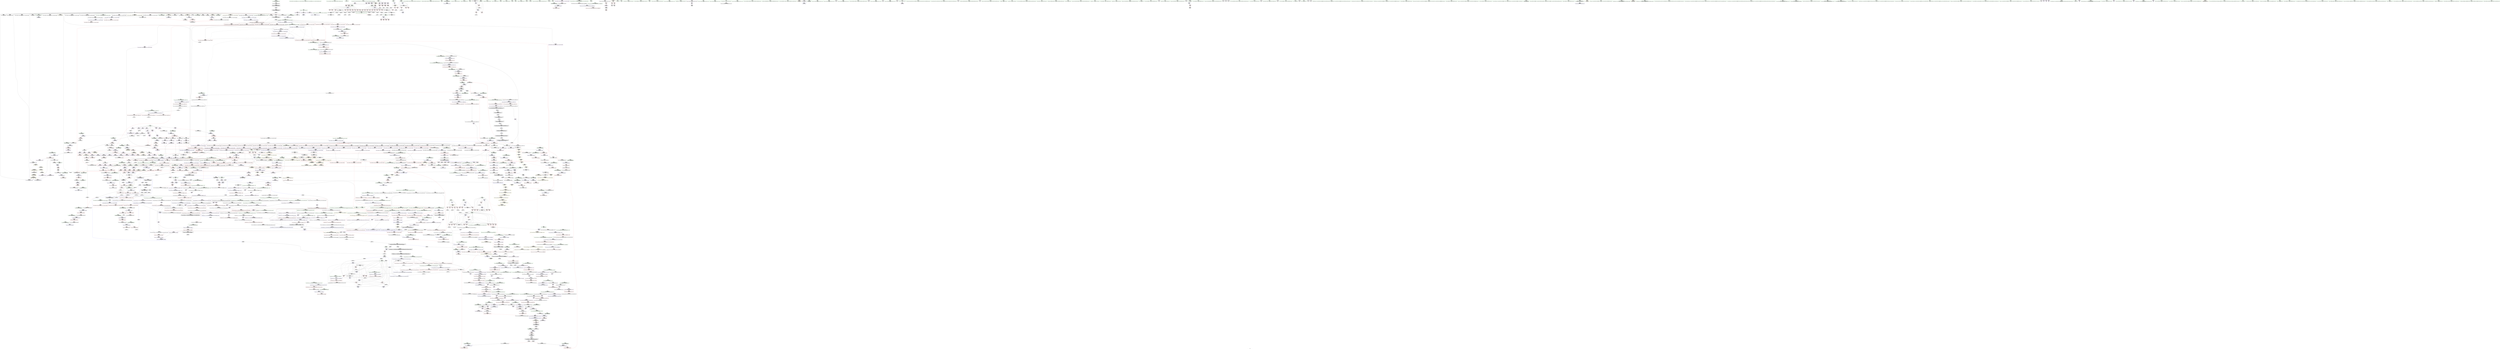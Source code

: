 digraph "SVFG" {
	label="SVFG";

	Node0x5634f41d0920 [shape=record,color=grey,label="{NodeID: 0\nNullPtr|{|<s29>133}}"];
	Node0x5634f41d0920 -> Node0x5634f4745990[style=solid];
	Node0x5634f41d0920 -> Node0x5634f4745a90[style=solid];
	Node0x5634f41d0920 -> Node0x5634f4745b60[style=solid];
	Node0x5634f41d0920 -> Node0x5634f4745c30[style=solid];
	Node0x5634f41d0920 -> Node0x5634f4745d00[style=solid];
	Node0x5634f41d0920 -> Node0x5634f4745dd0[style=solid];
	Node0x5634f41d0920 -> Node0x5634f4745ea0[style=solid];
	Node0x5634f41d0920 -> Node0x5634f4745f70[style=solid];
	Node0x5634f41d0920 -> Node0x5634f4746040[style=solid];
	Node0x5634f41d0920 -> Node0x5634f4746110[style=solid];
	Node0x5634f41d0920 -> Node0x5634f47461e0[style=solid];
	Node0x5634f41d0920 -> Node0x5634f47462b0[style=solid];
	Node0x5634f41d0920 -> Node0x5634f4746380[style=solid];
	Node0x5634f41d0920 -> Node0x5634f4746450[style=solid];
	Node0x5634f41d0920 -> Node0x5634f4746520[style=solid];
	Node0x5634f41d0920 -> Node0x5634f47465f0[style=solid];
	Node0x5634f41d0920 -> Node0x5634f47466c0[style=solid];
	Node0x5634f41d0920 -> Node0x5634f4746790[style=solid];
	Node0x5634f41d0920 -> Node0x5634f4746860[style=solid];
	Node0x5634f41d0920 -> Node0x5634f4746930[style=solid];
	Node0x5634f41d0920 -> Node0x5634f4746a00[style=solid];
	Node0x5634f41d0920 -> Node0x5634f47749d0[style=solid];
	Node0x5634f41d0920 -> Node0x5634f4777440[style=solid];
	Node0x5634f41d0920 -> Node0x5634f4777510[style=solid];
	Node0x5634f41d0920 -> Node0x5634f47775e0[style=solid];
	Node0x5634f41d0920 -> Node0x5634f477b540[style=solid];
	Node0x5634f41d0920 -> Node0x5634f3f8db60[style=solid];
	Node0x5634f41d0920 -> Node0x5634f47ac230[style=solid];
	Node0x5634f41d0920 -> Node0x5634f47ac830[style=solid];
	Node0x5634f41d0920:s29 -> Node0x5634f48921f0[style=solid,color=red];
	Node0x5634f4748d80 [shape=record,color=red,label="{NodeID: 775\n497\<--363\n\<--py\nmain\n|{<s0>36}}"];
	Node0x5634f4748d80:s0 -> Node0x5634f4890270[style=solid,color=red];
	Node0x5634f488fbf0 [shape=record,color=black,label="{NodeID: 2657\n1195 = PHI(1129, )\n1st arg _ZSt9__advanceIN9__gnu_cxx17__normal_iteratorIPxSt6vectorIxSaIxEEEElEvRT_T0_St26random_access_iterator_tag }"];
	Node0x5634f488fbf0 -> Node0x5634f477a500[style=solid];
	Node0x5634f473f450 [shape=record,color=black,label="{NodeID: 443\n1453\<--1323\n\<--this1\n_ZNSt6vectorIxSaIxEE17_M_realloc_insertIJRKxEEEvN9__gnu_cxx17__normal_iteratorIPxS1_EEDpOT_\n}"];
	Node0x5634f473f450 -> Node0x5634f475a2f0[style=solid];
	Node0x5634f473f450 -> Node0x5634f475a3c0[style=solid];
	Node0x5634f477eef0 [shape=record,color=blue,label="{NodeID: 1218\n1968\<--1965\n__first.addr\<--__first\n_ZSt13__copy_move_aILb1EPxS0_ET1_T0_S2_S1_\n}"];
	Node0x5634f477eef0 -> Node0x5634f47727c0[style=dashed];
	Node0x5634f4733410 [shape=record,color=green,label="{NodeID: 111\n687\<--688\n_ZNSt6vectorIxSaIxEE17_M_realloc_insertIJRKxEEEvN9__gnu_cxx17__normal_iteratorIPxS1_EEDpOT_\<--_ZNSt6vectorIxSaIxEE17_M_realloc_insertIJRKxEEEvN9__gnu_cxx17__normal_iteratorIPxS1_EEDpOT__field_insensitive\n}"];
	Node0x5634f48060f0 [shape=record,color=yellow,style=double,label="{NodeID: 1993\n18V_1 = ENCHI(MR_18V_0)\npts\{100001 \}\nFun[_ZNSt6vectorIxSaIxEE5clearEv]|{<s0>48|<s1>48}}"];
	Node0x5634f48060f0:s0 -> Node0x5634f474e470[style=dashed,color=red];
	Node0x5634f48060f0:s1 -> Node0x5634f477ab80[style=dashed,color=red];
	Node0x5634f474e7b0 [shape=record,color=red,label="{NodeID: 886\n1323\<--1301\nthis1\<--this.addr\n_ZNSt6vectorIxSaIxEE17_M_realloc_insertIJRKxEEEvN9__gnu_cxx17__normal_iteratorIPxS1_EEDpOT_\n|{|<s19>92|<s20>93}}"];
	Node0x5634f474e7b0 -> Node0x5634f473e750[style=solid];
	Node0x5634f474e7b0 -> Node0x5634f473e820[style=solid];
	Node0x5634f474e7b0 -> Node0x5634f473e8f0[style=solid];
	Node0x5634f474e7b0 -> Node0x5634f473e9c0[style=solid];
	Node0x5634f474e7b0 -> Node0x5634f473ea90[style=solid];
	Node0x5634f474e7b0 -> Node0x5634f473eb60[style=solid];
	Node0x5634f474e7b0 -> Node0x5634f473ec30[style=solid];
	Node0x5634f474e7b0 -> Node0x5634f473ed00[style=solid];
	Node0x5634f474e7b0 -> Node0x5634f473edd0[style=solid];
	Node0x5634f474e7b0 -> Node0x5634f473eea0[style=solid];
	Node0x5634f474e7b0 -> Node0x5634f473ef70[style=solid];
	Node0x5634f474e7b0 -> Node0x5634f473f040[style=solid];
	Node0x5634f474e7b0 -> Node0x5634f473f110[style=solid];
	Node0x5634f474e7b0 -> Node0x5634f473f1e0[style=solid];
	Node0x5634f474e7b0 -> Node0x5634f473f2b0[style=solid];
	Node0x5634f474e7b0 -> Node0x5634f473f380[style=solid];
	Node0x5634f474e7b0 -> Node0x5634f473f450[style=solid];
	Node0x5634f474e7b0 -> Node0x5634f473f520[style=solid];
	Node0x5634f474e7b0 -> Node0x5634f473f5f0[style=solid];
	Node0x5634f474e7b0:s19 -> Node0x5634f489a6a0[style=solid,color=red];
	Node0x5634f474e7b0:s20 -> Node0x5634f489da90[style=solid,color=red];
	Node0x5634f489ca30 [shape=record,color=black,label="{NodeID: 2768\n1160 = PHI(981, )\n0th arg _ZN9__gnu_cxx17__normal_iteratorIPxSt6vectorIxSaIxEEEppEv }"];
	Node0x5634f489ca30 -> Node0x5634f477a020[style=solid];
	Node0x5634f4755280 [shape=record,color=purple,label="{NodeID: 554\n2090\<--276\noffset_0\<--\n}"];
	Node0x5634f4755280 -> Node0x5634f4775970[style=solid];
	Node0x5634f47378a0 [shape=record,color=green,label="{NodeID: 222\n1337\<--1338\n_ZNSt12_Vector_baseIxSaIxEE11_M_allocateEm\<--_ZNSt12_Vector_baseIxSaIxEE11_M_allocateEm_field_insensitive\n}"];
	Node0x5634f4773a70 [shape=record,color=red,label="{NodeID: 997\n2104\<--2103\ndummyVal\<--offset_0\n_ZSt13__upper_boundIN9__gnu_cxx17__normal_iteratorIPxSt6vectorIxSaIxEEEExNS0_5__ops14_Val_less_iterEET_S9_S9_RKT0_T1_\n}"];
	Node0x5634f4773a70 -> Node0x5634f47793f0[style=solid];
	Node0x5634f475acb0 [shape=record,color=purple,label="{NodeID: 665\n1781\<--1769\ncoerce.dive\<--__first\n_ZSt22__uninitialized_copy_aISt13move_iteratorIPxES1_xET0_T_S4_S3_RSaIT1_E\n}"];
	Node0x5634f475acb0 -> Node0x5634f477d900[style=solid];
	Node0x5634f4745dd0 [shape=record,color=black,label="{NodeID: 333\n153\<--3\n\<--dummyVal\n_ZNSt6vectorIxSaIxEED2Ev\n}"];
	Node0x5634f4745dd0 -> Node0x5634f4774e10[style=solid];
	Node0x5634f4779590 [shape=record,color=blue, style = dotted,label="{NodeID: 1108\n2105\<--2107\noffset_0\<--dummyVal\n_ZSt13__upper_boundIN9__gnu_cxx17__normal_iteratorIPxSt6vectorIxSaIxEEEExNS0_5__ops14_Val_less_iterEET_S9_S9_RKT0_T1_\n|{<s0>76|<s1>76}}"];
	Node0x5634f4779590:s0 -> Node0x5634f474dab0[style=dashed,color=red];
	Node0x5634f4779590:s1 -> Node0x5634f477a0f0[style=dashed,color=red];
	Node0x5634f41d09b0 [shape=record,color=green,label="{NodeID: 1\n7\<--1\n__dso_handle\<--dummyObj\nGlob }"];
	Node0x5634f4748e50 [shape=record,color=red,label="{NodeID: 776\n507\<--363\n\<--py\nmain\n}"];
	Node0x5634f488fd00 [shape=record,color=black,label="{NodeID: 2658\n641 = PHI(443, )\n0th arg _ZNSt6vectorIxSaIxEE9push_backERKx }"];
	Node0x5634f488fd00 -> Node0x5634f4776f60[style=solid];
	Node0x5634f473f520 [shape=record,color=black,label="{NodeID: 444\n1458\<--1323\n\<--this1\n_ZNSt6vectorIxSaIxEE17_M_realloc_insertIJRKxEEEvN9__gnu_cxx17__normal_iteratorIPxS1_EEDpOT_\n}"];
	Node0x5634f473f520 -> Node0x5634f475a490[style=solid];
	Node0x5634f473f520 -> Node0x5634f475a560[style=solid];
	Node0x5634f477efc0 [shape=record,color=blue,label="{NodeID: 1219\n1970\<--1966\n__last.addr\<--__last\n_ZSt13__copy_move_aILb1EPxS0_ET1_T0_S2_S1_\n}"];
	Node0x5634f477efc0 -> Node0x5634f4772890[style=dashed];
	Node0x5634f4733510 [shape=record,color=green,label="{NodeID: 112\n707\<--708\nthis.addr\<--this.addr_field_insensitive\n_ZNSt12_Vector_baseIxSaIxEEC2Ev\n}"];
	Node0x5634f4733510 -> Node0x5634f474b140[style=solid];
	Node0x5634f4733510 -> Node0x5634f47772a0[style=solid];
	Node0x5634f474e880 [shape=record,color=red,label="{NodeID: 887\n1348\<--1303\n\<--__args.addr\n_ZNSt6vectorIxSaIxEE17_M_realloc_insertIJRKxEEEvN9__gnu_cxx17__normal_iteratorIPxS1_EEDpOT_\n|{<s0>96}}"];
	Node0x5634f474e880:s0 -> Node0x5634f4892a50[style=solid,color=red];
	Node0x5634f489cb40 [shape=record,color=black,label="{NodeID: 2769\n1588 = PHI(1355, 1369, )\n0th arg _ZSt34__uninitialized_move_if_noexcept_aIPxS0_SaIxEET0_T_S3_S2_RT1_ }"];
	Node0x5634f489cb40 -> Node0x5634f477c7f0[style=solid];
	Node0x5634f4755350 [shape=record,color=purple,label="{NodeID: 555\n2091\<--277\noffset_0\<--\n}"];
	Node0x5634f4755350 -> Node0x5634f4773730[style=solid];
	Node0x5634f47379a0 [shape=record,color=green,label="{NodeID: 223\n1362\<--1363\n_ZSt34__uninitialized_move_if_noexcept_aIPxS0_SaIxEET0_T_S3_S2_RT1_\<--_ZSt34__uninitialized_move_if_noexcept_aIPxS0_SaIxEET0_T_S3_S2_RT1__field_insensitive\n}"];
	Node0x5634f4773b40 [shape=record,color=red,label="{NodeID: 998\n2107\<--2106\ndummyVal\<--offset_0\n_ZSt13__upper_boundIN9__gnu_cxx17__normal_iteratorIPxSt6vectorIxSaIxEEEExNS0_5__ops14_Val_less_iterEET_S9_S9_RKT0_T1_\n}"];
	Node0x5634f4773b40 -> Node0x5634f4779590[style=solid];
	Node0x5634f475ad80 [shape=record,color=purple,label="{NodeID: 666\n1783\<--1771\ncoerce.dive1\<--__last\n_ZSt22__uninitialized_copy_aISt13move_iteratorIPxES1_xET0_T_S4_S3_RSaIT1_E\n}"];
	Node0x5634f475ad80 -> Node0x5634f477d9d0[style=solid];
	Node0x5634f4745ea0 [shape=record,color=black,label="{NodeID: 334\n826\<--3\n\<--dummyVal\n_ZNSt12_Vector_baseIxSaIxEED2Ev\n}"];
	Node0x5634f4779660 [shape=record,color=blue,label="{NodeID: 1109\n989\<--1056\n__len\<--sub9\n_ZSt13__upper_boundIN9__gnu_cxx17__normal_iteratorIPxSt6vectorIxSaIxEEEExNS0_5__ops14_Val_less_iterEET_S9_S9_RKT0_T1_\n}"];
	Node0x5634f4779660 -> Node0x5634f47fb830[style=dashed];
	Node0x5634f470be00 [shape=record,color=green,label="{NodeID: 2\n12\<--1\n\<--dummyObj\nCan only get source location for instruction, argument, global var or function.|{<s0>36}}"];
	Node0x5634f470be00:s0 -> Node0x5634f488ff20[style=solid,color=red];
	Node0x5634f47f2790 [shape=record,color=black,label="{NodeID: 1884\nMR_122V_3 = PHI(MR_122V_4, MR_122V_2, )\npts\{352 \}\n}"];
	Node0x5634f47f2790 -> Node0x5634f475ee80[style=dashed];
	Node0x5634f47f2790 -> Node0x5634f475ef50[style=dashed];
	Node0x5634f47f2790 -> Node0x5634f475f020[style=dashed];
	Node0x5634f47f2790 -> Node0x5634f475f0f0[style=dashed];
	Node0x5634f47f2790 -> Node0x5634f4776dc0[style=dashed];
	Node0x5634f4748f20 [shape=record,color=red,label="{NodeID: 777\n519\<--363\n\<--py\nmain\n|{<s0>37}}"];
	Node0x5634f4748f20:s0 -> Node0x5634f4890270[style=solid,color=red];
	Node0x5634f488fe10 [shape=record,color=black,label="{NodeID: 2659\n642 = PHI(357, )\n1st arg _ZNSt6vectorIxSaIxEE9push_backERKx }"];
	Node0x5634f488fe10 -> Node0x5634f4777030[style=solid];
	Node0x5634f473f5f0 [shape=record,color=black,label="{NodeID: 445\n1465\<--1323\n\<--this1\n_ZNSt6vectorIxSaIxEE17_M_realloc_insertIJRKxEEEvN9__gnu_cxx17__normal_iteratorIPxS1_EEDpOT_\n}"];
	Node0x5634f473f5f0 -> Node0x5634f475a630[style=solid];
	Node0x5634f473f5f0 -> Node0x5634f475a700[style=solid];
	Node0x5634f477f090 [shape=record,color=blue,label="{NodeID: 1220\n1972\<--1967\n__result.addr\<--__result\n_ZSt13__copy_move_aILb1EPxS0_ET1_T0_S2_S1_\n}"];
	Node0x5634f477f090 -> Node0x5634f4772960[style=dashed];
	Node0x5634f4737fe0 [shape=record,color=green,label="{NodeID: 113\n713\<--714\n_ZNSt12_Vector_baseIxSaIxEE12_Vector_implC2Ev\<--_ZNSt12_Vector_baseIxSaIxEE12_Vector_implC2Ev_field_insensitive\n}"];
	Node0x5634f48062e0 [shape=record,color=yellow,style=double,label="{NodeID: 1995\n16V_1 = ENCHI(MR_16V_0)\npts\{100000 \}\nFun[_ZNSt6vectorIxSaIxEE5clearEv]}"];
	Node0x5634f48062e0 -> Node0x5634f474a9f0[style=dashed];
	Node0x5634f474e950 [shape=record,color=red,label="{NodeID: 888\n1335\<--1305\n\<--__len\n_ZNSt6vectorIxSaIxEE17_M_realloc_insertIJRKxEEEvN9__gnu_cxx17__normal_iteratorIPxS1_EEDpOT_\n|{<s0>95}}"];
	Node0x5634f474e950:s0 -> Node0x5634f48992e0[style=solid,color=red];
	Node0x5634f489ccc0 [shape=record,color=black,label="{NodeID: 2770\n1589 = PHI(1357, 1373, )\n1st arg _ZSt34__uninitialized_move_if_noexcept_aIPxS0_SaIxEET0_T_S3_S2_RT1_ }"];
	Node0x5634f489ccc0 -> Node0x5634f477c8c0[style=solid];
	Node0x5634f4755420 [shape=record,color=purple,label="{NodeID: 556\n309\<--297\ncoerce.dive\<--retval\n_ZNSt6vectorIxSaIxEE5beginEv\n}"];
	Node0x5634f4755420 -> Node0x5634f475e8d0[style=solid];
	Node0x5634f4737aa0 [shape=record,color=green,label="{NodeID: 224\n1398\<--1399\n_ZNSt16allocator_traitsISaIxEE7destroyIxEEvRS0_PT_\<--_ZNSt16allocator_traitsISaIxEE7destroyIxEEvRS0_PT__field_insensitive\n}"];
	Node0x5634f4773c10 [shape=record,color=red,label="{NodeID: 999\n2110\<--2109\ndummyVal\<--offset_0\n_ZSt13__upper_boundIN9__gnu_cxx17__normal_iteratorIPxSt6vectorIxSaIxEEEExNS0_5__ops14_Val_less_iterEET_S9_S9_RKT0_T1_\n}"];
	Node0x5634f4773c10 -> Node0x5634f4779730[style=solid];
	Node0x5634f475ae50 [shape=record,color=purple,label="{NodeID: 667\n1794\<--1777\ncoerce.dive3\<--agg.tmp\n_ZSt22__uninitialized_copy_aISt13move_iteratorIPxES1_xET0_T_S4_S3_RSaIT1_E\n}"];
	Node0x5634f475ae50 -> Node0x5634f4771ac0[style=solid];
	Node0x5634f4745f70 [shape=record,color=black,label="{NodeID: 335\n827\<--3\n\<--dummyVal\n_ZNSt12_Vector_baseIxSaIxEED2Ev\n}"];
	Node0x5634f4745f70 -> Node0x5634f4777c60[style=solid];
	Node0x5634f4779730 [shape=record,color=blue, style = dotted,label="{NodeID: 1110\n2108\<--2110\noffset_0\<--dummyVal\n_ZSt13__upper_boundIN9__gnu_cxx17__normal_iteratorIPxSt6vectorIxSaIxEEEExNS0_5__ops14_Val_less_iterEET_S9_S9_RKT0_T1_\n}"];
	Node0x5634f4779730 -> Node0x5634f474d0f0[style=dashed];
	Node0x5634f470c140 [shape=record,color=green,label="{NodeID: 3\n18\<--1\n.str\<--dummyObj\nGlob }"];
	Node0x5634f47f2c60 [shape=record,color=black,label="{NodeID: 1885\nMR_124V_2 = PHI(MR_124V_4, MR_124V_1, )\npts\{354 \}\n}"];
	Node0x5634f47f2c60 -> Node0x5634f4775f20[style=dashed];
	Node0x5634f4748ff0 [shape=record,color=red,label="{NodeID: 778\n541\<--363\n\<--py\nmain\n|{<s0>38}}"];
	Node0x5634f4748ff0:s0 -> Node0x5634f4890270[style=solid,color=red];
	Node0x5634f488ff20 [shape=record,color=black,label="{NodeID: 2660\n164 = PHI(12, 518, 540, 562, )\n0th arg _Z3getxx }"];
	Node0x5634f488ff20 -> Node0x5634f4774ee0[style=solid];
	Node0x5634f473f6c0 [shape=record,color=black,label="{NodeID: 446\n1344\<--1343\n\<--_M_impl\n_ZNSt6vectorIxSaIxEE17_M_realloc_insertIJRKxEEEvN9__gnu_cxx17__normal_iteratorIPxS1_EEDpOT_\n|{<s0>97}}"];
	Node0x5634f473f6c0:s0 -> Node0x5634f489c0f0[style=solid,color=red];
	Node0x5634f477f160 [shape=record,color=blue,label="{NodeID: 1221\n1974\<--1838\n__simple\<--\n_ZSt13__copy_move_aILb1EPxS0_ET1_T0_S2_S1_\n}"];
	Node0x5634f47380e0 [shape=record,color=green,label="{NodeID: 114\n716\<--717\n__gxx_personality_v0\<--__gxx_personality_v0_field_insensitive\n}"];
	Node0x5634f474ea20 [shape=record,color=red,label="{NodeID: 889\n1417\<--1305\n\<--__len\n_ZNSt6vectorIxSaIxEE17_M_realloc_insertIJRKxEEEvN9__gnu_cxx17__normal_iteratorIPxS1_EEDpOT_\n|{<s0>109}}"];
	Node0x5634f474ea20:s0 -> Node0x5634f488f920[style=solid,color=red];
	Node0x5634f489ce40 [shape=record,color=black,label="{NodeID: 2771\n1590 = PHI(1358, 1374, )\n2nd arg _ZSt34__uninitialized_move_if_noexcept_aIPxS0_SaIxEET0_T_S3_S2_RT1_ }"];
	Node0x5634f489ce40 -> Node0x5634f477c990[style=solid];
	Node0x5634f47554f0 [shape=record,color=purple,label="{NodeID: 557\n304\<--303\n_M_impl\<--\n_ZNSt6vectorIxSaIxEE5beginEv\n}"];
	Node0x5634f4737ba0 [shape=record,color=green,label="{NodeID: 225\n1407\<--1408\n__cxa_end_catch\<--__cxa_end_catch_field_insensitive\n}"];
	Node0x5634f4773ce0 [shape=record,color=red,label="{NodeID: 1000\n2113\<--2112\ndummyVal\<--offset_0\n_ZSt8distanceIN9__gnu_cxx17__normal_iteratorIPxSt6vectorIxSaIxEEEEENSt15iterator_traitsIT_E15difference_typeES8_S8_\n}"];
	Node0x5634f4773ce0 -> Node0x5634f47799a0[style=solid];
	Node0x5634f475af20 [shape=record,color=purple,label="{NodeID: 668\n1796\<--1779\ncoerce.dive4\<--agg.tmp2\n_ZSt22__uninitialized_copy_aISt13move_iteratorIPxES1_xET0_T_S4_S3_RSaIT1_E\n}"];
	Node0x5634f475af20 -> Node0x5634f4771b90[style=solid];
	Node0x5634f4746040 [shape=record,color=black,label="{NodeID: 336\n829\<--3\n\<--dummyVal\n_ZNSt12_Vector_baseIxSaIxEED2Ev\n}"];
	Node0x5634f4746040 -> Node0x5634f4777d30[style=solid];
	Node0x5634f4779800 [shape=record,color=blue,label="{NodeID: 1111\n1090\<--1076\ncoerce.dive\<--__first.coerce\n_ZSt8distanceIN9__gnu_cxx17__normal_iteratorIPxSt6vectorIxSaIxEEEEENSt15iterator_traitsIT_E15difference_typeES8_S8_\n}"];
	Node0x5634f4779800 -> Node0x5634f4773ce0[style=dashed];
	Node0x5634f470c200 [shape=record,color=green,label="{NodeID: 4\n20\<--1\n.str.2\<--dummyObj\nGlob }"];
	Node0x5634f47f3130 [shape=record,color=black,label="{NodeID: 1886\nMR_126V_2 = PHI(MR_126V_4, MR_126V_1, )\npts\{356 \}\n}"];
	Node0x5634f47f3130 -> Node0x5634f47760c0[style=dashed];
	Node0x5634f47490c0 [shape=record,color=red,label="{NodeID: 779\n563\<--363\n\<--py\nmain\n|{<s0>39}}"];
	Node0x5634f47490c0:s0 -> Node0x5634f4890270[style=solid,color=red];
	Node0x5634f4890270 [shape=record,color=black,label="{NodeID: 2661\n165 = PHI(497, 519, 541, 563, )\n1st arg _Z3getxx }"];
	Node0x5634f4890270 -> Node0x5634f4774fb0[style=solid];
	Node0x5634f473f790 [shape=record,color=black,label="{NodeID: 447\n1393\<--1392\n\<--_M_impl17\n_ZNSt6vectorIxSaIxEE17_M_realloc_insertIJRKxEEEvN9__gnu_cxx17__normal_iteratorIPxS1_EEDpOT_\n|{<s0>105}}"];
	Node0x5634f473f790:s0 -> Node0x5634f4893540[style=solid,color=red];
	Node0x5634f477f230 [shape=record,color=blue,label="{NodeID: 1222\n1989\<--1988\n__it.addr\<--__it\n_ZSt12__niter_baseIPxET_S1_\n}"];
	Node0x5634f477f230 -> Node0x5634f4772a30[style=dashed];
	Node0x5634f47381e0 [shape=record,color=green,label="{NodeID: 115\n723\<--724\n__cxa_begin_catch\<--__cxa_begin_catch_field_insensitive\n}"];
	Node0x5634f474eaf0 [shape=record,color=red,label="{NodeID: 890\n1463\<--1305\n\<--__len\n_ZNSt6vectorIxSaIxEE17_M_realloc_insertIJRKxEEEvN9__gnu_cxx17__normal_iteratorIPxS1_EEDpOT_\n}"];
	Node0x5634f489cfc0 [shape=record,color=black,label="{NodeID: 2772\n1591 = PHI(1360, 1376, )\n3rd arg _ZSt34__uninitialized_move_if_noexcept_aIPxS0_SaIxEET0_T_S3_S2_RT1_ }"];
	Node0x5634f489cfc0 -> Node0x5634f477ca60[style=solid];
	Node0x5634f47555c0 [shape=record,color=purple,label="{NodeID: 558\n305\<--303\n_M_start\<--\n_ZNSt6vectorIxSaIxEE5beginEv\n|{<s0>25}}"];
	Node0x5634f47555c0:s0 -> Node0x5634f48928d0[style=solid,color=red];
	Node0x5634f4737ca0 [shape=record,color=green,label="{NodeID: 226\n1420\<--1421\n__cxa_rethrow\<--__cxa_rethrow_field_insensitive\n}"];
	Node0x5634f4773db0 [shape=record,color=red,label="{NodeID: 1001\n2116\<--2115\ndummyVal\<--offset_0\n_ZSt8distanceIN9__gnu_cxx17__normal_iteratorIPxSt6vectorIxSaIxEEEEENSt15iterator_traitsIT_E15difference_typeES8_S8_\n}"];
	Node0x5634f4773db0 -> Node0x5634f4779a70[style=solid];
	Node0x5634f475aff0 [shape=record,color=purple,label="{NodeID: 669\n2117\<--1787\noffset_0\<--\n}"];
	Node0x5634f475aff0 -> Node0x5634f477dc40[style=solid];
	Node0x5634f4746110 [shape=record,color=black,label="{NodeID: 337\n1267\<--3\n\<--dummyVal\n_ZNSt6vectorIxSaIxEE15_M_erase_at_endEPx\n}"];
	Node0x5634f47798d0 [shape=record,color=blue,label="{NodeID: 1112\n1092\<--1077\ncoerce.dive1\<--__last.coerce\n_ZSt8distanceIN9__gnu_cxx17__normal_iteratorIPxSt6vectorIxSaIxEEEEENSt15iterator_traitsIT_E15difference_typeES8_S8_\n}"];
	Node0x5634f47798d0 -> Node0x5634f4773db0[style=dashed];
	Node0x5634f470c2c0 [shape=record,color=green,label="{NodeID: 5\n22\<--1\nstdin\<--dummyObj\nGlob }"];
	Node0x5634f47f3630 [shape=record,color=black,label="{NodeID: 1887\nMR_128V_2 = PHI(MR_128V_4, MR_128V_1, )\npts\{358 \}\n}"];
	Node0x5634f47f3630 -> Node0x5634f4776260[style=dashed];
	Node0x5634f4749190 [shape=record,color=red,label="{NodeID: 780\n573\<--363\n\<--py\nmain\n}"];
	Node0x5634f4749190 -> Node0x5634f47abc30[style=solid];
	Node0x5634f4890470 [shape=record,color=black,label="{NodeID: 2662\n1647 = PHI(1527, 1527, 1527, )\n0th arg _ZNKSt6vectorIxSaIxEE8max_sizeEv }"];
	Node0x5634f4890470 -> Node0x5634f477ce70[style=solid];
	Node0x5634f473f860 [shape=record,color=black,label="{NodeID: 448\n1447\<--1442\nsub.ptr.lhs.cast\<--\n_ZNSt6vectorIxSaIxEE17_M_realloc_insertIJRKxEEEvN9__gnu_cxx17__normal_iteratorIPxS1_EEDpOT_\n}"];
	Node0x5634f473f860 -> Node0x5634f47a8930[style=solid];
	Node0x5634f477f300 [shape=record,color=blue,label="{NodeID: 1223\n1998\<--1995\n__first.addr\<--__first\n_ZNSt11__copy_moveILb1ELb1ESt26random_access_iterator_tagE8__copy_mIxEEPT_PKS3_S6_S4_\n}"];
	Node0x5634f477f300 -> Node0x5634f4772b00[style=dashed];
	Node0x5634f477f300 -> Node0x5634f4772bd0[style=dashed];
	Node0x5634f47382e0 [shape=record,color=green,label="{NodeID: 116\n726\<--727\n_ZSt9terminatev\<--_ZSt9terminatev_field_insensitive\n}"];
	Node0x5634f474ebc0 [shape=record,color=red,label="{NodeID: 891\n1346\<--1307\n\<--__elems_before\n_ZNSt6vectorIxSaIxEE17_M_realloc_insertIJRKxEEEvN9__gnu_cxx17__normal_iteratorIPxS1_EEDpOT_\n}"];
	Node0x5634f489d140 [shape=record,color=black,label="{NodeID: 2773\n1708 = PHI(1693, 1744, )\n0th arg _ZNK9__gnu_cxx13new_allocatorIxE8max_sizeEv }"];
	Node0x5634f489d140 -> Node0x5634f477d420[style=solid];
	Node0x5634f4755690 [shape=record,color=purple,label="{NodeID: 559\n324\<--314\ncoerce.dive\<--retval\n_ZNSt6vectorIxSaIxEE3endEv\n}"];
	Node0x5634f4755690 -> Node0x5634f475ea70[style=solid];
	Node0x5634f4737da0 [shape=record,color=green,label="{NodeID: 227\n1485\<--1486\nthis.addr\<--this.addr_field_insensitive\n_ZN9__gnu_cxx13new_allocatorIxE9constructIxJRKxEEEvPT_DpOT0_\n}"];
	Node0x5634f4737da0 -> Node0x5634f47501b0[style=solid];
	Node0x5634f4737da0 -> Node0x5634f477be30[style=solid];
	Node0x5634f4773e80 [shape=record,color=red,label="{NodeID: 1002\n2119\<--2118\ndummyVal\<--offset_0\n_ZSt22__uninitialized_copy_aISt13move_iteratorIPxES1_xET0_T_S4_S3_RSaIT1_E\n}"];
	Node0x5634f4773e80 -> Node0x5634f477dc40[style=solid];
	Node0x5634f475b0c0 [shape=record,color=purple,label="{NodeID: 670\n2118\<--1788\noffset_0\<--\n}"];
	Node0x5634f475b0c0 -> Node0x5634f4773e80[style=solid];
	Node0x5634f482c4e0 [shape=record,color=yellow,style=double,label="{NodeID: 2552\n97V_2 = CSCHI(MR_97V_1)\npts\{9980000 \}\nCS[]|{<s0>72|<s1>72|<s2>72}}"];
	Node0x5634f482c4e0:s0 -> Node0x5634f4773a70[style=dashed,color=blue];
	Node0x5634f482c4e0:s1 -> Node0x5634f4773b40[style=dashed,color=blue];
	Node0x5634f482c4e0:s2 -> Node0x5634f47fc730[style=dashed,color=blue];
	Node0x5634f47461e0 [shape=record,color=black,label="{NodeID: 338\n1268\<--3\n\<--dummyVal\n_ZNSt6vectorIxSaIxEE15_M_erase_at_endEPx\n|{<s0>89}}"];
	Node0x5634f47461e0:s0 -> Node0x5634f4879fe0[style=solid,color=red];
	Node0x5634f47799a0 [shape=record,color=blue, style = dotted,label="{NodeID: 1113\n2111\<--2113\noffset_0\<--dummyVal\n_ZSt8distanceIN9__gnu_cxx17__normal_iteratorIPxSt6vectorIxSaIxEEEEENSt15iterator_traitsIT_E15difference_typeES8_S8_\n}"];
	Node0x5634f47799a0 -> Node0x5634f474d1c0[style=dashed];
	Node0x5634f470cb30 [shape=record,color=green,label="{NodeID: 6\n23\<--1\n.str.3\<--dummyObj\nGlob }"];
	Node0x5634f47f3b30 [shape=record,color=black,label="{NodeID: 1888\nMR_130V_2 = PHI(MR_130V_4, MR_130V_1, )\npts\{360 \}\n}"];
	Node0x5634f47f3b30 -> Node0x5634f4776400[style=dashed];
	Node0x5634f4749260 [shape=record,color=red,label="{NodeID: 781\n511\<--365\n\<--x\nmain\n}"];
	Node0x5634f4749260 -> Node0x5634f47ab330[style=solid];
	Node0x5634f4890600 [shape=record,color=black,label="{NodeID: 2663\n1716 = PHI(1578, )\n0th arg _ZNSt16allocator_traitsISaIxEE8allocateERS0_m }"];
	Node0x5634f4890600 -> Node0x5634f477d4f0[style=solid];
	Node0x5634f473f930 [shape=record,color=black,label="{NodeID: 449\n1448\<--1446\nsub.ptr.rhs.cast\<--\n_ZNSt6vectorIxSaIxEE17_M_realloc_insertIJRKxEEEvN9__gnu_cxx17__normal_iteratorIPxS1_EEDpOT_\n}"];
	Node0x5634f473f930 -> Node0x5634f47a8930[style=solid];
	Node0x5634f477f3d0 [shape=record,color=blue,label="{NodeID: 1224\n2000\<--1996\n__last.addr\<--__last\n_ZNSt11__copy_moveILb1ELb1ESt26random_access_iterator_tagE8__copy_mIxEEPT_PKS3_S6_S4_\n}"];
	Node0x5634f477f3d0 -> Node0x5634f4772ca0[style=dashed];
	Node0x5634f47383e0 [shape=record,color=green,label="{NodeID: 117\n734\<--735\nthis.addr\<--this.addr_field_insensitive\n_ZNSt12_Vector_baseIxSaIxEE12_Vector_implC2Ev\n}"];
	Node0x5634f47383e0 -> Node0x5634f474b210[style=solid];
	Node0x5634f47383e0 -> Node0x5634f4777370[style=solid];
	Node0x5634f474ec90 [shape=record,color=red,label="{NodeID: 892\n1395\<--1307\n\<--__elems_before\n_ZNSt6vectorIxSaIxEE17_M_realloc_insertIJRKxEEEvN9__gnu_cxx17__normal_iteratorIPxS1_EEDpOT_\n}"];
	Node0x5634f489d2c0 [shape=record,color=black,label="{NodeID: 2774\n1688 = PHI(1653, )\n0th arg _ZNSt16allocator_traitsISaIxEE8max_sizeERKS0_ }"];
	Node0x5634f489d2c0 -> Node0x5634f477d280[style=solid];
	Node0x5634f4755760 [shape=record,color=purple,label="{NodeID: 560\n321\<--320\n_M_impl\<--\n_ZNSt6vectorIxSaIxEE3endEv\n}"];
	Node0x5634f4737e70 [shape=record,color=green,label="{NodeID: 228\n1487\<--1488\n__p.addr\<--__p.addr_field_insensitive\n_ZN9__gnu_cxx13new_allocatorIxE9constructIxJRKxEEEvPT_DpOT0_\n}"];
	Node0x5634f4737e70 -> Node0x5634f4750280[style=solid];
	Node0x5634f4737e70 -> Node0x5634f477bf00[style=solid];
	Node0x5634f480f890 [shape=record,color=yellow,style=double,label="{NodeID: 2110\n144V_1 = ENCHI(MR_144V_0)\npts\{150000 \}\nFun[main]}"];
	Node0x5634f480f890 -> Node0x5634f474a370[style=dashed];
	Node0x5634f480f890 -> Node0x5634f474a440[style=dashed];
	Node0x5634f480f890 -> Node0x5634f474a510[style=dashed];
	Node0x5634f480f890 -> Node0x5634f474a5e0[style=dashed];
	Node0x5634f480f890 -> Node0x5634f474a6b0[style=dashed];
	Node0x5634f480f890 -> Node0x5634f474a780[style=dashed];
	Node0x5634f480f890 -> Node0x5634f474a850[style=dashed];
	Node0x5634f4773f50 [shape=record,color=red,label="{NodeID: 1003\n2122\<--2121\ndummyVal\<--offset_0\n_ZSt22__uninitialized_copy_aISt13move_iteratorIPxES1_xET0_T_S4_S3_RSaIT1_E\n}"];
	Node0x5634f4773f50 -> Node0x5634f477dd10[style=solid];
	Node0x5634f475b190 [shape=record,color=purple,label="{NodeID: 671\n2120\<--1790\noffset_0\<--\n}"];
	Node0x5634f475b190 -> Node0x5634f477dd10[style=solid];
	Node0x5634f482c640 [shape=record,color=yellow,style=double,label="{NodeID: 2553\n97V_2 = CSCHI(MR_97V_1)\npts\{9980000 \}\nCS[]|{<s0>83}}"];
	Node0x5634f482c640:s0 -> Node0x5634f482c4e0[style=dashed,color=blue];
	Node0x5634f47462b0 [shape=record,color=black,label="{NodeID: 339\n1380\<--3\n\<--dummyVal\n_ZNSt6vectorIxSaIxEE17_M_realloc_insertIJRKxEEEvN9__gnu_cxx17__normal_iteratorIPxS1_EEDpOT_\n}"];
	Node0x5634f4779a70 [shape=record,color=blue, style = dotted,label="{NodeID: 1114\n2114\<--2116\noffset_0\<--dummyVal\n_ZSt8distanceIN9__gnu_cxx17__normal_iteratorIPxSt6vectorIxSaIxEEEEENSt15iterator_traitsIT_E15difference_typeES8_S8_\n}"];
	Node0x5634f4779a70 -> Node0x5634f474d290[style=dashed];
	Node0x5634f470cbf0 [shape=record,color=green,label="{NodeID: 7\n25\<--1\n.str.4\<--dummyObj\nGlob }"];
	Node0x5634f47f4030 [shape=record,color=black,label="{NodeID: 1889\nMR_132V_2 = PHI(MR_132V_4, MR_132V_1, )\npts\{362 \}\n}"];
	Node0x5634f47f4030 -> Node0x5634f47764d0[style=dashed];
	Node0x5634f4749330 [shape=record,color=red,label="{NodeID: 782\n516\<--365\n\<--x\nmain\n}"];
	Node0x5634f4749330 -> Node0x5634f47ab4b0[style=solid];
	Node0x5634f4890710 [shape=record,color=black,label="{NodeID: 2664\n1717 = PHI(1579, )\n1st arg _ZNSt16allocator_traitsISaIxEE8allocateERS0_m }"];
	Node0x5634f4890710 -> Node0x5634f477d5c0[style=solid];
	Node0x5634f473fa00 [shape=record,color=black,label="{NodeID: 450\n1496\<--1495\n\<--\n_ZN9__gnu_cxx13new_allocatorIxE9constructIxJRKxEEEvPT_DpOT0_\n}"];
	Node0x5634f473fa00 -> Node0x5634f473fad0[style=solid];
	Node0x5634f477f4a0 [shape=record,color=blue,label="{NodeID: 1225\n2002\<--1997\n__result.addr\<--__result\n_ZNSt11__copy_moveILb1ELb1ESt26random_access_iterator_tagE8__copy_mIxEEPT_PKS3_S6_S4_\n}"];
	Node0x5634f477f4a0 -> Node0x5634f4772d70[style=dashed];
	Node0x5634f477f4a0 -> Node0x5634f4772e40[style=dashed];
	Node0x5634f47384b0 [shape=record,color=green,label="{NodeID: 118\n740\<--741\n_ZNSaIxEC2Ev\<--_ZNSaIxEC2Ev_field_insensitive\n}"];
	Node0x5634f474ed60 [shape=record,color=red,label="{NodeID: 893\n1340\<--1311\n\<--__new_start\n_ZNSt6vectorIxSaIxEE17_M_realloc_insertIJRKxEEEvN9__gnu_cxx17__normal_iteratorIPxS1_EEDpOT_\n}"];
	Node0x5634f474ed60 -> Node0x5634f477b470[style=solid];
	Node0x5634f489d3d0 [shape=record,color=black,label="{NodeID: 2775\n1988 = PHI(1939, 1943, 1945, )\n0th arg _ZSt12__niter_baseIPxET_S1_ }"];
	Node0x5634f489d3d0 -> Node0x5634f477f230[style=solid];
	Node0x5634f4755830 [shape=record,color=purple,label="{NodeID: 561\n322\<--320\n_M_finish\<--\n_ZNSt6vectorIxSaIxEE3endEv\n|{<s0>26}}"];
	Node0x5634f4755830:s0 -> Node0x5634f48928d0[style=solid,color=red];
	Node0x5634f4740480 [shape=record,color=green,label="{NodeID: 229\n1489\<--1490\n__args.addr\<--__args.addr_field_insensitive\n_ZN9__gnu_cxx13new_allocatorIxE9constructIxJRKxEEEvPT_DpOT0_\n}"];
	Node0x5634f4740480 -> Node0x5634f4750350[style=solid];
	Node0x5634f4740480 -> Node0x5634f477bfd0[style=solid];
	Node0x5634f4774020 [shape=record,color=red,label="{NodeID: 1004\n2125\<--2124\ndummyVal\<--offset_0\n_ZSt18uninitialized_copyISt13move_iteratorIPxES1_ET0_T_S4_S3_\n}"];
	Node0x5634f4774020 -> Node0x5634f477e1f0[style=solid];
	Node0x5634f475b260 [shape=record,color=purple,label="{NodeID: 672\n2121\<--1791\noffset_0\<--\n}"];
	Node0x5634f475b260 -> Node0x5634f4773f50[style=solid];
	Node0x5634f482c7a0 [shape=record,color=yellow,style=double,label="{NodeID: 2554\n28V_2 = CSCHI(MR_28V_1)\npts\{1756 \}\nCS[]|{<s0>100}}"];
	Node0x5634f482c7a0:s0 -> Node0x5634f4813580[style=dashed,color=red];
	Node0x5634f4746380 [shape=record,color=black,label="{NodeID: 340\n1381\<--3\n\<--dummyVal\n_ZNSt6vectorIxSaIxEE17_M_realloc_insertIJRKxEEEvN9__gnu_cxx17__normal_iteratorIPxS1_EEDpOT_\n}"];
	Node0x5634f4746380 -> Node0x5634f477b880[style=solid];
	Node0x5634f4779b40 [shape=record,color=blue,label="{NodeID: 1115\n1114\<--1112\n__i.addr\<--__i\n_ZSt7advanceIN9__gnu_cxx17__normal_iteratorIPxSt6vectorIxSaIxEEEElEvRT_T0_\n}"];
	Node0x5634f4779b40 -> Node0x5634f474d360[style=dashed];
	Node0x5634f4779b40 -> Node0x5634f474d430[style=dashed];
	Node0x5634f470ccb0 [shape=record,color=green,label="{NodeID: 8\n27\<--1\nstdout\<--dummyObj\nGlob }"];
	Node0x5634f47f4530 [shape=record,color=black,label="{NodeID: 1890\nMR_134V_2 = PHI(MR_134V_3, MR_134V_1, )\npts\{364 \}\n}"];
	Node0x5634f47f4530 -> Node0x5634f47765a0[style=dashed];
	Node0x5634f47f4530 -> Node0x5634f47f4530[style=dashed];
	Node0x5634f4749400 [shape=record,color=red,label="{NodeID: 783\n525\<--365\n\<--x\nmain\n}"];
	Node0x5634f4749400 -> Node0x5634f47aa2b0[style=solid];
	Node0x5634f4890820 [shape=record,color=black,label="{NodeID: 2665\n889 = PHI(821, 831, )\n0th arg _ZNSt12_Vector_baseIxSaIxEE12_Vector_implD2Ev }"];
	Node0x5634f4890820 -> Node0x5634f47783b0[style=solid];
	Node0x5634f473fad0 [shape=record,color=black,label="{NodeID: 451\n1497\<--1496\n\<--\n_ZN9__gnu_cxx13new_allocatorIxE9constructIxJRKxEEEvPT_DpOT0_\n}"];
	Node0x5634f473fad0 -> Node0x5634f477c0a0[style=solid];
	Node0x5634f477f570 [shape=record,color=blue,label="{NodeID: 1226\n2004\<--2014\n_Num\<--sub.ptr.div\n_ZNSt11__copy_moveILb1ELb1ESt26random_access_iterator_tagE8__copy_mIxEEPT_PKS3_S6_S4_\n}"];
	Node0x5634f477f570 -> Node0x5634f4772f10[style=dashed];
	Node0x5634f477f570 -> Node0x5634f4772fe0[style=dashed];
	Node0x5634f477f570 -> Node0x5634f47730b0[style=dashed];
	Node0x5634f47385b0 [shape=record,color=green,label="{NodeID: 119\n751\<--752\nthis.addr\<--this.addr_field_insensitive\n_ZNSaIxEC2Ev\n}"];
	Node0x5634f47385b0 -> Node0x5634f474b2e0[style=solid];
	Node0x5634f47385b0 -> Node0x5634f47776b0[style=solid];
	Node0x5634f474ee30 [shape=record,color=red,label="{NodeID: 894\n1345\<--1311\n\<--__new_start\n_ZNSt6vectorIxSaIxEE17_M_realloc_insertIJRKxEEEvN9__gnu_cxx17__normal_iteratorIPxS1_EEDpOT_\n}"];
	Node0x5634f474ee30 -> Node0x5634f475cd30[style=solid];
	Node0x5634f489d650 [shape=record,color=black,label="{NodeID: 2776\n853 = PHI(846, )\n0th arg _ZNSt12_Destroy_auxILb1EE9__destroyIPxEEvT_S3_ }"];
	Node0x5634f489d650 -> Node0x5634f4777fa0[style=solid];
	Node0x5634f4755900 [shape=record,color=purple,label="{NodeID: 562\n334\<--333\n_M_impl\<--\n_ZNKSt6vectorIxSaIxEE4sizeEv\n}"];
	Node0x5634f4740510 [shape=record,color=green,label="{NodeID: 230\n1505\<--1506\n__t.addr\<--__t.addr_field_insensitive\n_ZSt7forwardIRKxEOT_RNSt16remove_referenceIS2_E4typeE\n}"];
	Node0x5634f4740510 -> Node0x5634f47504f0[style=solid];
	Node0x5634f4740510 -> Node0x5634f477c170[style=solid];
	Node0x5634f47740f0 [shape=record,color=red,label="{NodeID: 1005\n2128\<--2127\ndummyVal\<--offset_0\n_ZSt18uninitialized_copyISt13move_iteratorIPxES1_ET0_T_S4_S3_\n}"];
	Node0x5634f47740f0 -> Node0x5634f477e2c0[style=solid];
	Node0x5634f475b330 [shape=record,color=purple,label="{NodeID: 673\n1813\<--1804\ncoerce.dive\<--retval\n_ZSt32__make_move_if_noexcept_iteratorIxSt13move_iteratorIPxEET0_PT_\n}"];
	Node0x5634f475b330 -> Node0x5634f4771d30[style=solid];
	Node0x5634f482c900 [shape=record,color=yellow,style=double,label="{NodeID: 2555\n28V_2 = CSCHI(MR_28V_1)\npts\{1756 \}\nCS[]|{<s0>49|<s1>97}}"];
	Node0x5634f482c900:s0 -> Node0x5634f47f7230[style=dashed,color=blue];
	Node0x5634f482c900:s1 -> Node0x5634f482c7a0[style=dashed,color=blue];
	Node0x5634f4746450 [shape=record,color=black,label="{NodeID: 341\n1383\<--3\n\<--dummyVal\n_ZNSt6vectorIxSaIxEE17_M_realloc_insertIJRKxEEEvN9__gnu_cxx17__normal_iteratorIPxS1_EEDpOT_\n}"];
	Node0x5634f4746450 -> Node0x5634f477b950[style=solid];
	Node0x5634f4779c10 [shape=record,color=blue,label="{NodeID: 1116\n1116\<--1113\n__n.addr\<--__n\n_ZSt7advanceIN9__gnu_cxx17__normal_iteratorIPxSt6vectorIxSaIxEEEElEvRT_T0_\n}"];
	Node0x5634f4779c10 -> Node0x5634f474d500[style=dashed];
	Node0x5634f470cd70 [shape=record,color=green,label="{NodeID: 9\n28\<--1\n_ZSt3cin\<--dummyObj\nGlob }"];
	Node0x5634f47f4a30 [shape=record,color=black,label="{NodeID: 1891\nMR_136V_2 = PHI(MR_136V_3, MR_136V_1, )\npts\{366 \}\n}"];
	Node0x5634f47f4a30 -> Node0x5634f47ef320[style=dashed];
	Node0x5634f47494d0 [shape=record,color=red,label="{NodeID: 784\n530\<--365\n\<--x\nmain\n}"];
	Node0x5634f47494d0 -> Node0x5634f47a9e30[style=solid];
	Node0x5634f4890970 [shape=record,color=black,label="{NodeID: 2666\n733 = PHI(711, )\n0th arg _ZNSt12_Vector_baseIxSaIxEE12_Vector_implC2Ev }"];
	Node0x5634f4890970 -> Node0x5634f4777370[style=solid];
	Node0x5634f473fba0 [shape=record,color=black,label="{NodeID: 452\n1503\<--1508\n_ZSt7forwardIRKxEOT_RNSt16remove_referenceIS2_E4typeE_ret\<--\n_ZSt7forwardIRKxEOT_RNSt16remove_referenceIS2_E4typeE\n|{<s0>90|<s1>96|<s2>115}}"];
	Node0x5634f473fba0:s0 -> Node0x5634f488c340[style=solid,color=blue];
	Node0x5634f473fba0:s1 -> Node0x5634f488cac0[style=solid,color=blue];
	Node0x5634f473fba0:s2 -> Node0x5634f488d700[style=solid,color=blue];
	Node0x5634f477f640 [shape=record,color=blue, style = dotted,label="{NodeID: 1227\n2141\<--2143\noffset_0\<--dummyVal\n_ZNSt11__copy_moveILb1ELb1ESt26random_access_iterator_tagE8__copy_mIxEEPT_PKS3_S6_S4_\n}"];
	Node0x5634f477f640 -> Node0x5634f47ff430[style=dashed];
	Node0x5634f4738680 [shape=record,color=green,label="{NodeID: 120\n757\<--758\n_ZN9__gnu_cxx13new_allocatorIxEC2Ev\<--_ZN9__gnu_cxx13new_allocatorIxEC2Ev_field_insensitive\n}"];
	Node0x5634f474ef00 [shape=record,color=red,label="{NodeID: 895\n1358\<--1311\n\<--__new_start\n_ZNSt6vectorIxSaIxEE17_M_realloc_insertIJRKxEEEvN9__gnu_cxx17__normal_iteratorIPxS1_EEDpOT_\n|{<s0>100}}"];
	Node0x5634f474ef00:s0 -> Node0x5634f489ce40[style=solid,color=red];
	Node0x5634f489d760 [shape=record,color=black,label="{NodeID: 2777\n854 = PHI(847, )\n1st arg _ZNSt12_Destroy_auxILb1EE9__destroyIPxEEvT_S3_ }"];
	Node0x5634f489d760 -> Node0x5634f4778070[style=solid];
	Node0x5634f47559d0 [shape=record,color=purple,label="{NodeID: 563\n335\<--333\n_M_finish\<--\n_ZNKSt6vectorIxSaIxEE4sizeEv\n}"];
	Node0x5634f47559d0 -> Node0x5634f475ec10[style=solid];
	Node0x5634f47405e0 [shape=record,color=green,label="{NodeID: 231\n1514\<--1515\nthis.addr\<--this.addr_field_insensitive\n_ZNKSt6vectorIxSaIxEE12_M_check_lenEmPKc\n}"];
	Node0x5634f47405e0 -> Node0x5634f47505c0[style=solid];
	Node0x5634f47405e0 -> Node0x5634f477c240[style=solid];
	Node0x5634f480fb60 [shape=record,color=yellow,style=double,label="{NodeID: 2113\n28V_1 = ENCHI(MR_28V_0)\npts\{1756 \}\nFun[_ZNK9__gnu_cxx5__ops14_Val_less_iterclIKxNS_17__normal_iteratorIPxSt6vectorIxSaIxEEEEEEbRT_T0_]}"];
	Node0x5634f480fb60 -> Node0x5634f474d910[style=dashed];
	Node0x5634f47741c0 [shape=record,color=red,label="{NodeID: 1006\n2131\<--2130\ndummyVal\<--offset_0\n_ZNSt20__uninitialized_copyILb1EE13__uninit_copyISt13move_iteratorIPxES3_EET0_T_S6_S5_\n}"];
	Node0x5634f47741c0 -> Node0x5634f477e600[style=solid];
	Node0x5634f475b400 [shape=record,color=purple,label="{NodeID: 674\n1832\<--1820\ncoerce.dive\<--__first\n_ZSt18uninitialized_copyISt13move_iteratorIPxES1_ET0_T_S4_S3_\n}"];
	Node0x5634f475b400 -> Node0x5634f477deb0[style=solid];
	Node0x5634f482ca60 [shape=record,color=yellow,style=double,label="{NodeID: 2556\n28V_3 = CSCHI(MR_28V_2)\npts\{1756 \}\nCS[]|{<s0>103}}"];
	Node0x5634f482ca60:s0 -> Node0x5634f4813580[style=dashed,color=red];
	Node0x5634f4746520 [shape=record,color=black,label="{NodeID: 342\n1401\<--3\n\<--dummyVal\n_ZNSt6vectorIxSaIxEE17_M_realloc_insertIJRKxEEEvN9__gnu_cxx17__normal_iteratorIPxS1_EEDpOT_\n}"];
	Node0x5634f4779ce0 [shape=record,color=blue,label="{NodeID: 1117\n1118\<--1126\n__d\<--\n_ZSt7advanceIN9__gnu_cxx17__normal_iteratorIPxSt6vectorIxSaIxEEEElEvRT_T0_\n}"];
	Node0x5634f4779ce0 -> Node0x5634f474d5d0[style=dashed];
	Node0x5634f470ce70 [shape=record,color=green,label="{NodeID: 10\n31\<--1\n_ZSt4cout\<--dummyObj\nGlob }"];
	Node0x5634f47f4f30 [shape=record,color=black,label="{NodeID: 1892\nMR_138V_2 = PHI(MR_138V_3, MR_138V_1, )\npts\{368 \}\n}"];
	Node0x5634f47f4f30 -> Node0x5634f47ef820[style=dashed];
	Node0x5634f47495a0 [shape=record,color=red,label="{NodeID: 785\n533\<--365\n\<--x\nmain\n}"];
	Node0x5634f47495a0 -> Node0x5634f47a9fb0[style=solid];
	Node0x5634f4890a80 [shape=record,color=black,label="{NodeID: 2667\n706 = PHI(92, )\n0th arg _ZNSt12_Vector_baseIxSaIxEEC2Ev }"];
	Node0x5634f4890a80 -> Node0x5634f47772a0[style=solid];
	Node0x5634f473fc70 [shape=record,color=black,label="{NodeID: 453\n1510\<--1562\n_ZNKSt6vectorIxSaIxEE12_M_check_lenEmPKc_ret\<--cond\n_ZNKSt6vectorIxSaIxEE12_M_check_lenEmPKc\n|{<s0>92}}"];
	Node0x5634f473fc70:s0 -> Node0x5634f488c5c0[style=solid,color=blue];
	Node0x5634f477f710 [shape=record,color=blue,label="{NodeID: 1228\n2040\<--2039\n__it.addr\<--__it\n_ZSt12__miter_baseIPxET_S1_\n}"];
	Node0x5634f477f710 -> Node0x5634f4773180[style=dashed];
	Node0x5634f4738780 [shape=record,color=green,label="{NodeID: 121\n762\<--763\nthis.addr\<--this.addr_field_insensitive\n_ZN9__gnu_cxx13new_allocatorIxEC2Ev\n}"];
	Node0x5634f4738780 -> Node0x5634f474b3b0[style=solid];
	Node0x5634f4738780 -> Node0x5634f4777780[style=solid];
	Node0x5634f474efd0 [shape=record,color=red,label="{NodeID: 896\n1394\<--1311\n\<--__new_start\n_ZNSt6vectorIxSaIxEE17_M_realloc_insertIJRKxEEEvN9__gnu_cxx17__normal_iteratorIPxS1_EEDpOT_\n}"];
	Node0x5634f474efd0 -> Node0x5634f475ce00[style=solid];
	Node0x5634f489d870 [shape=record,color=black,label="{NodeID: 2778\n1244 = PHI(631, )\n0th arg _ZNSt6vectorIxSaIxEE15_M_erase_at_endEPx }"];
	Node0x5634f489d870 -> Node0x5634f477a9e0[style=solid];
	Node0x5634f4755aa0 [shape=record,color=purple,label="{NodeID: 564\n338\<--337\n_M_impl2\<--\n_ZNKSt6vectorIxSaIxEE4sizeEv\n}"];
	Node0x5634f47406b0 [shape=record,color=green,label="{NodeID: 232\n1516\<--1517\n__n.addr\<--__n.addr_field_insensitive\n_ZNKSt6vectorIxSaIxEE12_M_check_lenEmPKc\n|{|<s2>121}}"];
	Node0x5634f47406b0 -> Node0x5634f4750690[style=solid];
	Node0x5634f47406b0 -> Node0x5634f477c310[style=solid];
	Node0x5634f47406b0:s2 -> Node0x5634f489c5f0[style=solid,color=red];
	Node0x5634f4774290 [shape=record,color=red,label="{NodeID: 1007\n2134\<--2133\ndummyVal\<--offset_0\n_ZNSt20__uninitialized_copyILb1EE13__uninit_copyISt13move_iteratorIPxES3_EET0_T_S6_S5_\n}"];
	Node0x5634f4774290 -> Node0x5634f477e6d0[style=solid];
	Node0x5634f475b4d0 [shape=record,color=purple,label="{NodeID: 675\n1834\<--1822\ncoerce.dive1\<--__last\n_ZSt18uninitialized_copyISt13move_iteratorIPxES1_ET0_T_S4_S3_\n}"];
	Node0x5634f475b4d0 -> Node0x5634f477df80[style=solid];
	Node0x5634f482cbc0 [shape=record,color=yellow,style=double,label="{NodeID: 2557\n28V_4 = CSCHI(MR_28V_3)\npts\{1756 \}\nCS[]|{<s0>51}}"];
	Node0x5634f482cbc0:s0 -> Node0x5634f47f7230[style=dashed,color=blue];
	Node0x5634f47465f0 [shape=record,color=black,label="{NodeID: 343\n1402\<--3\n\<--dummyVal\n_ZNSt6vectorIxSaIxEE17_M_realloc_insertIJRKxEEEvN9__gnu_cxx17__normal_iteratorIPxS1_EEDpOT_\n}"];
	Node0x5634f47465f0 -> Node0x5634f477ba20[style=solid];
	Node0x5634f4779db0 [shape=record,color=blue,label="{NodeID: 1118\n1146\<--1139\ncoerce.dive\<--__it.coerce\n_ZNK9__gnu_cxx5__ops14_Val_less_iterclIKxNS_17__normal_iteratorIPxSt6vectorIxSaIxEEEEEEbRT_T0_\n|{<s0>84}}"];
	Node0x5634f4779db0:s0 -> Node0x5634f47f1990[style=dashed,color=red];
	Node0x5634f470cf70 [shape=record,color=green,label="{NodeID: 11\n32\<--1\n.str.5\<--dummyObj\nGlob }"];
	Node0x5634f47f5430 [shape=record,color=black,label="{NodeID: 1893\nMR_28V_2 = PHI(MR_28V_3, MR_28V_1, )\npts\{1756 \}\n}"];
	Node0x5634f47f5430 -> Node0x5634f4800330[style=dashed];
	Node0x5634f4749670 [shape=record,color=red,label="{NodeID: 786\n538\<--365\n\<--x\nmain\n}"];
	Node0x5634f4749670 -> Node0x5634f47aa730[style=solid];
	Node0x5634f4890b90 [shape=record,color=black,label="{NodeID: 2668\n1296 = PHI(651, )\n0th arg _ZNSt6vectorIxSaIxEE17_M_realloc_insertIJRKxEEEvN9__gnu_cxx17__normal_iteratorIPxS1_EEDpOT_ }"];
	Node0x5634f4890b90 -> Node0x5634f477af90[style=solid];
	Node0x5634f473fd40 [shape=record,color=black,label="{NodeID: 454\n1578\<--1577\n\<--_M_impl\n_ZNSt12_Vector_baseIxSaIxEE11_M_allocateEm\n|{<s0>125}}"];
	Node0x5634f473fd40:s0 -> Node0x5634f4890600[style=solid,color=red];
	Node0x5634f477f7e0 [shape=record,color=blue,label="{NodeID: 1229\n2047\<--2046\nthis.addr\<--this\n_ZNKSt13move_iteratorIPxE4baseEv\n}"];
	Node0x5634f477f7e0 -> Node0x5634f4773250[style=dashed];
	Node0x5634f4738850 [shape=record,color=green,label="{NodeID: 122\n771\<--772\n__first.addr\<--__first.addr_field_insensitive\n_ZSt8_DestroyIPxxEvT_S1_RSaIT0_E\n}"];
	Node0x5634f4738850 -> Node0x5634f474b480[style=solid];
	Node0x5634f4738850 -> Node0x5634f4777850[style=solid];
	Node0x5634f474f0a0 [shape=record,color=red,label="{NodeID: 897\n1409\<--1311\n\<--__new_start\n_ZNSt6vectorIxSaIxEE17_M_realloc_insertIJRKxEEEvN9__gnu_cxx17__normal_iteratorIPxS1_EEDpOT_\n|{<s0>108}}"];
	Node0x5634f474f0a0:s0 -> Node0x5634f48986f0[style=solid,color=red];
	Node0x5634f489d980 [shape=record,color=black,label="{NodeID: 2779\n1245 = PHI(635, )\n1st arg _ZNSt6vectorIxSaIxEE15_M_erase_at_endEPx }"];
	Node0x5634f489d980 -> Node0x5634f477aab0[style=solid];
	Node0x5634f4755b70 [shape=record,color=purple,label="{NodeID: 565\n339\<--337\n_M_start\<--\n_ZNKSt6vectorIxSaIxEE4sizeEv\n}"];
	Node0x5634f4755b70 -> Node0x5634f475ece0[style=solid];
	Node0x5634f4740780 [shape=record,color=green,label="{NodeID: 233\n1518\<--1519\n__s.addr\<--__s.addr_field_insensitive\n_ZNKSt6vectorIxSaIxEE12_M_check_lenEmPKc\n}"];
	Node0x5634f4740780 -> Node0x5634f4750760[style=solid];
	Node0x5634f4740780 -> Node0x5634f477c3e0[style=solid];
	Node0x5634f480fd20 [shape=record,color=yellow,style=double,label="{NodeID: 2115\n24V_1 = ENCHI(MR_24V_0)\npts\{169 \}\nFun[_ZNK9__gnu_cxx5__ops14_Val_less_iterclIKxNS_17__normal_iteratorIPxSt6vectorIxSaIxEEEEEEbRT_T0_]}"];
	Node0x5634f480fd20 -> Node0x5634f474d840[style=dashed];
	Node0x5634f4774360 [shape=record,color=red,label="{NodeID: 1008\n2137\<--2136\ndummyVal\<--offset_0\n_ZSt4copyISt13move_iteratorIPxES1_ET0_T_S4_S3_\n}"];
	Node0x5634f4774360 -> Node0x5634f477ea10[style=solid];
	Node0x5634f475b5a0 [shape=record,color=purple,label="{NodeID: 676\n1846\<--1828\ncoerce.dive3\<--agg.tmp\n_ZSt18uninitialized_copyISt13move_iteratorIPxES1_ET0_T_S4_S3_\n}"];
	Node0x5634f475b5a0 -> Node0x5634f4771ed0[style=solid];
	Node0x5634f482cd20 [shape=record,color=yellow,style=double,label="{NodeID: 2558\n28V_2 = CSCHI(MR_28V_1)\npts\{1756 \}\nCS[]|{<s0>100|<s1>103}}"];
	Node0x5634f482cd20:s0 -> Node0x5634f482ca60[style=dashed,color=blue];
	Node0x5634f482cd20:s1 -> Node0x5634f482cbc0[style=dashed,color=blue];
	Node0x5634f47466c0 [shape=record,color=black,label="{NodeID: 344\n1404\<--3\n\<--dummyVal\n_ZNSt6vectorIxSaIxEE17_M_realloc_insertIJRKxEEEvN9__gnu_cxx17__normal_iteratorIPxS1_EEDpOT_\n}"];
	Node0x5634f47466c0 -> Node0x5634f477baf0[style=solid];
	Node0x5634f4779e80 [shape=record,color=blue,label="{NodeID: 1119\n1142\<--1137\nthis.addr\<--this\n_ZNK9__gnu_cxx5__ops14_Val_less_iterclIKxNS_17__normal_iteratorIPxSt6vectorIxSaIxEEEEEEbRT_T0_\n}"];
	Node0x5634f4779e80 -> Node0x5634f474d6a0[style=dashed];
	Node0x5634f470d070 [shape=record,color=green,label="{NodeID: 12\n34\<--1\n.str.6\<--dummyObj\nGlob }"];
	Node0x5634f47f5930 [shape=record,color=black,label="{NodeID: 1894\nMR_16V_2 = PHI(MR_16V_3, MR_16V_1, )\npts\{100000 \}\n|{|<s1>34}}"];
	Node0x5634f47f5930 -> Node0x5634f4800830[style=dashed];
	Node0x5634f47f5930:s1 -> Node0x5634f48062e0[style=dashed,color=red];
	Node0x5634f4749740 [shape=record,color=red,label="{NodeID: 787\n548\<--365\n\<--x\nmain\n}"];
	Node0x5634f4749740 -> Node0x5634f47aa430[style=solid];
	Node0x5634f4890ca0 [shape=record,color=black,label="{NodeID: 2669\n1297 = PHI(685, )\n1st arg _ZNSt6vectorIxSaIxEE17_M_realloc_insertIJRKxEEEvN9__gnu_cxx17__normal_iteratorIPxS1_EEDpOT_ }"];
	Node0x5634f4890ca0 -> Node0x5634f477aec0[style=solid];
	Node0x5634f473fe10 [shape=record,color=black,label="{NodeID: 455\n1564\<--1585\n_ZNSt12_Vector_baseIxSaIxEE11_M_allocateEm_ret\<--cond\n_ZNSt12_Vector_baseIxSaIxEE11_M_allocateEm\n|{<s0>95}}"];
	Node0x5634f473fe10:s0 -> Node0x5634f488c980[style=solid,color=blue];
	Node0x5634f477f8b0 [shape=record,color=blue,label="{NodeID: 1230\n2057\<--2055\nthis.addr\<--this\n_ZNSt13move_iteratorIPxEC2ES0_\n}"];
	Node0x5634f477f8b0 -> Node0x5634f47733f0[style=dashed];
	Node0x5634f4738920 [shape=record,color=green,label="{NodeID: 123\n773\<--774\n__last.addr\<--__last.addr_field_insensitive\n_ZSt8_DestroyIPxxEvT_S1_RSaIT0_E\n}"];
	Node0x5634f4738920 -> Node0x5634f474b550[style=solid];
	Node0x5634f4738920 -> Node0x5634f4777920[style=solid];
	Node0x5634f474f170 [shape=record,color=red,label="{NodeID: 898\n1416\<--1311\n\<--__new_start\n_ZNSt6vectorIxSaIxEE17_M_realloc_insertIJRKxEEEvN9__gnu_cxx17__normal_iteratorIPxS1_EEDpOT_\n|{<s0>109}}"];
	Node0x5634f474f170:s0 -> Node0x5634f488f640[style=solid,color=red];
	Node0x5634f489da90 [shape=record,color=black,label="{NodeID: 2780\n296 = PHI(183, 206, 1323, )\n0th arg _ZNSt6vectorIxSaIxEE5beginEv }"];
	Node0x5634f489da90 -> Node0x5634f4775b10[style=solid];
	Node0x5634f4755c40 [shape=record,color=purple,label="{NodeID: 566\n385\<--384\nvbase.offset.ptr\<--vtable\nmain\n}"];
	Node0x5634f4755c40 -> Node0x5634f47482f0[style=solid];
	Node0x5634f4740850 [shape=record,color=green,label="{NodeID: 234\n1520\<--1521\n__len\<--__len_field_insensitive\n_ZNKSt6vectorIxSaIxEE12_M_check_lenEmPKc\n}"];
	Node0x5634f4740850 -> Node0x5634f47700c0[style=solid];
	Node0x5634f4740850 -> Node0x5634f4770190[style=solid];
	Node0x5634f4740850 -> Node0x5634f4770260[style=solid];
	Node0x5634f4740850 -> Node0x5634f477c580[style=solid];
	Node0x5634f4774430 [shape=record,color=red,label="{NodeID: 1009\n2140\<--2139\ndummyVal\<--offset_0\n_ZSt4copyISt13move_iteratorIPxES1_ET0_T_S4_S3_\n}"];
	Node0x5634f4774430 -> Node0x5634f477eae0[style=solid];
	Node0x5634f475b670 [shape=record,color=purple,label="{NodeID: 677\n1848\<--1830\ncoerce.dive4\<--agg.tmp2\n_ZSt18uninitialized_copyISt13move_iteratorIPxES1_ET0_T_S4_S3_\n}"];
	Node0x5634f475b670 -> Node0x5634f4771fa0[style=solid];
	Node0x5634f482ce80 [shape=record,color=yellow,style=double,label="{NodeID: 2559\n28V_2 = CSCHI(MR_28V_1)\npts\{1756 \}\nCS[]|{<s0>128}}"];
	Node0x5634f482ce80:s0 -> Node0x5634f482cd20[style=dashed,color=blue];
	Node0x5634f4746790 [shape=record,color=black,label="{NodeID: 345\n1472\<--3\nlpad.val\<--dummyVal\n_ZNSt6vectorIxSaIxEE17_M_realloc_insertIJRKxEEEvN9__gnu_cxx17__normal_iteratorIPxS1_EEDpOT_\n}"];
	Node0x5634f4779f50 [shape=record,color=blue,label="{NodeID: 1120\n1144\<--1138\n__val.addr\<--__val\n_ZNK9__gnu_cxx5__ops14_Val_less_iterclIKxNS_17__normal_iteratorIPxSt6vectorIxSaIxEEEEEEbRT_T0_\n}"];
	Node0x5634f4779f50 -> Node0x5634f474d770[style=dashed];
	Node0x5634f470d170 [shape=record,color=green,label="{NodeID: 13\n36\<--1\n_ZSt4cerr\<--dummyObj\nGlob }"];
	Node0x5634f47f5e30 [shape=record,color=black,label="{NodeID: 1895\nMR_18V_2 = PHI(MR_18V_5, MR_18V_1, )\npts\{100001 \}\n}"];
	Node0x5634f47f5e30 -> Node0x5634f47fe530[style=dashed];
	Node0x5634f4749810 [shape=record,color=red,label="{NodeID: 788\n553\<--365\n\<--x\nmain\n}"];
	Node0x5634f4749810 -> Node0x5634f47aa5b0[style=solid];
	Node0x5634f4890db0 [shape=record,color=black,label="{NodeID: 2670\n1298 = PHI(683, )\n2nd arg _ZNSt6vectorIxSaIxEE17_M_realloc_insertIJRKxEEEvN9__gnu_cxx17__normal_iteratorIPxS1_EEDpOT_ }"];
	Node0x5634f4890db0 -> Node0x5634f477b060[style=solid];
	Node0x5634f473fee0 [shape=record,color=black,label="{NodeID: 456\n1587\<--1624\n_ZSt34__uninitialized_move_if_noexcept_aIPxS0_SaIxEET0_T_S3_S2_RT1__ret\<--call6\n_ZSt34__uninitialized_move_if_noexcept_aIPxS0_SaIxEET0_T_S3_S2_RT1_\n|{<s0>100|<s1>103}}"];
	Node0x5634f473fee0:s0 -> Node0x5634f488ce80[style=solid,color=blue];
	Node0x5634f473fee0:s1 -> Node0x5634f488d240[style=solid,color=blue];
	Node0x5634f477f980 [shape=record,color=blue,label="{NodeID: 1231\n2059\<--2056\n__i.addr\<--__i\n_ZNSt13move_iteratorIPxEC2ES0_\n}"];
	Node0x5634f477f980 -> Node0x5634f47734c0[style=dashed];
	Node0x5634f47389f0 [shape=record,color=green,label="{NodeID: 124\n775\<--776\n.addr\<--.addr_field_insensitive\n_ZSt8_DestroyIPxxEvT_S1_RSaIT0_E\n}"];
	Node0x5634f47389f0 -> Node0x5634f47779f0[style=solid];
	Node0x5634f474f240 [shape=record,color=red,label="{NodeID: 899\n1452\<--1311\n\<--__new_start\n_ZNSt6vectorIxSaIxEE17_M_realloc_insertIJRKxEEEvN9__gnu_cxx17__normal_iteratorIPxS1_EEDpOT_\n}"];
	Node0x5634f474f240 -> Node0x5634f477bbc0[style=solid];
	Node0x5634f4755d10 [shape=record,color=purple,label="{NodeID: 567\n633\<--632\n_M_impl\<--\n_ZNSt6vectorIxSaIxEE5clearEv\n}"];
	Node0x5634f4740920 [shape=record,color=green,label="{NodeID: 235\n1522\<--1523\nref.tmp\<--ref.tmp_field_insensitive\n_ZNKSt6vectorIxSaIxEE12_M_check_lenEmPKc\n|{|<s1>121}}"];
	Node0x5634f4740920 -> Node0x5634f477c4b0[style=solid];
	Node0x5634f4740920:s1 -> Node0x5634f489c4e0[style=solid,color=red];
	Node0x5634f480ff10 [shape=record,color=yellow,style=double,label="{NodeID: 2117\n289V_1 = ENCHI(MR_289V_0)\npts\{800 \}\nFun[_ZNSt12_Vector_baseIxSaIxEED2Ev]}"];
	Node0x5634f480ff10 -> Node0x5634f4777c60[style=dashed];
	Node0x5634f4774500 [shape=record,color=red,label="{NodeID: 1010\n2143\<--2142\ndummyVal\<--offset_0\n_ZNSt11__copy_moveILb1ELb1ESt26random_access_iterator_tagE8__copy_mIxEEPT_PKS3_S6_S4_\n}"];
	Node0x5634f4774500 -> Node0x5634f477f640[style=solid];
	Node0x5634f475b740 [shape=record,color=purple,label="{NodeID: 678\n2123\<--1839\noffset_0\<--\n}"];
	Node0x5634f475b740 -> Node0x5634f477e1f0[style=solid];
	Node0x5634f482cfe0 [shape=record,color=yellow,style=double,label="{NodeID: 2560\n239V_2 = CSCHI(MR_239V_1)\npts\{18050000 \}\nCS[]}"];
	Node0x5634f482cfe0 -> Node0x5634f4771d30[style=dashed];
	Node0x5634f4746860 [shape=record,color=black,label="{NodeID: 346\n1473\<--3\nlpad.val43\<--dummyVal\n_ZNSt6vectorIxSaIxEE17_M_realloc_insertIJRKxEEEvN9__gnu_cxx17__normal_iteratorIPxS1_EEDpOT_\n}"];
	Node0x5634f477a020 [shape=record,color=blue,label="{NodeID: 1121\n1161\<--1160\nthis.addr\<--this\n_ZN9__gnu_cxx17__normal_iteratorIPxSt6vectorIxSaIxEEEppEv\n}"];
	Node0x5634f477a020 -> Node0x5634f474d9e0[style=dashed];
	Node0x5634f470d270 [shape=record,color=green,label="{NodeID: 14\n37\<--1\n.str.7\<--dummyObj\nGlob }"];
	Node0x5634f47f6330 [shape=record,color=black,label="{NodeID: 1896\nMR_20V_2 = PHI(MR_20V_3, MR_20V_1, )\npts\{100002 \}\n}"];
	Node0x5634f47f6330 -> Node0x5634f4801230[style=dashed];
	Node0x5634f47498e0 [shape=record,color=red,label="{NodeID: 789\n555\<--365\n\<--x\nmain\n}"];
	Node0x5634f47498e0 -> Node0x5634f47abdb0[style=solid];
	Node0x5634f4890ec0 [shape=record,color=black,label="{NodeID: 2671\n223 = PHI(172, 1175, 1299, )\n0th arg _ZN9__gnu_cxxmiIPxSt6vectorIxSaIxEEEENS_17__normal_iteratorIT_T0_E15difference_typeERKS8_SB_ }"];
	Node0x5634f4890ec0 -> Node0x5634f4775490[style=solid];
	Node0x5634f473ffb0 [shape=record,color=black,label="{NodeID: 457\n1638\<--1637\n\<--\n_ZNSt16allocator_traitsISaIxEE7destroyIxEEvRS0_PT_\n|{<s0>129}}"];
	Node0x5634f473ffb0:s0 -> Node0x5634f4891950[style=solid,color=red];
	Node0x5634f477fa50 [shape=record,color=blue,label="{NodeID: 1232\n2064\<--2065\n_M_current\<--\n_ZNSt13move_iteratorIPxEC2ES0_\n|{<s0>140}}"];
	Node0x5634f477fa50:s0 -> Node0x5634f482cfe0[style=dashed,color=blue];
	Node0x5634f4738ac0 [shape=record,color=green,label="{NodeID: 125\n783\<--784\n_ZSt8_DestroyIPxEvT_S1_\<--_ZSt8_DestroyIPxEvT_S1__field_insensitive\n}"];
	Node0x5634f474f310 [shape=record,color=red,label="{NodeID: 900\n1462\<--1311\n\<--__new_start\n_ZNSt6vectorIxSaIxEE17_M_realloc_insertIJRKxEEEvN9__gnu_cxx17__normal_iteratorIPxS1_EEDpOT_\n}"];
	Node0x5634f474f310 -> Node0x5634f475ced0[style=solid];
	Node0x5634f4755de0 [shape=record,color=purple,label="{NodeID: 568\n634\<--632\n_M_start\<--\n_ZNSt6vectorIxSaIxEE5clearEv\n}"];
	Node0x5634f4755de0 -> Node0x5634f474a9f0[style=solid];
	Node0x5634f47409f0 [shape=record,color=green,label="{NodeID: 236\n1529\<--1530\n_ZNKSt6vectorIxSaIxEE8max_sizeEv\<--_ZNKSt6vectorIxSaIxEE8max_sizeEv_field_insensitive\n}"];
	Node0x5634f480fff0 [shape=record,color=yellow,style=double,label="{NodeID: 2118\n291V_1 = ENCHI(MR_291V_0)\npts\{802 \}\nFun[_ZNSt12_Vector_baseIxSaIxEED2Ev]}"];
	Node0x5634f480fff0 -> Node0x5634f4777d30[style=dashed];
	Node0x5634f47745d0 [shape=record,color=blue,label="{NodeID: 1011\n11\<--12\nn\<--\nGlob }"];
	Node0x5634f47745d0 -> Node0x5634f4802320[style=dashed];
	Node0x5634f475b810 [shape=record,color=purple,label="{NodeID: 679\n2124\<--1840\noffset_0\<--\n}"];
	Node0x5634f475b810 -> Node0x5634f4774020[style=solid];
	Node0x5634f482d140 [shape=record,color=yellow,style=double,label="{NodeID: 2561\n28V_2 = CSCHI(MR_28V_1)\npts\{1756 \}\nCS[]|{<s0>139}}"];
	Node0x5634f482d140:s0 -> Node0x5634f482ce80[style=dashed,color=blue];
	Node0x5634f4746930 [shape=record,color=black,label="{NodeID: 347\n1475\<--3\n\<--dummyVal\n_ZNSt6vectorIxSaIxEE17_M_realloc_insertIJRKxEEEvN9__gnu_cxx17__normal_iteratorIPxS1_EEDpOT_\n}"];
	Node0x5634f477a0f0 [shape=record,color=blue,label="{NodeID: 1122\n1165\<--1167\n_M_current\<--incdec.ptr\n_ZN9__gnu_cxx17__normal_iteratorIPxSt6vectorIxSaIxEEEppEv\n|{<s0>76}}"];
	Node0x5634f477a0f0:s0 -> Node0x5634f47fc230[style=dashed,color=blue];
	Node0x5634f470d370 [shape=record,color=green,label="{NodeID: 15\n39\<--1\n.str.8\<--dummyObj\nGlob }"];
	Node0x5634f47499b0 [shape=record,color=red,label="{NodeID: 790\n561\<--365\n\<--x\nmain\n}"];
	Node0x5634f47499b0 -> Node0x5634f47a9830[style=solid];
	Node0x5634f48911a0 [shape=record,color=black,label="{NodeID: 2672\n224 = PHI(178, 1173, 1309, )\n1st arg _ZN9__gnu_cxxmiIPxSt6vectorIxSaIxEEEENS_17__normal_iteratorIT_T0_E15difference_typeERKS8_SB_ }"];
	Node0x5634f48911a0 -> Node0x5634f4775560[style=solid];
	Node0x5634f4740080 [shape=record,color=black,label="{NodeID: 458\n1652\<--1651\n\<--this1\n_ZNKSt6vectorIxSaIxEE8max_sizeEv\n|{<s0>130}}"];
	Node0x5634f4740080:s0 -> Node0x5634f4899f30[style=solid,color=red];
	Node0x5634f477fb20 [shape=record,color=blue,label="{NodeID: 1233\n2071\<--2069\nthis.addr\<--this\n_ZN9__gnu_cxx13new_allocatorIxE7destroyIxEEvPT_\n}"];
	Node0x5634f477fb20 -> Node0x5634f4773590[style=dashed];
	Node0x5634f4738bc0 [shape=record,color=green,label="{NodeID: 126\n788\<--789\nthis.addr\<--this.addr_field_insensitive\n_ZNSt12_Vector_baseIxSaIxEE19_M_get_Tp_allocatorEv\n}"];
	Node0x5634f4738bc0 -> Node0x5634f474b620[style=solid];
	Node0x5634f4738bc0 -> Node0x5634f4777ac0[style=solid];
	Node0x5634f474f3e0 [shape=record,color=red,label="{NodeID: 901\n1365\<--1313\n\<--__new_finish\n_ZNSt6vectorIxSaIxEE17_M_realloc_insertIJRKxEEEvN9__gnu_cxx17__normal_iteratorIPxS1_EEDpOT_\n}"];
	Node0x5634f474f3e0 -> Node0x5634f4759790[style=solid];
	Node0x5634f4755eb0 [shape=record,color=purple,label="{NodeID: 569\n681\<--647\ncoerce.dive\<--agg.tmp\n_ZNSt6vectorIxSaIxEE9push_backERKx\n}"];
	Node0x5634f4755eb0 -> Node0x5634f47771d0[style=solid];
	Node0x5634f4740af0 [shape=record,color=green,label="{NodeID: 237\n1538\<--1539\n_ZSt20__throw_length_errorPKc\<--_ZSt20__throw_length_errorPKc_field_insensitive\n}"];
	Node0x5634f48100d0 [shape=record,color=yellow,style=double,label="{NodeID: 2119\n16V_1 = ENCHI(MR_16V_0)\npts\{100000 \}\nFun[_ZNSt12_Vector_baseIxSaIxEED2Ev]}"];
	Node0x5634f48100d0 -> Node0x5634f474b890[style=dashed];
	Node0x5634f48100d0 -> Node0x5634f474ba30[style=dashed];
	Node0x5634f47746d0 [shape=record,color=blue,label="{NodeID: 1012\n16\<--12\nt\<--\nGlob }"];
	Node0x5634f47746d0 -> Node0x5634f4802400[style=dashed];
	Node0x5634f475b8e0 [shape=record,color=purple,label="{NodeID: 680\n2126\<--1842\noffset_0\<--\n}"];
	Node0x5634f475b8e0 -> Node0x5634f477e2c0[style=solid];
	Node0x5634f482d2a0 [shape=record,color=yellow,style=double,label="{NodeID: 2562\n28V_2 = CSCHI(MR_28V_1)\npts\{1756 \}\nCS[]|{<s0>143}}"];
	Node0x5634f482d2a0:s0 -> Node0x5634f482d140[style=dashed,color=blue];
	Node0x5634f4746a00 [shape=record,color=black,label="{NodeID: 348\n1476\<--3\n\<--dummyVal\n_ZNSt6vectorIxSaIxEE17_M_realloc_insertIJRKxEEEvN9__gnu_cxx17__normal_iteratorIPxS1_EEDpOT_\n|{<s0>114}}"];
	Node0x5634f4746a00:s0 -> Node0x5634f4879fe0[style=solid,color=red];
	Node0x5634f477a1c0 [shape=record,color=blue,label="{NodeID: 1123\n1179\<--1171\ncoerce.dive\<--__first.coerce\n_ZSt10__distanceIN9__gnu_cxx17__normal_iteratorIPxSt6vectorIxSaIxEEEEENSt15iterator_traitsIT_E15difference_typeES8_S8_St26random_access_iterator_tag\n|{<s0>85}}"];
	Node0x5634f477a1c0:s0 -> Node0x5634f4805a90[style=dashed,color=red];
	Node0x5634f470d470 [shape=record,color=green,label="{NodeID: 16\n42\<--1\n\<--dummyObj\nCan only get source location for instruction, argument, global var or function.}"];
	Node0x5634f4749a80 [shape=record,color=red,label="{NodeID: 791\n512\<--367\n\<--y\nmain\n}"];
	Node0x5634f4749a80 -> Node0x5634f47ab330[style=solid];
	Node0x5634f4891360 [shape=record,color=black,label="{NodeID: 2673\n1965 = PHI(1940, )\n0th arg _ZSt13__copy_move_aILb1EPxS0_ET1_T0_S2_S1_ }"];
	Node0x5634f4891360 -> Node0x5634f477eef0[style=solid];
	Node0x5634f4740150 [shape=record,color=black,label="{NodeID: 459\n1646\<--1656\n_ZNKSt6vectorIxSaIxEE8max_sizeEv_ret\<--call2\n_ZNKSt6vectorIxSaIxEE8max_sizeEv\n|{<s0>116|<s1>123|<s2>124}}"];
	Node0x5634f4740150:s0 -> Node0x5634f488d840[style=solid,color=blue];
	Node0x5634f4740150:s1 -> Node0x5634f488de80[style=solid,color=blue];
	Node0x5634f4740150:s2 -> Node0x5634f488dfc0[style=solid,color=blue];
	Node0x5634f477fbf0 [shape=record,color=blue,label="{NodeID: 1234\n2073\<--2070\n__p.addr\<--__p\n_ZN9__gnu_cxx13new_allocatorIxE7destroyIxEEvPT_\n}"];
	Node0x5634f4738c90 [shape=record,color=green,label="{NodeID: 127\n797\<--798\nthis.addr\<--this.addr_field_insensitive\n_ZNSt12_Vector_baseIxSaIxEED2Ev\n}"];
	Node0x5634f4738c90 -> Node0x5634f474b6f0[style=solid];
	Node0x5634f4738c90 -> Node0x5634f4777b90[style=solid];
	Node0x5634f474f4b0 [shape=record,color=red,label="{NodeID: 902\n1374\<--1313\n\<--__new_finish\n_ZNSt6vectorIxSaIxEE17_M_realloc_insertIJRKxEEEvN9__gnu_cxx17__normal_iteratorIPxS1_EEDpOT_\n|{<s0>103}}"];
	Node0x5634f474f4b0:s0 -> Node0x5634f489ce40[style=solid,color=red];
	Node0x5634f4755f80 [shape=record,color=purple,label="{NodeID: 570\n684\<--647\ncoerce.dive8\<--agg.tmp\n_ZNSt6vectorIxSaIxEE9push_backERKx\n}"];
	Node0x5634f4755f80 -> Node0x5634f474b070[style=solid];
	Node0x5634f4740bf0 [shape=record,color=green,label="{NodeID: 238\n1545\<--1546\n_ZSt3maxImERKT_S2_S2_\<--_ZSt3maxImERKT_S2_S2__field_insensitive\n}"];
	Node0x5634f48101b0 [shape=record,color=yellow,style=double,label="{NodeID: 2120\n20V_1 = ENCHI(MR_20V_0)\npts\{100002 \}\nFun[_ZNSt12_Vector_baseIxSaIxEED2Ev]}"];
	Node0x5634f48101b0 -> Node0x5634f474b960[style=dashed];
	Node0x5634f47747d0 [shape=record,color=blue,label="{NodeID: 1013\n2084\<--42\nllvm.global_ctors_0\<--\nGlob }"];
	Node0x5634f475b9b0 [shape=record,color=purple,label="{NodeID: 681\n2127\<--1843\noffset_0\<--\n}"];
	Node0x5634f475b9b0 -> Node0x5634f47740f0[style=solid];
	Node0x5634f482d400 [shape=record,color=yellow,style=double,label="{NodeID: 2563\n28V_2 = CSCHI(MR_28V_1)\npts\{1756 \}\nCS[]|{<s0>146}}"];
	Node0x5634f482d400:s0 -> Node0x5634f482d2a0[style=dashed,color=blue];
	Node0x5634f4746ad0 [shape=record,color=black,label="{NodeID: 349\n29\<--28\n\<--_ZSt3cin\nCan only get source location for instruction, argument, global var or function.}"];
	Node0x5634f4746ad0 -> Node0x5634f475cb90[style=solid];
	Node0x5634f477a290 [shape=record,color=blue,label="{NodeID: 1124\n1181\<--1172\ncoerce.dive1\<--__last.coerce\n_ZSt10__distanceIN9__gnu_cxx17__normal_iteratorIPxSt6vectorIxSaIxEEEEENSt15iterator_traitsIT_E15difference_typeES8_S8_St26random_access_iterator_tag\n|{<s0>85}}"];
	Node0x5634f477a290:s0 -> Node0x5634f4805a90[style=dashed,color=red];
	Node0x5634f470d570 [shape=record,color=green,label="{NodeID: 17\n243\<--1\n\<--dummyObj\nCan only get source location for instruction, argument, global var or function.}"];
	Node0x5634f47f7230 [shape=record,color=black,label="{NodeID: 1899\nMR_28V_3 = PHI(MR_28V_4, MR_28V_2, )\npts\{1756 \}\n|{<s0>35}}"];
	Node0x5634f47f7230:s0 -> Node0x5634f4800330[style=dashed,color=blue];
	Node0x5634f4749b50 [shape=record,color=red,label="{NodeID: 792\n517\<--367\n\<--y\nmain\n}"];
	Node0x5634f4749b50 -> Node0x5634f47ab4b0[style=solid];
	Node0x5634f4891470 [shape=record,color=black,label="{NodeID: 2674\n1966 = PHI(1944, )\n1st arg _ZSt13__copy_move_aILb1EPxS0_ET1_T0_S2_S1_ }"];
	Node0x5634f4891470 -> Node0x5634f477efc0[style=solid];
	Node0x5634f4740220 [shape=record,color=black,label="{NodeID: 460\n1662\<--1685\n_ZSt3maxImERKT_S2_S2__ret\<--\n_ZSt3maxImERKT_S2_S2_\n|{<s0>121}}"];
	Node0x5634f4740220:s0 -> Node0x5634f488c480[style=solid,color=blue];
	Node0x5634f4738d60 [shape=record,color=green,label="{NodeID: 128\n799\<--800\nexn.slot\<--exn.slot_field_insensitive\n_ZNSt12_Vector_baseIxSaIxEED2Ev\n}"];
	Node0x5634f4738d60 -> Node0x5634f474b7c0[style=solid];
	Node0x5634f4738d60 -> Node0x5634f4777c60[style=solid];
	Node0x5634f474f580 [shape=record,color=red,label="{NodeID: 903\n1388\<--1313\n\<--__new_finish\n_ZNSt6vectorIxSaIxEE17_M_realloc_insertIJRKxEEEvN9__gnu_cxx17__normal_iteratorIPxS1_EEDpOT_\n}"];
	Node0x5634f474f580 -> Node0x5634f47ac230[style=solid];
	Node0x5634f4756050 [shape=record,color=purple,label="{NodeID: 571\n653\<--652\n_M_impl\<--\n_ZNSt6vectorIxSaIxEE9push_backERKx\n}"];
	Node0x5634f4740cf0 [shape=record,color=green,label="{NodeID: 239\n1567\<--1568\nthis.addr\<--this.addr_field_insensitive\n_ZNSt12_Vector_baseIxSaIxEE11_M_allocateEm\n}"];
	Node0x5634f4740cf0 -> Node0x5634f4770400[style=solid];
	Node0x5634f4740cf0 -> Node0x5634f477c650[style=solid];
	Node0x5634f4810290 [shape=record,color=yellow,style=double,label="{NodeID: 2121\n28V_1 = ENCHI(MR_28V_0)\npts\{1756 \}\nFun[_ZNSt20__uninitialized_copyILb1EE13__uninit_copyISt13move_iteratorIPxES3_EET0_T_S6_S5_]|{<s0>146}}"];
	Node0x5634f4810290:s0 -> Node0x5634f47f0b20[style=dashed,color=red];
	Node0x5634f47748d0 [shape=record,color=blue,label="{NodeID: 1014\n2085\<--43\nllvm.global_ctors_1\<--_GLOBAL__sub_I_redocesrever_0_0.cpp\nGlob }"];
	Node0x5634f475ba80 [shape=record,color=purple,label="{NodeID: 682\n1868\<--1858\ncoerce.dive\<--__first\n_ZNSt20__uninitialized_copyILb1EE13__uninit_copyISt13move_iteratorIPxES3_EET0_T_S6_S5_\n}"];
	Node0x5634f475ba80 -> Node0x5634f477e390[style=solid];
	Node0x5634f482d560 [shape=record,color=yellow,style=double,label="{NodeID: 2564\n28V_2 = CSCHI(MR_28V_1)\npts\{1756 \}\nCS[]|{<s0>151}}"];
	Node0x5634f482d560:s0 -> Node0x5634f482d400[style=dashed,color=blue];
	Node0x5634f4746bd0 [shape=record,color=black,label="{NodeID: 350\n30\<--28\n\<--_ZSt3cin\nCan only get source location for instruction, argument, global var or function.}"];
	Node0x5634f4746bd0 -> Node0x5634f475d6f0[style=solid];
	Node0x5634f477a360 [shape=record,color=blue,label="{NodeID: 1125\n1189\<--1186\n.addr\<--\n_ZSt19__iterator_categoryIN9__gnu_cxx17__normal_iteratorIPxSt6vectorIxSaIxEEEEENSt15iterator_traitsIT_E17iterator_categoryERKS8_\n}"];
	Node0x5634f470d670 [shape=record,color=green,label="{NodeID: 18\n273\<--1\n\<--dummyObj\nCan only get source location for instruction, argument, global var or function.}"];
	Node0x5634f47f7730 [shape=record,color=black,label="{NodeID: 1900\nMR_16V_2 = PHI(MR_16V_3, MR_16V_1, )\npts\{100000 \}\n|{<s0>35}}"];
	Node0x5634f47f7730:s0 -> Node0x5634f4800830[style=dashed,color=blue];
	Node0x5634f4749c20 [shape=record,color=red,label="{NodeID: 793\n526\<--367\n\<--y\nmain\n}"];
	Node0x5634f4749c20 -> Node0x5634f47aa2b0[style=solid];
	Node0x5634f4891580 [shape=record,color=black,label="{NodeID: 2675\n1967 = PHI(1946, )\n2nd arg _ZSt13__copy_move_aILb1EPxS0_ET1_T0_S2_S1_ }"];
	Node0x5634f4891580 -> Node0x5634f477f090[style=solid];
	Node0x5634f47402f0 [shape=record,color=black,label="{NodeID: 461\n1693\<--1692\n\<--\n_ZNSt16allocator_traitsISaIxEE8max_sizeERKS0_\n|{<s0>132}}"];
	Node0x5634f47402f0:s0 -> Node0x5634f489d140[style=solid,color=red];
	Node0x5634f4738e30 [shape=record,color=green,label="{NodeID: 129\n801\<--802\nehselector.slot\<--ehselector.slot_field_insensitive\n_ZNSt12_Vector_baseIxSaIxEED2Ev\n}"];
	Node0x5634f4738e30 -> Node0x5634f4777d30[style=solid];
	Node0x5634f4807230 [shape=record,color=yellow,style=double,label="{NodeID: 2011\n38V_1 = ENCHI(MR_38V_0)\npts\{100000 100001 \}\nFun[_ZN9__gnu_cxx17__normal_iteratorIPxSt6vectorIxSaIxEEEC2ERKS1_]}"];
	Node0x5634f4807230 -> Node0x5634f474c800[style=dashed];
	Node0x5634f474f650 [shape=record,color=red,label="{NodeID: 904\n1410\<--1313\n\<--__new_finish\n_ZNSt6vectorIxSaIxEE17_M_realloc_insertIJRKxEEEvN9__gnu_cxx17__normal_iteratorIPxS1_EEDpOT_\n|{<s0>108}}"];
	Node0x5634f474f650:s0 -> Node0x5634f4898aa0[style=solid,color=red];
	Node0x5634f4756120 [shape=record,color=purple,label="{NodeID: 572\n654\<--652\n_M_finish\<--\n_ZNSt6vectorIxSaIxEE9push_backERKx\n}"];
	Node0x5634f4756120 -> Node0x5634f474ad30[style=solid];
	Node0x5634f4740dc0 [shape=record,color=green,label="{NodeID: 240\n1569\<--1570\n__n.addr\<--__n.addr_field_insensitive\n_ZNSt12_Vector_baseIxSaIxEE11_M_allocateEm\n}"];
	Node0x5634f4740dc0 -> Node0x5634f47704d0[style=solid];
	Node0x5634f4740dc0 -> Node0x5634f47705a0[style=solid];
	Node0x5634f4740dc0 -> Node0x5634f477c720[style=solid];
	Node0x5634f47749d0 [shape=record,color=blue, style = dotted,label="{NodeID: 1015\n2086\<--3\nllvm.global_ctors_2\<--dummyVal\nGlob }"];
	Node0x5634f475bb50 [shape=record,color=purple,label="{NodeID: 683\n1870\<--1860\ncoerce.dive1\<--__last\n_ZNSt20__uninitialized_copyILb1EE13__uninit_copyISt13move_iteratorIPxES3_EET0_T_S6_S5_\n}"];
	Node0x5634f475bb50 -> Node0x5634f477e460[style=solid];
	Node0x5634f482d6c0 [shape=record,color=yellow,style=double,label="{NodeID: 2565\n28V_2 = CSCHI(MR_28V_1)\npts\{1756 \}\nCS[]|{<s0>155}}"];
	Node0x5634f482d6c0:s0 -> Node0x5634f482d560[style=dashed,color=blue];
	Node0x5634f4746cd0 [shape=record,color=black,label="{NodeID: 351\n54\<--55\n\<--_ZNSt8ios_base4InitD1Ev\nCan only get source location for instruction, argument, global var or function.}"];
	Node0x5634f477a430 [shape=record,color=blue,label="{NodeID: 1126\n1198\<--1194\n__i.addr\<--__i\n_ZSt9__advanceIN9__gnu_cxx17__normal_iteratorIPxSt6vectorIxSaIxEEEElEvRT_T0_St26random_access_iterator_tag\n}"];
	Node0x5634f477a430 -> Node0x5634f474db80[style=dashed];
	Node0x5634f470d770 [shape=record,color=green,label="{NodeID: 19\n370\<--1\n\<--dummyObj\nCan only get source location for instruction, argument, global var or function.}"];
	Node0x5634f47f7c30 [shape=record,color=black,label="{NodeID: 1901\nMR_18V_3 = PHI(MR_18V_4, MR_18V_2, )\npts\{100001 \}\n|{<s0>35}}"];
	Node0x5634f47f7c30:s0 -> Node0x5634f4800d30[style=dashed,color=blue];
	Node0x5634f4749cf0 [shape=record,color=red,label="{NodeID: 794\n531\<--367\n\<--y\nmain\n}"];
	Node0x5634f4749cf0 -> Node0x5634f47a9e30[style=solid];
	Node0x5634f4891690 [shape=record,color=black,label="{NodeID: 2676\n627 = PHI(425, )\n0th arg _ZNSt6vectorIxSaIxEE5clearEv }"];
	Node0x5634f4891690 -> Node0x5634f4776e90[style=solid];
	Node0x5634f47403c0 [shape=record,color=black,label="{NodeID: 462\n1687\<--1694\n_ZNSt16allocator_traitsISaIxEE8max_sizeERKS0__ret\<--call\n_ZNSt16allocator_traitsISaIxEE8max_sizeERKS0_\n|{<s0>131}}"];
	Node0x5634f47403c0:s0 -> Node0x5634f488b440[style=solid,color=blue];
	Node0x5634f4738f00 [shape=record,color=green,label="{NodeID: 130\n819\<--820\n_ZNSt12_Vector_baseIxSaIxEE13_M_deallocateEPxm\<--_ZNSt12_Vector_baseIxSaIxEE13_M_deallocateEPxm_field_insensitive\n}"];
	Node0x5634f474f720 [shape=record,color=red,label="{NodeID: 905\n1457\<--1313\n\<--__new_finish\n_ZNSt6vectorIxSaIxEE17_M_realloc_insertIJRKxEEEvN9__gnu_cxx17__normal_iteratorIPxS1_EEDpOT_\n}"];
	Node0x5634f474f720 -> Node0x5634f477bc90[style=solid];
	Node0x5634f47561f0 [shape=record,color=purple,label="{NodeID: 573\n657\<--656\n_M_impl2\<--\n_ZNSt6vectorIxSaIxEE9push_backERKx\n}"];
	Node0x5634f4740e90 [shape=record,color=green,label="{NodeID: 241\n1581\<--1582\n_ZNSt16allocator_traitsISaIxEE8allocateERS0_m\<--_ZNSt16allocator_traitsISaIxEE8allocateERS0_m_field_insensitive\n}"];
	Node0x5634f4774ad0 [shape=record,color=blue,label="{NodeID: 1016\n88\<--87\nthis.addr\<--this\n_ZNSt6vectorIxSaIxEEC2Ev\n}"];
	Node0x5634f4774ad0 -> Node0x5634f475d7c0[style=dashed];
	Node0x5634f475bc20 [shape=record,color=purple,label="{NodeID: 684\n1880\<--1864\ncoerce.dive3\<--agg.tmp\n_ZNSt20__uninitialized_copyILb1EE13__uninit_copyISt13move_iteratorIPxES3_EET0_T_S6_S5_\n}"];
	Node0x5634f475bc20 -> Node0x5634f4772140[style=solid];
	Node0x5634f482d820 [shape=record,color=yellow,style=double,label="{NodeID: 2566\n2V_2 = CSCHI(MR_2V_1)\npts\{100000 100001 100002 \}\nCS[]}"];
	Node0x5634f4746dd0 [shape=record,color=black,label="{NodeID: 352\n92\<--91\n\<--this1\n_ZNSt6vectorIxSaIxEEC2Ev\n|{<s0>5}}"];
	Node0x5634f4746dd0:s0 -> Node0x5634f4890a80[style=solid,color=red];
	Node0x5634f477a500 [shape=record,color=blue,label="{NodeID: 1127\n1200\<--1195\n__n.addr\<--__n\n_ZSt9__advanceIN9__gnu_cxx17__normal_iteratorIPxSt6vectorIxSaIxEEEElEvRT_T0_St26random_access_iterator_tag\n}"];
	Node0x5634f477a500 -> Node0x5634f474dc50[style=dashed];
	Node0x5634f470d870 [shape=record,color=green,label="{NodeID: 20\n397\<--1\n\<--dummyObj\nCan only get source location for instruction, argument, global var or function.|{<s0>92}}"];
	Node0x5634f470d870:s0 -> Node0x5634f489a7b0[style=solid,color=red];
	Node0x5634f47f8130 [shape=record,color=black,label="{NodeID: 1902\nMR_20V_2 = PHI(MR_20V_3, MR_20V_1, )\npts\{100002 \}\n|{<s0>35}}"];
	Node0x5634f47f8130:s0 -> Node0x5634f4801230[style=dashed,color=blue];
	Node0x5634f4749dc0 [shape=record,color=red,label="{NodeID: 795\n534\<--367\n\<--y\nmain\n}"];
	Node0x5634f4749dc0 -> Node0x5634f47a9fb0[style=solid];
	Node0x5634f48917a0 [shape=record,color=black,label="{NodeID: 2677\n1186 = PHI(1078, 1130, )\n0th arg _ZSt19__iterator_categoryIN9__gnu_cxx17__normal_iteratorIPxSt6vectorIxSaIxEEEEENSt15iterator_traitsIT_E17iterator_categoryERKS8_ }"];
	Node0x5634f48917a0 -> Node0x5634f477a360[style=solid];
	Node0x5634f4750830 [shape=record,color=black,label="{NodeID: 463\n1705\<--1704\n\<--_M_impl\n_ZNKSt12_Vector_baseIxSaIxEE19_M_get_Tp_allocatorEv\n}"];
	Node0x5634f4750830 -> Node0x5634f4750900[style=solid];
	Node0x5634f4739000 [shape=record,color=green,label="{NodeID: 131\n823\<--824\n_ZNSt12_Vector_baseIxSaIxEE12_Vector_implD2Ev\<--_ZNSt12_Vector_baseIxSaIxEE12_Vector_implD2Ev_field_insensitive\n}"];
	Node0x5634f474f7f0 [shape=record,color=red,label="{NodeID: 906\n1386\<--1315\nexn\<--exn.slot\n_ZNSt6vectorIxSaIxEE17_M_realloc_insertIJRKxEEEvN9__gnu_cxx17__normal_iteratorIPxS1_EEDpOT_\n}"];
	Node0x5634f47562c0 [shape=record,color=purple,label="{NodeID: 574\n658\<--656\n_M_end_of_storage\<--\n_ZNSt6vectorIxSaIxEE9push_backERKx\n}"];
	Node0x5634f47562c0 -> Node0x5634f474ae00[style=solid];
	Node0x5634f4740f90 [shape=record,color=green,label="{NodeID: 242\n1592\<--1593\n__first.addr\<--__first.addr_field_insensitive\n_ZSt34__uninitialized_move_if_noexcept_aIPxS0_SaIxEET0_T_S3_S2_RT1_\n}"];
	Node0x5634f4740f90 -> Node0x5634f4770670[style=solid];
	Node0x5634f4740f90 -> Node0x5634f477c7f0[style=solid];
	Node0x5634f4774ba0 [shape=record,color=blue,label="{NodeID: 1017\n105\<--104\n.addr\<--\n__cxx_global_array_dtor\n}"];
	Node0x5634f475bcf0 [shape=record,color=purple,label="{NodeID: 685\n1882\<--1866\ncoerce.dive4\<--agg.tmp2\n_ZNSt20__uninitialized_copyILb1EE13__uninit_copyISt13move_iteratorIPxES3_EET0_T_S6_S5_\n}"];
	Node0x5634f475bcf0 -> Node0x5634f4772210[style=solid];
	Node0x5634f4879fe0 [shape=record,color=black,label="{NodeID: 2567\n721 = PHI(98, 158, 834, 1268, 1476, )\n0th arg __clang_call_terminate }"];
	Node0x5634f4746ea0 [shape=record,color=black,label="{NodeID: 353\n130\<--129\n\<--this1\n_ZNSt6vectorIxSaIxEED2Ev\n}"];
	Node0x5634f4746ea0 -> Node0x5634f47543e0[style=solid];
	Node0x5634f4746ea0 -> Node0x5634f47544b0[style=solid];
	Node0x5634f477a5d0 [shape=record,color=blue,label="{NodeID: 1128\n1213\<--1211\nthis.addr\<--this\n_ZN9__gnu_cxx17__normal_iteratorIPxSt6vectorIxSaIxEEEpLEl\n}"];
	Node0x5634f477a5d0 -> Node0x5634f474dd20[style=dashed];
	Node0x5634f470d970 [shape=record,color=green,label="{NodeID: 21\n422\<--1\n\<--dummyObj\nCan only get source location for instruction, argument, global var or function.}"];
	Node0x5634f47f8630 [shape=record,color=black,label="{NodeID: 1903\nMR_159V_2 = PHI(MR_159V_3, MR_159V_1, )\npts\{6480000 \}\n}"];
	Node0x5634f4749e90 [shape=record,color=red,label="{NodeID: 796\n539\<--367\n\<--y\nmain\n}"];
	Node0x5634f4749e90 -> Node0x5634f47aa730[style=solid];
	Node0x5634f4891950 [shape=record,color=black,label="{NodeID: 2678\n2069 = PHI(1638, )\n0th arg _ZN9__gnu_cxx13new_allocatorIxE7destroyIxEEvPT_ }"];
	Node0x5634f4891950 -> Node0x5634f477fb20[style=solid];
	Node0x5634f4750900 [shape=record,color=black,label="{NodeID: 464\n1698\<--1705\n_ZNKSt12_Vector_baseIxSaIxEE19_M_get_Tp_allocatorEv_ret\<--\n_ZNKSt12_Vector_baseIxSaIxEE19_M_get_Tp_allocatorEv\n|{<s0>130}}"];
	Node0x5634f4750900:s0 -> Node0x5634f488b300[style=solid,color=blue];
	Node0x5634f4739100 [shape=record,color=green,label="{NodeID: 132\n840\<--841\n__first.addr\<--__first.addr_field_insensitive\n_ZSt8_DestroyIPxEvT_S1_\n}"];
	Node0x5634f4739100 -> Node0x5634f474bb00[style=solid];
	Node0x5634f4739100 -> Node0x5634f4777e00[style=solid];
	Node0x5634f4807530 [shape=record,color=yellow,style=double,label="{NodeID: 2014\n97V_1 = ENCHI(MR_97V_0)\npts\{9980000 \}\nFun[_ZSt7advanceIN9__gnu_cxx17__normal_iteratorIPxSt6vectorIxSaIxEEEElEvRT_T0_]|{<s0>83}}"];
	Node0x5634f4807530:s0 -> Node0x5634f4802f00[style=dashed,color=red];
	Node0x5634f474f8c0 [shape=record,color=red,label="{NodeID: 907\n1470\<--1315\nexn42\<--exn.slot\n_ZNSt6vectorIxSaIxEE17_M_realloc_insertIJRKxEEEvN9__gnu_cxx17__normal_iteratorIPxS1_EEDpOT_\n}"];
	Node0x5634f4756390 [shape=record,color=purple,label="{NodeID: 575\n663\<--662\n_M_impl3\<--\n_ZNSt6vectorIxSaIxEE9push_backERKx\n}"];
	Node0x5634f4756390 -> Node0x5634f473c6d0[style=solid];
	Node0x5634f4741060 [shape=record,color=green,label="{NodeID: 243\n1594\<--1595\n__last.addr\<--__last.addr_field_insensitive\n_ZSt34__uninitialized_move_if_noexcept_aIPxS0_SaIxEET0_T_S3_S2_RT1_\n}"];
	Node0x5634f4741060 -> Node0x5634f4770740[style=solid];
	Node0x5634f4741060 -> Node0x5634f477c8c0[style=solid];
	Node0x5634f4774c70 [shape=record,color=blue,label="{NodeID: 1018\n122\<--121\nthis.addr\<--this\n_ZNSt6vectorIxSaIxEED2Ev\n}"];
	Node0x5634f4774c70 -> Node0x5634f475d890[style=dashed];
	Node0x5634f475bdc0 [shape=record,color=purple,label="{NodeID: 686\n2129\<--1873\noffset_0\<--\n}"];
	Node0x5634f475bdc0 -> Node0x5634f477e600[style=solid];
	Node0x5634f487a740 [shape=record,color=black,label="{NodeID: 2568\n863 = PHI(804, 1415, 1434, )\n0th arg _ZNSt12_Vector_baseIxSaIxEE13_M_deallocateEPxm }"];
	Node0x5634f487a740 -> Node0x5634f4778140[style=solid];
	Node0x5634f4746f70 [shape=record,color=black,label="{NodeID: 354\n134\<--129\n\<--this1\n_ZNSt6vectorIxSaIxEED2Ev\n}"];
	Node0x5634f4746f70 -> Node0x5634f4754580[style=solid];
	Node0x5634f4746f70 -> Node0x5634f4754650[style=solid];
	Node0x5634f477a6a0 [shape=record,color=blue,label="{NodeID: 1129\n1215\<--1212\n__n.addr\<--__n\n_ZN9__gnu_cxx17__normal_iteratorIPxSt6vectorIxSaIxEEEpLEl\n}"];
	Node0x5634f477a6a0 -> Node0x5634f474ddf0[style=dashed];
	Node0x5634f470da70 [shape=record,color=green,label="{NodeID: 22\n458\<--1\n\<--dummyObj\nCan only get source location for instruction, argument, global var or function.}"];
	Node0x5634f47f8b30 [shape=record,color=black,label="{NodeID: 1904\nMR_450V_3 = PHI(MR_450V_4, MR_450V_2, )\npts\{1666 \}\n}"];
	Node0x5634f47f8b30 -> Node0x5634f4770dc0[style=dashed];
	Node0x5634f4749f60 [shape=record,color=red,label="{NodeID: 797\n547\<--367\n\<--y\nmain\n}"];
	Node0x5634f4749f60 -> Node0x5634f47aa430[style=solid];
	Node0x5634f4891a60 [shape=record,color=black,label="{NodeID: 2679\n2070 = PHI(1639, )\n1st arg _ZN9__gnu_cxx13new_allocatorIxE7destroyIxEEvPT_ }"];
	Node0x5634f4891a60 -> Node0x5634f477fbf0[style=solid];
	Node0x5634f47509d0 [shape=record,color=black,label="{NodeID: 465\n1707\<--1714\n_ZNK9__gnu_cxx13new_allocatorIxE8max_sizeEv_ret\<--\n_ZNK9__gnu_cxx13new_allocatorIxE8max_sizeEv\n|{<s0>132|<s1>134}}"];
	Node0x5634f47509d0:s0 -> Node0x5634f488b580[style=solid,color=blue];
	Node0x5634f47509d0:s1 -> Node0x5634f488b800[style=solid,color=blue];
	Node0x5634f47391d0 [shape=record,color=green,label="{NodeID: 133\n842\<--843\n__last.addr\<--__last.addr_field_insensitive\n_ZSt8_DestroyIPxEvT_S1_\n}"];
	Node0x5634f47391d0 -> Node0x5634f474bbd0[style=solid];
	Node0x5634f47391d0 -> Node0x5634f4777ed0[style=solid];
	Node0x5634f474f990 [shape=record,color=red,label="{NodeID: 908\n1471\<--1317\nsel\<--ehselector.slot\n_ZNSt6vectorIxSaIxEE17_M_realloc_insertIJRKxEEEvN9__gnu_cxx17__normal_iteratorIPxS1_EEDpOT_\n}"];
	Node0x5634f4756460 [shape=record,color=purple,label="{NodeID: 576\n666\<--665\n_M_impl4\<--\n_ZNSt6vectorIxSaIxEE9push_backERKx\n}"];
	Node0x5634f4741130 [shape=record,color=green,label="{NodeID: 244\n1596\<--1597\n__result.addr\<--__result.addr_field_insensitive\n_ZSt34__uninitialized_move_if_noexcept_aIPxS0_SaIxEET0_T_S3_S2_RT1_\n}"];
	Node0x5634f4741130 -> Node0x5634f4770810[style=solid];
	Node0x5634f4741130 -> Node0x5634f477c990[style=solid];
	Node0x5634f4774d40 [shape=record,color=blue,label="{NodeID: 1019\n124\<--151\nexn.slot\<--\n_ZNSt6vectorIxSaIxEED2Ev\n}"];
	Node0x5634f4774d40 -> Node0x5634f475d960[style=dashed];
	Node0x5634f475be90 [shape=record,color=purple,label="{NodeID: 687\n2130\<--1874\noffset_0\<--\n}"];
	Node0x5634f475be90 -> Node0x5634f47741c0[style=solid];
	Node0x5634f4889040 [shape=record,color=black,label="{NodeID: 2569\n381 = PHI()\n}"];
	Node0x5634f4747040 [shape=record,color=black,label="{NodeID: 355\n138\<--129\n\<--this1\n_ZNSt6vectorIxSaIxEED2Ev\n|{<s0>8}}"];
	Node0x5634f4747040:s0 -> Node0x5634f4899650[style=solid,color=red];
	Node0x5634f477a770 [shape=record,color=blue,label="{NodeID: 1130\n1221\<--1223\n_M_current\<--add.ptr\n_ZN9__gnu_cxx17__normal_iteratorIPxSt6vectorIxSaIxEEEpLEl\n|{<s0>86}}"];
	Node0x5634f477a770:s0 -> Node0x5634f482c640[style=dashed,color=blue];
	Node0x5634f470db70 [shape=record,color=green,label="{NodeID: 23\n595\<--1\n\<--dummyObj\nCan only get source location for instruction, argument, global var or function.}"];
	Node0x5634f474a030 [shape=record,color=red,label="{NodeID: 798\n552\<--367\n\<--y\nmain\n}"];
	Node0x5634f474a030 -> Node0x5634f47aa5b0[style=solid];
	Node0x5634f4891b70 [shape=record,color=black,label="{NodeID: 2680\n1211 = PHI(1205, )\n0th arg _ZN9__gnu_cxx17__normal_iteratorIPxSt6vectorIxSaIxEEEpLEl }"];
	Node0x5634f4891b70 -> Node0x5634f477a5d0[style=solid];
	Node0x5634f4750aa0 [shape=record,color=black,label="{NodeID: 466\n1725\<--1724\n\<--\n_ZNSt16allocator_traitsISaIxEE8allocateERS0_m\n|{<s0>133}}"];
	Node0x5634f4750aa0:s0 -> Node0x5634f4891fd0[style=solid,color=red];
	Node0x5634f47392a0 [shape=record,color=green,label="{NodeID: 134\n849\<--850\n_ZNSt12_Destroy_auxILb1EE9__destroyIPxEEvT_S3_\<--_ZNSt12_Destroy_auxILb1EE9__destroyIPxEEvT_S3__field_insensitive\n}"];
	Node0x5634f474fa60 [shape=record,color=red,label="{NodeID: 909\n1355\<--1354\n\<--_M_start\n_ZNSt6vectorIxSaIxEE17_M_realloc_insertIJRKxEEEvN9__gnu_cxx17__normal_iteratorIPxS1_EEDpOT_\n|{<s0>100}}"];
	Node0x5634f474fa60:s0 -> Node0x5634f489cb40[style=solid,color=red];
	Node0x5634f4756530 [shape=record,color=purple,label="{NodeID: 577\n667\<--665\n_M_finish5\<--\n_ZNSt6vectorIxSaIxEE9push_backERKx\n}"];
	Node0x5634f4756530 -> Node0x5634f474aed0[style=solid];
	Node0x5634f4741200 [shape=record,color=green,label="{NodeID: 245\n1598\<--1599\n__alloc.addr\<--__alloc.addr_field_insensitive\n_ZSt34__uninitialized_move_if_noexcept_aIPxS0_SaIxEET0_T_S3_S2_RT1_\n}"];
	Node0x5634f4741200 -> Node0x5634f47708e0[style=solid];
	Node0x5634f4741200 -> Node0x5634f477ca60[style=solid];
	Node0x5634f4774e10 [shape=record,color=blue,label="{NodeID: 1020\n126\<--153\nehselector.slot\<--\n_ZNSt6vectorIxSaIxEED2Ev\n}"];
	Node0x5634f475bf60 [shape=record,color=purple,label="{NodeID: 688\n2132\<--1876\noffset_0\<--\n}"];
	Node0x5634f475bf60 -> Node0x5634f477e6d0[style=solid];
	Node0x5634f4889110 [shape=record,color=black,label="{NodeID: 2570\n390 = PHI()\n}"];
	Node0x5634f4747110 [shape=record,color=black,label="{NodeID: 356\n145\<--129\n\<--this1\n_ZNSt6vectorIxSaIxEED2Ev\n|{<s0>10}}"];
	Node0x5634f4747110:s0 -> Node0x5634f489ae70[style=solid,color=red];
	Node0x5634f477a840 [shape=record,color=blue,label="{NodeID: 1131\n1228\<--1227\nthis.addr\<--this\n_ZNK9__gnu_cxx17__normal_iteratorIPxSt6vectorIxSaIxEEEdeEv\n}"];
	Node0x5634f477a840 -> Node0x5634f474df90[style=dashed];
	Node0x5634f4730f60 [shape=record,color=green,label="{NodeID: 24\n1714\<--1\n\<--dummyObj\nCan only get source location for instruction, argument, global var or function.}"];
	Node0x5634f474a100 [shape=record,color=red,label="{NodeID: 799\n556\<--367\n\<--y\nmain\n}"];
	Node0x5634f474a100 -> Node0x5634f47abdb0[style=solid];
	Node0x5634f4891c80 [shape=record,color=black,label="{NodeID: 2681\n1212 = PHI(1204, )\n1st arg _ZN9__gnu_cxx17__normal_iteratorIPxSt6vectorIxSaIxEEEpLEl }"];
	Node0x5634f4891c80 -> Node0x5634f477a6a0[style=solid];
	Node0x5634f4750b70 [shape=record,color=black,label="{NodeID: 467\n1715\<--1727\n_ZNSt16allocator_traitsISaIxEE8allocateERS0_m_ret\<--call\n_ZNSt16allocator_traitsISaIxEE8allocateERS0_m\n|{<s0>125}}"];
	Node0x5634f4750b70:s0 -> Node0x5634f488e100[style=solid,color=blue];
	Node0x5634f47393a0 [shape=record,color=green,label="{NodeID: 135\n855\<--856\n.addr\<--.addr_field_insensitive\n_ZNSt12_Destroy_auxILb1EE9__destroyIPxEEvT_S3_\n}"];
	Node0x5634f47393a0 -> Node0x5634f4777fa0[style=solid];
	Node0x5634f474fb30 [shape=record,color=red,label="{NodeID: 910\n1357\<--1356\n\<--call8\n_ZNSt6vectorIxSaIxEE17_M_realloc_insertIJRKxEEEvN9__gnu_cxx17__normal_iteratorIPxS1_EEDpOT_\n|{<s0>100}}"];
	Node0x5634f474fb30:s0 -> Node0x5634f489ccc0[style=solid,color=red];
	Node0x5634f4756600 [shape=record,color=purple,label="{NodeID: 578\n674\<--673\n_M_impl6\<--\n_ZNSt6vectorIxSaIxEE9push_backERKx\n}"];
	Node0x5634f47412d0 [shape=record,color=green,label="{NodeID: 246\n1600\<--1601\nagg.tmp\<--agg.tmp_field_insensitive\n_ZSt34__uninitialized_move_if_noexcept_aIPxS0_SaIxEET0_T_S3_S2_RT1_\n}"];
	Node0x5634f47412d0 -> Node0x5634f475a8a0[style=solid];
	Node0x5634f47412d0 -> Node0x5634f475a970[style=solid];
	Node0x5634f4774ee0 [shape=record,color=blue,label="{NodeID: 1021\n166\<--164\nv.addr\<--v\n_Z3getxx\n}"];
	Node0x5634f4774ee0 -> Node0x5634f475dbd0[style=dashed];
	Node0x5634f4774ee0 -> Node0x5634f475dca0[style=dashed];
	Node0x5634f4774ee0 -> Node0x5634f475dd70[style=dashed];
	Node0x5634f4774ee0 -> Node0x5634f475de40[style=dashed];
	Node0x5634f475c030 [shape=record,color=purple,label="{NodeID: 689\n2133\<--1877\noffset_0\<--\n}"];
	Node0x5634f475c030 -> Node0x5634f4774290[style=solid];
	Node0x5634f48891e0 [shape=record,color=black,label="{NodeID: 2571\n393 = PHI()\n}"];
	Node0x5634f47471e0 [shape=record,color=black,label="{NodeID: 357\n155\<--129\n\<--this1\n_ZNSt6vectorIxSaIxEED2Ev\n|{<s0>11}}"];
	Node0x5634f47471e0:s0 -> Node0x5634f489ae70[style=solid,color=red];
	Node0x5634f477a910 [shape=record,color=blue,label="{NodeID: 1132\n1237\<--1236\nthis.addr\<--this\n_ZNK9__gnu_cxx17__normal_iteratorIPxSt6vectorIxSaIxEEE4baseEv\n}"];
	Node0x5634f477a910 -> Node0x5634f474e130[style=dashed];
	Node0x5634f4730ff0 [shape=record,color=green,label="{NodeID: 25\n1838\<--1\n\<--dummyObj\nCan only get source location for instruction, argument, global var or function.}"];
	Node0x5634f474a1d0 [shape=record,color=red,label="{NodeID: 800\n560\<--367\n\<--y\nmain\n}"];
	Node0x5634f474a1d0 -> Node0x5634f47a9830[style=solid];
	Node0x5634f4891dc0 [shape=record,color=black,label="{NodeID: 2682\n1952 = PHI(1911, 1919, )\n0th arg _ZSt12__miter_baseIPxEDTcl12__miter_basecldtfp_4baseEEESt13move_iteratorIT_E }"];
	Node0x5634f4891dc0 -> Node0x5634f477ee20[style=solid];
	Node0x5634f4750c40 [shape=record,color=black,label="{NodeID: 468\n1759\<--1755\n\<--call2\n_ZN9__gnu_cxx13new_allocatorIxE8allocateEmPKv\n}"];
	Node0x5634f4750c40 -> Node0x5634f4750d10[style=solid];
	Node0x5634f4739470 [shape=record,color=green,label="{NodeID: 136\n857\<--858\n.addr1\<--.addr1_field_insensitive\n_ZNSt12_Destroy_auxILb1EE9__destroyIPxEEvT_S3_\n}"];
	Node0x5634f4739470 -> Node0x5634f4778070[style=solid];
	Node0x5634f474fc00 [shape=record,color=red,label="{NodeID: 911\n1369\<--1368\n\<--call12\n_ZNSt6vectorIxSaIxEE17_M_realloc_insertIJRKxEEEvN9__gnu_cxx17__normal_iteratorIPxS1_EEDpOT_\n|{<s0>103}}"];
	Node0x5634f474fc00:s0 -> Node0x5634f489cb40[style=solid,color=red];
	Node0x5634f47566d0 [shape=record,color=purple,label="{NodeID: 579\n675\<--673\n_M_finish7\<--\n_ZNSt6vectorIxSaIxEE9push_backERKx\n}"];
	Node0x5634f47566d0 -> Node0x5634f474afa0[style=solid];
	Node0x5634f47566d0 -> Node0x5634f4777100[style=solid];
	Node0x5634f47413a0 [shape=record,color=green,label="{NodeID: 247\n1602\<--1603\nagg.tmp1\<--agg.tmp1_field_insensitive\n_ZSt34__uninitialized_move_if_noexcept_aIPxS0_SaIxEET0_T_S3_S2_RT1_\n}"];
	Node0x5634f47413a0 -> Node0x5634f475aa40[style=solid];
	Node0x5634f47413a0 -> Node0x5634f475ab10[style=solid];
	Node0x5634f4774fb0 [shape=record,color=blue,label="{NodeID: 1022\n168\<--165\nval.addr\<--val\n_Z3getxx\n|{<s0>15}}"];
	Node0x5634f4774fb0:s0 -> Node0x5634f4811d70[style=dashed,color=red];
	Node0x5634f475c100 [shape=record,color=purple,label="{NodeID: 690\n1902\<--1892\ncoerce.dive\<--__first\n_ZSt4copyISt13move_iteratorIPxES1_ET0_T_S4_S3_\n}"];
	Node0x5634f475c100 -> Node0x5634f477e7a0[style=solid];
	Node0x5634f48892b0 [shape=record,color=black,label="{NodeID: 2572\n403 = PHI()\n}"];
	Node0x5634f47472b0 [shape=record,color=black,label="{NodeID: 358\n163\<--220\n_Z3getxx_ret\<--sub\n_Z3getxx\n|{<s0>36|<s1>37|<s2>38|<s3>39}}"];
	Node0x5634f47472b0:s0 -> Node0x5634f488a6e0[style=solid,color=blue];
	Node0x5634f47472b0:s1 -> Node0x5634f488a880[style=solid,color=blue];
	Node0x5634f47472b0:s2 -> Node0x5634f4889380[style=solid,color=blue];
	Node0x5634f47472b0:s3 -> Node0x5634f4889580[style=solid,color=blue];
	Node0x5634f477a9e0 [shape=record,color=blue,label="{NodeID: 1133\n1246\<--1244\nthis.addr\<--this\n_ZNSt6vectorIxSaIxEE15_M_erase_at_endEPx\n}"];
	Node0x5634f477a9e0 -> Node0x5634f474e200[style=dashed];
	Node0x5634f4731080 [shape=record,color=green,label="{NodeID: 26\n4\<--6\n_ZStL8__ioinit\<--_ZStL8__ioinit_field_insensitive\nGlob }"];
	Node0x5634f4731080 -> Node0x5634f47527e0[style=solid];
	Node0x5634f474a2a0 [shape=record,color=red,label="{NodeID: 801\n387\<--386\nvbase.offset\<--\nmain\n}"];
	Node0x5634f4891fd0 [shape=record,color=black,label="{NodeID: 2683\n1732 = PHI(1725, )\n0th arg _ZN9__gnu_cxx13new_allocatorIxE8allocateEmPKv }"];
	Node0x5634f4891fd0 -> Node0x5634f477d690[style=solid];
	Node0x5634f4750d10 [shape=record,color=black,label="{NodeID: 469\n1731\<--1759\n_ZN9__gnu_cxx13new_allocatorIxE8allocateEmPKv_ret\<--\n_ZN9__gnu_cxx13new_allocatorIxE8allocateEmPKv\n|{<s0>133}}"];
	Node0x5634f4750d10:s0 -> Node0x5634f488b6c0[style=solid,color=blue];
	Node0x5634f4739540 [shape=record,color=green,label="{NodeID: 137\n866\<--867\nthis.addr\<--this.addr_field_insensitive\n_ZNSt12_Vector_baseIxSaIxEE13_M_deallocateEPxm\n}"];
	Node0x5634f4739540 -> Node0x5634f474bca0[style=solid];
	Node0x5634f4739540 -> Node0x5634f4778140[style=solid];
	Node0x5634f474fcd0 [shape=record,color=red,label="{NodeID: 912\n1373\<--1372\n\<--_M_finish\n_ZNSt6vectorIxSaIxEE17_M_realloc_insertIJRKxEEEvN9__gnu_cxx17__normal_iteratorIPxS1_EEDpOT_\n|{<s0>103}}"];
	Node0x5634f474fcd0:s0 -> Node0x5634f489ccc0[style=solid,color=red];
	Node0x5634f47567a0 [shape=record,color=purple,label="{NodeID: 580\n677\<--676\nincdec.ptr\<--\n_ZNSt6vectorIxSaIxEE9push_backERKx\n}"];
	Node0x5634f47567a0 -> Node0x5634f4777100[style=solid];
	Node0x5634f4741470 [shape=record,color=green,label="{NodeID: 248\n1610\<--1611\n_ZSt32__make_move_if_noexcept_iteratorIxSt13move_iteratorIPxEET0_PT_\<--_ZSt32__make_move_if_noexcept_iteratorIxSt13move_iteratorIPxEET0_PT__field_insensitive\n}"];
	Node0x5634f4775080 [shape=record,color=blue,label="{NodeID: 1023\n187\<--184\ncoerce.dive\<--call\n_Z3getxx\n}"];
	Node0x5634f4775080 -> Node0x5634f475dfe0[style=dashed];
	Node0x5634f475c1d0 [shape=record,color=purple,label="{NodeID: 691\n1904\<--1894\ncoerce.dive1\<--__last\n_ZSt4copyISt13move_iteratorIPxES1_ET0_T_S4_S3_\n}"];
	Node0x5634f475c1d0 -> Node0x5634f477e870[style=solid];
	Node0x5634f4889380 [shape=record,color=black,label="{NodeID: 2573\n542 = PHI(163, )\n}"];
	Node0x5634f4889380 -> Node0x5634f47aa8b0[style=solid];
	Node0x5634f4747380 [shape=record,color=black,label="{NodeID: 359\n239\<--235\nsub.ptr.lhs.cast\<--\n_ZN9__gnu_cxxmiIPxSt6vectorIxSaIxEEEENS_17__normal_iteratorIT_T0_E15difference_typeERKS8_SB_\n}"];
	Node0x5634f4747380 -> Node0x5634f47a90b0[style=solid];
	Node0x5634f477aab0 [shape=record,color=blue,label="{NodeID: 1134\n1248\<--1245\n__pos.addr\<--__pos\n_ZNSt6vectorIxSaIxEE15_M_erase_at_endEPx\n}"];
	Node0x5634f477aab0 -> Node0x5634f474e2d0[style=dashed];
	Node0x5634f477aab0 -> Node0x5634f474e3a0[style=dashed];
	Node0x5634f4731180 [shape=record,color=green,label="{NodeID: 27\n8\<--10\npos\<--pos_field_insensitive\nGlob }"];
	Node0x5634f4731180 -> Node0x5634f47528b0[style=solid];
	Node0x5634f4731180 -> Node0x5634f4752980[style=solid];
	Node0x5634f4731180 -> Node0x5634f4752a50[style=solid];
	Node0x5634f4731180 -> Node0x5634f4752b20[style=solid];
	Node0x5634f4731180 -> Node0x5634f4752bf0[style=solid];
	Node0x5634f4731180 -> Node0x5634f4752cc0[style=solid];
	Node0x5634f4731180 -> Node0x5634f4752d90[style=solid];
	Node0x5634f4731180 -> Node0x5634f4752e60[style=solid];
	Node0x5634f4731180 -> Node0x5634f4752f30[style=solid];
	Node0x5634f4731180 -> Node0x5634f4753000[style=solid];
	Node0x5634f4731180 -> Node0x5634f47530d0[style=solid];
	Node0x5634f4731180 -> Node0x5634f47531a0[style=solid];
	Node0x5634f474a370 [shape=record,color=red,label="{NodeID: 802\n442\<--441\n\<--arrayidx22\nmain\n}"];
	Node0x5634f48920e0 [shape=record,color=black,label="{NodeID: 2684\n1733 = PHI(1726, )\n1st arg _ZN9__gnu_cxx13new_allocatorIxE8allocateEmPKv }"];
	Node0x5634f48920e0 -> Node0x5634f477d760[style=solid];
	Node0x5634f4750de0 [shape=record,color=black,label="{NodeID: 470\n1788\<--1769\n\<--__first\n_ZSt22__uninitialized_copy_aISt13move_iteratorIPxES1_xET0_T_S4_S3_RSaIT1_E\n}"];
	Node0x5634f4750de0 -> Node0x5634f475b0c0[style=solid];
	Node0x5634f4739610 [shape=record,color=green,label="{NodeID: 138\n868\<--869\n__p.addr\<--__p.addr_field_insensitive\n_ZNSt12_Vector_baseIxSaIxEE13_M_deallocateEPxm\n}"];
	Node0x5634f4739610 -> Node0x5634f474bd70[style=solid];
	Node0x5634f4739610 -> Node0x5634f474be40[style=solid];
	Node0x5634f4739610 -> Node0x5634f4778210[style=solid];
	Node0x5634f474fda0 [shape=record,color=red,label="{NodeID: 913\n1426\<--1425\n\<--_M_start26\n_ZNSt6vectorIxSaIxEE17_M_realloc_insertIJRKxEEEvN9__gnu_cxx17__normal_iteratorIPxS1_EEDpOT_\n|{<s0>112}}"];
	Node0x5634f474fda0:s0 -> Node0x5634f48986f0[style=solid,color=red];
	Node0x5634f4756870 [shape=record,color=purple,label="{NodeID: 581\n711\<--710\n_M_impl\<--this1\n_ZNSt12_Vector_baseIxSaIxEEC2Ev\n|{<s0>52}}"];
	Node0x5634f4756870:s0 -> Node0x5634f4890970[style=solid,color=red];
	Node0x5634f4741570 [shape=record,color=green,label="{NodeID: 249\n1625\<--1626\n_ZSt22__uninitialized_copy_aISt13move_iteratorIPxES1_xET0_T_S4_S3_RSaIT1_E\<--_ZSt22__uninitialized_copy_aISt13move_iteratorIPxES1_xET0_T_S4_S3_RSaIT1_E_field_insensitive\n}"];
	Node0x5634f4775150 [shape=record,color=blue,label="{NodeID: 1024\n194\<--191\ncoerce.dive4\<--call3\n_Z3getxx\n}"];
	Node0x5634f4775150 -> Node0x5634f475e0b0[style=dashed];
	Node0x5634f475c2a0 [shape=record,color=purple,label="{NodeID: 692\n1910\<--1898\ncoerce.dive2\<--agg.tmp\n_ZSt4copyISt13move_iteratorIPxES1_ET0_T_S4_S3_\n}"];
	Node0x5634f475c2a0 -> Node0x5634f47723b0[style=solid];
	Node0x5634f4889580 [shape=record,color=black,label="{NodeID: 2574\n564 = PHI(163, )\n}"];
	Node0x5634f4889580 -> Node0x5634f47abab0[style=solid];
	Node0x5634f4747450 [shape=record,color=black,label="{NodeID: 360\n240\<--238\nsub.ptr.rhs.cast\<--\n_ZN9__gnu_cxxmiIPxSt6vectorIxSaIxEEEENS_17__normal_iteratorIT_T0_E15difference_typeERKS8_SB_\n}"];
	Node0x5634f4747450 -> Node0x5634f47a90b0[style=solid];
	Node0x5634f477ab80 [shape=record,color=blue,label="{NodeID: 1135\n1264\<--1261\n_M_finish3\<--\n_ZNSt6vectorIxSaIxEE15_M_erase_at_endEPx\n|{<s0>48}}"];
	Node0x5634f477ab80:s0 -> Node0x5634f482bb60[style=dashed,color=blue];
	Node0x5634f4731280 [shape=record,color=green,label="{NodeID: 28\n11\<--13\nn\<--n_field_insensitive\nGlob }"];
	Node0x5634f4731280 -> Node0x5634f475d070[style=solid];
	Node0x5634f4731280 -> Node0x5634f475d140[style=solid];
	Node0x5634f4731280 -> Node0x5634f475d210[style=solid];
	Node0x5634f4731280 -> Node0x5634f475d2e0[style=solid];
	Node0x5634f4731280 -> Node0x5634f475d3b0[style=solid];
	Node0x5634f4731280 -> Node0x5634f47745d0[style=solid];
	Node0x5634f474a440 [shape=record,color=red,label="{NodeID: 803\n472\<--471\n\<--arrayidx34\nmain\n}"];
	Node0x5634f474a440 -> Node0x5634f47ae7b0[style=solid];
	Node0x5634f48921f0 [shape=record,color=black,label="{NodeID: 2685\n1734 = PHI(3, )\n2nd arg _ZN9__gnu_cxx13new_allocatorIxE8allocateEmPKv }"];
	Node0x5634f48921f0 -> Node0x5634f477d830[style=solid];
	Node0x5634f4750eb0 [shape=record,color=black,label="{NodeID: 471\n1791\<--1771\n\<--__last\n_ZSt22__uninitialized_copy_aISt13move_iteratorIPxES1_xET0_T_S4_S3_RSaIT1_E\n}"];
	Node0x5634f4750eb0 -> Node0x5634f475b260[style=solid];
	Node0x5634f47396e0 [shape=record,color=green,label="{NodeID: 139\n870\<--871\n__n.addr\<--__n.addr_field_insensitive\n_ZNSt12_Vector_baseIxSaIxEE13_M_deallocateEPxm\n}"];
	Node0x5634f47396e0 -> Node0x5634f474bf10[style=solid];
	Node0x5634f47396e0 -> Node0x5634f47782e0[style=solid];
	Node0x5634f474fe70 [shape=record,color=red,label="{NodeID: 914\n1430\<--1429\n\<--_M_finish28\n_ZNSt6vectorIxSaIxEE17_M_realloc_insertIJRKxEEEvN9__gnu_cxx17__normal_iteratorIPxS1_EEDpOT_\n|{<s0>112}}"];
	Node0x5634f474fe70:s0 -> Node0x5634f4898aa0[style=solid,color=red];
	Node0x5634f4756940 [shape=record,color=purple,label="{NodeID: 582\n742\<--737\n_M_start\<--this1\n_ZNSt12_Vector_baseIxSaIxEE12_Vector_implC2Ev\n}"];
	Node0x5634f4756940 -> Node0x5634f4777440[style=solid];
	Node0x5634f4741670 [shape=record,color=green,label="{NodeID: 250\n1631\<--1632\n__a.addr\<--__a.addr_field_insensitive\n_ZNSt16allocator_traitsISaIxEE7destroyIxEEvRS0_PT_\n}"];
	Node0x5634f4741670 -> Node0x5634f4770b50[style=solid];
	Node0x5634f4741670 -> Node0x5634f477ccd0[style=solid];
	Node0x5634f4775220 [shape=record,color=blue,label="{NodeID: 1025\n203\<--200\ncoerce.dive8\<--call7\n_Z3getxx\n|{<s0>17}}"];
	Node0x5634f4775220:s0 -> Node0x5634f4805a90[style=dashed,color=red];
	Node0x5634f3f8da90 [shape=record,color=black,label="{NodeID: 1800\n1562 = PHI(1558, 1560, )\n}"];
	Node0x5634f3f8da90 -> Node0x5634f473fc70[style=solid];
	Node0x5634f475c370 [shape=record,color=purple,label="{NodeID: 693\n1918\<--1900\ncoerce.dive4\<--agg.tmp3\n_ZSt4copyISt13move_iteratorIPxES1_ET0_T_S4_S3_\n}"];
	Node0x5634f475c370 -> Node0x5634f4772480[style=solid];
	Node0x5634f48896c0 [shape=record,color=black,label="{NodeID: 2575\n53 = PHI()\n}"];
	Node0x5634f4747520 [shape=record,color=black,label="{NodeID: 361\n222\<--242\n_ZN9__gnu_cxxmiIPxSt6vectorIxSaIxEEEENS_17__normal_iteratorIT_T0_E15difference_typeERKS8_SB__ret\<--sub.ptr.div\n_ZN9__gnu_cxxmiIPxSt6vectorIxSaIxEEEENS_17__normal_iteratorIT_T0_E15difference_typeERKS8_SB_\n|{<s0>17|<s1>85|<s2>94}}"];
	Node0x5634f4747520:s0 -> Node0x5634f4889f00[style=solid,color=blue];
	Node0x5634f4747520:s1 -> Node0x5634f488bf80[style=solid,color=blue];
	Node0x5634f4747520:s2 -> Node0x5634f488c840[style=solid,color=blue];
	Node0x5634f477ac50 [shape=record,color=blue,label="{NodeID: 1136\n1275\<--1272\n__a.addr\<--__a\n_ZNSt16allocator_traitsISaIxEE9constructIxJRKxEEEvRS0_PT_DpOT0_\n}"];
	Node0x5634f477ac50 -> Node0x5634f474e540[style=dashed];
	Node0x5634f4731380 [shape=record,color=green,label="{NodeID: 29\n14\<--15\na\<--a_field_insensitive\nGlob }"];
	Node0x5634f4731380 -> Node0x5634f4753270[style=solid];
	Node0x5634f4731380 -> Node0x5634f4753340[style=solid];
	Node0x5634f4731380 -> Node0x5634f4753410[style=solid];
	Node0x5634f4731380 -> Node0x5634f47534e0[style=solid];
	Node0x5634f4731380 -> Node0x5634f47535b0[style=solid];
	Node0x5634f4731380 -> Node0x5634f4753680[style=solid];
	Node0x5634f4731380 -> Node0x5634f4753750[style=solid];
	Node0x5634f4731380 -> Node0x5634f4753820[style=solid];
	Node0x5634f47fae30 [shape=record,color=black,label="{NodeID: 1911\nMR_136V_5 = PHI(MR_136V_6, MR_136V_4, )\npts\{366 \}\n}"];
	Node0x5634f47fae30 -> Node0x5634f4776810[style=dashed];
	Node0x5634f47fae30 -> Node0x5634f47ef320[style=dashed];
	Node0x5634f47fae30 -> Node0x5634f47fae30[style=dashed];
	Node0x5634f474a510 [shape=record,color=red,label="{NodeID: 804\n477\<--476\n\<--arrayidx36\nmain\n}"];
	Node0x5634f474a510 -> Node0x5634f47ae4b0[style=solid];
	Node0x5634f4892300 [shape=record,color=black,label="{NodeID: 2686\n900 = PHI(880, )\n0th arg _ZNSt16allocator_traitsISaIxEE10deallocateERS0_Pxm }"];
	Node0x5634f4892300 -> Node0x5634f4778480[style=solid];
	Node0x5634f4750f80 [shape=record,color=black,label="{NodeID: 472\n1787\<--1777\n\<--agg.tmp\n_ZSt22__uninitialized_copy_aISt13move_iteratorIPxES1_xET0_T_S4_S3_RSaIT1_E\n}"];
	Node0x5634f4750f80 -> Node0x5634f475aff0[style=solid];
	Node0x5634f47397b0 [shape=record,color=green,label="{NodeID: 140\n884\<--885\n_ZNSt16allocator_traitsISaIxEE10deallocateERS0_Pxm\<--_ZNSt16allocator_traitsISaIxEE10deallocateERS0_Pxm_field_insensitive\n}"];
	Node0x5634f4807cc0 [shape=record,color=yellow,style=double,label="{NodeID: 2022\n7V_1 = ENCHI(MR_7V_0)\npts\{106 \}\nFun[__cxx_global_array_dtor]}"];
	Node0x5634f4807cc0 -> Node0x5634f4774ba0[style=dashed];
	Node0x5634f474ff40 [shape=record,color=red,label="{NodeID: 915\n1438\<--1437\n\<--_M_start31\n_ZNSt6vectorIxSaIxEE17_M_realloc_insertIJRKxEEEvN9__gnu_cxx17__normal_iteratorIPxS1_EEDpOT_\n|{<s0>113}}"];
	Node0x5634f474ff40:s0 -> Node0x5634f488f640[style=solid,color=red];
	Node0x5634f4756a10 [shape=record,color=purple,label="{NodeID: 583\n744\<--737\n_M_finish\<--this1\n_ZNSt12_Vector_baseIxSaIxEE12_Vector_implC2Ev\n}"];
	Node0x5634f4756a10 -> Node0x5634f4777510[style=solid];
	Node0x5634f4741740 [shape=record,color=green,label="{NodeID: 251\n1633\<--1634\n__p.addr\<--__p.addr_field_insensitive\n_ZNSt16allocator_traitsISaIxEE7destroyIxEEvRS0_PT_\n}"];
	Node0x5634f4741740 -> Node0x5634f4770c20[style=solid];
	Node0x5634f4741740 -> Node0x5634f477cda0[style=solid];
	Node0x5634f47752f0 [shape=record,color=blue,label="{NodeID: 1026\n208\<--207\ncoerce.dive12\<--call11\n_Z3getxx\n|{<s0>17}}"];
	Node0x5634f47752f0:s0 -> Node0x5634f4805a90[style=dashed,color=red];
	Node0x5634f3f8db60 [shape=record,color=black,label="{NodeID: 1801\n1585 = PHI(1580, 3, )\n}"];
	Node0x5634f3f8db60 -> Node0x5634f473fe10[style=solid];
	Node0x5634f475c440 [shape=record,color=purple,label="{NodeID: 694\n2135\<--1907\noffset_0\<--\n}"];
	Node0x5634f475c440 -> Node0x5634f477ea10[style=solid];
	Node0x5634f4889790 [shape=record,color=black,label="{NodeID: 2576\n82 = PHI()\n}"];
	Node0x5634f47475f0 [shape=record,color=black,label="{NodeID: 362\n271\<--251\n\<--__first\n_ZSt11upper_boundIN9__gnu_cxx17__normal_iteratorIPxSt6vectorIxSaIxEEEExET_S7_S7_RKT0_\n}"];
	Node0x5634f47475f0 -> Node0x5634f47551b0[style=solid];
	Node0x5634f477ad20 [shape=record,color=blue,label="{NodeID: 1137\n1277\<--1273\n__p.addr\<--__p\n_ZNSt16allocator_traitsISaIxEE9constructIxJRKxEEEvRS0_PT_DpOT0_\n}"];
	Node0x5634f477ad20 -> Node0x5634f474e610[style=dashed];
	Node0x5634f4731480 [shape=record,color=green,label="{NodeID: 30\n16\<--17\nt\<--t_field_insensitive\nGlob }"];
	Node0x5634f4731480 -> Node0x5634f475d480[style=solid];
	Node0x5634f4731480 -> Node0x5634f47746d0[style=solid];
	Node0x5634f47fb330 [shape=record,color=black,label="{NodeID: 1912\nMR_138V_5 = PHI(MR_138V_6, MR_138V_4, )\npts\{368 \}\n}"];
	Node0x5634f47fb330 -> Node0x5634f47768e0[style=dashed];
	Node0x5634f47fb330 -> Node0x5634f47ef820[style=dashed];
	Node0x5634f47fb330 -> Node0x5634f47fb330[style=dashed];
	Node0x5634f474a5e0 [shape=record,color=red,label="{NodeID: 805\n489\<--488\n\<--arrayidx40\nmain\n}"];
	Node0x5634f474a5e0 -> Node0x5634f47ae330[style=solid];
	Node0x5634f4892440 [shape=record,color=black,label="{NodeID: 2687\n901 = PHI(881, )\n1st arg _ZNSt16allocator_traitsISaIxEE10deallocateERS0_Pxm }"];
	Node0x5634f4892440 -> Node0x5634f4778550[style=solid];
	Node0x5634f4751050 [shape=record,color=black,label="{NodeID: 473\n1790\<--1779\n\<--agg.tmp2\n_ZSt22__uninitialized_copy_aISt13move_iteratorIPxES1_xET0_T_S4_S3_RSaIT1_E\n}"];
	Node0x5634f4751050 -> Node0x5634f475b190[style=solid];
	Node0x5634f47398b0 [shape=record,color=green,label="{NodeID: 141\n890\<--891\nthis.addr\<--this.addr_field_insensitive\n_ZNSt12_Vector_baseIxSaIxEE12_Vector_implD2Ev\n}"];
	Node0x5634f47398b0 -> Node0x5634f474bfe0[style=solid];
	Node0x5634f47398b0 -> Node0x5634f47783b0[style=solid];
	Node0x5634f4807dd0 [shape=record,color=yellow,style=double,label="{NodeID: 2023\n2V_1 = ENCHI(MR_2V_0)\npts\{100000 100001 100002 \}\nFun[__cxx_global_array_dtor]|{<s0>7|<s1>7|<s2>7}}"];
	Node0x5634f4807dd0:s0 -> Node0x5634f47f03c0[style=dashed,color=red];
	Node0x5634f4807dd0:s1 -> Node0x5634f47f04a0[style=dashed,color=red];
	Node0x5634f4807dd0:s2 -> Node0x5634f47f0580[style=dashed,color=red];
	Node0x5634f4750010 [shape=record,color=red,label="{NodeID: 916\n1442\<--1441\n\<--_M_end_of_storage\n_ZNSt6vectorIxSaIxEE17_M_realloc_insertIJRKxEEEvN9__gnu_cxx17__normal_iteratorIPxS1_EEDpOT_\n}"];
	Node0x5634f4750010 -> Node0x5634f473f860[style=solid];
	Node0x5634f4756ae0 [shape=record,color=purple,label="{NodeID: 584\n746\<--737\n_M_end_of_storage\<--this1\n_ZNSt12_Vector_baseIxSaIxEE12_Vector_implC2Ev\n}"];
	Node0x5634f4756ae0 -> Node0x5634f47775e0[style=solid];
	Node0x5634f4741810 [shape=record,color=green,label="{NodeID: 252\n1641\<--1642\n_ZN9__gnu_cxx13new_allocatorIxE7destroyIxEEvPT_\<--_ZN9__gnu_cxx13new_allocatorIxE7destroyIxEEvPT__field_insensitive\n}"];
	Node0x5634f47753c0 [shape=record,color=blue,label="{NodeID: 1027\n170\<--210\nps\<--call13\n_Z3getxx\n}"];
	Node0x5634f47753c0 -> Node0x5634f475df10[style=dashed];
	Node0x5634f3f8dc30 [shape=record,color=black,label="{NodeID: 1802\n111 = PHI(109, 112, )\n}"];
	Node0x5634f3f8dc30 -> Node0x5634f4754310[style=solid];
	Node0x5634f475c510 [shape=record,color=purple,label="{NodeID: 695\n2136\<--1908\noffset_0\<--\n}"];
	Node0x5634f475c510 -> Node0x5634f4774360[style=solid];
	Node0x5634f4889860 [shape=record,color=black,label="{NodeID: 2577\n139 = PHI(786, )\n|{<s0>9}}"];
	Node0x5634f4889860:s0 -> Node0x5634f4898ca0[style=solid,color=red];
	Node0x5634f47476c0 [shape=record,color=black,label="{NodeID: 363\n277\<--253\n\<--__last\n_ZSt11upper_boundIN9__gnu_cxx17__normal_iteratorIPxSt6vectorIxSaIxEEEExET_S7_S7_RKT0_\n}"];
	Node0x5634f47476c0 -> Node0x5634f4755350[style=solid];
	Node0x5634f477adf0 [shape=record,color=blue,label="{NodeID: 1138\n1279\<--1274\n__args.addr\<--__args\n_ZNSt16allocator_traitsISaIxEE9constructIxJRKxEEEvRS0_PT_DpOT0_\n}"];
	Node0x5634f477adf0 -> Node0x5634f474e6e0[style=dashed];
	Node0x5634f4731580 [shape=record,color=green,label="{NodeID: 31\n41\<--45\nllvm.global_ctors\<--llvm.global_ctors_field_insensitive\nGlob }"];
	Node0x5634f4731580 -> Node0x5634f4753f70[style=solid];
	Node0x5634f4731580 -> Node0x5634f4754040[style=solid];
	Node0x5634f4731580 -> Node0x5634f4754140[style=solid];
	Node0x5634f47fb830 [shape=record,color=black,label="{NodeID: 1913\nMR_83V_3 = PHI(MR_83V_5, MR_83V_2, )\npts\{990 \}\n}"];
	Node0x5634f47fb830 -> Node0x5634f474c9a0[style=dashed];
	Node0x5634f47fb830 -> Node0x5634f474ca70[style=dashed];
	Node0x5634f47fb830 -> Node0x5634f474cb40[style=dashed];
	Node0x5634f47fb830 -> Node0x5634f47794c0[style=dashed];
	Node0x5634f47fb830 -> Node0x5634f4779660[style=dashed];
	Node0x5634f474a6b0 [shape=record,color=red,label="{NodeID: 806\n494\<--493\n\<--arrayidx42\nmain\n}"];
	Node0x5634f474a6b0 -> Node0x5634f47ae1b0[style=solid];
	Node0x5634f4892580 [shape=record,color=black,label="{NodeID: 2688\n902 = PHI(882, )\n2nd arg _ZNSt16allocator_traitsISaIxEE10deallocateERS0_Pxm }"];
	Node0x5634f4892580 -> Node0x5634f4778620[style=solid];
	Node0x5634f4751120 [shape=record,color=black,label="{NodeID: 474\n1764\<--1798\n_ZSt22__uninitialized_copy_aISt13move_iteratorIPxES1_xET0_T_S4_S3_RSaIT1_E_ret\<--call\n_ZSt22__uninitialized_copy_aISt13move_iteratorIPxES1_xET0_T_S4_S3_RSaIT1_E\n|{<s0>128}}"];
	Node0x5634f4751120:s0 -> Node0x5634f488e4c0[style=solid,color=blue];
	Node0x5634f4739980 [shape=record,color=green,label="{NodeID: 142\n896\<--897\n_ZNSaIxED2Ev\<--_ZNSaIxED2Ev_field_insensitive\n}"];
	Node0x5634f4807eb0 [shape=record,color=yellow,style=double,label="{NodeID: 2024\n28V_1 = ENCHI(MR_28V_0)\npts\{1756 \}\nFun[_ZSt14__copy_move_a2ILb1EPxS0_ET1_T0_S2_S1_]|{<s0>155}}"];
	Node0x5634f4807eb0:s0 -> Node0x5634f4806010[style=dashed,color=red];
	Node0x5634f47500e0 [shape=record,color=red,label="{NodeID: 917\n1446\<--1445\n\<--_M_start34\n_ZNSt6vectorIxSaIxEE17_M_realloc_insertIJRKxEEEvN9__gnu_cxx17__normal_iteratorIPxS1_EEDpOT_\n}"];
	Node0x5634f47500e0 -> Node0x5634f473f930[style=solid];
	Node0x5634f4756bb0 [shape=record,color=purple,label="{NodeID: 585\n792\<--791\n_M_impl\<--this1\n_ZNSt12_Vector_baseIxSaIxEE19_M_get_Tp_allocatorEv\n}"];
	Node0x5634f4756bb0 -> Node0x5634f473c940[style=solid];
	Node0x5634f4741910 [shape=record,color=green,label="{NodeID: 253\n1648\<--1649\nthis.addr\<--this.addr_field_insensitive\n_ZNKSt6vectorIxSaIxEE8max_sizeEv\n}"];
	Node0x5634f4741910 -> Node0x5634f4770cf0[style=solid];
	Node0x5634f4741910 -> Node0x5634f477ce70[style=solid];
	Node0x5634f4775490 [shape=record,color=blue,label="{NodeID: 1028\n225\<--223\n__lhs.addr\<--__lhs\n_ZN9__gnu_cxxmiIPxSt6vectorIxSaIxEEEENS_17__normal_iteratorIT_T0_E15difference_typeERKS8_SB_\n}"];
	Node0x5634f4775490 -> Node0x5634f475e180[style=dashed];
	Node0x5634f47a7a90 [shape=record,color=black,label="{NodeID: 1803\n73 = PHI(71, 74, )\n|{|<s1>3}}"];
	Node0x5634f47a7a90 -> Node0x5634f4754240[style=solid];
	Node0x5634f47a7a90:s1 -> Node0x5634f489a9d0[style=solid,color=red];
	Node0x5634f475c5e0 [shape=record,color=purple,label="{NodeID: 696\n2138\<--1915\noffset_0\<--\n}"];
	Node0x5634f475c5e0 -> Node0x5634f477eae0[style=solid];
	Node0x5634f4889a00 [shape=record,color=black,label="{NodeID: 2578\n184 = PHI(295, )\n}"];
	Node0x5634f4889a00 -> Node0x5634f4775080[style=solid];
	Node0x5634f4747790 [shape=record,color=black,label="{NodeID: 364\n270\<--257\n\<--agg.tmp\n_ZSt11upper_boundIN9__gnu_cxx17__normal_iteratorIPxSt6vectorIxSaIxEEEExET_S7_S7_RKT0_\n}"];
	Node0x5634f4747790 -> Node0x5634f47550e0[style=solid];
	Node0x5634f477aec0 [shape=record,color=blue,label="{NodeID: 1139\n1319\<--1297\ncoerce.dive\<--__position.coerce\n_ZNSt6vectorIxSaIxEE17_M_realloc_insertIJRKxEEEvN9__gnu_cxx17__normal_iteratorIPxS1_EEDpOT_\n|{|<s2>94}}"];
	Node0x5634f477aec0 -> Node0x5634f474fb30[style=dashed];
	Node0x5634f477aec0 -> Node0x5634f474fc00[style=dashed];
	Node0x5634f477aec0:s2 -> Node0x5634f4805a90[style=dashed,color=red];
	Node0x5634f4731680 [shape=record,color=green,label="{NodeID: 32\n46\<--47\n__cxx_global_var_init\<--__cxx_global_var_init_field_insensitive\n}"];
	Node0x5634f47fbd30 [shape=record,color=black,label="{NodeID: 1914\nMR_85V_2 = PHI(MR_85V_3, MR_85V_1, )\npts\{996 \}\n}"];
	Node0x5634f47fbd30 -> Node0x5634f4779250[style=dashed];
	Node0x5634f474a780 [shape=record,color=red,label="{NodeID: 807\n505\<--504\n\<--arrayidx48\nmain\n}"];
	Node0x5634f474a780 -> Node0x5634f4776810[style=solid];
	Node0x5634f48926c0 [shape=record,color=black,label="{NodeID: 2689\n961 = PHI(297, 314, )\n0th arg _ZN9__gnu_cxx17__normal_iteratorIPxSt6vectorIxSaIxEEEC2ERKS1_ }"];
	Node0x5634f48926c0 -> Node0x5634f4778b00[style=solid];
	Node0x5634f47511f0 [shape=record,color=black,label="{NodeID: 475\n1802\<--1814\n_ZSt32__make_move_if_noexcept_iteratorIxSt13move_iteratorIPxEET0_PT__ret\<--\n_ZSt32__make_move_if_noexcept_iteratorIxSt13move_iteratorIPxEET0_PT_\n|{<s0>126|<s1>127}}"];
	Node0x5634f47511f0:s0 -> Node0x5634f488e240[style=solid,color=blue];
	Node0x5634f47511f0:s1 -> Node0x5634f488e380[style=solid,color=blue];
	Node0x5634f4739a80 [shape=record,color=green,label="{NodeID: 143\n903\<--904\n__a.addr\<--__a.addr_field_insensitive\n_ZNSt16allocator_traitsISaIxEE10deallocateERS0_Pxm\n}"];
	Node0x5634f4739a80 -> Node0x5634f474c0b0[style=solid];
	Node0x5634f4739a80 -> Node0x5634f4778480[style=solid];
	Node0x5634f47501b0 [shape=record,color=red,label="{NodeID: 918\n1494\<--1485\nthis1\<--this.addr\n_ZN9__gnu_cxx13new_allocatorIxE9constructIxJRKxEEEvPT_DpOT0_\n}"];
	Node0x5634f4756c80 [shape=record,color=purple,label="{NodeID: 586\n805\<--804\n_M_impl\<--this1\n_ZNSt12_Vector_baseIxSaIxEED2Ev\n}"];
	Node0x5634f47419e0 [shape=record,color=green,label="{NodeID: 254\n1654\<--1655\n_ZNKSt12_Vector_baseIxSaIxEE19_M_get_Tp_allocatorEv\<--_ZNKSt12_Vector_baseIxSaIxEE19_M_get_Tp_allocatorEv_field_insensitive\n}"];
	Node0x5634f48110a0 [shape=record,color=yellow,style=double,label="{NodeID: 2136\n239V_1 = ENCHI(MR_239V_0)\npts\{18050000 \}\nFun[_ZSt32__make_move_if_noexcept_iteratorIxSt13move_iteratorIPxEET0_PT_]|{<s0>140}}"];
	Node0x5634f48110a0:s0 -> Node0x5634f477fa50[style=dashed,color=red];
	Node0x5634f4775560 [shape=record,color=blue,label="{NodeID: 1029\n227\<--224\n__rhs.addr\<--__rhs\n_ZN9__gnu_cxxmiIPxSt6vectorIxSaIxEEEENS_17__normal_iteratorIT_T0_E15difference_typeERKS8_SB_\n}"];
	Node0x5634f4775560 -> Node0x5634f475e250[style=dashed];
	Node0x5634f47a8030 [shape=record,color=grey,label="{NodeID: 1804\n816 = Binary(814, 815, )\n}"];
	Node0x5634f47a8030 -> Node0x5634f47a81b0[style=solid];
	Node0x5634f475c6b0 [shape=record,color=purple,label="{NodeID: 697\n2139\<--1916\noffset_0\<--\n}"];
	Node0x5634f475c6b0 -> Node0x5634f4774430[style=solid];
	Node0x5634f4889b40 [shape=record,color=black,label="{NodeID: 2579\n191 = PHI(312, )\n}"];
	Node0x5634f4889b40 -> Node0x5634f4775150[style=solid];
	Node0x5634f4747860 [shape=record,color=black,label="{NodeID: 365\n276\<--259\n\<--agg.tmp2\n_ZSt11upper_boundIN9__gnu_cxx17__normal_iteratorIPxSt6vectorIxSaIxEEEExET_S7_S7_RKT0_\n}"];
	Node0x5634f4747860 -> Node0x5634f4755280[style=solid];
	Node0x5634f477af90 [shape=record,color=blue,label="{NodeID: 1140\n1301\<--1296\nthis.addr\<--this\n_ZNSt6vectorIxSaIxEE17_M_realloc_insertIJRKxEEEvN9__gnu_cxx17__normal_iteratorIPxS1_EEDpOT_\n}"];
	Node0x5634f477af90 -> Node0x5634f474e7b0[style=dashed];
	Node0x5634f4731780 [shape=record,color=green,label="{NodeID: 33\n50\<--51\n_ZNSt8ios_base4InitC1Ev\<--_ZNSt8ios_base4InitC1Ev_field_insensitive\n}"];
	Node0x5634f47fc230 [shape=record,color=black,label="{NodeID: 1915\nMR_89V_3 = PHI(MR_89V_4, MR_89V_2, )\npts\{9820000 \}\n}"];
	Node0x5634f47fc230 -> Node0x5634f47739a0[style=dashed];
	Node0x5634f47fc230 -> Node0x5634f4773c10[style=dashed];
	Node0x5634f47fc230 -> Node0x5634f4779590[style=dashed];
	Node0x5634f47fc230 -> Node0x5634f47fc230[style=dashed];
	Node0x5634f474a850 [shape=record,color=red,label="{NodeID: 808\n509\<--508\n\<--arrayidx49\nmain\n}"];
	Node0x5634f474a850 -> Node0x5634f47768e0[style=solid];
	Node0x5634f48928d0 [shape=record,color=black,label="{NodeID: 2690\n962 = PHI(305, 322, )\n1st arg _ZN9__gnu_cxx17__normal_iteratorIPxSt6vectorIxSaIxEEEC2ERKS1_ }"];
	Node0x5634f48928d0 -> Node0x5634f4778bd0[style=solid];
	Node0x5634f47512c0 [shape=record,color=black,label="{NodeID: 476\n1840\<--1820\n\<--__first\n_ZSt18uninitialized_copyISt13move_iteratorIPxES1_ET0_T_S4_S3_\n}"];
	Node0x5634f47512c0 -> Node0x5634f475b810[style=solid];
	Node0x5634f4739b50 [shape=record,color=green,label="{NodeID: 144\n905\<--906\n__p.addr\<--__p.addr_field_insensitive\n_ZNSt16allocator_traitsISaIxEE10deallocateERS0_Pxm\n}"];
	Node0x5634f4739b50 -> Node0x5634f474c180[style=solid];
	Node0x5634f4739b50 -> Node0x5634f4778550[style=solid];
	Node0x5634f4750280 [shape=record,color=red,label="{NodeID: 919\n1495\<--1487\n\<--__p.addr\n_ZN9__gnu_cxx13new_allocatorIxE9constructIxJRKxEEEvPT_DpOT0_\n}"];
	Node0x5634f4750280 -> Node0x5634f473fa00[style=solid];
	Node0x5634f4756d50 [shape=record,color=purple,label="{NodeID: 587\n806\<--804\n_M_start\<--this1\n_ZNSt12_Vector_baseIxSaIxEED2Ev\n}"];
	Node0x5634f4756d50 -> Node0x5634f474b890[style=solid];
	Node0x5634f4741ae0 [shape=record,color=green,label="{NodeID: 255\n1657\<--1658\n_ZNSt16allocator_traitsISaIxEE8max_sizeERKS0_\<--_ZNSt16allocator_traitsISaIxEE8max_sizeERKS0__field_insensitive\n}"];
	Node0x5634f4775630 [shape=record,color=blue,label="{NodeID: 1030\n265\<--246\ncoerce.dive\<--__first.coerce\n_ZSt11upper_boundIN9__gnu_cxx17__normal_iteratorIPxSt6vectorIxSaIxEEEExET_S7_S7_RKT0_\n}"];
	Node0x5634f4775630 -> Node0x5634f4773660[style=dashed];
	Node0x5634f47a81b0 [shape=record,color=grey,label="{NodeID: 1805\n817 = Binary(816, 243, )\n|{<s0>58}}"];
	Node0x5634f47a81b0:s0 -> Node0x5634f488f920[style=solid,color=red];
	Node0x5634f475c780 [shape=record,color=purple,label="{NodeID: 698\n1955\<--1953\ncoerce.dive\<--__it\n_ZSt12__miter_baseIPxEDTcl12__miter_basecldtfp_4baseEEESt13move_iteratorIT_E\n}"];
	Node0x5634f475c780 -> Node0x5634f477ee20[style=solid];
	Node0x5634f4889c80 [shape=record,color=black,label="{NodeID: 2580\n200 = PHI(245, )\n}"];
	Node0x5634f4889c80 -> Node0x5634f4775220[style=solid];
	Node0x5634f4747930 [shape=record,color=black,label="{NodeID: 366\n245\<--293\n_ZSt11upper_boundIN9__gnu_cxx17__normal_iteratorIPxSt6vectorIxSaIxEEEExET_S7_S7_RKT0__ret\<--\n_ZSt11upper_boundIN9__gnu_cxx17__normal_iteratorIPxSt6vectorIxSaIxEEEExET_S7_S7_RKT0_\n|{<s0>15}}"];
	Node0x5634f4747930:s0 -> Node0x5634f4889c80[style=solid,color=blue];
	Node0x5634f477b060 [shape=record,color=blue,label="{NodeID: 1141\n1303\<--1298\n__args.addr\<--__args\n_ZNSt6vectorIxSaIxEE17_M_realloc_insertIJRKxEEEvN9__gnu_cxx17__normal_iteratorIPxS1_EEDpOT_\n}"];
	Node0x5634f477b060 -> Node0x5634f474e880[style=dashed];
	Node0x5634f4731880 [shape=record,color=green,label="{NodeID: 34\n56\<--57\n__cxa_atexit\<--__cxa_atexit_field_insensitive\n}"];
	Node0x5634f47fc730 [shape=record,color=black,label="{NodeID: 1916\nMR_97V_2 = PHI(MR_97V_4, MR_97V_1, )\npts\{9980000 \}\n}"];
	Node0x5634f47fc730 -> Node0x5634f4779320[style=dashed];
	Node0x5634f474a920 [shape=record,color=red,label="{NodeID: 809\n631\<--628\nthis1\<--this.addr\n_ZNSt6vectorIxSaIxEE5clearEv\n|{|<s1>48}}"];
	Node0x5634f474a920 -> Node0x5634f4748560[style=solid];
	Node0x5634f474a920:s1 -> Node0x5634f489d870[style=solid,color=red];
	Node0x5634f4892a50 [shape=record,color=black,label="{NodeID: 2691\n1504 = PHI(1287, 1348, 1498, )\n0th arg _ZSt7forwardIRKxEOT_RNSt16remove_referenceIS2_E4typeE }"];
	Node0x5634f4892a50 -> Node0x5634f477c170[style=solid];
	Node0x5634f4751390 [shape=record,color=black,label="{NodeID: 477\n1843\<--1822\n\<--__last\n_ZSt18uninitialized_copyISt13move_iteratorIPxES1_ET0_T_S4_S3_\n}"];
	Node0x5634f4751390 -> Node0x5634f475b9b0[style=solid];
	Node0x5634f4739c20 [shape=record,color=green,label="{NodeID: 145\n907\<--908\n__n.addr\<--__n.addr_field_insensitive\n_ZNSt16allocator_traitsISaIxEE10deallocateERS0_Pxm\n}"];
	Node0x5634f4739c20 -> Node0x5634f474c250[style=solid];
	Node0x5634f4739c20 -> Node0x5634f4778620[style=solid];
	Node0x5634f4750350 [shape=record,color=red,label="{NodeID: 920\n1498\<--1489\n\<--__args.addr\n_ZN9__gnu_cxx13new_allocatorIxE9constructIxJRKxEEEvPT_DpOT0_\n|{<s0>115}}"];
	Node0x5634f4750350:s0 -> Node0x5634f4892a50[style=solid,color=red];
	Node0x5634f4756e20 [shape=record,color=purple,label="{NodeID: 588\n808\<--804\n_M_impl2\<--this1\n_ZNSt12_Vector_baseIxSaIxEED2Ev\n}"];
	Node0x5634f4741be0 [shape=record,color=green,label="{NodeID: 256\n1665\<--1666\nretval\<--retval_field_insensitive\n_ZSt3maxImERKT_S2_S2_\n}"];
	Node0x5634f4741be0 -> Node0x5634f4770dc0[style=solid];
	Node0x5634f4741be0 -> Node0x5634f477d0e0[style=solid];
	Node0x5634f4741be0 -> Node0x5634f477d1b0[style=solid];
	Node0x5634f4775700 [shape=record,color=blue,label="{NodeID: 1031\n267\<--247\ncoerce.dive1\<--__last.coerce\n_ZSt11upper_boundIN9__gnu_cxx17__normal_iteratorIPxSt6vectorIxSaIxEEEExET_S7_S7_RKT0_\n}"];
	Node0x5634f4775700 -> Node0x5634f4773730[style=dashed];
	Node0x5634f47a8330 [shape=record,color=grey,label="{NodeID: 1806\n415 = Binary(414, 397, )\n}"];
	Node0x5634f47a8330 -> Node0x5634f4775ff0[style=solid];
	Node0x5634f475c850 [shape=record,color=purple,label="{NodeID: 699\n2141\<--2020\noffset_0\<--\n}"];
	Node0x5634f475c850 -> Node0x5634f477f640[style=solid];
	Node0x5634f4889dc0 [shape=record,color=black,label="{NodeID: 2581\n207 = PHI(295, )\n}"];
	Node0x5634f4889dc0 -> Node0x5634f47752f0[style=solid];
	Node0x5634f4747a00 [shape=record,color=black,label="{NodeID: 367\n303\<--302\n\<--this1\n_ZNSt6vectorIxSaIxEE5beginEv\n}"];
	Node0x5634f4747a00 -> Node0x5634f47554f0[style=solid];
	Node0x5634f4747a00 -> Node0x5634f47555c0[style=solid];
	Node0x5634f477b130 [shape=record,color=blue,label="{NodeID: 1142\n1305\<--1325\n__len\<--call\n_ZNSt6vectorIxSaIxEE17_M_realloc_insertIJRKxEEEvN9__gnu_cxx17__normal_iteratorIPxS1_EEDpOT_\n}"];
	Node0x5634f477b130 -> Node0x5634f474e950[style=dashed];
	Node0x5634f477b130 -> Node0x5634f474ea20[style=dashed];
	Node0x5634f477b130 -> Node0x5634f474eaf0[style=dashed];
	Node0x5634f4731980 [shape=record,color=green,label="{NodeID: 35\n55\<--61\n_ZNSt8ios_base4InitD1Ev\<--_ZNSt8ios_base4InitD1Ev_field_insensitive\n}"];
	Node0x5634f4731980 -> Node0x5634f4746cd0[style=solid];
	Node0x5634f47fcc30 [shape=record,color=black,label="{NodeID: 1917\nMR_99V_2 = PHI(MR_99V_3, MR_99V_1, )\npts\{10000000 \}\n}"];
	Node0x5634f47fcc30 -> Node0x5634f47793f0[style=dashed];
	Node0x5634f474a9f0 [shape=record,color=red,label="{NodeID: 810\n635\<--634\n\<--_M_start\n_ZNSt6vectorIxSaIxEE5clearEv\n|{<s0>48}}"];
	Node0x5634f474a9f0:s0 -> Node0x5634f489d980[style=solid,color=red];
	Node0x5634f4892ca0 [shape=record,color=black,label="{NodeID: 2692\n1112 = PHI(997, )\n0th arg _ZSt7advanceIN9__gnu_cxx17__normal_iteratorIPxSt6vectorIxSaIxEEEElEvRT_T0_ }"];
	Node0x5634f4892ca0 -> Node0x5634f4779b40[style=solid];
	Node0x5634f4751460 [shape=record,color=black,label="{NodeID: 478\n1839\<--1828\n\<--agg.tmp\n_ZSt18uninitialized_copyISt13move_iteratorIPxES1_ET0_T_S4_S3_\n}"];
	Node0x5634f4751460 -> Node0x5634f475b740[style=solid];
	Node0x5634f4739cf0 [shape=record,color=green,label="{NodeID: 146\n917\<--918\n_ZN9__gnu_cxx13new_allocatorIxE10deallocateEPxm\<--_ZN9__gnu_cxx13new_allocatorIxE10deallocateEPxm_field_insensitive\n}"];
	Node0x5634f4750420 [shape=record,color=red,label="{NodeID: 921\n1500\<--1499\n\<--call\n_ZN9__gnu_cxx13new_allocatorIxE9constructIxJRKxEEEvPT_DpOT0_\n}"];
	Node0x5634f4750420 -> Node0x5634f477c0a0[style=solid];
	Node0x5634f4756ef0 [shape=record,color=purple,label="{NodeID: 589\n809\<--804\n_M_end_of_storage\<--this1\n_ZNSt12_Vector_baseIxSaIxEED2Ev\n}"];
	Node0x5634f4756ef0 -> Node0x5634f474b960[style=solid];
	Node0x5634f4741cb0 [shape=record,color=green,label="{NodeID: 257\n1667\<--1668\n__a.addr\<--__a.addr_field_insensitive\n_ZSt3maxImERKT_S2_S2_\n}"];
	Node0x5634f4741cb0 -> Node0x5634f4770e90[style=solid];
	Node0x5634f4741cb0 -> Node0x5634f4770f60[style=solid];
	Node0x5634f4741cb0 -> Node0x5634f477cf40[style=solid];
	Node0x5634f47757d0 [shape=record,color=blue,label="{NodeID: 1032\n255\<--248\n__val.addr\<--__val\n_ZSt11upper_boundIN9__gnu_cxx17__normal_iteratorIPxSt6vectorIxSaIxEEEExET_S7_S7_RKT0_\n}"];
	Node0x5634f47757d0 -> Node0x5634f475e4c0[style=dashed];
	Node0x5634f47a84b0 [shape=record,color=grey,label="{NodeID: 1807\n431 = Binary(430, 397, )\n}"];
	Node0x5634f47a84b0 -> Node0x5634f4776190[style=solid];
	Node0x5634f475c920 [shape=record,color=purple,label="{NodeID: 700\n2142\<--2022\noffset_0\<--\n}"];
	Node0x5634f475c920 -> Node0x5634f4774500[style=solid];
	Node0x5634f4889f00 [shape=record,color=black,label="{NodeID: 2582\n210 = PHI(222, )\n}"];
	Node0x5634f4889f00 -> Node0x5634f47753c0[style=solid];
	Node0x5634f4747ad0 [shape=record,color=black,label="{NodeID: 368\n295\<--310\n_ZNSt6vectorIxSaIxEE5beginEv_ret\<--\n_ZNSt6vectorIxSaIxEE5beginEv\n|{<s0>13|<s1>16|<s2>93}}"];
	Node0x5634f4747ad0:s0 -> Node0x5634f4889a00[style=solid,color=blue];
	Node0x5634f4747ad0:s1 -> Node0x5634f4889dc0[style=solid,color=blue];
	Node0x5634f4747ad0:s2 -> Node0x5634f488c700[style=solid,color=blue];
	Node0x5634f477b200 [shape=record,color=blue,label="{NodeID: 1143\n1330\<--1329\ncoerce.dive3\<--call2\n_ZNSt6vectorIxSaIxEE17_M_realloc_insertIJRKxEEEvN9__gnu_cxx17__normal_iteratorIPxS1_EEDpOT_\n|{|<s2>94}}"];
	Node0x5634f477b200 -> Node0x5634f474fb30[style=dashed];
	Node0x5634f477b200 -> Node0x5634f474fc00[style=dashed];
	Node0x5634f477b200:s2 -> Node0x5634f4805a90[style=dashed,color=red];
	Node0x5634f4731a80 [shape=record,color=green,label="{NodeID: 36\n68\<--69\n__cxx_global_var_init.1\<--__cxx_global_var_init.1_field_insensitive\n}"];
	Node0x5634f474aac0 [shape=record,color=red,label="{NodeID: 811\n651\<--643\nthis1\<--this.addr\n_ZNSt6vectorIxSaIxEE9push_backERKx\n|{|<s5>50|<s6>51}}"];
	Node0x5634f474aac0 -> Node0x5634f4748630[style=solid];
	Node0x5634f474aac0 -> Node0x5634f4748700[style=solid];
	Node0x5634f474aac0 -> Node0x5634f473c460[style=solid];
	Node0x5634f474aac0 -> Node0x5634f473c530[style=solid];
	Node0x5634f474aac0 -> Node0x5634f473c600[style=solid];
	Node0x5634f474aac0:s5 -> Node0x5634f48993f0[style=solid,color=red];
	Node0x5634f474aac0:s6 -> Node0x5634f4890b90[style=solid,color=red];
	Node0x5634f4892db0 [shape=record,color=black,label="{NodeID: 2693\n1113 = PHI(1030, )\n1st arg _ZSt7advanceIN9__gnu_cxx17__normal_iteratorIPxSt6vectorIxSaIxEEEElEvRT_T0_ }"];
	Node0x5634f4892db0 -> Node0x5634f4779c10[style=solid];
	Node0x5634f4751530 [shape=record,color=black,label="{NodeID: 479\n1842\<--1830\n\<--agg.tmp2\n_ZSt18uninitialized_copyISt13move_iteratorIPxES1_ET0_T_S4_S3_\n}"];
	Node0x5634f4751530 -> Node0x5634f475b8e0[style=solid];
	Node0x5634f4739df0 [shape=record,color=green,label="{NodeID: 147\n924\<--925\nthis.addr\<--this.addr_field_insensitive\n_ZN9__gnu_cxx13new_allocatorIxE10deallocateEPxm\n}"];
	Node0x5634f4739df0 -> Node0x5634f474c320[style=solid];
	Node0x5634f4739df0 -> Node0x5634f47786f0[style=solid];
	Node0x5634f47504f0 [shape=record,color=red,label="{NodeID: 922\n1508\<--1505\n\<--__t.addr\n_ZSt7forwardIRKxEOT_RNSt16remove_referenceIS2_E4typeE\n}"];
	Node0x5634f47504f0 -> Node0x5634f473fba0[style=solid];
	Node0x5634f4756fc0 [shape=record,color=purple,label="{NodeID: 590\n811\<--804\n_M_impl3\<--this1\n_ZNSt12_Vector_baseIxSaIxEED2Ev\n}"];
	Node0x5634f4741d80 [shape=record,color=green,label="{NodeID: 258\n1669\<--1670\n__b.addr\<--__b.addr_field_insensitive\n_ZSt3maxImERKT_S2_S2_\n}"];
	Node0x5634f4741d80 -> Node0x5634f4771030[style=solid];
	Node0x5634f4741d80 -> Node0x5634f4771100[style=solid];
	Node0x5634f4741d80 -> Node0x5634f477d010[style=solid];
	Node0x5634f47758a0 [shape=record,color=blue, style = dotted,label="{NodeID: 1033\n2087\<--2089\noffset_0\<--dummyVal\n_ZSt11upper_boundIN9__gnu_cxx17__normal_iteratorIPxSt6vectorIxSaIxEEEExET_S7_S7_RKT0_\n}"];
	Node0x5634f47758a0 -> Node0x5634f475e590[style=dashed];
	Node0x5634f47a8630 [shape=record,color=grey,label="{NodeID: 1808\n1450 = Binary(1449, 243, )\n|{<s0>113}}"];
	Node0x5634f47a8630:s0 -> Node0x5634f488f920[style=solid,color=red];
	Node0x5634f475c9f0 [shape=record,color=purple,label="{NodeID: 701\n2051\<--2050\n_M_current\<--this1\n_ZNKSt13move_iteratorIPxE4baseEv\n}"];
	Node0x5634f475c9f0 -> Node0x5634f4773320[style=solid];
	Node0x5634f488a040 [shape=record,color=black,label="{NodeID: 2583\n216 = PHI(327, )\n}"];
	Node0x5634f488a040 -> Node0x5634f47ab030[style=solid];
	Node0x5634f4747ba0 [shape=record,color=black,label="{NodeID: 369\n320\<--319\n\<--this1\n_ZNSt6vectorIxSaIxEE3endEv\n}"];
	Node0x5634f4747ba0 -> Node0x5634f4755760[style=solid];
	Node0x5634f4747ba0 -> Node0x5634f4755830[style=solid];
	Node0x5634f477b2d0 [shape=record,color=blue,label="{NodeID: 1144\n1307\<--1332\n__elems_before\<--call4\n_ZNSt6vectorIxSaIxEE17_M_realloc_insertIJRKxEEEvN9__gnu_cxx17__normal_iteratorIPxS1_EEDpOT_\n}"];
	Node0x5634f477b2d0 -> Node0x5634f474ebc0[style=dashed];
	Node0x5634f477b2d0 -> Node0x5634f474ec90[style=dashed];
	Node0x5634f4731b80 [shape=record,color=green,label="{NodeID: 37\n76\<--77\n_ZNSt6vectorIxSaIxEEC2Ev\<--_ZNSt6vectorIxSaIxEEC2Ev_field_insensitive\n}"];
	Node0x5634f474ab90 [shape=record,color=red,label="{NodeID: 812\n669\<--645\n\<--__x.addr\n_ZNSt6vectorIxSaIxEE9push_backERKx\n|{<s0>49}}"];
	Node0x5634f474ab90:s0 -> Node0x5634f489c390[style=solid,color=red];
	Node0x5634f4892ec0 [shape=record,color=black,label="{NodeID: 2694\n2055 = PHI(1804, )\n0th arg _ZNSt13move_iteratorIPxEC2ES0_ }"];
	Node0x5634f4892ec0 -> Node0x5634f477f8b0[style=solid];
	Node0x5634f4751600 [shape=record,color=black,label="{NodeID: 480\n1816\<--1850\n_ZSt18uninitialized_copyISt13move_iteratorIPxES1_ET0_T_S4_S3__ret\<--call\n_ZSt18uninitialized_copyISt13move_iteratorIPxES1_ET0_T_S4_S3_\n|{<s0>139}}"];
	Node0x5634f4751600:s0 -> Node0x5634f488e600[style=solid,color=blue];
	Node0x5634f4739ec0 [shape=record,color=green,label="{NodeID: 148\n926\<--927\n__p.addr\<--__p.addr_field_insensitive\n_ZN9__gnu_cxx13new_allocatorIxE10deallocateEPxm\n}"];
	Node0x5634f4739ec0 -> Node0x5634f474c3f0[style=solid];
	Node0x5634f4739ec0 -> Node0x5634f47787c0[style=solid];
	Node0x5634f47505c0 [shape=record,color=red,label="{NodeID: 923\n1527\<--1514\nthis1\<--this.addr\n_ZNKSt6vectorIxSaIxEE12_M_check_lenEmPKc\n|{<s0>116|<s1>117|<s2>119|<s3>120|<s4>122|<s5>123|<s6>124}}"];
	Node0x5634f47505c0:s0 -> Node0x5634f4890470[style=solid,color=red];
	Node0x5634f47505c0:s1 -> Node0x5634f489bc70[style=solid,color=red];
	Node0x5634f47505c0:s2 -> Node0x5634f489bc70[style=solid,color=red];
	Node0x5634f47505c0:s3 -> Node0x5634f489bc70[style=solid,color=red];
	Node0x5634f47505c0:s4 -> Node0x5634f489bc70[style=solid,color=red];
	Node0x5634f47505c0:s5 -> Node0x5634f4890470[style=solid,color=red];
	Node0x5634f47505c0:s6 -> Node0x5634f4890470[style=solid,color=red];
	Node0x5634f4757090 [shape=record,color=purple,label="{NodeID: 591\n812\<--804\n_M_start4\<--this1\n_ZNSt12_Vector_baseIxSaIxEED2Ev\n}"];
	Node0x5634f4757090 -> Node0x5634f474ba30[style=solid];
	Node0x5634f4741e50 [shape=record,color=green,label="{NodeID: 259\n1689\<--1690\n__a.addr\<--__a.addr_field_insensitive\n_ZNSt16allocator_traitsISaIxEE8max_sizeERKS0_\n}"];
	Node0x5634f4741e50 -> Node0x5634f4771370[style=solid];
	Node0x5634f4741e50 -> Node0x5634f477d280[style=solid];
	Node0x5634f4775970 [shape=record,color=blue, style = dotted,label="{NodeID: 1034\n2090\<--2092\noffset_0\<--dummyVal\n_ZSt11upper_boundIN9__gnu_cxx17__normal_iteratorIPxSt6vectorIxSaIxEEEExET_S7_S7_RKT0_\n}"];
	Node0x5634f4775970 -> Node0x5634f475e660[style=dashed];
	Node0x5634f47a87b0 [shape=record,color=grey,label="{NodeID: 1809\n449 = Binary(448, 397, )\n}"];
	Node0x5634f47a87b0 -> Node0x5634f4776330[style=solid];
	Node0x5634f475cac0 [shape=record,color=purple,label="{NodeID: 702\n2064\<--2063\n_M_current\<--this1\n_ZNSt13move_iteratorIPxEC2ES0_\n}"];
	Node0x5634f475cac0 -> Node0x5634f477fa50[style=solid];
	Node0x5634f488a180 [shape=record,color=black,label="{NodeID: 2584\n232 = PHI(1235, )\n}"];
	Node0x5634f488a180 -> Node0x5634f475e320[style=solid];
	Node0x5634f4747c70 [shape=record,color=black,label="{NodeID: 370\n312\<--325\n_ZNSt6vectorIxSaIxEE3endEv_ret\<--\n_ZNSt6vectorIxSaIxEE3endEv\n|{<s0>14|<s1>50}}"];
	Node0x5634f4747c70:s0 -> Node0x5634f4889b40[style=solid,color=blue];
	Node0x5634f4747c70:s1 -> Node0x5634f488b100[style=solid,color=blue];
	Node0x5634f477b3a0 [shape=record,color=blue,label="{NodeID: 1145\n1311\<--1336\n__new_start\<--call5\n_ZNSt6vectorIxSaIxEE17_M_realloc_insertIJRKxEEEvN9__gnu_cxx17__normal_iteratorIPxS1_EEDpOT_\n}"];
	Node0x5634f477b3a0 -> Node0x5634f474ed60[style=dashed];
	Node0x5634f477b3a0 -> Node0x5634f474ee30[style=dashed];
	Node0x5634f477b3a0 -> Node0x5634f474ef00[style=dashed];
	Node0x5634f477b3a0 -> Node0x5634f474efd0[style=dashed];
	Node0x5634f477b3a0 -> Node0x5634f474f0a0[style=dashed];
	Node0x5634f477b3a0 -> Node0x5634f474f170[style=dashed];
	Node0x5634f477b3a0 -> Node0x5634f474f240[style=dashed];
	Node0x5634f477b3a0 -> Node0x5634f474f310[style=dashed];
	Node0x5634f4731c80 [shape=record,color=green,label="{NodeID: 38\n83\<--84\n__cxx_global_array_dtor\<--__cxx_global_array_dtor_field_insensitive\n}"];
	Node0x5634f474ac60 [shape=record,color=red,label="{NodeID: 813\n683\<--645\n\<--__x.addr\n_ZNSt6vectorIxSaIxEE9push_backERKx\n|{<s0>51}}"];
	Node0x5634f474ac60:s0 -> Node0x5634f4890db0[style=solid,color=red];
	Node0x5634f4892fd0 [shape=record,color=black,label="{NodeID: 2695\n2056 = PHI(1809, )\n1st arg _ZNSt13move_iteratorIPxEC2ES0_ }"];
	Node0x5634f4892fd0 -> Node0x5634f477f980[style=solid];
	Node0x5634f47516d0 [shape=record,color=black,label="{NodeID: 481\n1874\<--1858\n\<--__first\n_ZNSt20__uninitialized_copyILb1EE13__uninit_copyISt13move_iteratorIPxES3_EET0_T_S6_S5_\n}"];
	Node0x5634f47516d0 -> Node0x5634f475be90[style=solid];
	Node0x5634f4739f90 [shape=record,color=green,label="{NodeID: 149\n928\<--929\n.addr\<--.addr_field_insensitive\n_ZN9__gnu_cxx13new_allocatorIxE10deallocateEPxm\n}"];
	Node0x5634f4739f90 -> Node0x5634f4778890[style=solid];
	Node0x5634f4750690 [shape=record,color=red,label="{NodeID: 924\n1533\<--1516\n\<--__n.addr\n_ZNKSt6vectorIxSaIxEE12_M_check_lenEmPKc\n}"];
	Node0x5634f4750690 -> Node0x5634f47accb0[style=solid];
	Node0x5634f4757160 [shape=record,color=purple,label="{NodeID: 592\n821\<--804\n_M_impl5\<--this1\n_ZNSt12_Vector_baseIxSaIxEED2Ev\n|{<s0>59}}"];
	Node0x5634f4757160:s0 -> Node0x5634f4890820[style=solid,color=red];
	Node0x5634f4741f20 [shape=record,color=green,label="{NodeID: 260\n1695\<--1696\n_ZNK9__gnu_cxx13new_allocatorIxE8max_sizeEv\<--_ZNK9__gnu_cxx13new_allocatorIxE8max_sizeEv_field_insensitive\n}"];
	Node0x5634f4775a40 [shape=record,color=blue,label="{NodeID: 1035\n290\<--287\ncoerce.dive6\<--call\n_ZSt11upper_boundIN9__gnu_cxx17__normal_iteratorIPxSt6vectorIxSaIxEEEExET_S7_S7_RKT0_\n}"];
	Node0x5634f4775a40 -> Node0x5634f475e730[style=dashed];
	Node0x5634f47a8930 [shape=record,color=grey,label="{NodeID: 1810\n1449 = Binary(1447, 1448, )\n}"];
	Node0x5634f47a8930 -> Node0x5634f47a8630[style=solid];
	Node0x5634f475cb90 [shape=record,color=purple,label="{NodeID: 703\n388\<--29\nadd.ptr\<--\nmain\n}"];
	Node0x5634f475cb90 -> Node0x5634f47483c0[style=solid];
	Node0x5634f488a2c0 [shape=record,color=black,label="{NodeID: 2585\n237 = PHI(1235, )\n}"];
	Node0x5634f488a2c0 -> Node0x5634f475e3f0[style=solid];
	Node0x5634f4747d40 [shape=record,color=black,label="{NodeID: 371\n333\<--332\n\<--this1\n_ZNKSt6vectorIxSaIxEE4sizeEv\n}"];
	Node0x5634f4747d40 -> Node0x5634f4755900[style=solid];
	Node0x5634f4747d40 -> Node0x5634f47559d0[style=solid];
	Node0x5634f477b470 [shape=record,color=blue,label="{NodeID: 1146\n1313\<--1340\n__new_finish\<--\n_ZNSt6vectorIxSaIxEE17_M_realloc_insertIJRKxEEEvN9__gnu_cxx17__normal_iteratorIPxS1_EEDpOT_\n}"];
	Node0x5634f477b470 -> Node0x5634f474f580[style=dashed];
	Node0x5634f477b470 -> Node0x5634f474f650[style=dashed];
	Node0x5634f477b470 -> Node0x5634f477b540[style=dashed];
	Node0x5634f4731d80 [shape=record,color=green,label="{NodeID: 39\n88\<--89\nthis.addr\<--this.addr_field_insensitive\n_ZNSt6vectorIxSaIxEEC2Ev\n}"];
	Node0x5634f4731d80 -> Node0x5634f475d7c0[style=solid];
	Node0x5634f4731d80 -> Node0x5634f4774ad0[style=solid];
	Node0x5634f474ad30 [shape=record,color=red,label="{NodeID: 814\n655\<--654\n\<--_M_finish\n_ZNSt6vectorIxSaIxEE9push_backERKx\n}"];
	Node0x5634f474ad30 -> Node0x5634f47adbb0[style=solid];
	Node0x5634f48930e0 [shape=record,color=black,label="{NodeID: 2696\n761 = PHI(755, )\n0th arg _ZN9__gnu_cxx13new_allocatorIxEC2Ev }"];
	Node0x5634f48930e0 -> Node0x5634f4777780[style=solid];
	Node0x5634f47517a0 [shape=record,color=black,label="{NodeID: 482\n1877\<--1860\n\<--__last\n_ZNSt20__uninitialized_copyILb1EE13__uninit_copyISt13move_iteratorIPxES3_EET0_T_S6_S5_\n}"];
	Node0x5634f47517a0 -> Node0x5634f475c030[style=solid];
	Node0x5634f473a060 [shape=record,color=green,label="{NodeID: 150\n937\<--938\n_ZdlPv\<--_ZdlPv_field_insensitive\n}"];
	Node0x5634f4750760 [shape=record,color=red,label="{NodeID: 925\n1536\<--1518\n\<--__s.addr\n_ZNKSt6vectorIxSaIxEE12_M_check_lenEmPKc\n}"];
	Node0x5634f4757230 [shape=record,color=purple,label="{NodeID: 593\n831\<--804\n_M_impl6\<--this1\n_ZNSt12_Vector_baseIxSaIxEED2Ev\n|{<s0>60}}"];
	Node0x5634f4757230:s0 -> Node0x5634f4890820[style=solid,color=red];
	Node0x5634f4742020 [shape=record,color=green,label="{NodeID: 261\n1700\<--1701\nthis.addr\<--this.addr_field_insensitive\n_ZNKSt12_Vector_baseIxSaIxEE19_M_get_Tp_allocatorEv\n}"];
	Node0x5634f4742020 -> Node0x5634f4771440[style=solid];
	Node0x5634f4742020 -> Node0x5634f477d350[style=solid];
	Node0x5634f4775b10 [shape=record,color=blue,label="{NodeID: 1036\n299\<--296\nthis.addr\<--this\n_ZNSt6vectorIxSaIxEE5beginEv\n}"];
	Node0x5634f4775b10 -> Node0x5634f475e800[style=dashed];
	Node0x5634f47a8ab0 [shape=record,color=grey,label="{NodeID: 1811\n343 = Binary(341, 342, )\n}"];
	Node0x5634f47a8ab0 -> Node0x5634f47a8c30[style=solid];
	Node0x5634f475cc60 [shape=record,color=purple,label="{NodeID: 704\n1223\<--1222\nadd.ptr\<--\n_ZN9__gnu_cxx17__normal_iteratorIPxSt6vectorIxSaIxEEEpLEl\n}"];
	Node0x5634f475cc60 -> Node0x5634f477a770[style=solid];
	Node0x5634f488a400 [shape=record,color=black,label="{NodeID: 2586\n287 = PHI(975, )\n}"];
	Node0x5634f488a400 -> Node0x5634f4775a40[style=solid];
	Node0x5634f4747e10 [shape=record,color=black,label="{NodeID: 372\n337\<--332\n\<--this1\n_ZNKSt6vectorIxSaIxEE4sizeEv\n}"];
	Node0x5634f4747e10 -> Node0x5634f4755aa0[style=solid];
	Node0x5634f4747e10 -> Node0x5634f4755b70[style=solid];
	Node0x5634f477b540 [shape=record,color=blue, style = dotted,label="{NodeID: 1147\n1313\<--3\n__new_finish\<--dummyVal\n_ZNSt6vectorIxSaIxEE17_M_realloc_insertIJRKxEEEvN9__gnu_cxx17__normal_iteratorIPxS1_EEDpOT_\n}"];
	Node0x5634f477b540 -> Node0x5634f474f580[style=dashed];
	Node0x5634f477b540 -> Node0x5634f474f650[style=dashed];
	Node0x5634f477b540 -> Node0x5634f477b610[style=dashed];
	Node0x5634f4731e50 [shape=record,color=green,label="{NodeID: 40\n94\<--95\n_ZNSt12_Vector_baseIxSaIxEEC2Ev\<--_ZNSt12_Vector_baseIxSaIxEEC2Ev_field_insensitive\n}"];
	Node0x5634f47fe530 [shape=record,color=black,label="{NodeID: 1922\nMR_18V_3 = PHI(MR_18V_4, MR_18V_2, )\npts\{100001 \}\n|{|<s1>34}}"];
	Node0x5634f47fe530 -> Node0x5634f4800d30[style=dashed];
	Node0x5634f47fe530:s1 -> Node0x5634f48060f0[style=dashed,color=red];
	Node0x5634f474ae00 [shape=record,color=red,label="{NodeID: 815\n659\<--658\n\<--_M_end_of_storage\n_ZNSt6vectorIxSaIxEE9push_backERKx\n}"];
	Node0x5634f474ae00 -> Node0x5634f47adbb0[style=solid];
	Node0x5634f48931f0 [shape=record,color=black,label="{NodeID: 2697\n104 = PHI()\n0th arg __cxx_global_array_dtor }"];
	Node0x5634f48931f0 -> Node0x5634f4774ba0[style=solid];
	Node0x5634f4751870 [shape=record,color=black,label="{NodeID: 483\n1873\<--1864\n\<--agg.tmp\n_ZNSt20__uninitialized_copyILb1EE13__uninit_copyISt13move_iteratorIPxES3_EET0_T_S6_S5_\n}"];
	Node0x5634f4751870 -> Node0x5634f475bdc0[style=solid];
	Node0x5634f473a160 [shape=record,color=green,label="{NodeID: 151\n944\<--945\nthis.addr\<--this.addr_field_insensitive\n_ZNSaIxED2Ev\n}"];
	Node0x5634f473a160 -> Node0x5634f474c4c0[style=solid];
	Node0x5634f473a160 -> Node0x5634f4778960[style=solid];
	Node0x5634f47700c0 [shape=record,color=red,label="{NodeID: 926\n1550\<--1520\n\<--__len\n_ZNKSt6vectorIxSaIxEE12_M_check_lenEmPKc\n}"];
	Node0x5634f47700c0 -> Node0x5634f47acb30[style=solid];
	Node0x5634f4757300 [shape=record,color=purple,label="{NodeID: 594\n879\<--875\n_M_impl\<--this1\n_ZNSt12_Vector_baseIxSaIxEE13_M_deallocateEPxm\n}"];
	Node0x5634f4757300 -> Node0x5634f473cc80[style=solid];
	Node0x5634f47420f0 [shape=record,color=green,label="{NodeID: 262\n1709\<--1710\nthis.addr\<--this.addr_field_insensitive\n_ZNK9__gnu_cxx13new_allocatorIxE8max_sizeEv\n}"];
	Node0x5634f47420f0 -> Node0x5634f4771510[style=solid];
	Node0x5634f47420f0 -> Node0x5634f477d420[style=solid];
	Node0x5634f4775be0 [shape=record,color=blue,label="{NodeID: 1037\n316\<--313\nthis.addr\<--this\n_ZNSt6vectorIxSaIxEE3endEv\n}"];
	Node0x5634f4775be0 -> Node0x5634f475e9a0[style=dashed];
	Node0x5634f47a8c30 [shape=record,color=grey,label="{NodeID: 1812\n344 = Binary(343, 243, )\n}"];
	Node0x5634f47a8c30 -> Node0x5634f4748080[style=solid];
	Node0x5634f475cd30 [shape=record,color=purple,label="{NodeID: 705\n1347\<--1345\nadd.ptr\<--\n_ZNSt6vectorIxSaIxEE17_M_realloc_insertIJRKxEEEvN9__gnu_cxx17__normal_iteratorIPxS1_EEDpOT_\n|{<s0>97}}"];
	Node0x5634f475cd30:s0 -> Node0x5634f489c240[style=solid,color=red];
	Node0x5634f488a540 [shape=record,color=black,label="{NodeID: 2587\n722 = PHI()\n}"];
	Node0x5634f4747ee0 [shape=record,color=black,label="{NodeID: 373\n341\<--336\nsub.ptr.lhs.cast\<--\n_ZNKSt6vectorIxSaIxEE4sizeEv\n}"];
	Node0x5634f4747ee0 -> Node0x5634f47a8ab0[style=solid];
	Node0x5634f477b610 [shape=record,color=blue,label="{NodeID: 1148\n1313\<--1361\n__new_finish\<--call11\n_ZNSt6vectorIxSaIxEE17_M_realloc_insertIJRKxEEEvN9__gnu_cxx17__normal_iteratorIPxS1_EEDpOT_\n}"];
	Node0x5634f477b610 -> Node0x5634f474f3e0[style=dashed];
	Node0x5634f477b610 -> Node0x5634f477b6e0[style=dashed];
	Node0x5634f4731f50 [shape=record,color=green,label="{NodeID: 41\n100\<--101\n__clang_call_terminate\<--__clang_call_terminate_field_insensitive\n}"];
	Node0x5634f474aed0 [shape=record,color=red,label="{NodeID: 816\n668\<--667\n\<--_M_finish5\n_ZNSt6vectorIxSaIxEE9push_backERKx\n|{<s0>49}}"];
	Node0x5634f474aed0:s0 -> Node0x5634f489c240[style=solid,color=red];
	Node0x5634f48932c0 [shape=record,color=black,label="{NodeID: 2698\n1927 = PHI(1912, )\n0th arg _ZSt14__copy_move_a2ILb1EPxS0_ET1_T0_S2_S1_ }"];
	Node0x5634f48932c0 -> Node0x5634f477ebb0[style=solid];
	Node0x5634f4751940 [shape=record,color=black,label="{NodeID: 484\n1876\<--1866\n\<--agg.tmp2\n_ZNSt20__uninitialized_copyILb1EE13__uninit_copyISt13move_iteratorIPxES3_EET0_T_S6_S5_\n}"];
	Node0x5634f4751940 -> Node0x5634f475bf60[style=solid];
	Node0x5634f473a230 [shape=record,color=green,label="{NodeID: 152\n950\<--951\n_ZN9__gnu_cxx13new_allocatorIxED2Ev\<--_ZN9__gnu_cxx13new_allocatorIxED2Ev_field_insensitive\n}"];
	Node0x5634f4770190 [shape=record,color=red,label="{NodeID: 927\n1554\<--1520\n\<--__len\n_ZNKSt6vectorIxSaIxEE12_M_check_lenEmPKc\n}"];
	Node0x5634f4770190 -> Node0x5634f47ac9b0[style=solid];
	Node0x5634f47573d0 [shape=record,color=purple,label="{NodeID: 595\n970\<--969\n_M_current\<--this1\n_ZN9__gnu_cxx17__normal_iteratorIPxSt6vectorIxSaIxEEEC2ERKS1_\n}"];
	Node0x5634f47573d0 -> Node0x5634f4778ca0[style=solid];
	Node0x5634f47421c0 [shape=record,color=green,label="{NodeID: 263\n1718\<--1719\n__a.addr\<--__a.addr_field_insensitive\n_ZNSt16allocator_traitsISaIxEE8allocateERS0_m\n}"];
	Node0x5634f47421c0 -> Node0x5634f47715e0[style=solid];
	Node0x5634f47421c0 -> Node0x5634f477d4f0[style=solid];
	Node0x5634f4775cb0 [shape=record,color=blue,label="{NodeID: 1038\n329\<--328\nthis.addr\<--this\n_ZNKSt6vectorIxSaIxEE4sizeEv\n}"];
	Node0x5634f4775cb0 -> Node0x5634f475eb40[style=dashed];
	Node0x5634f47a8db0 [shape=record,color=grey,label="{NodeID: 1813\n1056 = Binary(1055, 397, )\n}"];
	Node0x5634f47a8db0 -> Node0x5634f4779660[style=solid];
	Node0x5634f475ce00 [shape=record,color=purple,label="{NodeID: 706\n1396\<--1394\nadd.ptr18\<--\n_ZNSt6vectorIxSaIxEE17_M_realloc_insertIJRKxEEEvN9__gnu_cxx17__normal_iteratorIPxS1_EEDpOT_\n|{<s0>105}}"];
	Node0x5634f475ce00:s0 -> Node0x5634f4893680[style=solid,color=red];
	Node0x5634f488a610 [shape=record,color=black,label="{NodeID: 2588\n412 = PHI()\n}"];
	Node0x5634f4747fb0 [shape=record,color=black,label="{NodeID: 374\n342\<--340\nsub.ptr.rhs.cast\<--\n_ZNKSt6vectorIxSaIxEE4sizeEv\n}"];
	Node0x5634f4747fb0 -> Node0x5634f47a8ab0[style=solid];
	Node0x5634f477b6e0 [shape=record,color=blue,label="{NodeID: 1149\n1313\<--1366\n__new_finish\<--incdec.ptr\n_ZNSt6vectorIxSaIxEE17_M_realloc_insertIJRKxEEEvN9__gnu_cxx17__normal_iteratorIPxS1_EEDpOT_\n}"];
	Node0x5634f477b6e0 -> Node0x5634f474f4b0[style=dashed];
	Node0x5634f477b6e0 -> Node0x5634f474f580[style=dashed];
	Node0x5634f477b6e0 -> Node0x5634f474f650[style=dashed];
	Node0x5634f477b6e0 -> Node0x5634f477b7b0[style=dashed];
	Node0x5634f4732050 [shape=record,color=green,label="{NodeID: 42\n105\<--106\n.addr\<--.addr_field_insensitive\n__cxx_global_array_dtor\n}"];
	Node0x5634f4732050 -> Node0x5634f4774ba0[style=solid];
	Node0x5634f474afa0 [shape=record,color=red,label="{NodeID: 817\n676\<--675\n\<--_M_finish7\n_ZNSt6vectorIxSaIxEE9push_backERKx\n}"];
	Node0x5634f474afa0 -> Node0x5634f47567a0[style=solid];
	Node0x5634f4893400 [shape=record,color=black,label="{NodeID: 2699\n1928 = PHI(1920, )\n1st arg _ZSt14__copy_move_a2ILb1EPxS0_ET1_T0_S2_S1_ }"];
	Node0x5634f4893400 -> Node0x5634f477ec80[style=solid];
	Node0x5634f4751a10 [shape=record,color=black,label="{NodeID: 485\n1854\<--1884\n_ZNSt20__uninitialized_copyILb1EE13__uninit_copyISt13move_iteratorIPxES3_EET0_T_S6_S5__ret\<--call\n_ZNSt20__uninitialized_copyILb1EE13__uninit_copyISt13move_iteratorIPxES3_EET0_T_S6_S5_\n|{<s0>143}}"];
	Node0x5634f4751a10:s0 -> Node0x5634f488e740[style=solid,color=blue];
	Node0x5634f473a330 [shape=record,color=green,label="{NodeID: 153\n955\<--956\nthis.addr\<--this.addr_field_insensitive\n_ZN9__gnu_cxx13new_allocatorIxED2Ev\n}"];
	Node0x5634f473a330 -> Node0x5634f474c590[style=solid];
	Node0x5634f473a330 -> Node0x5634f4778a30[style=solid];
	Node0x5634f4770260 [shape=record,color=red,label="{NodeID: 928\n1560\<--1520\n\<--__len\n_ZNKSt6vectorIxSaIxEE12_M_check_lenEmPKc\n}"];
	Node0x5634f4770260 -> Node0x5634f3f8da90[style=solid];
	Node0x5634f47574a0 [shape=record,color=purple,label="{NodeID: 596\n1063\<--979\ncoerce.dive10\<--retval\n_ZSt13__upper_boundIN9__gnu_cxx17__normal_iteratorIPxSt6vectorIxSaIxEEEExNS0_5__ops14_Val_less_iterEET_S9_S9_RKT0_T1_\n}"];
	Node0x5634f47574a0 -> Node0x5634f474d0f0[style=solid];
	Node0x5634f4742290 [shape=record,color=green,label="{NodeID: 264\n1720\<--1721\n__n.addr\<--__n.addr_field_insensitive\n_ZNSt16allocator_traitsISaIxEE8allocateERS0_m\n}"];
	Node0x5634f4742290 -> Node0x5634f47716b0[style=solid];
	Node0x5634f4742290 -> Node0x5634f477d5c0[style=solid];
	Node0x5634f4775d80 [shape=record,color=blue,label="{NodeID: 1039\n349\<--370\nretval\<--\nmain\n}"];
	Node0x5634f4775d80 -> Node0x5634f475edb0[style=dashed];
	Node0x5634f47a8f30 [shape=record,color=grey,label="{NodeID: 1814\n1055 = Binary(1053, 1054, )\n}"];
	Node0x5634f47a8f30 -> Node0x5634f47a8db0[style=solid];
	Node0x5634f475ced0 [shape=record,color=purple,label="{NodeID: 707\n1464\<--1462\nadd.ptr39\<--\n_ZNSt6vectorIxSaIxEE17_M_realloc_insertIJRKxEEEvN9__gnu_cxx17__normal_iteratorIPxS1_EEDpOT_\n}"];
	Node0x5634f475ced0 -> Node0x5634f477bd60[style=solid];
	Node0x5634f488a6e0 [shape=record,color=black,label="{NodeID: 2589\n498 = PHI(163, )\n}"];
	Node0x5634f488a6e0 -> Node0x5634f47ab630[style=solid];
	Node0x5634f4748080 [shape=record,color=black,label="{NodeID: 375\n327\<--344\n_ZNKSt6vectorIxSaIxEE4sizeEv_ret\<--sub.ptr.div\n_ZNKSt6vectorIxSaIxEE4sizeEv\n|{<s0>18|<s1>117|<s2>119|<s3>120|<s4>122}}"];
	Node0x5634f4748080:s0 -> Node0x5634f488a040[style=solid,color=blue];
	Node0x5634f4748080:s1 -> Node0x5634f488d980[style=solid,color=blue];
	Node0x5634f4748080:s2 -> Node0x5634f488dac0[style=solid,color=blue];
	Node0x5634f4748080:s3 -> Node0x5634f488dc00[style=solid,color=blue];
	Node0x5634f4748080:s4 -> Node0x5634f488dd40[style=solid,color=blue];
	Node0x5634f477b7b0 [shape=record,color=blue,label="{NodeID: 1150\n1313\<--1377\n__new_finish\<--call16\n_ZNSt6vectorIxSaIxEE17_M_realloc_insertIJRKxEEEvN9__gnu_cxx17__normal_iteratorIPxS1_EEDpOT_\n}"];
	Node0x5634f477b7b0 -> Node0x5634f474f720[style=dashed];
	Node0x5634f4732120 [shape=record,color=green,label="{NodeID: 43\n114\<--115\n_ZNSt6vectorIxSaIxEED2Ev\<--_ZNSt6vectorIxSaIxEED2Ev_field_insensitive\n}"];
	Node0x5634f47ff430 [shape=record,color=black,label="{NodeID: 1925\nMR_28V_3 = PHI(MR_28V_2, MR_28V_1, )\npts\{1756 \}\n|{<s0>158}}"];
	Node0x5634f47ff430:s0 -> Node0x5634f482d6c0[style=dashed,color=blue];
	Node0x5634f474b070 [shape=record,color=red,label="{NodeID: 818\n685\<--684\n\<--coerce.dive8\n_ZNSt6vectorIxSaIxEE9push_backERKx\n|{<s0>51}}"];
	Node0x5634f474b070:s0 -> Node0x5634f4890ca0[style=solid,color=red];
	Node0x5634f4893540 [shape=record,color=black,label="{NodeID: 2700\n1629 = PHI(1393, )\n0th arg _ZNSt16allocator_traitsISaIxEE7destroyIxEEvRS0_PT_ }"];
	Node0x5634f4893540 -> Node0x5634f477ccd0[style=solid];
	Node0x5634f4751ae0 [shape=record,color=black,label="{NodeID: 486\n1908\<--1892\n\<--__first\n_ZSt4copyISt13move_iteratorIPxES1_ET0_T_S4_S3_\n}"];
	Node0x5634f4751ae0 -> Node0x5634f475c510[style=solid];
	Node0x5634f473a400 [shape=record,color=green,label="{NodeID: 154\n963\<--964\nthis.addr\<--this.addr_field_insensitive\n_ZN9__gnu_cxx17__normal_iteratorIPxSt6vectorIxSaIxEEEC2ERKS1_\n}"];
	Node0x5634f473a400 -> Node0x5634f474c660[style=solid];
	Node0x5634f473a400 -> Node0x5634f4778b00[style=solid];
	Node0x5634f4770330 [shape=record,color=red,label="{NodeID: 929\n1547\<--1544\n\<--call5\n_ZNKSt6vectorIxSaIxEE12_M_check_lenEmPKc\n}"];
	Node0x5634f4770330 -> Node0x5634f47a93b0[style=solid];
	Node0x5634f4757570 [shape=record,color=purple,label="{NodeID: 597\n1001\<--981\ncoerce.dive\<--__first\n_ZSt13__upper_boundIN9__gnu_cxx17__normal_iteratorIPxSt6vectorIxSaIxEEEExNS0_5__ops14_Val_less_iterEET_S9_S9_RKT0_T1_\n}"];
	Node0x5634f4757570 -> Node0x5634f4778d70[style=solid];
	Node0x5634f4742360 [shape=record,color=green,label="{NodeID: 265\n1728\<--1729\n_ZN9__gnu_cxx13new_allocatorIxE8allocateEmPKv\<--_ZN9__gnu_cxx13new_allocatorIxE8allocateEmPKv_field_insensitive\n}"];
	Node0x5634f4775e50 [shape=record,color=blue,label="{NodeID: 1040\n351\<--397\ntt\<--\nmain\n}"];
	Node0x5634f4775e50 -> Node0x5634f47f2790[style=dashed];
	Node0x5634f47a90b0 [shape=record,color=grey,label="{NodeID: 1815\n241 = Binary(239, 240, )\n}"];
	Node0x5634f47a90b0 -> Node0x5634f47a9230[style=solid];
	Node0x5634f475cfa0 [shape=record,color=purple,label="{NodeID: 708\n2031\<--2029\nadd.ptr\<--\n_ZNSt11__copy_moveILb1ELb1ESt26random_access_iterator_tagE8__copy_mIxEEPT_PKS3_S6_S4_\n}"];
	Node0x5634f475cfa0 -> Node0x5634f4752570[style=solid];
	Node0x5634f488a880 [shape=record,color=black,label="{NodeID: 2590\n520 = PHI(163, )\n}"];
	Node0x5634f488a880 -> Node0x5634f47ab1b0[style=solid];
	Node0x5634f4748150 [shape=record,color=black,label="{NodeID: 376\n374\<--371\ncall\<--\nmain\n}"];
	Node0x5634f477b880 [shape=record,color=blue,label="{NodeID: 1151\n1315\<--1381\nexn.slot\<--\n_ZNSt6vectorIxSaIxEE17_M_realloc_insertIJRKxEEEvN9__gnu_cxx17__normal_iteratorIPxS1_EEDpOT_\n}"];
	Node0x5634f477b880 -> Node0x5634f474f7f0[style=dashed];
	Node0x5634f477b880 -> Node0x5634f477ba20[style=dashed];
	Node0x5634f4732220 [shape=record,color=green,label="{NodeID: 44\n122\<--123\nthis.addr\<--this.addr_field_insensitive\n_ZNSt6vectorIxSaIxEED2Ev\n}"];
	Node0x5634f4732220 -> Node0x5634f475d890[style=solid];
	Node0x5634f4732220 -> Node0x5634f4774c70[style=solid];
	Node0x5634f47ff930 [shape=record,color=black,label="{NodeID: 1926\nMR_130V_13 = PHI(MR_130V_15, MR_130V_12, )\npts\{360 \}\n}"];
	Node0x5634f47ff930 -> Node0x5634f475f910[style=dashed];
	Node0x5634f47ff930 -> Node0x5634f475f9e0[style=dashed];
	Node0x5634f47ff930 -> Node0x5634f475fab0[style=dashed];
	Node0x5634f47ff930 -> Node0x5634f475fb80[style=dashed];
	Node0x5634f47ff930 -> Node0x5634f475fc50[style=dashed];
	Node0x5634f47ff930 -> Node0x5634f4776670[style=dashed];
	Node0x5634f47ff930 -> Node0x5634f4776740[style=dashed];
	Node0x5634f47ff930 -> Node0x5634f47769b0[style=dashed];
	Node0x5634f47ff930 -> Node0x5634f4776a80[style=dashed];
	Node0x5634f47ff930 -> Node0x5634f4776b50[style=dashed];
	Node0x5634f47ff930 -> Node0x5634f47ee420[style=dashed];
	Node0x5634f47ff930 -> Node0x5634f47ff930[style=dashed];
	Node0x5634f474b140 [shape=record,color=red,label="{NodeID: 819\n710\<--707\nthis1\<--this.addr\n_ZNSt12_Vector_baseIxSaIxEEC2Ev\n}"];
	Node0x5634f474b140 -> Node0x5634f4756870[style=solid];
	Node0x5634f4893680 [shape=record,color=black,label="{NodeID: 2701\n1630 = PHI(1396, )\n1st arg _ZNSt16allocator_traitsISaIxEE7destroyIxEEvRS0_PT_ }"];
	Node0x5634f4893680 -> Node0x5634f477cda0[style=solid];
	Node0x5634f4751bb0 [shape=record,color=black,label="{NodeID: 487\n1916\<--1894\n\<--__last\n_ZSt4copyISt13move_iteratorIPxES1_ET0_T_S4_S3_\n}"];
	Node0x5634f4751bb0 -> Node0x5634f475c6b0[style=solid];
	Node0x5634f473a4d0 [shape=record,color=green,label="{NodeID: 155\n965\<--966\n__i.addr\<--__i.addr_field_insensitive\n_ZN9__gnu_cxx17__normal_iteratorIPxSt6vectorIxSaIxEEEC2ERKS1_\n}"];
	Node0x5634f473a4d0 -> Node0x5634f474c730[style=solid];
	Node0x5634f473a4d0 -> Node0x5634f4778bd0[style=solid];
	Node0x5634f4770400 [shape=record,color=red,label="{NodeID: 930\n1573\<--1567\nthis1\<--this.addr\n_ZNSt12_Vector_baseIxSaIxEE11_M_allocateEm\n}"];
	Node0x5634f4770400 -> Node0x5634f475a7d0[style=solid];
	Node0x5634f4757640 [shape=record,color=purple,label="{NodeID: 598\n1003\<--983\ncoerce.dive1\<--__last\n_ZSt13__upper_boundIN9__gnu_cxx17__normal_iteratorIPxSt6vectorIxSaIxEEEExNS0_5__ops14_Val_less_iterEET_S9_S9_RKT0_T1_\n}"];
	Node0x5634f4757640 -> Node0x5634f4778e40[style=solid];
	Node0x5634f4742460 [shape=record,color=green,label="{NodeID: 266\n1735\<--1736\nthis.addr\<--this.addr_field_insensitive\n_ZN9__gnu_cxx13new_allocatorIxE8allocateEmPKv\n}"];
	Node0x5634f4742460 -> Node0x5634f4771780[style=solid];
	Node0x5634f4742460 -> Node0x5634f477d690[style=solid];
	Node0x5634f4775f20 [shape=record,color=blue,label="{NodeID: 1041\n353\<--397\ni\<--\nmain\n}"];
	Node0x5634f4775f20 -> Node0x5634f475f1c0[style=dashed];
	Node0x5634f4775f20 -> Node0x5634f475f290[style=dashed];
	Node0x5634f4775f20 -> Node0x5634f475f360[style=dashed];
	Node0x5634f4775f20 -> Node0x5634f4775ff0[style=dashed];
	Node0x5634f4775f20 -> Node0x5634f47f2c60[style=dashed];
	Node0x5634f47a9230 [shape=record,color=grey,label="{NodeID: 1816\n242 = Binary(241, 243, )\n}"];
	Node0x5634f47a9230 -> Node0x5634f4747520[style=solid];
	Node0x5634f475d070 [shape=record,color=red,label="{NodeID: 709\n407\<--11\n\<--n\nmain\n}"];
	Node0x5634f475d070 -> Node0x5634f47ac3b0[style=solid];
	Node0x5634f488a9c0 [shape=record,color=black,label="{NodeID: 2591\n583 = PHI()\n}"];
	Node0x5634f4748220 [shape=record,color=black,label="{NodeID: 377\n380\<--377\ncall1\<--\nmain\n}"];
	Node0x5634f477b950 [shape=record,color=blue,label="{NodeID: 1152\n1317\<--1383\nehselector.slot\<--\n_ZNSt6vectorIxSaIxEE17_M_realloc_insertIJRKxEEEvN9__gnu_cxx17__normal_iteratorIPxS1_EEDpOT_\n}"];
	Node0x5634f477b950 -> Node0x5634f477baf0[style=dashed];
	Node0x5634f47322f0 [shape=record,color=green,label="{NodeID: 45\n124\<--125\nexn.slot\<--exn.slot_field_insensitive\n_ZNSt6vectorIxSaIxEED2Ev\n}"];
	Node0x5634f47322f0 -> Node0x5634f475d960[style=solid];
	Node0x5634f47322f0 -> Node0x5634f4774d40[style=solid];
	Node0x5634f47ffe30 [shape=record,color=black,label="{NodeID: 1927\nMR_128V_4 = PHI(MR_128V_5, MR_128V_3, )\npts\{358 \}\n|{|<s5>35}}"];
	Node0x5634f47ffe30 -> Node0x5634f475f6a0[style=dashed];
	Node0x5634f47ffe30 -> Node0x5634f475f770[style=dashed];
	Node0x5634f47ffe30 -> Node0x5634f475f840[style=dashed];
	Node0x5634f47ffe30 -> Node0x5634f4776330[style=dashed];
	Node0x5634f47ffe30 -> Node0x5634f47f3630[style=dashed];
	Node0x5634f47ffe30:s5 -> Node0x5634f48032b0[style=dashed,color=red];
	Node0x5634f474b210 [shape=record,color=red,label="{NodeID: 820\n737\<--734\nthis1\<--this.addr\n_ZNSt12_Vector_baseIxSaIxEE12_Vector_implC2Ev\n}"];
	Node0x5634f474b210 -> Node0x5634f473c7a0[style=solid];
	Node0x5634f474b210 -> Node0x5634f4756940[style=solid];
	Node0x5634f474b210 -> Node0x5634f4756a10[style=solid];
	Node0x5634f474b210 -> Node0x5634f4756ae0[style=solid];
	Node0x5634f48937c0 [shape=record,color=black,label="{NodeID: 2702\n1803 = PHI(1608, 1614, )\n0th arg _ZSt32__make_move_if_noexcept_iteratorIxSt13move_iteratorIPxEET0_PT_ }"];
	Node0x5634f48937c0 -> Node0x5634f477dde0[style=solid];
	Node0x5634f4751c80 [shape=record,color=black,label="{NodeID: 488\n1907\<--1898\n\<--agg.tmp\n_ZSt4copyISt13move_iteratorIPxES1_ET0_T_S4_S3_\n}"];
	Node0x5634f4751c80 -> Node0x5634f475c440[style=solid];
	Node0x5634f473a5a0 [shape=record,color=green,label="{NodeID: 156\n979\<--980\nretval\<--retval_field_insensitive\n_ZSt13__upper_boundIN9__gnu_cxx17__normal_iteratorIPxSt6vectorIxSaIxEEEExNS0_5__ops14_Val_less_iterEET_S9_S9_RKT0_T1_\n}"];
	Node0x5634f473a5a0 -> Node0x5634f473d090[style=solid];
	Node0x5634f473a5a0 -> Node0x5634f47574a0[style=solid];
	Node0x5634f4808b50 [shape=record,color=yellow,style=double,label="{NodeID: 2038\n58V_1 = ENCHI(MR_58V_0)\npts\{169 1756 \}\nFun[_ZSt13__upper_boundIN9__gnu_cxx17__normal_iteratorIPxSt6vectorIxSaIxEEEExNS0_5__ops14_Val_less_iterEET_S9_S9_RKT0_T1_]|{<s0>74|<s1>74}}"];
	Node0x5634f4808b50:s0 -> Node0x5634f480fb60[style=dashed,color=red];
	Node0x5634f4808b50:s1 -> Node0x5634f480fd20[style=dashed,color=red];
	Node0x5634f47704d0 [shape=record,color=red,label="{NodeID: 931\n1574\<--1569\n\<--__n.addr\n_ZNSt12_Vector_baseIxSaIxEE11_M_allocateEm\n}"];
	Node0x5634f47704d0 -> Node0x5634f47acfb0[style=solid];
	Node0x5634f4757710 [shape=record,color=purple,label="{NodeID: 599\n1012\<--991\ncoerce.dive3\<--agg.tmp\n_ZSt13__upper_boundIN9__gnu_cxx17__normal_iteratorIPxSt6vectorIxSaIxEEEExNS0_5__ops14_Val_less_iterEET_S9_S9_RKT0_T1_\n}"];
	Node0x5634f4757710 -> Node0x5634f474ce80[style=solid];
	Node0x5634f4742530 [shape=record,color=green,label="{NodeID: 267\n1737\<--1738\n__n.addr\<--__n.addr_field_insensitive\n_ZN9__gnu_cxx13new_allocatorIxE8allocateEmPKv\n}"];
	Node0x5634f4742530 -> Node0x5634f4771850[style=solid];
	Node0x5634f4742530 -> Node0x5634f4771920[style=solid];
	Node0x5634f4742530 -> Node0x5634f477d760[style=solid];
	Node0x5634f4775ff0 [shape=record,color=blue,label="{NodeID: 1042\n353\<--415\ni\<--inc\nmain\n}"];
	Node0x5634f4775ff0 -> Node0x5634f475f1c0[style=dashed];
	Node0x5634f4775ff0 -> Node0x5634f475f290[style=dashed];
	Node0x5634f4775ff0 -> Node0x5634f475f360[style=dashed];
	Node0x5634f4775ff0 -> Node0x5634f4775ff0[style=dashed];
	Node0x5634f4775ff0 -> Node0x5634f47f2c60[style=dashed];
	Node0x5634f47a93b0 [shape=record,color=grey,label="{NodeID: 1817\n1548 = Binary(1541, 1547, )\n}"];
	Node0x5634f47a93b0 -> Node0x5634f477c580[style=solid];
	Node0x5634f475d140 [shape=record,color=red,label="{NodeID: 710\n437\<--11\n\<--n\nmain\n}"];
	Node0x5634f475d140 -> Node0x5634f47ac6b0[style=solid];
	Node0x5634f488aa90 [shape=record,color=black,label="{NodeID: 2592\n587 = PHI()\n}"];
	Node0x5634f47482f0 [shape=record,color=black,label="{NodeID: 378\n386\<--385\n\<--vbase.offset.ptr\nmain\n}"];
	Node0x5634f47482f0 -> Node0x5634f474a2a0[style=solid];
	Node0x5634f477ba20 [shape=record,color=blue,label="{NodeID: 1153\n1315\<--1402\nexn.slot\<--\n_ZNSt6vectorIxSaIxEE17_M_realloc_insertIJRKxEEEvN9__gnu_cxx17__normal_iteratorIPxS1_EEDpOT_\n}"];
	Node0x5634f477ba20 -> Node0x5634f474f8c0[style=dashed];
	Node0x5634f47323c0 [shape=record,color=green,label="{NodeID: 46\n126\<--127\nehselector.slot\<--ehselector.slot_field_insensitive\n_ZNSt6vectorIxSaIxEED2Ev\n}"];
	Node0x5634f47323c0 -> Node0x5634f4774e10[style=solid];
	Node0x5634f4800330 [shape=record,color=black,label="{NodeID: 1928\nMR_28V_3 = PHI(MR_28V_4, MR_28V_2, )\npts\{1756 \}\n|{|<s1>35|<s2>36|<s3>37|<s4>38|<s5>39}}"];
	Node0x5634f4800330 -> Node0x5634f47f5430[style=dashed];
	Node0x5634f4800330:s1 -> Node0x5634f4803550[style=dashed,color=red];
	Node0x5634f4800330:s2 -> Node0x5634f48039e0[style=dashed,color=red];
	Node0x5634f4800330:s3 -> Node0x5634f48039e0[style=dashed,color=red];
	Node0x5634f4800330:s4 -> Node0x5634f48039e0[style=dashed,color=red];
	Node0x5634f4800330:s5 -> Node0x5634f48039e0[style=dashed,color=red];
	Node0x5634f474b2e0 [shape=record,color=red,label="{NodeID: 821\n754\<--751\nthis1\<--this.addr\n_ZNSaIxEC2Ev\n}"];
	Node0x5634f474b2e0 -> Node0x5634f473c870[style=solid];
	Node0x5634f48939d0 [shape=record,color=black,label="{NodeID: 2703\n1995 = PHI(1980, )\n0th arg _ZNSt11__copy_moveILb1ELb1ESt26random_access_iterator_tagE8__copy_mIxEEPT_PKS3_S6_S4_ }"];
	Node0x5634f48939d0 -> Node0x5634f477f300[style=solid];
	Node0x5634f4751d50 [shape=record,color=black,label="{NodeID: 489\n1915\<--1900\n\<--agg.tmp3\n_ZSt4copyISt13move_iteratorIPxES1_ET0_T_S4_S3_\n}"];
	Node0x5634f4751d50 -> Node0x5634f475c5e0[style=solid];
	Node0x5634f473a670 [shape=record,color=green,label="{NodeID: 157\n981\<--982\n__first\<--__first_field_insensitive\n_ZSt13__upper_boundIN9__gnu_cxx17__normal_iteratorIPxSt6vectorIxSaIxEEEExNS0_5__ops14_Val_less_iterEET_S9_S9_RKT0_T1_\n|{|<s5>76}}"];
	Node0x5634f473a670 -> Node0x5634f473d160[style=solid];
	Node0x5634f473a670 -> Node0x5634f473d230[style=solid];
	Node0x5634f473a670 -> Node0x5634f473d300[style=solid];
	Node0x5634f473a670 -> Node0x5634f473d3d0[style=solid];
	Node0x5634f473a670 -> Node0x5634f4757570[style=solid];
	Node0x5634f473a670:s5 -> Node0x5634f489ca30[style=solid,color=red];
	Node0x5634f47705a0 [shape=record,color=red,label="{NodeID: 932\n1579\<--1569\n\<--__n.addr\n_ZNSt12_Vector_baseIxSaIxEE11_M_allocateEm\n|{<s0>125}}"];
	Node0x5634f47705a0:s0 -> Node0x5634f4890710[style=solid,color=red];
	Node0x5634f47577e0 [shape=record,color=purple,label="{NodeID: 600\n1014\<--993\ncoerce.dive4\<--agg.tmp2\n_ZSt13__upper_boundIN9__gnu_cxx17__normal_iteratorIPxSt6vectorIxSaIxEEEExNS0_5__ops14_Val_less_iterEET_S9_S9_RKT0_T1_\n}"];
	Node0x5634f47577e0 -> Node0x5634f474cf50[style=solid];
	Node0x5634f4742600 [shape=record,color=green,label="{NodeID: 268\n1739\<--1740\n.addr\<--.addr_field_insensitive\n_ZN9__gnu_cxx13new_allocatorIxE8allocateEmPKv\n}"];
	Node0x5634f4742600 -> Node0x5634f477d830[style=solid];
	Node0x5634f4811d70 [shape=record,color=yellow,style=double,label="{NodeID: 2150\n58V_1 = ENCHI(MR_58V_0)\npts\{169 1756 \}\nFun[_ZSt11upper_boundIN9__gnu_cxx17__normal_iteratorIPxSt6vectorIxSaIxEEEExET_S7_S7_RKT0_]|{<s0>24}}"];
	Node0x5634f4811d70:s0 -> Node0x5634f4808b50[style=dashed,color=red];
	Node0x5634f47760c0 [shape=record,color=blue,label="{NodeID: 1043\n355\<--12\ni10\<--\nmain\n}"];
	Node0x5634f47760c0 -> Node0x5634f475f430[style=dashed];
	Node0x5634f47760c0 -> Node0x5634f475f500[style=dashed];
	Node0x5634f47760c0 -> Node0x5634f475f5d0[style=dashed];
	Node0x5634f47760c0 -> Node0x5634f4776190[style=dashed];
	Node0x5634f47760c0 -> Node0x5634f47f3130[style=dashed];
	Node0x5634f47a9530 [shape=record,color=grey,label="{NodeID: 1818\n1532 = Binary(1528, 1531, )\n}"];
	Node0x5634f47a9530 -> Node0x5634f47accb0[style=solid];
	Node0x5634f475d210 [shape=record,color=red,label="{NodeID: 711\n456\<--11\n\<--n\nmain\n}"];
	Node0x5634f475d210 -> Node0x5634f47a9b30[style=solid];
	Node0x5634f488ab60 [shape=record,color=black,label="{NodeID: 2593\n591 = PHI()\n}"];
	Node0x5634f47483c0 [shape=record,color=black,label="{NodeID: 379\n389\<--388\n\<--add.ptr\nmain\n}"];
	Node0x5634f477baf0 [shape=record,color=blue,label="{NodeID: 1154\n1317\<--1404\nehselector.slot\<--\n_ZNSt6vectorIxSaIxEE17_M_realloc_insertIJRKxEEEvN9__gnu_cxx17__normal_iteratorIPxS1_EEDpOT_\n}"];
	Node0x5634f477baf0 -> Node0x5634f474f990[style=dashed];
	Node0x5634f4732490 [shape=record,color=green,label="{NodeID: 47\n140\<--141\n_ZNSt12_Vector_baseIxSaIxEE19_M_get_Tp_allocatorEv\<--_ZNSt12_Vector_baseIxSaIxEE19_M_get_Tp_allocatorEv_field_insensitive\n}"];
	Node0x5634f4800830 [shape=record,color=black,label="{NodeID: 1929\nMR_16V_3 = PHI(MR_16V_4, MR_16V_2, )\npts\{100000 \}\n|{|<s1>35|<s2>36|<s3>37|<s4>38|<s5>39}}"];
	Node0x5634f4800830 -> Node0x5634f47f5930[style=dashed];
	Node0x5634f4800830:s1 -> Node0x5634f4803630[style=dashed,color=red];
	Node0x5634f4800830:s2 -> Node0x5634f4803e40[style=dashed,color=red];
	Node0x5634f4800830:s3 -> Node0x5634f4803e40[style=dashed,color=red];
	Node0x5634f4800830:s4 -> Node0x5634f4803e40[style=dashed,color=red];
	Node0x5634f4800830:s5 -> Node0x5634f4803e40[style=dashed,color=red];
	Node0x5634f474b3b0 [shape=record,color=red,label="{NodeID: 822\n765\<--762\nthis1\<--this.addr\n_ZN9__gnu_cxx13new_allocatorIxEC2Ev\n}"];
	Node0x5634f4893ae0 [shape=record,color=black,label="{NodeID: 2704\n1996 = PHI(1981, )\n1st arg _ZNSt11__copy_moveILb1ELb1ESt26random_access_iterator_tagE8__copy_mIxEEPT_PKS3_S6_S4_ }"];
	Node0x5634f4893ae0 -> Node0x5634f477f3d0[style=solid];
	Node0x5634f4751e20 [shape=record,color=black,label="{NodeID: 490\n1888\<--1922\n_ZSt4copyISt13move_iteratorIPxES1_ET0_T_S4_S3__ret\<--call6\n_ZSt4copyISt13move_iteratorIPxES1_ET0_T_S4_S3_\n|{<s0>146}}"];
	Node0x5634f4751e20:s0 -> Node0x5634f488e880[style=solid,color=blue];
	Node0x5634f473a740 [shape=record,color=green,label="{NodeID: 158\n983\<--984\n__last\<--__last_field_insensitive\n_ZSt13__upper_boundIN9__gnu_cxx17__normal_iteratorIPxSt6vectorIxSaIxEEEExNS0_5__ops14_Val_less_iterEET_S9_S9_RKT0_T1_\n}"];
	Node0x5634f473a740 -> Node0x5634f473d4a0[style=solid];
	Node0x5634f473a740 -> Node0x5634f4757640[style=solid];
	Node0x5634f4770670 [shape=record,color=red,label="{NodeID: 933\n1608\<--1592\n\<--__first.addr\n_ZSt34__uninitialized_move_if_noexcept_aIPxS0_SaIxEET0_T_S3_S2_RT1_\n|{<s0>126}}"];
	Node0x5634f4770670:s0 -> Node0x5634f48937c0[style=solid,color=red];
	Node0x5634f47578b0 [shape=record,color=purple,label="{NodeID: 601\n1038\<--999\ncoerce.dive6\<--agg.tmp5\n_ZSt13__upper_boundIN9__gnu_cxx17__normal_iteratorIPxSt6vectorIxSaIxEEEExNS0_5__ops14_Val_less_iterEET_S9_S9_RKT0_T1_\n}"];
	Node0x5634f47578b0 -> Node0x5634f474d020[style=solid];
	Node0x5634f47426d0 [shape=record,color=green,label="{NodeID: 269\n1750\<--1751\n_ZSt17__throw_bad_allocv\<--_ZSt17__throw_bad_allocv_field_insensitive\n}"];
	Node0x5634f4776190 [shape=record,color=blue,label="{NodeID: 1044\n355\<--431\ni10\<--inc16\nmain\n}"];
	Node0x5634f4776190 -> Node0x5634f475f430[style=dashed];
	Node0x5634f4776190 -> Node0x5634f475f500[style=dashed];
	Node0x5634f4776190 -> Node0x5634f475f5d0[style=dashed];
	Node0x5634f4776190 -> Node0x5634f4776190[style=dashed];
	Node0x5634f4776190 -> Node0x5634f47f3130[style=dashed];
	Node0x5634f47a96b0 [shape=record,color=grey,label="{NodeID: 1819\n1025 = Binary(1024, 397, )\n}"];
	Node0x5634f47a96b0 -> Node0x5634f4779250[style=solid];
	Node0x5634f475d2e0 [shape=record,color=red,label="{NodeID: 712\n466\<--11\n\<--n\nmain\n}"];
	Node0x5634f475d2e0 -> Node0x5634f47a99b0[style=solid];
	Node0x5634f488ac30 [shape=record,color=black,label="{NodeID: 2594\n593 = PHI()\n}"];
	Node0x5634f4748490 [shape=record,color=black,label="{NodeID: 380\n348\<--612\nmain_ret\<--\nmain\n}"];
	Node0x5634f477bbc0 [shape=record,color=blue,label="{NodeID: 1155\n1455\<--1452\n_M_start36\<--\n_ZNSt6vectorIxSaIxEE17_M_realloc_insertIJRKxEEEvN9__gnu_cxx17__normal_iteratorIPxS1_EEDpOT_\n|{<s0>51}}"];
	Node0x5634f477bbc0:s0 -> Node0x5634f47f7730[style=dashed,color=blue];
	Node0x5634f47335b0 [shape=record,color=green,label="{NodeID: 48\n143\<--144\n_ZSt8_DestroyIPxxEvT_S1_RSaIT0_E\<--_ZSt8_DestroyIPxxEvT_S1_RSaIT0_E_field_insensitive\n}"];
	Node0x5634f4800d30 [shape=record,color=black,label="{NodeID: 1930\nMR_18V_5 = PHI(MR_18V_6, MR_18V_3, )\npts\{100001 \}\n|{|<s1>35|<s2>36|<s3>37|<s4>38|<s5>39}}"];
	Node0x5634f4800d30 -> Node0x5634f47f5e30[style=dashed];
	Node0x5634f4800d30:s1 -> Node0x5634f4802fe0[style=dashed,color=red];
	Node0x5634f4800d30:s2 -> Node0x5634f4803e40[style=dashed,color=red];
	Node0x5634f4800d30:s3 -> Node0x5634f4803e40[style=dashed,color=red];
	Node0x5634f4800d30:s4 -> Node0x5634f4803e40[style=dashed,color=red];
	Node0x5634f4800d30:s5 -> Node0x5634f4803e40[style=dashed,color=red];
	Node0x5634f474b480 [shape=record,color=red,label="{NodeID: 823\n780\<--771\n\<--__first.addr\n_ZSt8_DestroyIPxxEvT_S1_RSaIT0_E\n|{<s0>57}}"];
	Node0x5634f474b480:s0 -> Node0x5634f4893d00[style=solid,color=red];
	Node0x5634f4893bf0 [shape=record,color=black,label="{NodeID: 2705\n1997 = PHI(1982, )\n2nd arg _ZNSt11__copy_moveILb1ELb1ESt26random_access_iterator_tagE8__copy_mIxEEPT_PKS3_S6_S4_ }"];
	Node0x5634f4893bf0 -> Node0x5634f477f4a0[style=solid];
	Node0x5634f4751ef0 [shape=record,color=black,label="{NodeID: 491\n1926\<--1947\n_ZSt14__copy_move_a2ILb1EPxS0_ET1_T0_S2_S1__ret\<--call3\n_ZSt14__copy_move_a2ILb1EPxS0_ET1_T0_S2_S1_\n|{<s0>151}}"];
	Node0x5634f4751ef0:s0 -> Node0x5634f488ec40[style=solid,color=blue];
	Node0x5634f473a810 [shape=record,color=green,label="{NodeID: 159\n985\<--986\n__comp\<--__comp_field_insensitive\n_ZSt13__upper_boundIN9__gnu_cxx17__normal_iteratorIPxSt6vectorIxSaIxEEEExNS0_5__ops14_Val_less_iterEET_S9_S9_RKT0_T1_\n|{<s0>74}}"];
	Node0x5634f473a810:s0 -> Node0x5634f489aae0[style=solid,color=red];
	Node0x5634f47efb50 [shape=record,color=yellow,style=double,label="{NodeID: 2041\n128V_1 = ENCHI(MR_128V_0)\npts\{358 \}\nFun[_ZN9__gnu_cxx13new_allocatorIxE9constructIxJRKxEEEvPT_DpOT0_]}"];
	Node0x5634f47efb50 -> Node0x5634f4750420[style=dashed];
	Node0x5634f4770740 [shape=record,color=red,label="{NodeID: 934\n1614\<--1594\n\<--__last.addr\n_ZSt34__uninitialized_move_if_noexcept_aIPxS0_SaIxEET0_T_S3_S2_RT1_\n|{<s0>127}}"];
	Node0x5634f4770740:s0 -> Node0x5634f48937c0[style=solid,color=red];
	Node0x5634f4757980 [shape=record,color=purple,label="{NodeID: 602\n2093\<--1006\noffset_0\<--\n}"];
	Node0x5634f4757980 -> Node0x5634f4778fe0[style=solid];
	Node0x5634f47427d0 [shape=record,color=green,label="{NodeID: 270\n1755\<--1756\ncall2\<--call2_field_insensitive\n_ZN9__gnu_cxx13new_allocatorIxE8allocateEmPKv\n}"];
	Node0x5634f47427d0 -> Node0x5634f4750c40[style=solid];
	Node0x5634f4811f90 [shape=record,color=yellow,style=double,label="{NodeID: 2152\n16V_1 = ENCHI(MR_16V_0)\npts\{100000 \}\nFun[_ZNKSt6vectorIxSaIxEE4sizeEv]}"];
	Node0x5634f4811f90 -> Node0x5634f475ece0[style=dashed];
	Node0x5634f4776260 [shape=record,color=blue,label="{NodeID: 1045\n357\<--397\ni18\<--\nmain\n}"];
	Node0x5634f4776260 -> Node0x5634f47ffe30[style=dashed];
	Node0x5634f47a9830 [shape=record,color=grey,label="{NodeID: 1820\n562 = Binary(560, 561, )\n|{<s0>39}}"];
	Node0x5634f47a9830:s0 -> Node0x5634f488ff20[style=solid,color=red];
	Node0x5634f475d3b0 [shape=record,color=red,label="{NodeID: 713\n480\<--11\n\<--n\nmain\n}"];
	Node0x5634f475d3b0 -> Node0x5634f47ab930[style=solid];
	Node0x5634f488ad30 [shape=record,color=black,label="{NodeID: 2595\n594 = PHI()\n}"];
	Node0x5634f4748560 [shape=record,color=black,label="{NodeID: 381\n632\<--631\n\<--this1\n_ZNSt6vectorIxSaIxEE5clearEv\n}"];
	Node0x5634f4748560 -> Node0x5634f4755d10[style=solid];
	Node0x5634f4748560 -> Node0x5634f4755de0[style=solid];
	Node0x5634f477bc90 [shape=record,color=blue,label="{NodeID: 1156\n1460\<--1457\n_M_finish38\<--\n_ZNSt6vectorIxSaIxEE17_M_realloc_insertIJRKxEEEvN9__gnu_cxx17__normal_iteratorIPxS1_EEDpOT_\n|{<s0>51}}"];
	Node0x5634f477bc90:s0 -> Node0x5634f47f7c30[style=dashed,color=blue];
	Node0x5634f47336b0 [shape=record,color=green,label="{NodeID: 49\n147\<--148\n_ZNSt12_Vector_baseIxSaIxEED2Ev\<--_ZNSt12_Vector_baseIxSaIxEED2Ev_field_insensitive\n}"];
	Node0x5634f4801230 [shape=record,color=black,label="{NodeID: 1931\nMR_20V_3 = PHI(MR_20V_4, MR_20V_2, )\npts\{100002 \}\n|{|<s1>35}}"];
	Node0x5634f4801230 -> Node0x5634f47f6330[style=dashed];
	Node0x5634f4801230:s1 -> Node0x5634f48030f0[style=dashed,color=red];
	Node0x5634f474b550 [shape=record,color=red,label="{NodeID: 824\n781\<--773\n\<--__last.addr\n_ZSt8_DestroyIPxxEvT_S1_RSaIT0_E\n|{<s0>57}}"];
	Node0x5634f474b550:s0 -> Node0x5634f4893e40[style=solid,color=red];
	Node0x5634f4893d00 [shape=record,color=black,label="{NodeID: 2706\n838 = PHI(780, )\n0th arg _ZSt8_DestroyIPxEvT_S1_ }"];
	Node0x5634f4893d00 -> Node0x5634f4777e00[style=solid];
	Node0x5634f4751fc0 [shape=record,color=black,label="{NodeID: 492\n1951\<--1960\n_ZSt12__miter_baseIPxEDTcl12__miter_basecldtfp_4baseEEESt13move_iteratorIT_E_ret\<--call1\n_ZSt12__miter_baseIPxEDTcl12__miter_basecldtfp_4baseEEESt13move_iteratorIT_E\n|{<s0>148|<s1>150}}"];
	Node0x5634f4751fc0:s0 -> Node0x5634f488e9c0[style=solid,color=blue];
	Node0x5634f4751fc0:s1 -> Node0x5634f488eb00[style=solid,color=blue];
	Node0x5634f473a8e0 [shape=record,color=green,label="{NodeID: 160\n987\<--988\n__val.addr\<--__val.addr_field_insensitive\n_ZSt13__upper_boundIN9__gnu_cxx17__normal_iteratorIPxSt6vectorIxSaIxEEEExNS0_5__ops14_Val_less_iterEET_S9_S9_RKT0_T1_\n}"];
	Node0x5634f473a8e0 -> Node0x5634f474c8d0[style=solid];
	Node0x5634f473a8e0 -> Node0x5634f4778f10[style=solid];
	Node0x5634f4770810 [shape=record,color=red,label="{NodeID: 935\n1618\<--1596\n\<--__result.addr\n_ZSt34__uninitialized_move_if_noexcept_aIPxS0_SaIxEET0_T_S3_S2_RT1_\n|{<s0>128}}"];
	Node0x5634f4770810:s0 -> Node0x5634f489a260[style=solid,color=red];
	Node0x5634f4757a50 [shape=record,color=purple,label="{NodeID: 603\n2094\<--1007\noffset_0\<--\n}"];
	Node0x5634f4757a50 -> Node0x5634f4773800[style=solid];
	Node0x5634f47428a0 [shape=record,color=green,label="{NodeID: 271\n1757\<--1758\n_Znwm\<--_Znwm_field_insensitive\n}"];
	Node0x5634f4812070 [shape=record,color=yellow,style=double,label="{NodeID: 2153\n18V_1 = ENCHI(MR_18V_0)\npts\{100001 \}\nFun[_ZNKSt6vectorIxSaIxEE4sizeEv]}"];
	Node0x5634f4812070 -> Node0x5634f475ec10[style=dashed];
	Node0x5634f4776330 [shape=record,color=blue,label="{NodeID: 1046\n357\<--449\ni18\<--inc25\nmain\n}"];
	Node0x5634f4776330 -> Node0x5634f47ffe30[style=dashed];
	Node0x5634f47a99b0 [shape=record,color=grey,label="{NodeID: 1821\n467 = Binary(466, 397, )\n}"];
	Node0x5634f47a99b0 -> Node0x5634f47ae630[style=solid];
	Node0x5634f475d480 [shape=record,color=red,label="{NodeID: 714\n400\<--16\n\<--t\nmain\n}"];
	Node0x5634f475d480 -> Node0x5634f47ac530[style=solid];
	Node0x5634f488ae00 [shape=record,color=black,label="{NodeID: 2596\n599 = PHI()\n}"];
	Node0x5634f4748630 [shape=record,color=black,label="{NodeID: 382\n652\<--651\n\<--this1\n_ZNSt6vectorIxSaIxEE9push_backERKx\n}"];
	Node0x5634f4748630 -> Node0x5634f4756050[style=solid];
	Node0x5634f4748630 -> Node0x5634f4756120[style=solid];
	Node0x5634f477bd60 [shape=record,color=blue,label="{NodeID: 1157\n1467\<--1464\n_M_end_of_storage41\<--add.ptr39\n_ZNSt6vectorIxSaIxEE17_M_realloc_insertIJRKxEEEvN9__gnu_cxx17__normal_iteratorIPxS1_EEDpOT_\n|{<s0>51}}"];
	Node0x5634f477bd60:s0 -> Node0x5634f47f8130[style=dashed,color=blue];
	Node0x5634f47337b0 [shape=record,color=green,label="{NodeID: 50\n161\<--162\n_Z3getxx\<--_Z3getxx_field_insensitive\n}"];
	Node0x5634f474b620 [shape=record,color=red,label="{NodeID: 825\n791\<--788\nthis1\<--this.addr\n_ZNSt12_Vector_baseIxSaIxEE19_M_get_Tp_allocatorEv\n}"];
	Node0x5634f474b620 -> Node0x5634f4756bb0[style=solid];
	Node0x5634f4893e40 [shape=record,color=black,label="{NodeID: 2707\n839 = PHI(781, )\n1st arg _ZSt8_DestroyIPxEvT_S1_ }"];
	Node0x5634f4893e40 -> Node0x5634f4777ed0[style=solid];
	Node0x5634f4752090 [shape=record,color=black,label="{NodeID: 493\n1964\<--1983\n_ZSt13__copy_move_aILb1EPxS0_ET1_T0_S2_S1__ret\<--call\n_ZSt13__copy_move_aILb1EPxS0_ET1_T0_S2_S1_\n|{<s0>155}}"];
	Node0x5634f4752090:s0 -> Node0x5634f488f140[style=solid,color=blue];
	Node0x5634f473a9b0 [shape=record,color=green,label="{NodeID: 161\n989\<--990\n__len\<--__len_field_insensitive\n_ZSt13__upper_boundIN9__gnu_cxx17__normal_iteratorIPxSt6vectorIxSaIxEEEExNS0_5__ops14_Val_less_iterEET_S9_S9_RKT0_T1_\n}"];
	Node0x5634f473a9b0 -> Node0x5634f474c9a0[style=solid];
	Node0x5634f473a9b0 -> Node0x5634f474ca70[style=solid];
	Node0x5634f473a9b0 -> Node0x5634f474cb40[style=solid];
	Node0x5634f473a9b0 -> Node0x5634f4779180[style=solid];
	Node0x5634f473a9b0 -> Node0x5634f47794c0[style=solid];
	Node0x5634f473a9b0 -> Node0x5634f4779660[style=solid];
	Node0x5634f47708e0 [shape=record,color=red,label="{NodeID: 936\n1619\<--1598\n\<--__alloc.addr\n_ZSt34__uninitialized_move_if_noexcept_aIPxS0_SaIxEET0_T_S3_S2_RT1_\n|{<s0>128}}"];
	Node0x5634f47708e0:s0 -> Node0x5634f489a370[style=solid,color=red];
	Node0x5634f4757b20 [shape=record,color=purple,label="{NodeID: 604\n2096\<--1009\noffset_0\<--\n}"];
	Node0x5634f4757b20 -> Node0x5634f47790b0[style=solid];
	Node0x5634f47429a0 [shape=record,color=green,label="{NodeID: 272\n1769\<--1770\n__first\<--__first_field_insensitive\n_ZSt22__uninitialized_copy_aISt13move_iteratorIPxES1_xET0_T_S4_S3_RSaIT1_E\n}"];
	Node0x5634f47429a0 -> Node0x5634f4750de0[style=solid];
	Node0x5634f47429a0 -> Node0x5634f475acb0[style=solid];
	Node0x5634f4812150 [shape=record,color=yellow,style=double,label="{NodeID: 2154\n128V_1 = ENCHI(MR_128V_0)\npts\{358 \}\nFun[_ZNSt16allocator_traitsISaIxEE9constructIxJRKxEEEvRS0_PT_DpOT0_]|{<s0>91}}"];
	Node0x5634f4812150:s0 -> Node0x5634f47efb50[style=dashed,color=red];
	Node0x5634f4776400 [shape=record,color=blue,label="{NodeID: 1047\n359\<--12\nans\<--\nmain\n}"];
	Node0x5634f4776400 -> Node0x5634f47ee420[style=dashed];
	Node0x5634f47a9b30 [shape=record,color=grey,label="{NodeID: 1822\n457 = Binary(456, 458, )\n}"];
	Node0x5634f47a9b30 -> Node0x5634f47aeab0[style=solid];
	Node0x5634f475d550 [shape=record,color=red,label="{NodeID: 715\n371\<--22\n\<--stdin\nmain\n}"];
	Node0x5634f475d550 -> Node0x5634f4748150[style=solid];
	Node0x5634f488af30 [shape=record,color=black,label="{NodeID: 2597\n601 = PHI()\n}"];
	Node0x5634f4748700 [shape=record,color=black,label="{NodeID: 383\n656\<--651\n\<--this1\n_ZNSt6vectorIxSaIxEE9push_backERKx\n}"];
	Node0x5634f4748700 -> Node0x5634f47561f0[style=solid];
	Node0x5634f4748700 -> Node0x5634f47562c0[style=solid];
	Node0x5634f477be30 [shape=record,color=blue,label="{NodeID: 1158\n1485\<--1482\nthis.addr\<--this\n_ZN9__gnu_cxx13new_allocatorIxE9constructIxJRKxEEEvPT_DpOT0_\n}"];
	Node0x5634f477be30 -> Node0x5634f47501b0[style=dashed];
	Node0x5634f47338b0 [shape=record,color=green,label="{NodeID: 51\n166\<--167\nv.addr\<--v.addr_field_insensitive\n_Z3getxx\n}"];
	Node0x5634f47338b0 -> Node0x5634f475dbd0[style=solid];
	Node0x5634f47338b0 -> Node0x5634f475dca0[style=solid];
	Node0x5634f47338b0 -> Node0x5634f475dd70[style=solid];
	Node0x5634f47338b0 -> Node0x5634f475de40[style=solid];
	Node0x5634f47338b0 -> Node0x5634f4774ee0[style=solid];
	Node0x5634f474b6f0 [shape=record,color=red,label="{NodeID: 826\n804\<--797\nthis1\<--this.addr\n_ZNSt12_Vector_baseIxSaIxEED2Ev\n|{|<s8>58}}"];
	Node0x5634f474b6f0 -> Node0x5634f4756c80[style=solid];
	Node0x5634f474b6f0 -> Node0x5634f4756d50[style=solid];
	Node0x5634f474b6f0 -> Node0x5634f4756e20[style=solid];
	Node0x5634f474b6f0 -> Node0x5634f4756ef0[style=solid];
	Node0x5634f474b6f0 -> Node0x5634f4756fc0[style=solid];
	Node0x5634f474b6f0 -> Node0x5634f4757090[style=solid];
	Node0x5634f474b6f0 -> Node0x5634f4757160[style=solid];
	Node0x5634f474b6f0 -> Node0x5634f4757230[style=solid];
	Node0x5634f474b6f0:s8 -> Node0x5634f487a740[style=solid,color=red];
	Node0x5634f4893f80 [shape=record,color=black,label="{NodeID: 2708\n1929 = PHI(1921, )\n2nd arg _ZSt14__copy_move_a2ILb1EPxS0_ET1_T0_S2_S1_ }"];
	Node0x5634f4893f80 -> Node0x5634f477ed50[style=solid];
	Node0x5634f4752160 [shape=record,color=black,label="{NodeID: 494\n1987\<--1992\n_ZSt12__niter_baseIPxET_S1__ret\<--\n_ZSt12__niter_baseIPxET_S1_\n|{<s0>152|<s1>153|<s2>154}}"];
	Node0x5634f4752160:s0 -> Node0x5634f488ed80[style=solid,color=blue];
	Node0x5634f4752160:s1 -> Node0x5634f488eec0[style=solid,color=blue];
	Node0x5634f4752160:s2 -> Node0x5634f488f000[style=solid,color=blue];
	Node0x5634f473aa80 [shape=record,color=green,label="{NodeID: 162\n991\<--992\nagg.tmp\<--agg.tmp_field_insensitive\n_ZSt13__upper_boundIN9__gnu_cxx17__normal_iteratorIPxSt6vectorIxSaIxEEEExNS0_5__ops14_Val_less_iterEET_S9_S9_RKT0_T1_\n}"];
	Node0x5634f473aa80 -> Node0x5634f473d570[style=solid];
	Node0x5634f473aa80 -> Node0x5634f4757710[style=solid];
	Node0x5634f47709b0 [shape=record,color=red,label="{NodeID: 937\n1621\<--1620\n\<--coerce.dive4\n_ZSt34__uninitialized_move_if_noexcept_aIPxS0_SaIxEET0_T_S3_S2_RT1_\n|{<s0>128}}"];
	Node0x5634f47709b0:s0 -> Node0x5634f489a040[style=solid,color=red];
	Node0x5634f4757bf0 [shape=record,color=purple,label="{NodeID: 605\n2097\<--1010\noffset_0\<--\n}"];
	Node0x5634f4757bf0 -> Node0x5634f47738d0[style=solid];
	Node0x5634f4742a70 [shape=record,color=green,label="{NodeID: 273\n1771\<--1772\n__last\<--__last_field_insensitive\n_ZSt22__uninitialized_copy_aISt13move_iteratorIPxES1_xET0_T_S4_S3_RSaIT1_E\n}"];
	Node0x5634f4742a70 -> Node0x5634f4750eb0[style=solid];
	Node0x5634f4742a70 -> Node0x5634f475ad80[style=solid];
	Node0x5634f47764d0 [shape=record,color=blue,label="{NodeID: 1048\n361\<--397\npx\<--\nmain\n}"];
	Node0x5634f47764d0 -> Node0x5634f475fdf0[style=dashed];
	Node0x5634f47764d0 -> Node0x5634f475fec0[style=dashed];
	Node0x5634f47764d0 -> Node0x5634f475ff90[style=dashed];
	Node0x5634f47764d0 -> Node0x5634f47487d0[style=dashed];
	Node0x5634f47764d0 -> Node0x5634f47488a0[style=dashed];
	Node0x5634f47764d0 -> Node0x5634f4748970[style=dashed];
	Node0x5634f47764d0 -> Node0x5634f4776cf0[style=dashed];
	Node0x5634f47764d0 -> Node0x5634f47f4030[style=dashed];
	Node0x5634f47a9cb0 [shape=record,color=grey,label="{NodeID: 1823\n579 = Binary(578, 397, )\n}"];
	Node0x5634f47a9cb0 -> Node0x5634f4776cf0[style=solid];
	Node0x5634f475d620 [shape=record,color=red,label="{NodeID: 716\n377\<--27\n\<--stdout\nmain\n}"];
	Node0x5634f475d620 -> Node0x5634f4748220[style=solid];
	Node0x5634f488b030 [shape=record,color=black,label="{NodeID: 2598\n602 = PHI()\n}"];
	Node0x5634f473c460 [shape=record,color=black,label="{NodeID: 384\n662\<--651\n\<--this1\n_ZNSt6vectorIxSaIxEE9push_backERKx\n}"];
	Node0x5634f473c460 -> Node0x5634f4756390[style=solid];
	Node0x5634f477bf00 [shape=record,color=blue,label="{NodeID: 1159\n1487\<--1483\n__p.addr\<--__p\n_ZN9__gnu_cxx13new_allocatorIxE9constructIxJRKxEEEvPT_DpOT0_\n}"];
	Node0x5634f477bf00 -> Node0x5634f4750280[style=dashed];
	Node0x5634f4733980 [shape=record,color=green,label="{NodeID: 52\n168\<--169\nval.addr\<--val.addr_field_insensitive\n_Z3getxx\n|{|<s1>15}}"];
	Node0x5634f4733980 -> Node0x5634f4774fb0[style=solid];
	Node0x5634f4733980:s1 -> Node0x5634f489bb30[style=solid,color=red];
	Node0x5634f474b7c0 [shape=record,color=red,label="{NodeID: 827\n834\<--799\nexn\<--exn.slot\n_ZNSt12_Vector_baseIxSaIxEED2Ev\n|{<s0>61}}"];
	Node0x5634f474b7c0:s0 -> Node0x5634f4879fe0[style=solid,color=red];
	Node0x5634f48940c0 [shape=record,color=black,label="{NodeID: 2709\n976 = PHI(284, )\n0th arg _ZSt13__upper_boundIN9__gnu_cxx17__normal_iteratorIPxSt6vectorIxSaIxEEEExNS0_5__ops14_Val_less_iterEET_S9_S9_RKT0_T1_ }"];
	Node0x5634f48940c0 -> Node0x5634f4778d70[style=solid];
	Node0x5634f4752230 [shape=record,color=black,label="{NodeID: 495\n2011\<--2009\nsub.ptr.lhs.cast\<--\n_ZNSt11__copy_moveILb1ELb1ESt26random_access_iterator_tagE8__copy_mIxEEPT_PKS3_S6_S4_\n}"];
	Node0x5634f4752230 -> Node0x5634f47aabb0[style=solid];
	Node0x5634f473ab50 [shape=record,color=green,label="{NodeID: 163\n993\<--994\nagg.tmp2\<--agg.tmp2_field_insensitive\n_ZSt13__upper_boundIN9__gnu_cxx17__normal_iteratorIPxSt6vectorIxSaIxEEEExNS0_5__ops14_Val_less_iterEET_S9_S9_RKT0_T1_\n}"];
	Node0x5634f473ab50 -> Node0x5634f473d640[style=solid];
	Node0x5634f473ab50 -> Node0x5634f47577e0[style=solid];
	Node0x5634f4770a80 [shape=record,color=red,label="{NodeID: 938\n1623\<--1622\n\<--coerce.dive5\n_ZSt34__uninitialized_move_if_noexcept_aIPxS0_SaIxEET0_T_S3_S2_RT1_\n|{<s0>128}}"];
	Node0x5634f4770a80:s0 -> Node0x5634f489a150[style=solid,color=red];
	Node0x5634f4757cc0 [shape=record,color=purple,label="{NodeID: 606\n2099\<--1027\noffset_0\<--\n}"];
	Node0x5634f4757cc0 -> Node0x5634f4779320[style=solid];
	Node0x5634f4742b40 [shape=record,color=green,label="{NodeID: 274\n1773\<--1774\n__result.addr\<--__result.addr_field_insensitive\n_ZSt22__uninitialized_copy_aISt13move_iteratorIPxES1_xET0_T_S4_S3_RSaIT1_E\n}"];
	Node0x5634f4742b40 -> Node0x5634f47719f0[style=solid];
	Node0x5634f4742b40 -> Node0x5634f477daa0[style=solid];
	Node0x5634f47765a0 [shape=record,color=blue,label="{NodeID: 1049\n363\<--462\npy\<--add\nmain\n}"];
	Node0x5634f47765a0 -> Node0x5634f4748a40[style=dashed];
	Node0x5634f47765a0 -> Node0x5634f4748b10[style=dashed];
	Node0x5634f47765a0 -> Node0x5634f4748be0[style=dashed];
	Node0x5634f47765a0 -> Node0x5634f4748cb0[style=dashed];
	Node0x5634f47765a0 -> Node0x5634f4748d80[style=dashed];
	Node0x5634f47765a0 -> Node0x5634f4748e50[style=dashed];
	Node0x5634f47765a0 -> Node0x5634f4748f20[style=dashed];
	Node0x5634f47765a0 -> Node0x5634f4748ff0[style=dashed];
	Node0x5634f47765a0 -> Node0x5634f47490c0[style=dashed];
	Node0x5634f47765a0 -> Node0x5634f4749190[style=dashed];
	Node0x5634f47765a0 -> Node0x5634f47765a0[style=dashed];
	Node0x5634f47765a0 -> Node0x5634f4776c20[style=dashed];
	Node0x5634f47765a0 -> Node0x5634f47f4530[style=dashed];
	Node0x5634f47a9e30 [shape=record,color=grey,label="{NodeID: 1824\n532 = Binary(530, 531, )\n}"];
	Node0x5634f47a9e30 -> Node0x5634f47ad2b0[style=solid];
	Node0x5634f475d6f0 [shape=record,color=red,label="{NodeID: 717\n384\<--30\nvtable\<--\nmain\n}"];
	Node0x5634f475d6f0 -> Node0x5634f4755c40[style=solid];
	Node0x5634f488b100 [shape=record,color=black,label="{NodeID: 2599\n680 = PHI(312, )\n}"];
	Node0x5634f488b100 -> Node0x5634f47771d0[style=solid];
	Node0x5634f473c530 [shape=record,color=black,label="{NodeID: 385\n665\<--651\n\<--this1\n_ZNSt6vectorIxSaIxEE9push_backERKx\n}"];
	Node0x5634f473c530 -> Node0x5634f4756460[style=solid];
	Node0x5634f473c530 -> Node0x5634f4756530[style=solid];
	Node0x5634f477bfd0 [shape=record,color=blue,label="{NodeID: 1160\n1489\<--1484\n__args.addr\<--__args\n_ZN9__gnu_cxx13new_allocatorIxE9constructIxJRKxEEEvPT_DpOT0_\n}"];
	Node0x5634f477bfd0 -> Node0x5634f4750350[style=dashed];
	Node0x5634f4733a50 [shape=record,color=green,label="{NodeID: 53\n170\<--171\nps\<--ps_field_insensitive\n_Z3getxx\n}"];
	Node0x5634f4733a50 -> Node0x5634f475df10[style=solid];
	Node0x5634f4733a50 -> Node0x5634f47753c0[style=solid];
	Node0x5634f474b890 [shape=record,color=red,label="{NodeID: 828\n807\<--806\n\<--_M_start\n_ZNSt12_Vector_baseIxSaIxEED2Ev\n|{<s0>58}}"];
	Node0x5634f474b890:s0 -> Node0x5634f488f640[style=solid,color=red];
	Node0x5634f4894200 [shape=record,color=black,label="{NodeID: 2710\n977 = PHI(286, )\n1st arg _ZSt13__upper_boundIN9__gnu_cxx17__normal_iteratorIPxSt6vectorIxSaIxEEEExNS0_5__ops14_Val_less_iterEET_S9_S9_RKT0_T1_ }"];
	Node0x5634f4894200 -> Node0x5634f4778e40[style=solid];
	Node0x5634f4752300 [shape=record,color=black,label="{NodeID: 496\n2012\<--2010\nsub.ptr.rhs.cast\<--\n_ZNSt11__copy_moveILb1ELb1ESt26random_access_iterator_tagE8__copy_mIxEEPT_PKS3_S6_S4_\n}"];
	Node0x5634f4752300 -> Node0x5634f47aabb0[style=solid];
	Node0x5634f473ac20 [shape=record,color=green,label="{NodeID: 164\n995\<--996\n__half\<--__half_field_insensitive\n_ZSt13__upper_boundIN9__gnu_cxx17__normal_iteratorIPxSt6vectorIxSaIxEEEExNS0_5__ops14_Val_less_iterEET_S9_S9_RKT0_T1_\n}"];
	Node0x5634f473ac20 -> Node0x5634f474cc10[style=solid];
	Node0x5634f473ac20 -> Node0x5634f474cce0[style=solid];
	Node0x5634f473ac20 -> Node0x5634f474cdb0[style=solid];
	Node0x5634f473ac20 -> Node0x5634f4779250[style=solid];
	Node0x5634f4770b50 [shape=record,color=red,label="{NodeID: 939\n1637\<--1631\n\<--__a.addr\n_ZNSt16allocator_traitsISaIxEE7destroyIxEEvRS0_PT_\n}"];
	Node0x5634f4770b50 -> Node0x5634f473ffb0[style=solid];
	Node0x5634f4757d90 [shape=record,color=purple,label="{NodeID: 607\n2100\<--1028\noffset_0\<--\n}"];
	Node0x5634f4757d90 -> Node0x5634f47739a0[style=solid];
	Node0x5634f4742c10 [shape=record,color=green,label="{NodeID: 275\n1775\<--1776\n.addr\<--.addr_field_insensitive\n_ZSt22__uninitialized_copy_aISt13move_iteratorIPxES1_xET0_T_S4_S3_RSaIT1_E\n}"];
	Node0x5634f4742c10 -> Node0x5634f477db70[style=solid];
	Node0x5634f4776670 [shape=record,color=blue,label="{NodeID: 1050\n359\<--484\nans\<--add39\nmain\n}"];
	Node0x5634f4776670 -> Node0x5634f475f910[style=dashed];
	Node0x5634f4776670 -> Node0x5634f475f9e0[style=dashed];
	Node0x5634f4776670 -> Node0x5634f475fab0[style=dashed];
	Node0x5634f4776670 -> Node0x5634f475fb80[style=dashed];
	Node0x5634f4776670 -> Node0x5634f475fc50[style=dashed];
	Node0x5634f4776670 -> Node0x5634f4776670[style=dashed];
	Node0x5634f4776670 -> Node0x5634f4776740[style=dashed];
	Node0x5634f4776670 -> Node0x5634f47769b0[style=dashed];
	Node0x5634f4776670 -> Node0x5634f4776a80[style=dashed];
	Node0x5634f4776670 -> Node0x5634f4776b50[style=dashed];
	Node0x5634f4776670 -> Node0x5634f47ee420[style=dashed];
	Node0x5634f4776670 -> Node0x5634f47ff930[style=dashed];
	Node0x5634f47a9fb0 [shape=record,color=grey,label="{NodeID: 1825\n535 = Binary(533, 534, )\n}"];
	Node0x5634f47a9fb0 -> Node0x5634f47ad2b0[style=solid];
	Node0x5634f475d7c0 [shape=record,color=red,label="{NodeID: 718\n91\<--88\nthis1\<--this.addr\n_ZNSt6vectorIxSaIxEEC2Ev\n}"];
	Node0x5634f475d7c0 -> Node0x5634f4746dd0[style=solid];
	Node0x5634f488b300 [shape=record,color=black,label="{NodeID: 2600\n1653 = PHI(1698, )\n|{<s0>131}}"];
	Node0x5634f488b300:s0 -> Node0x5634f489d2c0[style=solid,color=red];
	Node0x5634f473c600 [shape=record,color=black,label="{NodeID: 386\n673\<--651\n\<--this1\n_ZNSt6vectorIxSaIxEE9push_backERKx\n}"];
	Node0x5634f473c600 -> Node0x5634f4756600[style=solid];
	Node0x5634f473c600 -> Node0x5634f47566d0[style=solid];
	Node0x5634f477c0a0 [shape=record,color=blue,label="{NodeID: 1161\n1497\<--1500\n\<--\n_ZN9__gnu_cxx13new_allocatorIxE9constructIxJRKxEEEvPT_DpOT0_\n|{<s0>91}}"];
	Node0x5634f477c0a0:s0 -> Node0x5634f482c900[style=dashed,color=blue];
	Node0x5634f4733b20 [shape=record,color=green,label="{NodeID: 54\n172\<--173\nref.tmp\<--ref.tmp_field_insensitive\n_Z3getxx\n|{|<s1>17}}"];
	Node0x5634f4733b20 -> Node0x5634f4754720[style=solid];
	Node0x5634f4733b20:s1 -> Node0x5634f4890ec0[style=solid,color=red];
	Node0x5634f474b960 [shape=record,color=red,label="{NodeID: 829\n810\<--809\n\<--_M_end_of_storage\n_ZNSt12_Vector_baseIxSaIxEED2Ev\n}"];
	Node0x5634f474b960 -> Node0x5634f473cae0[style=solid];
	Node0x5634f4894340 [shape=record,color=black,label="{NodeID: 2711\n978 = PHI(279, )\n2nd arg _ZSt13__upper_boundIN9__gnu_cxx17__normal_iteratorIPxSt6vectorIxSaIxEEEExNS0_5__ops14_Val_less_iterEET_S9_S9_RKT0_T1_ }"];
	Node0x5634f4894340 -> Node0x5634f4778f10[style=solid];
	Node0x5634f47523d0 [shape=record,color=black,label="{NodeID: 497\n2020\<--2019\n\<--\n_ZNSt11__copy_moveILb1ELb1ESt26random_access_iterator_tagE8__copy_mIxEEPT_PKS3_S6_S4_\n}"];
	Node0x5634f47523d0 -> Node0x5634f475c850[style=solid];
	Node0x5634f473acf0 [shape=record,color=green,label="{NodeID: 165\n997\<--998\n__middle\<--__middle_field_insensitive\n_ZSt13__upper_boundIN9__gnu_cxx17__normal_iteratorIPxSt6vectorIxSaIxEEEExNS0_5__ops14_Val_less_iterEET_S9_S9_RKT0_T1_\n|{|<s3>72}}"];
	Node0x5634f473acf0 -> Node0x5634f473d710[style=solid];
	Node0x5634f473acf0 -> Node0x5634f473d7e0[style=solid];
	Node0x5634f473acf0 -> Node0x5634f473d8b0[style=solid];
	Node0x5634f473acf0:s3 -> Node0x5634f4892ca0[style=solid,color=red];
	Node0x5634f4770c20 [shape=record,color=red,label="{NodeID: 940\n1639\<--1633\n\<--__p.addr\n_ZNSt16allocator_traitsISaIxEE7destroyIxEEvRS0_PT_\n|{<s0>129}}"];
	Node0x5634f4770c20:s0 -> Node0x5634f4891a60[style=solid,color=red];
	Node0x5634f4757e60 [shape=record,color=purple,label="{NodeID: 608\n2102\<--1035\noffset_0\<--\n}"];
	Node0x5634f4757e60 -> Node0x5634f47793f0[style=solid];
	Node0x5634f4742ce0 [shape=record,color=green,label="{NodeID: 276\n1777\<--1778\nagg.tmp\<--agg.tmp_field_insensitive\n_ZSt22__uninitialized_copy_aISt13move_iteratorIPxES1_xET0_T_S4_S3_RSaIT1_E\n}"];
	Node0x5634f4742ce0 -> Node0x5634f4750f80[style=solid];
	Node0x5634f4742ce0 -> Node0x5634f475ae50[style=solid];
	Node0x5634f4812500 [shape=record,color=yellow,style=double,label="{NodeID: 2158\n28V_1 = ENCHI(MR_28V_0)\npts\{1756 \}\nFun[_ZNSt16allocator_traitsISaIxEE9constructIxJRKxEEEvRS0_PT_DpOT0_]|{<s0>91}}"];
	Node0x5634f4812500:s0 -> Node0x5634f477c0a0[style=dashed,color=red];
	Node0x5634f4776740 [shape=record,color=blue,label="{NodeID: 1051\n359\<--500\nans\<--add46\nmain\n}"];
	Node0x5634f4776740 -> Node0x5634f475f910[style=dashed];
	Node0x5634f4776740 -> Node0x5634f475f9e0[style=dashed];
	Node0x5634f4776740 -> Node0x5634f475fab0[style=dashed];
	Node0x5634f4776740 -> Node0x5634f475fb80[style=dashed];
	Node0x5634f4776740 -> Node0x5634f475fc50[style=dashed];
	Node0x5634f4776740 -> Node0x5634f4776670[style=dashed];
	Node0x5634f4776740 -> Node0x5634f4776740[style=dashed];
	Node0x5634f4776740 -> Node0x5634f47769b0[style=dashed];
	Node0x5634f4776740 -> Node0x5634f4776a80[style=dashed];
	Node0x5634f4776740 -> Node0x5634f4776b50[style=dashed];
	Node0x5634f4776740 -> Node0x5634f47ee420[style=dashed];
	Node0x5634f4776740 -> Node0x5634f47ff930[style=dashed];
	Node0x5634f47aa130 [shape=record,color=grey,label="{NodeID: 1826\n1754 = Binary(1753, 243, )\n}"];
	Node0x5634f475d890 [shape=record,color=red,label="{NodeID: 719\n129\<--122\nthis1\<--this.addr\n_ZNSt6vectorIxSaIxEED2Ev\n}"];
	Node0x5634f475d890 -> Node0x5634f4746ea0[style=solid];
	Node0x5634f475d890 -> Node0x5634f4746f70[style=solid];
	Node0x5634f475d890 -> Node0x5634f4747040[style=solid];
	Node0x5634f475d890 -> Node0x5634f4747110[style=solid];
	Node0x5634f475d890 -> Node0x5634f47471e0[style=solid];
	Node0x5634f488b440 [shape=record,color=black,label="{NodeID: 2601\n1656 = PHI(1687, )\n}"];
	Node0x5634f488b440 -> Node0x5634f4740150[style=solid];
	Node0x5634f473c6d0 [shape=record,color=black,label="{NodeID: 387\n664\<--663\n\<--_M_impl3\n_ZNSt6vectorIxSaIxEE9push_backERKx\n|{<s0>49}}"];
	Node0x5634f473c6d0:s0 -> Node0x5634f489c0f0[style=solid,color=red];
	Node0x5634f477c170 [shape=record,color=blue,label="{NodeID: 1162\n1505\<--1504\n__t.addr\<--__t\n_ZSt7forwardIRKxEOT_RNSt16remove_referenceIS2_E4typeE\n}"];
	Node0x5634f477c170 -> Node0x5634f47504f0[style=dashed];
	Node0x5634f4733bf0 [shape=record,color=green,label="{NodeID: 55\n174\<--175\nagg.tmp\<--agg.tmp_field_insensitive\n_Z3getxx\n}"];
	Node0x5634f4733bf0 -> Node0x5634f47547f0[style=solid];
	Node0x5634f4733bf0 -> Node0x5634f47548c0[style=solid];
	Node0x5634f4802c00 [shape=record,color=yellow,style=double,label="{NodeID: 1937\n2V_1 = ENCHI(MR_2V_0)\npts\{100000 100001 100002 \}\nFun[_GLOBAL__sub_I_redocesrever_0_0.cpp]|{<s0>161}}"];
	Node0x5634f4802c00:s0 -> Node0x5634f47ee330[style=dashed,color=red];
	Node0x5634f474ba30 [shape=record,color=red,label="{NodeID: 830\n813\<--812\n\<--_M_start4\n_ZNSt12_Vector_baseIxSaIxEED2Ev\n}"];
	Node0x5634f474ba30 -> Node0x5634f473cbb0[style=solid];
	Node0x5634f4894480 [shape=record,color=black,label="{NodeID: 2712\n1482 = PHI(1285, )\n0th arg _ZN9__gnu_cxx13new_allocatorIxE9constructIxJRKxEEEvPT_DpOT0_ }"];
	Node0x5634f4894480 -> Node0x5634f477be30[style=solid];
	Node0x5634f47524a0 [shape=record,color=black,label="{NodeID: 498\n2022\<--2021\n\<--\n_ZNSt11__copy_moveILb1ELb1ESt26random_access_iterator_tagE8__copy_mIxEEPT_PKS3_S6_S4_\n}"];
	Node0x5634f47524a0 -> Node0x5634f475c920[style=solid];
	Node0x5634f473adc0 [shape=record,color=green,label="{NodeID: 166\n999\<--1000\nagg.tmp5\<--agg.tmp5_field_insensitive\n_ZSt13__upper_boundIN9__gnu_cxx17__normal_iteratorIPxSt6vectorIxSaIxEEEExNS0_5__ops14_Val_less_iterEET_S9_S9_RKT0_T1_\n}"];
	Node0x5634f473adc0 -> Node0x5634f473d980[style=solid];
	Node0x5634f473adc0 -> Node0x5634f47578b0[style=solid];
	Node0x5634f47f01d0 [shape=record,color=yellow,style=double,label="{NodeID: 2048\n12V_1 = ENCHI(MR_12V_0)\npts\{125 \}\nFun[_ZNSt6vectorIxSaIxEED2Ev]}"];
	Node0x5634f47f01d0 -> Node0x5634f4774d40[style=dashed];
	Node0x5634f4770cf0 [shape=record,color=red,label="{NodeID: 941\n1651\<--1648\nthis1\<--this.addr\n_ZNKSt6vectorIxSaIxEE8max_sizeEv\n}"];
	Node0x5634f4770cf0 -> Node0x5634f4740080[style=solid];
	Node0x5634f4757f30 [shape=record,color=purple,label="{NodeID: 609\n2103\<--1036\noffset_0\<--\n}"];
	Node0x5634f4757f30 -> Node0x5634f4773a70[style=solid];
	Node0x5634f4742db0 [shape=record,color=green,label="{NodeID: 277\n1779\<--1780\nagg.tmp2\<--agg.tmp2_field_insensitive\n_ZSt22__uninitialized_copy_aISt13move_iteratorIPxES1_xET0_T_S4_S3_RSaIT1_E\n}"];
	Node0x5634f4742db0 -> Node0x5634f4751050[style=solid];
	Node0x5634f4742db0 -> Node0x5634f475af20[style=solid];
	Node0x5634f48125e0 [shape=record,color=yellow,style=double,label="{NodeID: 2159\n416V_1 = ENCHI(MR_416V_0)\npts\{1517 \}\nFun[_ZSt3maxImERKT_S2_S2_]}"];
	Node0x5634f48125e0 -> Node0x5634f47712a0[style=dashed];
	Node0x5634f4776810 [shape=record,color=blue,label="{NodeID: 1052\n365\<--505\nx\<--\nmain\n}"];
	Node0x5634f4776810 -> Node0x5634f4749260[style=dashed];
	Node0x5634f4776810 -> Node0x5634f4749330[style=dashed];
	Node0x5634f4776810 -> Node0x5634f4749400[style=dashed];
	Node0x5634f4776810 -> Node0x5634f47494d0[style=dashed];
	Node0x5634f4776810 -> Node0x5634f47495a0[style=dashed];
	Node0x5634f4776810 -> Node0x5634f4749670[style=dashed];
	Node0x5634f4776810 -> Node0x5634f4749740[style=dashed];
	Node0x5634f4776810 -> Node0x5634f4749810[style=dashed];
	Node0x5634f4776810 -> Node0x5634f47498e0[style=dashed];
	Node0x5634f4776810 -> Node0x5634f47499b0[style=dashed];
	Node0x5634f4776810 -> Node0x5634f47fae30[style=dashed];
	Node0x5634f47aa2b0 [shape=record,color=grey,label="{NodeID: 1827\n527 = Binary(525, 526, )\n}"];
	Node0x5634f47aa2b0 -> Node0x5634f47ad430[style=solid];
	Node0x5634f475d960 [shape=record,color=red,label="{NodeID: 720\n158\<--124\nexn\<--exn.slot\n_ZNSt6vectorIxSaIxEED2Ev\n|{<s0>12}}"];
	Node0x5634f475d960:s0 -> Node0x5634f4879fe0[style=solid,color=red];
	Node0x5634f488b580 [shape=record,color=black,label="{NodeID: 2602\n1694 = PHI(1707, )\n}"];
	Node0x5634f488b580 -> Node0x5634f47403c0[style=solid];
	Node0x5634f473c7a0 [shape=record,color=black,label="{NodeID: 388\n738\<--737\n\<--this1\n_ZNSt12_Vector_baseIxSaIxEE12_Vector_implC2Ev\n|{<s0>55}}"];
	Node0x5634f473c7a0:s0 -> Node0x5634f4899b40[style=solid,color=red];
	Node0x5634f477c240 [shape=record,color=blue,label="{NodeID: 1163\n1514\<--1511\nthis.addr\<--this\n_ZNKSt6vectorIxSaIxEE12_M_check_lenEmPKc\n}"];
	Node0x5634f477c240 -> Node0x5634f47505c0[style=dashed];
	Node0x5634f4733cc0 [shape=record,color=green,label="{NodeID: 56\n176\<--177\nagg.tmp1\<--agg.tmp1_field_insensitive\n_Z3getxx\n}"];
	Node0x5634f4733cc0 -> Node0x5634f4754990[style=solid];
	Node0x5634f4733cc0 -> Node0x5634f4754a60[style=solid];
	Node0x5634f474bb00 [shape=record,color=red,label="{NodeID: 831\n846\<--840\n\<--__first.addr\n_ZSt8_DestroyIPxEvT_S1_\n|{<s0>62}}"];
	Node0x5634f474bb00:s0 -> Node0x5634f489d650[style=solid,color=red];
	Node0x5634f48945c0 [shape=record,color=black,label="{NodeID: 2713\n1483 = PHI(1286, )\n1st arg _ZN9__gnu_cxx13new_allocatorIxE9constructIxJRKxEEEvPT_DpOT0_ }"];
	Node0x5634f48945c0 -> Node0x5634f477bf00[style=solid];
	Node0x5634f4752570 [shape=record,color=black,label="{NodeID: 499\n1994\<--2031\n_ZNSt11__copy_moveILb1ELb1ESt26random_access_iterator_tagE8__copy_mIxEEPT_PKS3_S6_S4__ret\<--add.ptr\n_ZNSt11__copy_moveILb1ELb1ESt26random_access_iterator_tagE8__copy_mIxEEPT_PKS3_S6_S4_\n|{<s0>158}}"];
	Node0x5634f4752570:s0 -> Node0x5634f488f500[style=solid,color=blue];
	Node0x5634f473ae90 [shape=record,color=green,label="{NodeID: 167\n1017\<--1018\n_ZSt8distanceIN9__gnu_cxx17__normal_iteratorIPxSt6vectorIxSaIxEEEEENSt15iterator_traitsIT_E15difference_typeES8_S8_\<--_ZSt8distanceIN9__gnu_cxx17__normal_iteratorIPxSt6vectorIxSaIxEEEEENSt15iterator_traitsIT_E15difference_typeES8_S8__field_insensitive\n}"];
	Node0x5634f47f02e0 [shape=record,color=yellow,style=double,label="{NodeID: 2049\n14V_1 = ENCHI(MR_14V_0)\npts\{127 \}\nFun[_ZNSt6vectorIxSaIxEED2Ev]}"];
	Node0x5634f47f02e0 -> Node0x5634f4774e10[style=dashed];
	Node0x5634f4770dc0 [shape=record,color=red,label="{NodeID: 942\n1685\<--1665\n\<--retval\n_ZSt3maxImERKT_S2_S2_\n}"];
	Node0x5634f4770dc0 -> Node0x5634f4740220[style=solid];
	Node0x5634f4758000 [shape=record,color=purple,label="{NodeID: 610\n2105\<--1047\noffset_0\<--\n}"];
	Node0x5634f4758000 -> Node0x5634f4779590[style=solid];
	Node0x5634f4742e80 [shape=record,color=green,label="{NodeID: 278\n1799\<--1800\n_ZSt18uninitialized_copyISt13move_iteratorIPxES1_ET0_T_S4_S3_\<--_ZSt18uninitialized_copyISt13move_iteratorIPxES1_ET0_T_S4_S3__field_insensitive\n}"];
	Node0x5634f48126f0 [shape=record,color=yellow,style=double,label="{NodeID: 2160\n422V_1 = ENCHI(MR_422V_0)\npts\{1523 \}\nFun[_ZSt3maxImERKT_S2_S2_]}"];
	Node0x5634f48126f0 -> Node0x5634f47711d0[style=dashed];
	Node0x5634f47768e0 [shape=record,color=blue,label="{NodeID: 1053\n367\<--509\ny\<--\nmain\n}"];
	Node0x5634f47768e0 -> Node0x5634f4749a80[style=dashed];
	Node0x5634f47768e0 -> Node0x5634f4749b50[style=dashed];
	Node0x5634f47768e0 -> Node0x5634f4749c20[style=dashed];
	Node0x5634f47768e0 -> Node0x5634f4749cf0[style=dashed];
	Node0x5634f47768e0 -> Node0x5634f4749dc0[style=dashed];
	Node0x5634f47768e0 -> Node0x5634f4749e90[style=dashed];
	Node0x5634f47768e0 -> Node0x5634f4749f60[style=dashed];
	Node0x5634f47768e0 -> Node0x5634f474a030[style=dashed];
	Node0x5634f47768e0 -> Node0x5634f474a100[style=dashed];
	Node0x5634f47768e0 -> Node0x5634f474a1d0[style=dashed];
	Node0x5634f47768e0 -> Node0x5634f47fb330[style=dashed];
	Node0x5634f47aa430 [shape=record,color=grey,label="{NodeID: 1828\n549 = Binary(547, 548, )\n}"];
	Node0x5634f47aa430 -> Node0x5634f47ad5b0[style=solid];
	Node0x5634f475da30 [shape=record,color=red,label="{NodeID: 721\n133\<--132\n\<--_M_start\n_ZNSt6vectorIxSaIxEED2Ev\n|{<s0>9}}"];
	Node0x5634f475da30:s0 -> Node0x5634f48986f0[style=solid,color=red];
	Node0x5634f488b6c0 [shape=record,color=black,label="{NodeID: 2603\n1727 = PHI(1731, )\n}"];
	Node0x5634f488b6c0 -> Node0x5634f4750b70[style=solid];
	Node0x5634f473c870 [shape=record,color=black,label="{NodeID: 389\n755\<--754\n\<--this1\n_ZNSaIxEC2Ev\n|{<s0>56}}"];
	Node0x5634f473c870:s0 -> Node0x5634f48930e0[style=solid,color=red];
	Node0x5634f477c310 [shape=record,color=blue,label="{NodeID: 1164\n1516\<--1512\n__n.addr\<--__n\n_ZNKSt6vectorIxSaIxEE12_M_check_lenEmPKc\n|{|<s2>121}}"];
	Node0x5634f477c310 -> Node0x5634f4750690[style=dashed];
	Node0x5634f477c310 -> Node0x5634f4770330[style=dashed];
	Node0x5634f477c310:s2 -> Node0x5634f48125e0[style=dashed,color=red];
	Node0x5634f4733d90 [shape=record,color=green,label="{NodeID: 57\n178\<--179\nref.tmp9\<--ref.tmp9_field_insensitive\n_Z3getxx\n|{|<s1>17}}"];
	Node0x5634f4733d90 -> Node0x5634f4754b30[style=solid];
	Node0x5634f4733d90:s1 -> Node0x5634f48911a0[style=solid,color=red];
	Node0x5634f474bbd0 [shape=record,color=red,label="{NodeID: 832\n847\<--842\n\<--__last.addr\n_ZSt8_DestroyIPxEvT_S1_\n|{<s0>62}}"];
	Node0x5634f474bbd0:s0 -> Node0x5634f489d760[style=solid,color=red];
	Node0x5634f4897e80 [shape=record,color=black,label="{NodeID: 2714\n1484 = PHI(1288, )\n2nd arg _ZN9__gnu_cxx13new_allocatorIxE9constructIxJRKxEEEvPT_DpOT0_ }"];
	Node0x5634f4897e80 -> Node0x5634f477bfd0[style=solid];
	Node0x5634f4752640 [shape=record,color=black,label="{NodeID: 500\n2038\<--2043\n_ZSt12__miter_baseIPxET_S1__ret\<--\n_ZSt12__miter_baseIPxET_S1_\n|{<s0>157}}"];
	Node0x5634f4752640:s0 -> Node0x5634f488f3c0[style=solid,color=blue];
	Node0x5634f473af90 [shape=record,color=green,label="{NodeID: 168\n1032\<--1033\n_ZSt7advanceIN9__gnu_cxx17__normal_iteratorIPxSt6vectorIxSaIxEEEElEvRT_T0_\<--_ZSt7advanceIN9__gnu_cxx17__normal_iteratorIPxSt6vectorIxSaIxEEEElEvRT_T0__field_insensitive\n}"];
	Node0x5634f47f03c0 [shape=record,color=yellow,style=double,label="{NodeID: 2050\n16V_1 = ENCHI(MR_16V_0)\npts\{100000 \}\nFun[_ZNSt6vectorIxSaIxEED2Ev]|{|<s1>10|<s2>11}}"];
	Node0x5634f47f03c0 -> Node0x5634f475da30[style=dashed];
	Node0x5634f47f03c0:s1 -> Node0x5634f48100d0[style=dashed,color=red];
	Node0x5634f47f03c0:s2 -> Node0x5634f48100d0[style=dashed,color=red];
	Node0x5634f4770e90 [shape=record,color=red,label="{NodeID: 943\n1673\<--1667\n\<--__a.addr\n_ZSt3maxImERKT_S2_S2_\n}"];
	Node0x5634f4770e90 -> Node0x5634f47711d0[style=solid];
	Node0x5634f47580d0 [shape=record,color=purple,label="{NodeID: 611\n2106\<--1048\noffset_0\<--\n}"];
	Node0x5634f47580d0 -> Node0x5634f4773b40[style=solid];
	Node0x5634f4742f80 [shape=record,color=green,label="{NodeID: 279\n1804\<--1805\nretval\<--retval_field_insensitive\n_ZSt32__make_move_if_noexcept_iteratorIxSt13move_iteratorIPxEET0_PT_\n|{|<s1>140}}"];
	Node0x5634f4742f80 -> Node0x5634f475b330[style=solid];
	Node0x5634f4742f80:s1 -> Node0x5634f4892ec0[style=solid,color=red];
	Node0x5634f47769b0 [shape=record,color=blue,label="{NodeID: 1054\n359\<--522\nans\<--add54\nmain\n}"];
	Node0x5634f47769b0 -> Node0x5634f475fb80[style=dashed];
	Node0x5634f47769b0 -> Node0x5634f475fc50[style=dashed];
	Node0x5634f47769b0 -> Node0x5634f4776a80[style=dashed];
	Node0x5634f47769b0 -> Node0x5634f4776b50[style=dashed];
	Node0x5634f47769b0 -> Node0x5634f47ff930[style=dashed];
	Node0x5634f47aa5b0 [shape=record,color=grey,label="{NodeID: 1829\n554 = Binary(552, 553, )\n}"];
	Node0x5634f47aa5b0 -> Node0x5634f47ae930[style=solid];
	Node0x5634f475db00 [shape=record,color=red,label="{NodeID: 722\n137\<--136\n\<--_M_finish\n_ZNSt6vectorIxSaIxEED2Ev\n|{<s0>9}}"];
	Node0x5634f475db00:s0 -> Node0x5634f4898aa0[style=solid,color=red];
	Node0x5634f488b800 [shape=record,color=black,label="{NodeID: 2604\n1746 = PHI(1707, )\n}"];
	Node0x5634f488b800 -> Node0x5634f47ad130[style=solid];
	Node0x5634f473c940 [shape=record,color=black,label="{NodeID: 390\n793\<--792\n\<--_M_impl\n_ZNSt12_Vector_baseIxSaIxEE19_M_get_Tp_allocatorEv\n}"];
	Node0x5634f473c940 -> Node0x5634f473ca10[style=solid];
	Node0x5634f477c3e0 [shape=record,color=blue,label="{NodeID: 1165\n1518\<--1513\n__s.addr\<--__s\n_ZNKSt6vectorIxSaIxEE12_M_check_lenEmPKc\n}"];
	Node0x5634f477c3e0 -> Node0x5634f4750760[style=dashed];
	Node0x5634f4733e60 [shape=record,color=green,label="{NodeID: 58\n185\<--186\n_ZNSt6vectorIxSaIxEE5beginEv\<--_ZNSt6vectorIxSaIxEE5beginEv_field_insensitive\n}"];
	Node0x5634f4802f00 [shape=record,color=yellow,style=double,label="{NodeID: 1940\n97V_1 = ENCHI(MR_97V_0)\npts\{9980000 \}\nFun[_ZSt9__advanceIN9__gnu_cxx17__normal_iteratorIPxSt6vectorIxSaIxEEEElEvRT_T0_St26random_access_iterator_tag]|{<s0>86|<s1>86}}"];
	Node0x5634f4802f00:s0 -> Node0x5634f474dec0[style=dashed,color=red];
	Node0x5634f4802f00:s1 -> Node0x5634f477a770[style=dashed,color=red];
	Node0x5634f474bca0 [shape=record,color=red,label="{NodeID: 833\n875\<--866\nthis1\<--this.addr\n_ZNSt12_Vector_baseIxSaIxEE13_M_deallocateEPxm\n}"];
	Node0x5634f474bca0 -> Node0x5634f4757300[style=solid];
	Node0x5634f48980b0 [shape=record,color=black,label="{NodeID: 2715\n921 = PHI(913, )\n0th arg _ZN9__gnu_cxx13new_allocatorIxE10deallocateEPxm }"];
	Node0x5634f48980b0 -> Node0x5634f47786f0[style=solid];
	Node0x5634f4752710 [shape=record,color=black,label="{NodeID: 501\n2045\<--2052\n_ZNKSt13move_iteratorIPxE4baseEv_ret\<--\n_ZNKSt13move_iteratorIPxE4baseEv\n|{<s0>156}}"];
	Node0x5634f4752710:s0 -> Node0x5634f488f280[style=solid,color=blue];
	Node0x5634f473b090 [shape=record,color=green,label="{NodeID: 169\n1041\<--1042\n_ZNK9__gnu_cxx5__ops14_Val_less_iterclIKxNS_17__normal_iteratorIPxSt6vectorIxSaIxEEEEEEbRT_T0_\<--_ZNK9__gnu_cxx5__ops14_Val_less_iterclIKxNS_17__normal_iteratorIPxSt6vectorIxSaIxEEEEEEbRT_T0__field_insensitive\n}"];
	Node0x5634f47f04a0 [shape=record,color=yellow,style=double,label="{NodeID: 2051\n18V_1 = ENCHI(MR_18V_0)\npts\{100001 \}\nFun[_ZNSt6vectorIxSaIxEED2Ev]}"];
	Node0x5634f47f04a0 -> Node0x5634f475db00[style=dashed];
	Node0x5634f4770f60 [shape=record,color=red,label="{NodeID: 944\n1682\<--1667\n\<--__a.addr\n_ZSt3maxImERKT_S2_S2_\n}"];
	Node0x5634f4770f60 -> Node0x5634f477d1b0[style=solid];
	Node0x5634f47581a0 [shape=record,color=purple,label="{NodeID: 612\n2108\<--1060\noffset_0\<--\n}"];
	Node0x5634f47581a0 -> Node0x5634f4779730[style=solid];
	Node0x5634f4743050 [shape=record,color=green,label="{NodeID: 280\n1806\<--1807\n__i.addr\<--__i.addr_field_insensitive\n_ZSt32__make_move_if_noexcept_iteratorIxSt13move_iteratorIPxEET0_PT_\n}"];
	Node0x5634f4743050 -> Node0x5634f4771c60[style=solid];
	Node0x5634f4743050 -> Node0x5634f477dde0[style=solid];
	Node0x5634f4776a80 [shape=record,color=blue,label="{NodeID: 1055\n359\<--544\nans\<--add62\nmain\n}"];
	Node0x5634f4776a80 -> Node0x5634f47ff930[style=dashed];
	Node0x5634f47aa730 [shape=record,color=grey,label="{NodeID: 1830\n540 = Binary(538, 539, )\n|{<s0>38}}"];
	Node0x5634f47aa730:s0 -> Node0x5634f488ff20[style=solid,color=red];
	Node0x5634f475dbd0 [shape=record,color=red,label="{NodeID: 723\n182\<--166\n\<--v.addr\n_Z3getxx\n}"];
	Node0x5634f488b940 [shape=record,color=black,label="{NodeID: 2605\n1016 = PHI(1075, )\n}"];
	Node0x5634f488b940 -> Node0x5634f4779180[style=solid];
	Node0x5634f473ca10 [shape=record,color=black,label="{NodeID: 391\n786\<--793\n_ZNSt12_Vector_baseIxSaIxEE19_M_get_Tp_allocatorEv_ret\<--\n_ZNSt12_Vector_baseIxSaIxEE19_M_get_Tp_allocatorEv\n|{<s0>8|<s1>87|<s2>99|<s3>102|<s4>107|<s5>111}}"];
	Node0x5634f473ca10:s0 -> Node0x5634f4889860[style=solid,color=blue];
	Node0x5634f473ca10:s1 -> Node0x5634f488c1d0[style=solid,color=blue];
	Node0x5634f473ca10:s2 -> Node0x5634f488cd40[style=solid,color=blue];
	Node0x5634f473ca10:s3 -> Node0x5634f488d100[style=solid,color=blue];
	Node0x5634f473ca10:s4 -> Node0x5634f488d450[style=solid,color=blue];
	Node0x5634f473ca10:s5 -> Node0x5634f488d5c0[style=solid,color=blue];
	Node0x5634f477c4b0 [shape=record,color=blue,label="{NodeID: 1166\n1522\<--1542\nref.tmp\<--call4\n_ZNKSt6vectorIxSaIxEE12_M_check_lenEmPKc\n|{|<s1>121}}"];
	Node0x5634f477c4b0 -> Node0x5634f4770330[style=dashed];
	Node0x5634f477c4b0:s1 -> Node0x5634f48126f0[style=dashed,color=red];
	Node0x5634f4733f60 [shape=record,color=green,label="{NodeID: 59\n192\<--193\n_ZNSt6vectorIxSaIxEE3endEv\<--_ZNSt6vectorIxSaIxEE3endEv_field_insensitive\n}"];
	Node0x5634f4802fe0 [shape=record,color=yellow,style=double,label="{NodeID: 1941\n18V_1 = ENCHI(MR_18V_0)\npts\{100001 \}\nFun[_ZNSt6vectorIxSaIxEE9push_backERKx]|{|<s4>50|<s5>51}}"];
	Node0x5634f4802fe0 -> Node0x5634f474ad30[style=dashed];
	Node0x5634f4802fe0 -> Node0x5634f474aed0[style=dashed];
	Node0x5634f4802fe0 -> Node0x5634f474afa0[style=dashed];
	Node0x5634f4802fe0 -> Node0x5634f4777100[style=dashed];
	Node0x5634f4802fe0:s4 -> Node0x5634f47f1470[style=dashed,color=red];
	Node0x5634f4802fe0:s5 -> Node0x5634f48053b0[style=dashed,color=red];
	Node0x5634f474bd70 [shape=record,color=red,label="{NodeID: 834\n876\<--868\n\<--__p.addr\n_ZNSt12_Vector_baseIxSaIxEE13_M_deallocateEPxm\n}"];
	Node0x5634f474bd70 -> Node0x5634f47ac830[style=solid];
	Node0x5634f48981f0 [shape=record,color=black,label="{NodeID: 2716\n922 = PHI(914, )\n1st arg _ZN9__gnu_cxx13new_allocatorIxE10deallocateEPxm }"];
	Node0x5634f48981f0 -> Node0x5634f47787c0[style=solid];
	Node0x5634f47527e0 [shape=record,color=purple,label="{NodeID: 502\n52\<--4\n\<--_ZStL8__ioinit\n__cxx_global_var_init\n}"];
	Node0x5634f473b190 [shape=record,color=green,label="{NodeID: 170\n1051\<--1052\n_ZN9__gnu_cxx17__normal_iteratorIPxSt6vectorIxSaIxEEEppEv\<--_ZN9__gnu_cxx17__normal_iteratorIPxSt6vectorIxSaIxEEEppEv_field_insensitive\n}"];
	Node0x5634f47f0580 [shape=record,color=yellow,style=double,label="{NodeID: 2052\n20V_1 = ENCHI(MR_20V_0)\npts\{100002 \}\nFun[_ZNSt6vectorIxSaIxEED2Ev]|{<s0>10|<s1>11}}"];
	Node0x5634f47f0580:s0 -> Node0x5634f48101b0[style=dashed,color=red];
	Node0x5634f47f0580:s1 -> Node0x5634f48101b0[style=dashed,color=red];
	Node0x5634f4771030 [shape=record,color=red,label="{NodeID: 945\n1675\<--1669\n\<--__b.addr\n_ZSt3maxImERKT_S2_S2_\n}"];
	Node0x5634f4771030 -> Node0x5634f47712a0[style=solid];
	Node0x5634f4758270 [shape=record,color=purple,label="{NodeID: 613\n2109\<--1061\noffset_0\<--\n}"];
	Node0x5634f4758270 -> Node0x5634f4773c10[style=solid];
	Node0x5634f4743120 [shape=record,color=green,label="{NodeID: 281\n1811\<--1812\n_ZNSt13move_iteratorIPxEC2ES0_\<--_ZNSt13move_iteratorIPxEC2ES0__field_insensitive\n}"];
	Node0x5634f4776b50 [shape=record,color=blue,label="{NodeID: 1056\n359\<--566\nans\<--add73\nmain\n}"];
	Node0x5634f4776b50 -> Node0x5634f47ff930[style=dashed];
	Node0x5634f47aa8b0 [shape=record,color=grey,label="{NodeID: 1831\n544 = Binary(543, 542, )\n}"];
	Node0x5634f47aa8b0 -> Node0x5634f4776a80[style=solid];
	Node0x5634f475dca0 [shape=record,color=red,label="{NodeID: 724\n189\<--166\n\<--v.addr\n_Z3getxx\n}"];
	Node0x5634f488ba80 [shape=record,color=black,label="{NodeID: 2606\n1040 = PHI(1136, )\n}"];
	Node0x5634f473cae0 [shape=record,color=black,label="{NodeID: 392\n814\<--810\nsub.ptr.lhs.cast\<--\n_ZNSt12_Vector_baseIxSaIxEED2Ev\n}"];
	Node0x5634f473cae0 -> Node0x5634f47a8030[style=solid];
	Node0x5634f477c580 [shape=record,color=blue,label="{NodeID: 1167\n1520\<--1548\n__len\<--add\n_ZNKSt6vectorIxSaIxEE12_M_check_lenEmPKc\n}"];
	Node0x5634f477c580 -> Node0x5634f47700c0[style=dashed];
	Node0x5634f477c580 -> Node0x5634f4770190[style=dashed];
	Node0x5634f477c580 -> Node0x5634f4770260[style=dashed];
	Node0x5634f4734060 [shape=record,color=green,label="{NodeID: 60\n201\<--202\n_ZSt11upper_boundIN9__gnu_cxx17__normal_iteratorIPxSt6vectorIxSaIxEEEExET_S7_S7_RKT0_\<--_ZSt11upper_boundIN9__gnu_cxx17__normal_iteratorIPxSt6vectorIxSaIxEEEExET_S7_S7_RKT0__field_insensitive\n}"];
	Node0x5634f48030f0 [shape=record,color=yellow,style=double,label="{NodeID: 1942\n20V_1 = ENCHI(MR_20V_0)\npts\{100002 \}\nFun[_ZNSt6vectorIxSaIxEE9push_backERKx]|{|<s2>51|<s3>51}}"];
	Node0x5634f48030f0 -> Node0x5634f474ae00[style=dashed];
	Node0x5634f48030f0 -> Node0x5634f47f8130[style=dashed];
	Node0x5634f48030f0:s2 -> Node0x5634f4750010[style=dashed,color=red];
	Node0x5634f48030f0:s3 -> Node0x5634f477bd60[style=dashed,color=red];
	Node0x5634f474be40 [shape=record,color=red,label="{NodeID: 835\n881\<--868\n\<--__p.addr\n_ZNSt12_Vector_baseIxSaIxEE13_M_deallocateEPxm\n|{<s0>63}}"];
	Node0x5634f474be40:s0 -> Node0x5634f4892440[style=solid,color=red];
	Node0x5634f4898330 [shape=record,color=black,label="{NodeID: 2717\n923 = PHI(915, )\n2nd arg _ZN9__gnu_cxx13new_allocatorIxE10deallocateEPxm }"];
	Node0x5634f4898330 -> Node0x5634f4778890[style=solid];
	Node0x5634f47528b0 [shape=record,color=purple,label="{NodeID: 503\n71\<--8\n\<--pos\n__cxx_global_var_init.1\n}"];
	Node0x5634f47528b0 -> Node0x5634f47a7a90[style=solid];
	Node0x5634f473b290 [shape=record,color=green,label="{NodeID: 171\n1072\<--1073\nretval\<--retval_field_insensitive\n_ZN9__gnu_cxx5__ops15__val_less_iterEv\n}"];
	Node0x5634f4771100 [shape=record,color=red,label="{NodeID: 946\n1679\<--1669\n\<--__b.addr\n_ZSt3maxImERKT_S2_S2_\n}"];
	Node0x5634f4771100 -> Node0x5634f477d0e0[style=solid];
	Node0x5634f4758340 [shape=record,color=purple,label="{NodeID: 614\n1090\<--1078\ncoerce.dive\<--__first\n_ZSt8distanceIN9__gnu_cxx17__normal_iteratorIPxSt6vectorIxSaIxEEEEENSt15iterator_traitsIT_E15difference_typeES8_S8_\n}"];
	Node0x5634f4758340 -> Node0x5634f4779800[style=solid];
	Node0x5634f4743220 [shape=record,color=green,label="{NodeID: 282\n1820\<--1821\n__first\<--__first_field_insensitive\n_ZSt18uninitialized_copyISt13move_iteratorIPxES1_ET0_T_S4_S3_\n}"];
	Node0x5634f4743220 -> Node0x5634f47512c0[style=solid];
	Node0x5634f4743220 -> Node0x5634f475b400[style=solid];
	Node0x5634f4812a70 [shape=record,color=yellow,style=double,label="{NodeID: 2164\n28V_1 = ENCHI(MR_28V_0)\npts\{1756 \}\nFun[_ZSt18uninitialized_copyISt13move_iteratorIPxES1_ET0_T_S4_S3_]|{<s0>143}}"];
	Node0x5634f4812a70:s0 -> Node0x5634f4810290[style=dashed,color=red];
	Node0x5634f4776c20 [shape=record,color=blue,label="{NodeID: 1057\n363\<--574\npy\<--inc79\nmain\n}"];
	Node0x5634f4776c20 -> Node0x5634f4748a40[style=dashed];
	Node0x5634f4776c20 -> Node0x5634f4748b10[style=dashed];
	Node0x5634f4776c20 -> Node0x5634f4748be0[style=dashed];
	Node0x5634f4776c20 -> Node0x5634f4748cb0[style=dashed];
	Node0x5634f4776c20 -> Node0x5634f4748d80[style=dashed];
	Node0x5634f4776c20 -> Node0x5634f4748e50[style=dashed];
	Node0x5634f4776c20 -> Node0x5634f4748f20[style=dashed];
	Node0x5634f4776c20 -> Node0x5634f4748ff0[style=dashed];
	Node0x5634f4776c20 -> Node0x5634f47490c0[style=dashed];
	Node0x5634f4776c20 -> Node0x5634f4749190[style=dashed];
	Node0x5634f4776c20 -> Node0x5634f47765a0[style=dashed];
	Node0x5634f4776c20 -> Node0x5634f4776c20[style=dashed];
	Node0x5634f4776c20 -> Node0x5634f47f4530[style=dashed];
	Node0x5634f47aaa30 [shape=record,color=grey,label="{NodeID: 1832\n2024 = Binary(243, 2023, )\n}"];
	Node0x5634f475dd70 [shape=record,color=red,label="{NodeID: 725\n205\<--166\n\<--v.addr\n_Z3getxx\n}"];
	Node0x5634f488bb90 [shape=record,color=black,label="{NodeID: 2607\n1050 = PHI(1159, )\n}"];
	Node0x5634f473cbb0 [shape=record,color=black,label="{NodeID: 393\n815\<--813\nsub.ptr.rhs.cast\<--\n_ZNSt12_Vector_baseIxSaIxEED2Ev\n}"];
	Node0x5634f473cbb0 -> Node0x5634f47a8030[style=solid];
	Node0x5634f477c650 [shape=record,color=blue,label="{NodeID: 1168\n1567\<--1565\nthis.addr\<--this\n_ZNSt12_Vector_baseIxSaIxEE11_M_allocateEm\n}"];
	Node0x5634f477c650 -> Node0x5634f4770400[style=dashed];
	Node0x5634f4734160 [shape=record,color=green,label="{NodeID: 61\n211\<--212\n_ZN9__gnu_cxxmiIPxSt6vectorIxSaIxEEEENS_17__normal_iteratorIT_T0_E15difference_typeERKS8_SB_\<--_ZN9__gnu_cxxmiIPxSt6vectorIxSaIxEEEENS_17__normal_iteratorIT_T0_E15difference_typeERKS8_SB__field_insensitive\n}"];
	Node0x5634f474bf10 [shape=record,color=red,label="{NodeID: 836\n882\<--870\n\<--__n.addr\n_ZNSt12_Vector_baseIxSaIxEE13_M_deallocateEPxm\n|{<s0>63}}"];
	Node0x5634f474bf10:s0 -> Node0x5634f4892580[style=solid,color=red];
	Node0x5634f4898470 [shape=record,color=black,label="{NodeID: 2718\n121 = PHI(112, )\n0th arg _ZNSt6vectorIxSaIxEED2Ev }"];
	Node0x5634f4898470 -> Node0x5634f4774c70[style=solid];
	Node0x5634f4752980 [shape=record,color=purple,label="{NodeID: 504\n78\<--8\n\<--pos\n__cxx_global_var_init.1\n}"];
	Node0x5634f473b360 [shape=record,color=green,label="{NodeID: 172\n1078\<--1079\n__first\<--__first_field_insensitive\n_ZSt8distanceIN9__gnu_cxx17__normal_iteratorIPxSt6vectorIxSaIxEEEEENSt15iterator_traitsIT_E15difference_typeES8_S8_\n|{|<s2>80}}"];
	Node0x5634f473b360 -> Node0x5634f473db20[style=solid];
	Node0x5634f473b360 -> Node0x5634f4758340[style=solid];
	Node0x5634f473b360:s2 -> Node0x5634f48917a0[style=solid,color=red];
	Node0x5634f47f0770 [shape=record,color=yellow,style=double,label="{NodeID: 2054\n208V_1 = ENCHI(MR_208V_0)\npts\{19540000 \}\nFun[_ZNKSt13move_iteratorIPxE4baseEv]}"];
	Node0x5634f47f0770 -> Node0x5634f4773320[style=dashed];
	Node0x5634f47711d0 [shape=record,color=red,label="{NodeID: 947\n1674\<--1673\n\<--\n_ZSt3maxImERKT_S2_S2_\n}"];
	Node0x5634f47711d0 -> Node0x5634f47ae030[style=solid];
	Node0x5634f4758410 [shape=record,color=purple,label="{NodeID: 615\n1092\<--1080\ncoerce.dive1\<--__last\n_ZSt8distanceIN9__gnu_cxx17__normal_iteratorIPxSt6vectorIxSaIxEEEEENSt15iterator_traitsIT_E15difference_typeES8_S8_\n}"];
	Node0x5634f4758410 -> Node0x5634f47798d0[style=solid];
	Node0x5634f47432f0 [shape=record,color=green,label="{NodeID: 283\n1822\<--1823\n__last\<--__last_field_insensitive\n_ZSt18uninitialized_copyISt13move_iteratorIPxES1_ET0_T_S4_S3_\n}"];
	Node0x5634f47432f0 -> Node0x5634f4751390[style=solid];
	Node0x5634f47432f0 -> Node0x5634f475b4d0[style=solid];
	Node0x5634f4776cf0 [shape=record,color=blue,label="{NodeID: 1058\n361\<--579\npx\<--inc82\nmain\n}"];
	Node0x5634f4776cf0 -> Node0x5634f475fdf0[style=dashed];
	Node0x5634f4776cf0 -> Node0x5634f475fec0[style=dashed];
	Node0x5634f4776cf0 -> Node0x5634f475ff90[style=dashed];
	Node0x5634f4776cf0 -> Node0x5634f47487d0[style=dashed];
	Node0x5634f4776cf0 -> Node0x5634f47488a0[style=dashed];
	Node0x5634f4776cf0 -> Node0x5634f4748970[style=dashed];
	Node0x5634f4776cf0 -> Node0x5634f4776cf0[style=dashed];
	Node0x5634f4776cf0 -> Node0x5634f47f4030[style=dashed];
	Node0x5634f47aabb0 [shape=record,color=grey,label="{NodeID: 1833\n2013 = Binary(2011, 2012, )\n}"];
	Node0x5634f47aabb0 -> Node0x5634f47aad30[style=solid];
	Node0x5634f475de40 [shape=record,color=red,label="{NodeID: 726\n214\<--166\n\<--v.addr\n_Z3getxx\n}"];
	Node0x5634f488bca0 [shape=record,color=black,label="{NodeID: 2608\n1107 = PHI(1170, )\n}"];
	Node0x5634f488bca0 -> Node0x5634f473de60[style=solid];
	Node0x5634f473cc80 [shape=record,color=black,label="{NodeID: 394\n880\<--879\n\<--_M_impl\n_ZNSt12_Vector_baseIxSaIxEE13_M_deallocateEPxm\n|{<s0>63}}"];
	Node0x5634f473cc80:s0 -> Node0x5634f4892300[style=solid,color=red];
	Node0x5634f477c720 [shape=record,color=blue,label="{NodeID: 1169\n1569\<--1566\n__n.addr\<--__n\n_ZNSt12_Vector_baseIxSaIxEE11_M_allocateEm\n}"];
	Node0x5634f477c720 -> Node0x5634f47704d0[style=dashed];
	Node0x5634f477c720 -> Node0x5634f47705a0[style=dashed];
	Node0x5634f4734260 [shape=record,color=green,label="{NodeID: 62\n217\<--218\n_ZNKSt6vectorIxSaIxEE4sizeEv\<--_ZNKSt6vectorIxSaIxEE4sizeEv_field_insensitive\n}"];
	Node0x5634f48032b0 [shape=record,color=yellow,style=double,label="{NodeID: 1944\n128V_1 = ENCHI(MR_128V_0)\npts\{358 \}\nFun[_ZNSt6vectorIxSaIxEE9push_backERKx]|{<s0>49|<s1>51}}"];
	Node0x5634f48032b0:s0 -> Node0x5634f4812150[style=dashed,color=red];
	Node0x5634f48032b0:s1 -> Node0x5634f48049e0[style=dashed,color=red];
	Node0x5634f474bfe0 [shape=record,color=red,label="{NodeID: 837\n893\<--890\nthis1\<--this.addr\n_ZNSt12_Vector_baseIxSaIxEE12_Vector_implD2Ev\n}"];
	Node0x5634f474bfe0 -> Node0x5634f473cd50[style=solid];
	Node0x5634f48985b0 [shape=record,color=black,label="{NodeID: 2719\n2046 = PHI(1953, )\n0th arg _ZNKSt13move_iteratorIPxE4baseEv }"];
	Node0x5634f48985b0 -> Node0x5634f477f7e0[style=solid];
	Node0x5634f4752a50 [shape=record,color=purple,label="{NodeID: 505\n79\<--8\n\<--pos\n__cxx_global_var_init.1\n}"];
	Node0x5634f4752a50 -> Node0x5634f47add30[style=solid];
	Node0x5634f473b430 [shape=record,color=green,label="{NodeID: 173\n1080\<--1081\n__last\<--__last_field_insensitive\n_ZSt8distanceIN9__gnu_cxx17__normal_iteratorIPxSt6vectorIxSaIxEEEEENSt15iterator_traitsIT_E15difference_typeES8_S8_\n}"];
	Node0x5634f473b430 -> Node0x5634f473dbf0[style=solid];
	Node0x5634f473b430 -> Node0x5634f4758410[style=solid];
	Node0x5634f47712a0 [shape=record,color=red,label="{NodeID: 948\n1676\<--1675\n\<--\n_ZSt3maxImERKT_S2_S2_\n}"];
	Node0x5634f47712a0 -> Node0x5634f47ae030[style=solid];
	Node0x5634f47584e0 [shape=record,color=purple,label="{NodeID: 616\n1103\<--1082\ncoerce.dive4\<--agg.tmp\n_ZSt8distanceIN9__gnu_cxx17__normal_iteratorIPxSt6vectorIxSaIxEEEEENSt15iterator_traitsIT_E15difference_typeES8_S8_\n}"];
	Node0x5634f47584e0 -> Node0x5634f474d1c0[style=solid];
	Node0x5634f47433c0 [shape=record,color=green,label="{NodeID: 284\n1824\<--1825\n__result.addr\<--__result.addr_field_insensitive\n_ZSt18uninitialized_copyISt13move_iteratorIPxES1_ET0_T_S4_S3_\n}"];
	Node0x5634f47433c0 -> Node0x5634f4771e00[style=solid];
	Node0x5634f47433c0 -> Node0x5634f477e050[style=solid];
	Node0x5634f4776dc0 [shape=record,color=blue,label="{NodeID: 1059\n351\<--609\ntt\<--inc93\nmain\n}"];
	Node0x5634f4776dc0 -> Node0x5634f47f2790[style=dashed];
	Node0x5634f47aad30 [shape=record,color=grey,label="{NodeID: 1834\n2014 = Binary(2013, 243, )\n}"];
	Node0x5634f47aad30 -> Node0x5634f477f570[style=solid];
	Node0x5634f475df10 [shape=record,color=red,label="{NodeID: 727\n219\<--170\n\<--ps\n_Z3getxx\n}"];
	Node0x5634f475df10 -> Node0x5634f47ab030[style=solid];
	Node0x5634f488be40 [shape=record,color=black,label="{NodeID: 2609\n1153 = PHI(1226, )\n}"];
	Node0x5634f488be40 -> Node0x5634f474d910[style=solid];
	Node0x5634f473cd50 [shape=record,color=black,label="{NodeID: 395\n894\<--893\n\<--this1\n_ZNSt12_Vector_baseIxSaIxEE12_Vector_implD2Ev\n|{<s0>64}}"];
	Node0x5634f473cd50:s0 -> Node0x5634f489a590[style=solid,color=red];
	Node0x5634f477c7f0 [shape=record,color=blue,label="{NodeID: 1170\n1592\<--1588\n__first.addr\<--__first\n_ZSt34__uninitialized_move_if_noexcept_aIPxS0_SaIxEET0_T_S3_S2_RT1_\n}"];
	Node0x5634f477c7f0 -> Node0x5634f4770670[style=dashed];
	Node0x5634f4734360 [shape=record,color=green,label="{NodeID: 63\n225\<--226\n__lhs.addr\<--__lhs.addr_field_insensitive\n_ZN9__gnu_cxxmiIPxSt6vectorIxSaIxEEEENS_17__normal_iteratorIT_T0_E15difference_typeERKS8_SB_\n}"];
	Node0x5634f4734360 -> Node0x5634f475e180[style=solid];
	Node0x5634f4734360 -> Node0x5634f4775490[style=solid];
	Node0x5634f474c0b0 [shape=record,color=red,label="{NodeID: 838\n912\<--903\n\<--__a.addr\n_ZNSt16allocator_traitsISaIxEE10deallocateERS0_Pxm\n}"];
	Node0x5634f474c0b0 -> Node0x5634f473ce20[style=solid];
	Node0x5634f48986f0 [shape=record,color=black,label="{NodeID: 2720\n768 = PHI(133, 1253, 1409, 1426, )\n0th arg _ZSt8_DestroyIPxxEvT_S1_RSaIT0_E }"];
	Node0x5634f48986f0 -> Node0x5634f4777850[style=solid];
	Node0x5634f4752b20 [shape=record,color=purple,label="{NodeID: 506\n108\<--8\n\<--pos\n__cxx_global_array_dtor\n}"];
	Node0x5634f473b500 [shape=record,color=green,label="{NodeID: 174\n1082\<--1083\nagg.tmp\<--agg.tmp_field_insensitive\n_ZSt8distanceIN9__gnu_cxx17__normal_iteratorIPxSt6vectorIxSaIxEEEEENSt15iterator_traitsIT_E15difference_typeES8_S8_\n}"];
	Node0x5634f473b500 -> Node0x5634f473dcc0[style=solid];
	Node0x5634f473b500 -> Node0x5634f47584e0[style=solid];
	Node0x5634f4771370 [shape=record,color=red,label="{NodeID: 949\n1692\<--1689\n\<--__a.addr\n_ZNSt16allocator_traitsISaIxEE8max_sizeERKS0_\n}"];
	Node0x5634f4771370 -> Node0x5634f47402f0[style=solid];
	Node0x5634f47585b0 [shape=record,color=purple,label="{NodeID: 617\n1105\<--1084\ncoerce.dive5\<--agg.tmp2\n_ZSt8distanceIN9__gnu_cxx17__normal_iteratorIPxSt6vectorIxSaIxEEEEENSt15iterator_traitsIT_E15difference_typeES8_S8_\n}"];
	Node0x5634f47585b0 -> Node0x5634f474d290[style=solid];
	Node0x5634f4743490 [shape=record,color=green,label="{NodeID: 285\n1826\<--1827\n__assignable\<--__assignable_field_insensitive\n_ZSt18uninitialized_copyISt13move_iteratorIPxES1_ET0_T_S4_S3_\n}"];
	Node0x5634f4743490 -> Node0x5634f477e120[style=solid];
	Node0x5634f4776e90 [shape=record,color=blue,label="{NodeID: 1060\n628\<--627\nthis.addr\<--this\n_ZNSt6vectorIxSaIxEE5clearEv\n}"];
	Node0x5634f4776e90 -> Node0x5634f474a920[style=dashed];
	Node0x5634f47aaeb0 [shape=record,color=grey,label="{NodeID: 1835\n609 = Binary(608, 397, )\n}"];
	Node0x5634f47aaeb0 -> Node0x5634f4776dc0[style=solid];
	Node0x5634f475dfe0 [shape=record,color=red,label="{NodeID: 728\n197\<--196\n\<--coerce.dive5\n_Z3getxx\n|{<s0>15}}"];
	Node0x5634f475dfe0:s0 -> Node0x5634f489b8b0[style=solid,color=red];
	Node0x5634f488bf80 [shape=record,color=black,label="{NodeID: 2610\n1183 = PHI(222, )\n}"];
	Node0x5634f488bf80 -> Node0x5634f473e0d0[style=solid];
	Node0x5634f473ce20 [shape=record,color=black,label="{NodeID: 396\n913\<--912\n\<--\n_ZNSt16allocator_traitsISaIxEE10deallocateERS0_Pxm\n|{<s0>65}}"];
	Node0x5634f473ce20:s0 -> Node0x5634f48980b0[style=solid,color=red];
	Node0x5634f477c8c0 [shape=record,color=blue,label="{NodeID: 1171\n1594\<--1589\n__last.addr\<--__last\n_ZSt34__uninitialized_move_if_noexcept_aIPxS0_SaIxEET0_T_S3_S2_RT1_\n}"];
	Node0x5634f477c8c0 -> Node0x5634f4770740[style=dashed];
	Node0x5634f4734430 [shape=record,color=green,label="{NodeID: 64\n227\<--228\n__rhs.addr\<--__rhs.addr_field_insensitive\n_ZN9__gnu_cxxmiIPxSt6vectorIxSaIxEEEENS_17__normal_iteratorIT_T0_E15difference_typeERKS8_SB_\n}"];
	Node0x5634f4734430 -> Node0x5634f475e250[style=solid];
	Node0x5634f4734430 -> Node0x5634f4775560[style=solid];
	Node0x5634f474c180 [shape=record,color=red,label="{NodeID: 839\n914\<--905\n\<--__p.addr\n_ZNSt16allocator_traitsISaIxEE10deallocateERS0_Pxm\n|{<s0>65}}"];
	Node0x5634f474c180:s0 -> Node0x5634f48981f0[style=solid,color=red];
	Node0x5634f4898aa0 [shape=record,color=black,label="{NodeID: 2721\n769 = PHI(137, 1257, 1410, 1430, )\n1st arg _ZSt8_DestroyIPxxEvT_S1_RSaIT0_E }"];
	Node0x5634f4898aa0 -> Node0x5634f4777920[style=solid];
	Node0x5634f4752bf0 [shape=record,color=purple,label="{NodeID: 507\n109\<--8\n\<--pos\n__cxx_global_array_dtor\n}"];
	Node0x5634f4752bf0 -> Node0x5634f3f8dc30[style=solid];
	Node0x5634f473b5d0 [shape=record,color=green,label="{NodeID: 175\n1084\<--1085\nagg.tmp2\<--agg.tmp2_field_insensitive\n_ZSt8distanceIN9__gnu_cxx17__normal_iteratorIPxSt6vectorIxSaIxEEEEENSt15iterator_traitsIT_E15difference_typeES8_S8_\n}"];
	Node0x5634f473b5d0 -> Node0x5634f473dd90[style=solid];
	Node0x5634f473b5d0 -> Node0x5634f47585b0[style=solid];
	Node0x5634f4771440 [shape=record,color=red,label="{NodeID: 950\n1703\<--1700\nthis1\<--this.addr\n_ZNKSt12_Vector_baseIxSaIxEE19_M_get_Tp_allocatorEv\n}"];
	Node0x5634f4771440 -> Node0x5634f475abe0[style=solid];
	Node0x5634f4758680 [shape=record,color=purple,label="{NodeID: 618\n2111\<--1094\noffset_0\<--\n}"];
	Node0x5634f4758680 -> Node0x5634f47799a0[style=solid];
	Node0x5634f4743560 [shape=record,color=green,label="{NodeID: 286\n1828\<--1829\nagg.tmp\<--agg.tmp_field_insensitive\n_ZSt18uninitialized_copyISt13move_iteratorIPxES1_ET0_T_S4_S3_\n}"];
	Node0x5634f4743560 -> Node0x5634f4751460[style=solid];
	Node0x5634f4743560 -> Node0x5634f475b5a0[style=solid];
	Node0x5634f4776f60 [shape=record,color=blue,label="{NodeID: 1061\n643\<--641\nthis.addr\<--this\n_ZNSt6vectorIxSaIxEE9push_backERKx\n}"];
	Node0x5634f4776f60 -> Node0x5634f474aac0[style=dashed];
	Node0x5634f47ab030 [shape=record,color=grey,label="{NodeID: 1836\n220 = Binary(216, 219, )\n}"];
	Node0x5634f47ab030 -> Node0x5634f47472b0[style=solid];
	Node0x5634f475e0b0 [shape=record,color=red,label="{NodeID: 729\n199\<--198\n\<--coerce.dive6\n_Z3getxx\n|{<s0>15}}"];
	Node0x5634f475e0b0:s0 -> Node0x5634f489b9f0[style=solid,color=red];
	Node0x5634f488c0c0 [shape=record,color=black,label="{NodeID: 2611\n1206 = PHI(1210, )\n}"];
	Node0x5634f473cef0 [shape=record,color=black,label="{NodeID: 397\n935\<--934\n\<--\n_ZN9__gnu_cxx13new_allocatorIxE10deallocateEPxm\n}"];
	Node0x5634f481a190 [shape=record,color=yellow,style=double,label="{NodeID: 2279\nRETMU(7V_2)\npts\{106 \}\nFun[__cxx_global_array_dtor]}"];
	Node0x5634f477c990 [shape=record,color=blue,label="{NodeID: 1172\n1596\<--1590\n__result.addr\<--__result\n_ZSt34__uninitialized_move_if_noexcept_aIPxS0_SaIxEET0_T_S3_S2_RT1_\n}"];
	Node0x5634f477c990 -> Node0x5634f4770810[style=dashed];
	Node0x5634f4734500 [shape=record,color=green,label="{NodeID: 65\n233\<--234\n_ZNK9__gnu_cxx17__normal_iteratorIPxSt6vectorIxSaIxEEE4baseEv\<--_ZNK9__gnu_cxx17__normal_iteratorIPxSt6vectorIxSaIxEEE4baseEv_field_insensitive\n}"];
	Node0x5634f4803550 [shape=record,color=yellow,style=double,label="{NodeID: 1947\n28V_1 = ENCHI(MR_28V_0)\npts\{1756 \}\nFun[_ZNSt6vectorIxSaIxEE9push_backERKx]|{<s0>49|<s1>51}}"];
	Node0x5634f4803550:s0 -> Node0x5634f4812500[style=dashed,color=red];
	Node0x5634f4803550:s1 -> Node0x5634f48051f0[style=dashed,color=red];
	Node0x5634f474c250 [shape=record,color=red,label="{NodeID: 840\n915\<--907\n\<--__n.addr\n_ZNSt16allocator_traitsISaIxEE10deallocateERS0_Pxm\n|{<s0>65}}"];
	Node0x5634f474c250:s0 -> Node0x5634f4898330[style=solid,color=red];
	Node0x5634f4898ca0 [shape=record,color=black,label="{NodeID: 2722\n770 = PHI(139, 1259, 1412, 1432, )\n2nd arg _ZSt8_DestroyIPxxEvT_S1_RSaIT0_E }"];
	Node0x5634f4898ca0 -> Node0x5634f47779f0[style=solid];
	Node0x5634f4752cc0 [shape=record,color=purple,label="{NodeID: 508\n116\<--8\n\<--pos\n__cxx_global_array_dtor\n}"];
	Node0x5634f4752cc0 -> Node0x5634f47ada30[style=solid];
	Node0x5634f473b6a0 [shape=record,color=green,label="{NodeID: 176\n1086\<--1087\nagg.tmp3\<--agg.tmp3_field_insensitive\n_ZSt8distanceIN9__gnu_cxx17__normal_iteratorIPxSt6vectorIxSaIxEEEEENSt15iterator_traitsIT_E15difference_typeES8_S8_\n}"];
	Node0x5634f47f0b20 [shape=record,color=yellow,style=double,label="{NodeID: 2058\n28V_1 = ENCHI(MR_28V_0)\npts\{1756 \}\nFun[_ZSt4copyISt13move_iteratorIPxES1_ET0_T_S4_S3_]|{<s0>151}}"];
	Node0x5634f47f0b20:s0 -> Node0x5634f4807eb0[style=dashed,color=red];
	Node0x5634f4771510 [shape=record,color=red,label="{NodeID: 951\n1712\<--1709\nthis1\<--this.addr\n_ZNK9__gnu_cxx13new_allocatorIxE8max_sizeEv\n}"];
	Node0x5634f4758750 [shape=record,color=purple,label="{NodeID: 619\n2112\<--1095\noffset_0\<--\n}"];
	Node0x5634f4758750 -> Node0x5634f4773ce0[style=solid];
	Node0x5634f4743630 [shape=record,color=green,label="{NodeID: 287\n1830\<--1831\nagg.tmp2\<--agg.tmp2_field_insensitive\n_ZSt18uninitialized_copyISt13move_iteratorIPxES1_ET0_T_S4_S3_\n}"];
	Node0x5634f4743630 -> Node0x5634f4751530[style=solid];
	Node0x5634f4743630 -> Node0x5634f475b670[style=solid];
	Node0x5634f4777030 [shape=record,color=blue,label="{NodeID: 1062\n645\<--642\n__x.addr\<--__x\n_ZNSt6vectorIxSaIxEE9push_backERKx\n}"];
	Node0x5634f4777030 -> Node0x5634f474ab90[style=dashed];
	Node0x5634f4777030 -> Node0x5634f474ac60[style=dashed];
	Node0x5634f47ab1b0 [shape=record,color=grey,label="{NodeID: 1837\n522 = Binary(521, 520, )\n}"];
	Node0x5634f47ab1b0 -> Node0x5634f47769b0[style=solid];
	Node0x5634f475e180 [shape=record,color=red,label="{NodeID: 730\n231\<--225\n\<--__lhs.addr\n_ZN9__gnu_cxxmiIPxSt6vectorIxSaIxEEEENS_17__normal_iteratorIT_T0_E15difference_typeERKS8_SB_\n|{<s0>19}}"];
	Node0x5634f475e180:s0 -> Node0x5634f4899d60[style=solid,color=red];
	Node0x5634f488c1d0 [shape=record,color=black,label="{NodeID: 2612\n1259 = PHI(786, )\n|{<s0>88}}"];
	Node0x5634f488c1d0:s0 -> Node0x5634f4898ca0[style=solid,color=red];
	Node0x5634f473cfc0 [shape=record,color=black,label="{NodeID: 398\n948\<--947\n\<--this1\n_ZNSaIxED2Ev\n|{<s0>67}}"];
	Node0x5634f473cfc0:s0 -> Node0x5634f489a480[style=solid,color=red];
	Node0x5634f481a2a0 [shape=record,color=yellow,style=double,label="{NodeID: 2280\nRETMU(2V_1)\npts\{100000 100001 100002 \}\nFun[__cxx_global_array_dtor]}"];
	Node0x5634f477ca60 [shape=record,color=blue,label="{NodeID: 1173\n1598\<--1591\n__alloc.addr\<--__alloc\n_ZSt34__uninitialized_move_if_noexcept_aIPxS0_SaIxEET0_T_S3_S2_RT1_\n}"];
	Node0x5634f477ca60 -> Node0x5634f47708e0[style=dashed];
	Node0x5634f4734600 [shape=record,color=green,label="{NodeID: 66\n249\<--250\nretval\<--retval_field_insensitive\n_ZSt11upper_boundIN9__gnu_cxx17__normal_iteratorIPxSt6vectorIxSaIxEEEExET_S7_S7_RKT0_\n}"];
	Node0x5634f4734600 -> Node0x5634f4754c00[style=solid];
	Node0x5634f4734600 -> Node0x5634f4754cd0[style=solid];
	Node0x5634f4803630 [shape=record,color=yellow,style=double,label="{NodeID: 1948\n16V_1 = ENCHI(MR_16V_0)\npts\{100000 \}\nFun[_ZNSt6vectorIxSaIxEE9push_backERKx]|{|<s1>50|<s2>51}}"];
	Node0x5634f4803630 -> Node0x5634f47f7730[style=dashed];
	Node0x5634f4803630:s1 -> Node0x5634f47f1470[style=dashed,color=red];
	Node0x5634f4803630:s2 -> Node0x5634f48052d0[style=dashed,color=red];
	Node0x5634f474c320 [shape=record,color=red,label="{NodeID: 841\n933\<--924\nthis1\<--this.addr\n_ZN9__gnu_cxx13new_allocatorIxE10deallocateEPxm\n}"];
	Node0x5634f4898ea0 [shape=record,color=black,label="{NodeID: 2723\n1889 = PHI(1881, )\n0th arg _ZSt4copyISt13move_iteratorIPxES1_ET0_T_S4_S3_ }"];
	Node0x5634f4898ea0 -> Node0x5634f477e7a0[style=solid];
	Node0x5634f4752d90 [shape=record,color=purple,label="{NodeID: 509\n183\<--8\narrayidx\<--pos\n_Z3getxx\n|{<s0>13}}"];
	Node0x5634f4752d90:s0 -> Node0x5634f489da90[style=solid,color=red];
	Node0x5634f473b770 [shape=record,color=green,label="{NodeID: 177\n1088\<--1089\nundef.agg.tmp\<--undef.agg.tmp_field_insensitive\n_ZSt8distanceIN9__gnu_cxx17__normal_iteratorIPxSt6vectorIxSaIxEEEEENSt15iterator_traitsIT_E15difference_typeES8_S8_\n}"];
	Node0x5634f47715e0 [shape=record,color=red,label="{NodeID: 952\n1724\<--1718\n\<--__a.addr\n_ZNSt16allocator_traitsISaIxEE8allocateERS0_m\n}"];
	Node0x5634f47715e0 -> Node0x5634f4750aa0[style=solid];
	Node0x5634f4758820 [shape=record,color=purple,label="{NodeID: 620\n2114\<--1097\noffset_0\<--\n}"];
	Node0x5634f4758820 -> Node0x5634f4779a70[style=solid];
	Node0x5634f4743700 [shape=record,color=green,label="{NodeID: 288\n1851\<--1852\n_ZNSt20__uninitialized_copyILb1EE13__uninit_copyISt13move_iteratorIPxES3_EET0_T_S6_S5_\<--_ZNSt20__uninitialized_copyILb1EE13__uninit_copyISt13move_iteratorIPxES3_EET0_T_S6_S5__field_insensitive\n}"];
	Node0x5634f4777100 [shape=record,color=blue,label="{NodeID: 1063\n675\<--677\n_M_finish7\<--incdec.ptr\n_ZNSt6vectorIxSaIxEE9push_backERKx\n}"];
	Node0x5634f4777100 -> Node0x5634f47f7c30[style=dashed];
	Node0x5634f47ab330 [shape=record,color=grey,label="{NodeID: 1838\n513 = Binary(511, 512, )\n}"];
	Node0x5634f47ab330 -> Node0x5634f47adeb0[style=solid];
	Node0x5634f475e250 [shape=record,color=red,label="{NodeID: 731\n236\<--227\n\<--__rhs.addr\n_ZN9__gnu_cxxmiIPxSt6vectorIxSaIxEEEENS_17__normal_iteratorIT_T0_E15difference_typeERKS8_SB_\n|{<s0>20}}"];
	Node0x5634f475e250:s0 -> Node0x5634f4899d60[style=solid,color=red];
	Node0x5634f488c340 [shape=record,color=black,label="{NodeID: 2613\n1288 = PHI(1503, )\n|{<s0>91}}"];
	Node0x5634f488c340:s0 -> Node0x5634f4897e80[style=solid,color=red];
	Node0x5634f473d090 [shape=record,color=black,label="{NodeID: 399\n1060\<--979\n\<--retval\n_ZSt13__upper_boundIN9__gnu_cxx17__normal_iteratorIPxSt6vectorIxSaIxEEEExNS0_5__ops14_Val_less_iterEET_S9_S9_RKT0_T1_\n}"];
	Node0x5634f473d090 -> Node0x5634f47581a0[style=solid];
	Node0x5634f477cb30 [shape=record,color=blue,label="{NodeID: 1174\n1612\<--1609\ncoerce.dive\<--call\n_ZSt34__uninitialized_move_if_noexcept_aIPxS0_SaIxEET0_T_S3_S2_RT1_\n}"];
	Node0x5634f477cb30 -> Node0x5634f47709b0[style=dashed];
	Node0x5634f47346d0 [shape=record,color=green,label="{NodeID: 67\n251\<--252\n__first\<--__first_field_insensitive\n_ZSt11upper_boundIN9__gnu_cxx17__normal_iteratorIPxSt6vectorIxSaIxEEEExET_S7_S7_RKT0_\n}"];
	Node0x5634f47346d0 -> Node0x5634f47475f0[style=solid];
	Node0x5634f47346d0 -> Node0x5634f4754da0[style=solid];
	Node0x5634f474c3f0 [shape=record,color=red,label="{NodeID: 842\n934\<--926\n\<--__p.addr\n_ZN9__gnu_cxx13new_allocatorIxE10deallocateEPxm\n}"];
	Node0x5634f474c3f0 -> Node0x5634f473cef0[style=solid];
	Node0x5634f4898fb0 [shape=record,color=black,label="{NodeID: 2724\n1890 = PHI(1883, )\n1st arg _ZSt4copyISt13move_iteratorIPxES1_ET0_T_S4_S3_ }"];
	Node0x5634f4898fb0 -> Node0x5634f477e870[style=solid];
	Node0x5634f4752e60 [shape=record,color=purple,label="{NodeID: 510\n190\<--8\narrayidx2\<--pos\n_Z3getxx\n|{<s0>14}}"];
	Node0x5634f4752e60:s0 -> Node0x5634f48993f0[style=solid,color=red];
	Node0x5634f473b840 [shape=record,color=green,label="{NodeID: 178\n1101\<--1102\n_ZSt19__iterator_categoryIN9__gnu_cxx17__normal_iteratorIPxSt6vectorIxSaIxEEEEENSt15iterator_traitsIT_E17iterator_categoryERKS8_\<--_ZSt19__iterator_categoryIN9__gnu_cxx17__normal_iteratorIPxSt6vectorIxSaIxEEEEENSt15iterator_traitsIT_E17iterator_categoryERKS8__field_insensitive\n}"];
	Node0x5634f47716b0 [shape=record,color=red,label="{NodeID: 953\n1726\<--1720\n\<--__n.addr\n_ZNSt16allocator_traitsISaIxEE8allocateERS0_m\n|{<s0>133}}"];
	Node0x5634f47716b0:s0 -> Node0x5634f48920e0[style=solid,color=red];
	Node0x5634f47588f0 [shape=record,color=purple,label="{NodeID: 621\n2115\<--1098\noffset_0\<--\n}"];
	Node0x5634f47588f0 -> Node0x5634f4773db0[style=solid];
	Node0x5634f4743800 [shape=record,color=green,label="{NodeID: 289\n1858\<--1859\n__first\<--__first_field_insensitive\n_ZNSt20__uninitialized_copyILb1EE13__uninit_copyISt13move_iteratorIPxES3_EET0_T_S6_S5_\n}"];
	Node0x5634f4743800 -> Node0x5634f47516d0[style=solid];
	Node0x5634f4743800 -> Node0x5634f475ba80[style=solid];
	Node0x5634f47771d0 [shape=record,color=blue,label="{NodeID: 1064\n681\<--680\ncoerce.dive\<--call\n_ZNSt6vectorIxSaIxEE9push_backERKx\n}"];
	Node0x5634f47771d0 -> Node0x5634f474b070[style=dashed];
	Node0x5634f47771d0 -> Node0x5634f47f8630[style=dashed];
	Node0x5634f47ab4b0 [shape=record,color=grey,label="{NodeID: 1839\n518 = Binary(516, 517, )\n|{<s0>37}}"];
	Node0x5634f47ab4b0:s0 -> Node0x5634f488ff20[style=solid,color=red];
	Node0x5634f475e320 [shape=record,color=red,label="{NodeID: 732\n235\<--232\n\<--call\n_ZN9__gnu_cxxmiIPxSt6vectorIxSaIxEEEENS_17__normal_iteratorIT_T0_E15difference_typeERKS8_SB_\n}"];
	Node0x5634f475e320 -> Node0x5634f4747380[style=solid];
	Node0x5634f488c480 [shape=record,color=black,label="{NodeID: 2614\n1544 = PHI(1662, )\n}"];
	Node0x5634f488c480 -> Node0x5634f4770330[style=solid];
	Node0x5634f473d160 [shape=record,color=black,label="{NodeID: 400\n1007\<--981\n\<--__first\n_ZSt13__upper_boundIN9__gnu_cxx17__normal_iteratorIPxSt6vectorIxSaIxEEEExNS0_5__ops14_Val_less_iterEET_S9_S9_RKT0_T1_\n}"];
	Node0x5634f473d160 -> Node0x5634f4757a50[style=solid];
	Node0x5634f477cc00 [shape=record,color=blue,label="{NodeID: 1175\n1616\<--1615\ncoerce.dive3\<--call2\n_ZSt34__uninitialized_move_if_noexcept_aIPxS0_SaIxEET0_T_S3_S2_RT1_\n}"];
	Node0x5634f477cc00 -> Node0x5634f4770a80[style=dashed];
	Node0x5634f47347a0 [shape=record,color=green,label="{NodeID: 68\n253\<--254\n__last\<--__last_field_insensitive\n_ZSt11upper_boundIN9__gnu_cxx17__normal_iteratorIPxSt6vectorIxSaIxEEEExET_S7_S7_RKT0_\n}"];
	Node0x5634f47347a0 -> Node0x5634f47476c0[style=solid];
	Node0x5634f47347a0 -> Node0x5634f4754e70[style=solid];
	Node0x5634f474c4c0 [shape=record,color=red,label="{NodeID: 843\n947\<--944\nthis1\<--this.addr\n_ZNSaIxED2Ev\n}"];
	Node0x5634f474c4c0 -> Node0x5634f473cfc0[style=solid];
	Node0x5634f48990c0 [shape=record,color=black,label="{NodeID: 2725\n1891 = PHI(1879, )\n2nd arg _ZSt4copyISt13move_iteratorIPxES1_ET0_T_S4_S3_ }"];
	Node0x5634f48990c0 -> Node0x5634f477e940[style=solid];
	Node0x5634f4752f30 [shape=record,color=purple,label="{NodeID: 511\n206\<--8\narrayidx10\<--pos\n_Z3getxx\n|{<s0>16}}"];
	Node0x5634f4752f30:s0 -> Node0x5634f489da90[style=solid,color=red];
	Node0x5634f473b940 [shape=record,color=green,label="{NodeID: 179\n1108\<--1109\n_ZSt10__distanceIN9__gnu_cxx17__normal_iteratorIPxSt6vectorIxSaIxEEEEENSt15iterator_traitsIT_E15difference_typeES8_S8_St26random_access_iterator_tag\<--_ZSt10__distanceIN9__gnu_cxx17__normal_iteratorIPxSt6vectorIxSaIxEEEEENSt15iterator_traitsIT_E15difference_typeES8_S8_St26random_access_iterator_tag_field_insensitive\n}"];
	Node0x5634f4771780 [shape=record,color=red,label="{NodeID: 954\n1744\<--1735\nthis1\<--this.addr\n_ZN9__gnu_cxx13new_allocatorIxE8allocateEmPKv\n|{<s0>134}}"];
	Node0x5634f4771780:s0 -> Node0x5634f489d140[style=solid,color=red];
	Node0x5634f47589c0 [shape=record,color=purple,label="{NodeID: 622\n1146\<--1140\ncoerce.dive\<--__it\n_ZNK9__gnu_cxx5__ops14_Val_less_iterclIKxNS_17__normal_iteratorIPxSt6vectorIxSaIxEEEEEEbRT_T0_\n}"];
	Node0x5634f47589c0 -> Node0x5634f4779db0[style=solid];
	Node0x5634f47438d0 [shape=record,color=green,label="{NodeID: 290\n1860\<--1861\n__last\<--__last_field_insensitive\n_ZNSt20__uninitialized_copyILb1EE13__uninit_copyISt13move_iteratorIPxES3_EET0_T_S6_S5_\n}"];
	Node0x5634f47438d0 -> Node0x5634f47517a0[style=solid];
	Node0x5634f47438d0 -> Node0x5634f475bb50[style=solid];
	Node0x5634f47772a0 [shape=record,color=blue,label="{NodeID: 1065\n707\<--706\nthis.addr\<--this\n_ZNSt12_Vector_baseIxSaIxEEC2Ev\n}"];
	Node0x5634f47772a0 -> Node0x5634f474b140[style=dashed];
	Node0x5634f47ab630 [shape=record,color=grey,label="{NodeID: 1840\n500 = Binary(499, 498, )\n}"];
	Node0x5634f47ab630 -> Node0x5634f4776740[style=solid];
	Node0x5634f475e3f0 [shape=record,color=red,label="{NodeID: 733\n238\<--237\n\<--call1\n_ZN9__gnu_cxxmiIPxSt6vectorIxSaIxEEEENS_17__normal_iteratorIT_T0_E15difference_typeERKS8_SB_\n}"];
	Node0x5634f475e3f0 -> Node0x5634f4747450[style=solid];
	Node0x5634f488c5c0 [shape=record,color=black,label="{NodeID: 2615\n1325 = PHI(1510, )\n}"];
	Node0x5634f488c5c0 -> Node0x5634f477b130[style=solid];
	Node0x5634f473d230 [shape=record,color=black,label="{NodeID: 401\n1028\<--981\n\<--__first\n_ZSt13__upper_boundIN9__gnu_cxx17__normal_iteratorIPxSt6vectorIxSaIxEEEExNS0_5__ops14_Val_less_iterEET_S9_S9_RKT0_T1_\n}"];
	Node0x5634f473d230 -> Node0x5634f4757d90[style=solid];
	Node0x5634f477ccd0 [shape=record,color=blue,label="{NodeID: 1176\n1631\<--1629\n__a.addr\<--__a\n_ZNSt16allocator_traitsISaIxEE7destroyIxEEvRS0_PT_\n}"];
	Node0x5634f477ccd0 -> Node0x5634f4770b50[style=dashed];
	Node0x5634f4734870 [shape=record,color=green,label="{NodeID: 69\n255\<--256\n__val.addr\<--__val.addr_field_insensitive\n_ZSt11upper_boundIN9__gnu_cxx17__normal_iteratorIPxSt6vectorIxSaIxEEEExET_S7_S7_RKT0_\n}"];
	Node0x5634f4734870 -> Node0x5634f475e4c0[style=solid];
	Node0x5634f4734870 -> Node0x5634f47757d0[style=solid];
	Node0x5634f474c590 [shape=record,color=red,label="{NodeID: 844\n958\<--955\nthis1\<--this.addr\n_ZN9__gnu_cxx13new_allocatorIxED2Ev\n}"];
	Node0x5634f48991d0 [shape=record,color=black,label="{NodeID: 2726\n1565 = PHI(1334, )\n0th arg _ZNSt12_Vector_baseIxSaIxEE11_M_allocateEm }"];
	Node0x5634f48991d0 -> Node0x5634f477c650[style=solid];
	Node0x5634f4753000 [shape=record,color=purple,label="{NodeID: 512\n215\<--8\narrayidx14\<--pos\n_Z3getxx\n|{<s0>18}}"];
	Node0x5634f4753000:s0 -> Node0x5634f489bc70[style=solid,color=red];
	Node0x5634f473ba40 [shape=record,color=green,label="{NodeID: 180\n1114\<--1115\n__i.addr\<--__i.addr_field_insensitive\n_ZSt7advanceIN9__gnu_cxx17__normal_iteratorIPxSt6vectorIxSaIxEEEElEvRT_T0_\n}"];
	Node0x5634f473ba40 -> Node0x5634f474d360[style=solid];
	Node0x5634f473ba40 -> Node0x5634f474d430[style=solid];
	Node0x5634f473ba40 -> Node0x5634f4779b40[style=solid];
	Node0x5634f4771850 [shape=record,color=red,label="{NodeID: 955\n1745\<--1737\n\<--__n.addr\n_ZN9__gnu_cxx13new_allocatorIxE8allocateEmPKv\n}"];
	Node0x5634f4771850 -> Node0x5634f47ad130[style=solid];
	Node0x5634f4758a90 [shape=record,color=purple,label="{NodeID: 623\n1165\<--1164\n_M_current\<--this1\n_ZN9__gnu_cxx17__normal_iteratorIPxSt6vectorIxSaIxEEEppEv\n}"];
	Node0x5634f4758a90 -> Node0x5634f474dab0[style=solid];
	Node0x5634f4758a90 -> Node0x5634f477a0f0[style=solid];
	Node0x5634f47439a0 [shape=record,color=green,label="{NodeID: 291\n1862\<--1863\n__result.addr\<--__result.addr_field_insensitive\n_ZNSt20__uninitialized_copyILb1EE13__uninit_copyISt13move_iteratorIPxES3_EET0_T_S6_S5_\n}"];
	Node0x5634f47439a0 -> Node0x5634f4772070[style=solid];
	Node0x5634f47439a0 -> Node0x5634f477e530[style=solid];
	Node0x5634f4777370 [shape=record,color=blue,label="{NodeID: 1066\n734\<--733\nthis.addr\<--this\n_ZNSt12_Vector_baseIxSaIxEE12_Vector_implC2Ev\n}"];
	Node0x5634f4777370 -> Node0x5634f474b210[style=dashed];
	Node0x5634f47ab7b0 [shape=record,color=grey,label="{NodeID: 1841\n484 = Binary(483, 482, )\n}"];
	Node0x5634f47ab7b0 -> Node0x5634f4776670[style=solid];
	Node0x5634f475e4c0 [shape=record,color=red,label="{NodeID: 734\n279\<--255\n\<--__val.addr\n_ZSt11upper_boundIN9__gnu_cxx17__normal_iteratorIPxSt6vectorIxSaIxEEEExET_S7_S7_RKT0_\n|{<s0>24}}"];
	Node0x5634f475e4c0:s0 -> Node0x5634f4894340[style=solid,color=red];
	Node0x5634f488c700 [shape=record,color=black,label="{NodeID: 2616\n1329 = PHI(295, )\n}"];
	Node0x5634f488c700 -> Node0x5634f477b200[style=solid];
	Node0x5634f473d300 [shape=record,color=black,label="{NodeID: 402\n1047\<--981\n\<--__first\n_ZSt13__upper_boundIN9__gnu_cxx17__normal_iteratorIPxSt6vectorIxSaIxEEEExNS0_5__ops14_Val_less_iterEET_S9_S9_RKT0_T1_\n}"];
	Node0x5634f473d300 -> Node0x5634f4758000[style=solid];
	Node0x5634f477cda0 [shape=record,color=blue,label="{NodeID: 1177\n1633\<--1630\n__p.addr\<--__p\n_ZNSt16allocator_traitsISaIxEE7destroyIxEEvRS0_PT_\n}"];
	Node0x5634f477cda0 -> Node0x5634f4770c20[style=dashed];
	Node0x5634f4734940 [shape=record,color=green,label="{NodeID: 70\n257\<--258\nagg.tmp\<--agg.tmp_field_insensitive\n_ZSt11upper_boundIN9__gnu_cxx17__normal_iteratorIPxSt6vectorIxSaIxEEEExET_S7_S7_RKT0_\n}"];
	Node0x5634f4734940 -> Node0x5634f4747790[style=solid];
	Node0x5634f4734940 -> Node0x5634f4754f40[style=solid];
	Node0x5634f48039e0 [shape=record,color=yellow,style=double,label="{NodeID: 1952\n28V_1 = ENCHI(MR_28V_0)\npts\{1756 \}\nFun[_Z3getxx]|{<s0>15}}"];
	Node0x5634f48039e0:s0 -> Node0x5634f4811d70[style=dashed,color=red];
	Node0x5634f474c660 [shape=record,color=red,label="{NodeID: 845\n969\<--963\nthis1\<--this.addr\n_ZN9__gnu_cxx17__normal_iteratorIPxSt6vectorIxSaIxEEEC2ERKS1_\n}"];
	Node0x5634f474c660 -> Node0x5634f47573d0[style=solid];
	Node0x5634f48992e0 [shape=record,color=black,label="{NodeID: 2727\n1566 = PHI(1335, )\n1st arg _ZNSt12_Vector_baseIxSaIxEE11_M_allocateEm }"];
	Node0x5634f48992e0 -> Node0x5634f477c720[style=solid];
	Node0x5634f47530d0 [shape=record,color=purple,label="{NodeID: 513\n425\<--8\narrayidx14\<--pos\nmain\n|{<s0>34}}"];
	Node0x5634f47530d0:s0 -> Node0x5634f4891690[style=solid,color=red];
	Node0x5634f473bb10 [shape=record,color=green,label="{NodeID: 181\n1116\<--1117\n__n.addr\<--__n.addr_field_insensitive\n_ZSt7advanceIN9__gnu_cxx17__normal_iteratorIPxSt6vectorIxSaIxEEEElEvRT_T0_\n}"];
	Node0x5634f473bb10 -> Node0x5634f474d500[style=solid];
	Node0x5634f473bb10 -> Node0x5634f4779c10[style=solid];
	Node0x5634f4771920 [shape=record,color=red,label="{NodeID: 956\n1753\<--1737\n\<--__n.addr\n_ZN9__gnu_cxx13new_allocatorIxE8allocateEmPKv\n}"];
	Node0x5634f4771920 -> Node0x5634f47aa130[style=solid];
	Node0x5634f4758b60 [shape=record,color=purple,label="{NodeID: 624\n1167\<--1166\nincdec.ptr\<--\n_ZN9__gnu_cxx17__normal_iteratorIPxSt6vectorIxSaIxEEEppEv\n}"];
	Node0x5634f4758b60 -> Node0x5634f477a0f0[style=solid];
	Node0x5634f4743a70 [shape=record,color=green,label="{NodeID: 292\n1864\<--1865\nagg.tmp\<--agg.tmp_field_insensitive\n_ZNSt20__uninitialized_copyILb1EE13__uninit_copyISt13move_iteratorIPxES3_EET0_T_S6_S5_\n}"];
	Node0x5634f4743a70 -> Node0x5634f4751870[style=solid];
	Node0x5634f4743a70 -> Node0x5634f475bc20[style=solid];
	Node0x5634f4777440 [shape=record,color=blue, style = dotted,label="{NodeID: 1067\n742\<--3\n_M_start\<--dummyVal\n_ZNSt12_Vector_baseIxSaIxEE12_Vector_implC2Ev\n|{<s0>52}}"];
	Node0x5634f4777440:s0 -> Node0x5634f482b4a0[style=dashed,color=blue];
	Node0x5634f47ab930 [shape=record,color=grey,label="{NodeID: 1842\n482 = Binary(480, 481, )\n}"];
	Node0x5634f47ab930 -> Node0x5634f47ab7b0[style=solid];
	Node0x5634f475e590 [shape=record,color=red,label="{NodeID: 735\n284\<--283\n\<--coerce.dive4\n_ZSt11upper_boundIN9__gnu_cxx17__normal_iteratorIPxSt6vectorIxSaIxEEEExET_S7_S7_RKT0_\n|{<s0>24}}"];
	Node0x5634f475e590:s0 -> Node0x5634f48940c0[style=solid,color=red];
	Node0x5634f488c840 [shape=record,color=black,label="{NodeID: 2617\n1332 = PHI(222, )\n}"];
	Node0x5634f488c840 -> Node0x5634f477b2d0[style=solid];
	Node0x5634f473d3d0 [shape=record,color=black,label="{NodeID: 403\n1061\<--981\n\<--__first\n_ZSt13__upper_boundIN9__gnu_cxx17__normal_iteratorIPxSt6vectorIxSaIxEEEExNS0_5__ops14_Val_less_iterEET_S9_S9_RKT0_T1_\n}"];
	Node0x5634f473d3d0 -> Node0x5634f4758270[style=solid];
	Node0x5634f477ce70 [shape=record,color=blue,label="{NodeID: 1178\n1648\<--1647\nthis.addr\<--this\n_ZNKSt6vectorIxSaIxEE8max_sizeEv\n}"];
	Node0x5634f477ce70 -> Node0x5634f4770cf0[style=dashed];
	Node0x5634f4734a10 [shape=record,color=green,label="{NodeID: 71\n259\<--260\nagg.tmp2\<--agg.tmp2_field_insensitive\n_ZSt11upper_boundIN9__gnu_cxx17__normal_iteratorIPxSt6vectorIxSaIxEEEExET_S7_S7_RKT0_\n}"];
	Node0x5634f4734a10 -> Node0x5634f4747860[style=solid];
	Node0x5634f4734a10 -> Node0x5634f4755010[style=solid];
	Node0x5634f474c730 [shape=record,color=red,label="{NodeID: 846\n971\<--965\n\<--__i.addr\n_ZN9__gnu_cxx17__normal_iteratorIPxSt6vectorIxSaIxEEEC2ERKS1_\n}"];
	Node0x5634f474c730 -> Node0x5634f474c800[style=solid];
	Node0x5634f48993f0 [shape=record,color=black,label="{NodeID: 2728\n313 = PHI(190, 651, )\n0th arg _ZNSt6vectorIxSaIxEE3endEv }"];
	Node0x5634f48993f0 -> Node0x5634f4775be0[style=solid];
	Node0x5634f47531a0 [shape=record,color=purple,label="{NodeID: 514\n443\<--8\narrayidx23\<--pos\nmain\n|{<s0>35}}"];
	Node0x5634f47531a0:s0 -> Node0x5634f488fd00[style=solid,color=red];
	Node0x5634f473bbe0 [shape=record,color=green,label="{NodeID: 182\n1118\<--1119\n__d\<--__d_field_insensitive\n_ZSt7advanceIN9__gnu_cxx17__normal_iteratorIPxSt6vectorIxSaIxEEEElEvRT_T0_\n}"];
	Node0x5634f473bbe0 -> Node0x5634f474d5d0[style=solid];
	Node0x5634f473bbe0 -> Node0x5634f4779ce0[style=solid];
	Node0x5634f47719f0 [shape=record,color=red,label="{NodeID: 957\n1793\<--1773\n\<--__result.addr\n_ZSt22__uninitialized_copy_aISt13move_iteratorIPxES1_xET0_T_S4_S3_RSaIT1_E\n|{<s0>139}}"];
	Node0x5634f47719f0:s0 -> Node0x5634f489c920[style=solid,color=red];
	Node0x5634f4758c30 [shape=record,color=purple,label="{NodeID: 625\n1179\<--1173\ncoerce.dive\<--__first\n_ZSt10__distanceIN9__gnu_cxx17__normal_iteratorIPxSt6vectorIxSaIxEEEEENSt15iterator_traitsIT_E15difference_typeES8_S8_St26random_access_iterator_tag\n}"];
	Node0x5634f4758c30 -> Node0x5634f477a1c0[style=solid];
	Node0x5634f4743b40 [shape=record,color=green,label="{NodeID: 293\n1866\<--1867\nagg.tmp2\<--agg.tmp2_field_insensitive\n_ZNSt20__uninitialized_copyILb1EE13__uninit_copyISt13move_iteratorIPxES3_EET0_T_S6_S5_\n}"];
	Node0x5634f4743b40 -> Node0x5634f4751940[style=solid];
	Node0x5634f4743b40 -> Node0x5634f475bcf0[style=solid];
	Node0x5634f4777510 [shape=record,color=blue, style = dotted,label="{NodeID: 1068\n744\<--3\n_M_finish\<--dummyVal\n_ZNSt12_Vector_baseIxSaIxEE12_Vector_implC2Ev\n|{<s0>52}}"];
	Node0x5634f4777510:s0 -> Node0x5634f482b4a0[style=dashed,color=blue];
	Node0x5634f47abab0 [shape=record,color=grey,label="{NodeID: 1843\n566 = Binary(565, 564, )\n}"];
	Node0x5634f47abab0 -> Node0x5634f4776b50[style=solid];
	Node0x5634f475e660 [shape=record,color=red,label="{NodeID: 736\n286\<--285\n\<--coerce.dive5\n_ZSt11upper_boundIN9__gnu_cxx17__normal_iteratorIPxSt6vectorIxSaIxEEEExET_S7_S7_RKT0_\n|{<s0>24}}"];
	Node0x5634f475e660:s0 -> Node0x5634f4894200[style=solid,color=red];
	Node0x5634f488c980 [shape=record,color=black,label="{NodeID: 2618\n1336 = PHI(1564, )\n}"];
	Node0x5634f488c980 -> Node0x5634f477b3a0[style=solid];
	Node0x5634f473d4a0 [shape=record,color=black,label="{NodeID: 404\n1010\<--983\n\<--__last\n_ZSt13__upper_boundIN9__gnu_cxx17__normal_iteratorIPxSt6vectorIxSaIxEEEExNS0_5__ops14_Val_less_iterEET_S9_S9_RKT0_T1_\n}"];
	Node0x5634f473d4a0 -> Node0x5634f4757bf0[style=solid];
	Node0x5634f477cf40 [shape=record,color=blue,label="{NodeID: 1179\n1667\<--1663\n__a.addr\<--__a\n_ZSt3maxImERKT_S2_S2_\n}"];
	Node0x5634f477cf40 -> Node0x5634f4770e90[style=dashed];
	Node0x5634f477cf40 -> Node0x5634f4770f60[style=dashed];
	Node0x5634f4734ae0 [shape=record,color=green,label="{NodeID: 72\n261\<--262\nagg.tmp3\<--agg.tmp3_field_insensitive\n_ZSt11upper_boundIN9__gnu_cxx17__normal_iteratorIPxSt6vectorIxSaIxEEEExET_S7_S7_RKT0_\n}"];
	Node0x5634f474c800 [shape=record,color=red,label="{NodeID: 847\n972\<--971\n\<--\n_ZN9__gnu_cxx17__normal_iteratorIPxSt6vectorIxSaIxEEEC2ERKS1_\n}"];
	Node0x5634f474c800 -> Node0x5634f4778ca0[style=solid];
	Node0x5634f4899540 [shape=record,color=black,label="{NodeID: 2729\n2039 = PHI(1957, )\n0th arg _ZSt12__miter_baseIPxET_S1_ }"];
	Node0x5634f4899540 -> Node0x5634f477f710[style=solid];
	Node0x5634f4753270 [shape=record,color=purple,label="{NodeID: 515\n411\<--14\narrayidx\<--a\nmain\n}"];
	Node0x5634f473bcb0 [shape=record,color=green,label="{NodeID: 183\n1120\<--1121\nagg.tmp\<--agg.tmp_field_insensitive\n_ZSt7advanceIN9__gnu_cxx17__normal_iteratorIPxSt6vectorIxSaIxEEEElEvRT_T0_\n}"];
	Node0x5634f4771ac0 [shape=record,color=red,label="{NodeID: 958\n1795\<--1794\n\<--coerce.dive3\n_ZSt22__uninitialized_copy_aISt13move_iteratorIPxES1_xET0_T_S4_S3_RSaIT1_E\n|{<s0>139}}"];
	Node0x5634f4771ac0:s0 -> Node0x5634f489c700[style=solid,color=red];
	Node0x5634f4758d00 [shape=record,color=purple,label="{NodeID: 626\n1181\<--1175\ncoerce.dive1\<--__last\n_ZSt10__distanceIN9__gnu_cxx17__normal_iteratorIPxSt6vectorIxSaIxEEEEENSt15iterator_traitsIT_E15difference_typeES8_S8_St26random_access_iterator_tag\n}"];
	Node0x5634f4758d00 -> Node0x5634f477a290[style=solid];
	Node0x5634f4743c10 [shape=record,color=green,label="{NodeID: 294\n1885\<--1886\n_ZSt4copyISt13move_iteratorIPxES1_ET0_T_S4_S3_\<--_ZSt4copyISt13move_iteratorIPxES1_ET0_T_S4_S3__field_insensitive\n}"];
	Node0x5634f4813580 [shape=record,color=yellow,style=double,label="{NodeID: 2176\n28V_1 = ENCHI(MR_28V_0)\npts\{1756 \}\nFun[_ZSt34__uninitialized_move_if_noexcept_aIPxS0_SaIxEET0_T_S3_S2_RT1_]|{<s0>128}}"];
	Node0x5634f4813580:s0 -> Node0x5634f480cfa0[style=dashed,color=red];
	Node0x5634f47775e0 [shape=record,color=blue, style = dotted,label="{NodeID: 1069\n746\<--3\n_M_end_of_storage\<--dummyVal\n_ZNSt12_Vector_baseIxSaIxEE12_Vector_implC2Ev\n|{<s0>52}}"];
	Node0x5634f47775e0:s0 -> Node0x5634f482b4a0[style=dashed,color=blue];
	Node0x5634f47abc30 [shape=record,color=grey,label="{NodeID: 1844\n574 = Binary(573, 397, )\n}"];
	Node0x5634f47abc30 -> Node0x5634f4776c20[style=solid];
	Node0x5634f475e730 [shape=record,color=red,label="{NodeID: 737\n293\<--292\n\<--coerce.dive7\n_ZSt11upper_boundIN9__gnu_cxx17__normal_iteratorIPxSt6vectorIxSaIxEEEExET_S7_S7_RKT0_\n}"];
	Node0x5634f475e730 -> Node0x5634f4747930[style=solid];
	Node0x5634f488cac0 [shape=record,color=black,label="{NodeID: 2619\n1349 = PHI(1503, )\n|{<s0>97}}"];
	Node0x5634f488cac0:s0 -> Node0x5634f489c390[style=solid,color=red];
	Node0x5634f473d570 [shape=record,color=black,label="{NodeID: 405\n1006\<--991\n\<--agg.tmp\n_ZSt13__upper_boundIN9__gnu_cxx17__normal_iteratorIPxSt6vectorIxSaIxEEEExNS0_5__ops14_Val_less_iterEET_S9_S9_RKT0_T1_\n}"];
	Node0x5634f473d570 -> Node0x5634f4757980[style=solid];
	Node0x5634f477d010 [shape=record,color=blue,label="{NodeID: 1180\n1669\<--1664\n__b.addr\<--__b\n_ZSt3maxImERKT_S2_S2_\n}"];
	Node0x5634f477d010 -> Node0x5634f4771030[style=dashed];
	Node0x5634f477d010 -> Node0x5634f4771100[style=dashed];
	Node0x5634f4734bb0 [shape=record,color=green,label="{NodeID: 73\n263\<--264\nundef.agg.tmp\<--undef.agg.tmp_field_insensitive\n_ZSt11upper_boundIN9__gnu_cxx17__normal_iteratorIPxSt6vectorIxSaIxEEEExET_S7_S7_RKT0_\n}"];
	Node0x5634f474c8d0 [shape=record,color=red,label="{NodeID: 848\n1034\<--987\n\<--__val.addr\n_ZSt13__upper_boundIN9__gnu_cxx17__normal_iteratorIPxSt6vectorIxSaIxEEEExNS0_5__ops14_Val_less_iterEET_S9_S9_RKT0_T1_\n|{<s0>74}}"];
	Node0x5634f474c8d0:s0 -> Node0x5634f489abf0[style=solid,color=red];
	Node0x5634f4899650 [shape=record,color=black,label="{NodeID: 2730\n787 = PHI(138, 1258, 1359, 1375, 1411, 1431, )\n0th arg _ZNSt12_Vector_baseIxSaIxEE19_M_get_Tp_allocatorEv }"];
	Node0x5634f4899650 -> Node0x5634f4777ac0[style=solid];
	Node0x5634f4753340 [shape=record,color=purple,label="{NodeID: 516\n441\<--14\narrayidx22\<--a\nmain\n}"];
	Node0x5634f4753340 -> Node0x5634f474a370[style=solid];
	Node0x5634f473bd80 [shape=record,color=green,label="{NodeID: 184\n1122\<--1123\nundef.agg.tmp\<--undef.agg.tmp_field_insensitive\n_ZSt7advanceIN9__gnu_cxx17__normal_iteratorIPxSt6vectorIxSaIxEEEElEvRT_T0_\n}"];
	Node0x5634f4771b90 [shape=record,color=red,label="{NodeID: 959\n1797\<--1796\n\<--coerce.dive4\n_ZSt22__uninitialized_copy_aISt13move_iteratorIPxES1_xET0_T_S4_S3_RSaIT1_E\n|{<s0>139}}"];
	Node0x5634f4771b90:s0 -> Node0x5634f489c810[style=solid,color=red];
	Node0x5634f4758dd0 [shape=record,color=purple,label="{NodeID: 627\n1221\<--1219\n_M_current\<--this1\n_ZN9__gnu_cxx17__normal_iteratorIPxSt6vectorIxSaIxEEEpLEl\n}"];
	Node0x5634f4758dd0 -> Node0x5634f474dec0[style=solid];
	Node0x5634f4758dd0 -> Node0x5634f477a770[style=solid];
	Node0x5634f4743d10 [shape=record,color=green,label="{NodeID: 295\n1892\<--1893\n__first\<--__first_field_insensitive\n_ZSt4copyISt13move_iteratorIPxES1_ET0_T_S4_S3_\n}"];
	Node0x5634f4743d10 -> Node0x5634f4751ae0[style=solid];
	Node0x5634f4743d10 -> Node0x5634f475c100[style=solid];
	Node0x5634f47776b0 [shape=record,color=blue,label="{NodeID: 1070\n751\<--750\nthis.addr\<--this\n_ZNSaIxEC2Ev\n}"];
	Node0x5634f47776b0 -> Node0x5634f474b2e0[style=dashed];
	Node0x5634f47abdb0 [shape=record,color=grey,label="{NodeID: 1845\n557 = Binary(555, 556, )\n}"];
	Node0x5634f47abdb0 -> Node0x5634f47ae930[style=solid];
	Node0x5634f475e800 [shape=record,color=red,label="{NodeID: 738\n302\<--299\nthis1\<--this.addr\n_ZNSt6vectorIxSaIxEE5beginEv\n}"];
	Node0x5634f475e800 -> Node0x5634f4747a00[style=solid];
	Node0x5634f488cc00 [shape=record,color=black,label="{NodeID: 2620\n1356 = PHI(1235, )\n}"];
	Node0x5634f488cc00 -> Node0x5634f474fb30[style=solid];
	Node0x5634f473d640 [shape=record,color=black,label="{NodeID: 406\n1009\<--993\n\<--agg.tmp2\n_ZSt13__upper_boundIN9__gnu_cxx17__normal_iteratorIPxSt6vectorIxSaIxEEEExNS0_5__ops14_Val_less_iterEET_S9_S9_RKT0_T1_\n}"];
	Node0x5634f473d640 -> Node0x5634f4757b20[style=solid];
	Node0x5634f477d0e0 [shape=record,color=blue,label="{NodeID: 1181\n1665\<--1679\nretval\<--\n_ZSt3maxImERKT_S2_S2_\n}"];
	Node0x5634f477d0e0 -> Node0x5634f47f8b30[style=dashed];
	Node0x5634f4734c80 [shape=record,color=green,label="{NodeID: 74\n274\<--275\nllvm.memcpy.p0i8.p0i8.i64\<--llvm.memcpy.p0i8.p0i8.i64_field_insensitive\n}"];
	Node0x5634f474c9a0 [shape=record,color=red,label="{NodeID: 849\n1021\<--989\n\<--__len\n_ZSt13__upper_boundIN9__gnu_cxx17__normal_iteratorIPxSt6vectorIxSaIxEEEExNS0_5__ops14_Val_less_iterEET_S9_S9_RKT0_T1_\n}"];
	Node0x5634f474c9a0 -> Node0x5634f47ace30[style=solid];
	Node0x5634f4899b40 [shape=record,color=black,label="{NodeID: 2731\n750 = PHI(738, )\n0th arg _ZNSaIxEC2Ev }"];
	Node0x5634f4899b40 -> Node0x5634f47776b0[style=solid];
	Node0x5634f4753410 [shape=record,color=purple,label="{NodeID: 517\n471\<--14\narrayidx34\<--a\nmain\n}"];
	Node0x5634f4753410 -> Node0x5634f474a440[style=solid];
	Node0x5634f473be50 [shape=record,color=green,label="{NodeID: 185\n1133\<--1134\n_ZSt9__advanceIN9__gnu_cxx17__normal_iteratorIPxSt6vectorIxSaIxEEEElEvRT_T0_St26random_access_iterator_tag\<--_ZSt9__advanceIN9__gnu_cxx17__normal_iteratorIPxSt6vectorIxSaIxEEEElEvRT_T0_St26random_access_iterator_tag_field_insensitive\n}"];
	Node0x5634f47f1390 [shape=record,color=yellow,style=double,label="{NodeID: 2067\n69V_1 = ENCHI(MR_69V_0)\npts\{3150000 \}\nFun[_ZNSt6vectorIxSaIxEE3endEv]|{<s0>26}}"];
	Node0x5634f47f1390:s0 -> Node0x5634f4778ca0[style=dashed,color=red];
	Node0x5634f4771c60 [shape=record,color=red,label="{NodeID: 960\n1809\<--1806\n\<--__i.addr\n_ZSt32__make_move_if_noexcept_iteratorIxSt13move_iteratorIPxEET0_PT_\n|{<s0>140}}"];
	Node0x5634f4771c60:s0 -> Node0x5634f4892fd0[style=solid,color=red];
	Node0x5634f4758ea0 [shape=record,color=purple,label="{NodeID: 628\n1232\<--1231\n_M_current\<--this1\n_ZNK9__gnu_cxx17__normal_iteratorIPxSt6vectorIxSaIxEEEdeEv\n}"];
	Node0x5634f4758ea0 -> Node0x5634f474e060[style=solid];
	Node0x5634f4743de0 [shape=record,color=green,label="{NodeID: 296\n1894\<--1895\n__last\<--__last_field_insensitive\n_ZSt4copyISt13move_iteratorIPxES1_ET0_T_S4_S3_\n}"];
	Node0x5634f4743de0 -> Node0x5634f4751bb0[style=solid];
	Node0x5634f4743de0 -> Node0x5634f475c1d0[style=solid];
	Node0x5634f4777780 [shape=record,color=blue,label="{NodeID: 1071\n762\<--761\nthis.addr\<--this\n_ZN9__gnu_cxx13new_allocatorIxEC2Ev\n}"];
	Node0x5634f4777780 -> Node0x5634f474b3b0[style=dashed];
	Node0x5634f47abf30 [shape=record,color=grey,label="{NodeID: 1846\n462 = Binary(461, 397, )\n}"];
	Node0x5634f47abf30 -> Node0x5634f47765a0[style=solid];
	Node0x5634f475e8d0 [shape=record,color=red,label="{NodeID: 739\n310\<--309\n\<--coerce.dive\n_ZNSt6vectorIxSaIxEE5beginEv\n}"];
	Node0x5634f475e8d0 -> Node0x5634f4747ad0[style=solid];
	Node0x5634f488cd40 [shape=record,color=black,label="{NodeID: 2621\n1360 = PHI(786, )\n|{<s0>100}}"];
	Node0x5634f488cd40:s0 -> Node0x5634f489cfc0[style=solid,color=red];
	Node0x5634f473d710 [shape=record,color=black,label="{NodeID: 407\n1027\<--997\n\<--__middle\n_ZSt13__upper_boundIN9__gnu_cxx17__normal_iteratorIPxSt6vectorIxSaIxEEEExNS0_5__ops14_Val_less_iterEET_S9_S9_RKT0_T1_\n}"];
	Node0x5634f473d710 -> Node0x5634f4757cc0[style=solid];
	Node0x5634f477d1b0 [shape=record,color=blue,label="{NodeID: 1182\n1665\<--1682\nretval\<--\n_ZSt3maxImERKT_S2_S2_\n}"];
	Node0x5634f477d1b0 -> Node0x5634f47f8b30[style=dashed];
	Node0x5634f4734d80 [shape=record,color=green,label="{NodeID: 75\n281\<--282\n_ZN9__gnu_cxx5__ops15__val_less_iterEv\<--_ZN9__gnu_cxx5__ops15__val_less_iterEv_field_insensitive\n}"];
	Node0x5634f4803e40 [shape=record,color=yellow,style=double,label="{NodeID: 1957\n38V_1 = ENCHI(MR_38V_0)\npts\{100000 100001 \}\nFun[_Z3getxx]|{<s0>13|<s1>14|<s2>16|<s3>18|<s4>18}}"];
	Node0x5634f4803e40:s0 -> Node0x5634f4814310[style=dashed,color=red];
	Node0x5634f4803e40:s1 -> Node0x5634f47f1470[style=dashed,color=red];
	Node0x5634f4803e40:s2 -> Node0x5634f4814310[style=dashed,color=red];
	Node0x5634f4803e40:s3 -> Node0x5634f4811f90[style=dashed,color=red];
	Node0x5634f4803e40:s4 -> Node0x5634f4812070[style=dashed,color=red];
	Node0x5634f474ca70 [shape=record,color=red,label="{NodeID: 850\n1024\<--989\n\<--__len\n_ZSt13__upper_boundIN9__gnu_cxx17__normal_iteratorIPxSt6vectorIxSaIxEEEExNS0_5__ops14_Val_less_iterEET_S9_S9_RKT0_T1_\n}"];
	Node0x5634f474ca70 -> Node0x5634f47a96b0[style=solid];
	Node0x5634f4899c50 [shape=record,color=black,label="{NodeID: 2732\n1227 = PHI(1140, )\n0th arg _ZNK9__gnu_cxx17__normal_iteratorIPxSt6vectorIxSaIxEEEdeEv }"];
	Node0x5634f4899c50 -> Node0x5634f477a840[style=solid];
	Node0x5634f47534e0 [shape=record,color=purple,label="{NodeID: 518\n476\<--14\narrayidx36\<--a\nmain\n}"];
	Node0x5634f47534e0 -> Node0x5634f474a510[style=solid];
	Node0x5634f473bf50 [shape=record,color=green,label="{NodeID: 186\n1140\<--1141\n__it\<--__it_field_insensitive\n_ZNK9__gnu_cxx5__ops14_Val_less_iterclIKxNS_17__normal_iteratorIPxSt6vectorIxSaIxEEEEEEbRT_T0_\n|{|<s1>84}}"];
	Node0x5634f473bf50 -> Node0x5634f47589c0[style=solid];
	Node0x5634f473bf50:s1 -> Node0x5634f4899c50[style=solid,color=red];
	Node0x5634f47f1470 [shape=record,color=yellow,style=double,label="{NodeID: 2068\n38V_1 = ENCHI(MR_38V_0)\npts\{100000 100001 \}\nFun[_ZNSt6vectorIxSaIxEE3endEv]|{<s0>26}}"];
	Node0x5634f47f1470:s0 -> Node0x5634f4807230[style=dashed,color=red];
	Node0x5634f4771d30 [shape=record,color=red,label="{NodeID: 961\n1814\<--1813\n\<--coerce.dive\n_ZSt32__make_move_if_noexcept_iteratorIxSt13move_iteratorIPxEET0_PT_\n}"];
	Node0x5634f4771d30 -> Node0x5634f47511f0[style=solid];
	Node0x5634f4758f70 [shape=record,color=purple,label="{NodeID: 629\n1241\<--1240\n_M_current\<--this1\n_ZNK9__gnu_cxx17__normal_iteratorIPxSt6vectorIxSaIxEEE4baseEv\n}"];
	Node0x5634f4758f70 -> Node0x5634f473e340[style=solid];
	Node0x5634f4743eb0 [shape=record,color=green,label="{NodeID: 297\n1896\<--1897\n__result.addr\<--__result.addr_field_insensitive\n_ZSt4copyISt13move_iteratorIPxES1_ET0_T_S4_S3_\n}"];
	Node0x5634f4743eb0 -> Node0x5634f47722e0[style=solid];
	Node0x5634f4743eb0 -> Node0x5634f477e940[style=solid];
	Node0x5634f4777850 [shape=record,color=blue,label="{NodeID: 1072\n771\<--768\n__first.addr\<--__first\n_ZSt8_DestroyIPxxEvT_S1_RSaIT0_E\n}"];
	Node0x5634f4777850 -> Node0x5634f474b480[style=dashed];
	Node0x5634f47ac0b0 [shape=record,color=grey,label="{NodeID: 1847\n421 = cmp(420, 422, )\n}"];
	Node0x5634f475e9a0 [shape=record,color=red,label="{NodeID: 740\n319\<--316\nthis1\<--this.addr\n_ZNSt6vectorIxSaIxEE3endEv\n}"];
	Node0x5634f475e9a0 -> Node0x5634f4747ba0[style=solid];
	Node0x5634f488ce80 [shape=record,color=black,label="{NodeID: 2622\n1361 = PHI(1587, )\n}"];
	Node0x5634f488ce80 -> Node0x5634f477b610[style=solid];
	Node0x5634f473d7e0 [shape=record,color=black,label="{NodeID: 408\n1036\<--997\n\<--__middle\n_ZSt13__upper_boundIN9__gnu_cxx17__normal_iteratorIPxSt6vectorIxSaIxEEEExNS0_5__ops14_Val_less_iterEET_S9_S9_RKT0_T1_\n}"];
	Node0x5634f473d7e0 -> Node0x5634f4757f30[style=solid];
	Node0x5634f477d280 [shape=record,color=blue,label="{NodeID: 1183\n1689\<--1688\n__a.addr\<--__a\n_ZNSt16allocator_traitsISaIxEE8max_sizeERKS0_\n}"];
	Node0x5634f477d280 -> Node0x5634f4771370[style=dashed];
	Node0x5634f4734e80 [shape=record,color=green,label="{NodeID: 76\n288\<--289\n_ZSt13__upper_boundIN9__gnu_cxx17__normal_iteratorIPxSt6vectorIxSaIxEEEExNS0_5__ops14_Val_less_iterEET_S9_S9_RKT0_T1_\<--_ZSt13__upper_boundIN9__gnu_cxx17__normal_iteratorIPxSt6vectorIxSaIxEEEExNS0_5__ops14_Val_less_iterEET_S9_S9_RKT0_T1__field_insensitive\n}"];
	Node0x5634f474cb40 [shape=record,color=red,label="{NodeID: 851\n1053\<--989\n\<--__len\n_ZSt13__upper_boundIN9__gnu_cxx17__normal_iteratorIPxSt6vectorIxSaIxEEEExNS0_5__ops14_Val_less_iterEET_S9_S9_RKT0_T1_\n}"];
	Node0x5634f474cb40 -> Node0x5634f47a8f30[style=solid];
	Node0x5634f4899d60 [shape=record,color=black,label="{NodeID: 2733\n1236 = PHI(231, 236, 1299, 1299, )\n0th arg _ZNK9__gnu_cxx17__normal_iteratorIPxSt6vectorIxSaIxEEE4baseEv }"];
	Node0x5634f4899d60 -> Node0x5634f477a910[style=solid];
	Node0x5634f47535b0 [shape=record,color=purple,label="{NodeID: 519\n488\<--14\narrayidx40\<--a\nmain\n}"];
	Node0x5634f47535b0 -> Node0x5634f474a5e0[style=solid];
	Node0x5634f473c020 [shape=record,color=green,label="{NodeID: 187\n1142\<--1143\nthis.addr\<--this.addr_field_insensitive\n_ZNK9__gnu_cxx5__ops14_Val_less_iterclIKxNS_17__normal_iteratorIPxSt6vectorIxSaIxEEEEEEbRT_T0_\n}"];
	Node0x5634f473c020 -> Node0x5634f474d6a0[style=solid];
	Node0x5634f473c020 -> Node0x5634f4779e80[style=solid];
	Node0x5634f4771e00 [shape=record,color=red,label="{NodeID: 962\n1845\<--1824\n\<--__result.addr\n_ZSt18uninitialized_copyISt13move_iteratorIPxES1_ET0_T_S4_S3_\n|{<s0>143}}"];
	Node0x5634f4771e00:s0 -> Node0x5634f489b2a0[style=solid,color=red];
	Node0x5634f4759040 [shape=record,color=purple,label="{NodeID: 630\n1255\<--1254\n_M_impl\<--\n_ZNSt6vectorIxSaIxEE15_M_erase_at_endEPx\n}"];
	Node0x5634f4743f80 [shape=record,color=green,label="{NodeID: 298\n1898\<--1899\nagg.tmp\<--agg.tmp_field_insensitive\n_ZSt4copyISt13move_iteratorIPxES1_ET0_T_S4_S3_\n}"];
	Node0x5634f4743f80 -> Node0x5634f4751c80[style=solid];
	Node0x5634f4743f80 -> Node0x5634f475c2a0[style=solid];
	Node0x5634f4777920 [shape=record,color=blue,label="{NodeID: 1073\n773\<--769\n__last.addr\<--__last\n_ZSt8_DestroyIPxxEvT_S1_RSaIT0_E\n}"];
	Node0x5634f4777920 -> Node0x5634f474b550[style=dashed];
	Node0x5634f47ac230 [shape=record,color=grey,label="{NodeID: 1848\n1389 = cmp(1388, 3, )\n}"];
	Node0x5634f475ea70 [shape=record,color=red,label="{NodeID: 741\n325\<--324\n\<--coerce.dive\n_ZNSt6vectorIxSaIxEE3endEv\n}"];
	Node0x5634f475ea70 -> Node0x5634f4747c70[style=solid];
	Node0x5634f488cfc0 [shape=record,color=black,label="{NodeID: 2623\n1368 = PHI(1235, )\n}"];
	Node0x5634f488cfc0 -> Node0x5634f474fc00[style=solid];
	Node0x5634f473d8b0 [shape=record,color=black,label="{NodeID: 409\n1048\<--997\n\<--__middle\n_ZSt13__upper_boundIN9__gnu_cxx17__normal_iteratorIPxSt6vectorIxSaIxEEEExNS0_5__ops14_Val_less_iterEET_S9_S9_RKT0_T1_\n}"];
	Node0x5634f473d8b0 -> Node0x5634f47580d0[style=solid];
	Node0x5634f477d350 [shape=record,color=blue,label="{NodeID: 1184\n1700\<--1699\nthis.addr\<--this\n_ZNKSt12_Vector_baseIxSaIxEE19_M_get_Tp_allocatorEv\n}"];
	Node0x5634f477d350 -> Node0x5634f4771440[style=dashed];
	Node0x5634f4734f80 [shape=record,color=green,label="{NodeID: 77\n297\<--298\nretval\<--retval_field_insensitive\n_ZNSt6vectorIxSaIxEE5beginEv\n|{|<s1>25}}"];
	Node0x5634f4734f80 -> Node0x5634f4755420[style=solid];
	Node0x5634f4734f80:s1 -> Node0x5634f48926c0[style=solid,color=red];
	Node0x5634f474cc10 [shape=record,color=red,label="{NodeID: 852\n1030\<--995\n\<--__half\n_ZSt13__upper_boundIN9__gnu_cxx17__normal_iteratorIPxSt6vectorIxSaIxEEEExNS0_5__ops14_Val_less_iterEET_S9_S9_RKT0_T1_\n|{<s0>72}}"];
	Node0x5634f474cc10:s0 -> Node0x5634f4892db0[style=solid,color=red];
	Node0x5634f4899f30 [shape=record,color=black,label="{NodeID: 2734\n1699 = PHI(1652, )\n0th arg _ZNKSt12_Vector_baseIxSaIxEE19_M_get_Tp_allocatorEv }"];
	Node0x5634f4899f30 -> Node0x5634f477d350[style=solid];
	Node0x5634f4753680 [shape=record,color=purple,label="{NodeID: 520\n493\<--14\narrayidx42\<--a\nmain\n}"];
	Node0x5634f4753680 -> Node0x5634f474a6b0[style=solid];
	Node0x5634f473c0f0 [shape=record,color=green,label="{NodeID: 188\n1144\<--1145\n__val.addr\<--__val.addr_field_insensitive\n_ZNK9__gnu_cxx5__ops14_Val_less_iterclIKxNS_17__normal_iteratorIPxSt6vectorIxSaIxEEEEEEbRT_T0_\n}"];
	Node0x5634f473c0f0 -> Node0x5634f474d770[style=solid];
	Node0x5634f473c0f0 -> Node0x5634f4779f50[style=solid];
	Node0x5634f4771ed0 [shape=record,color=red,label="{NodeID: 963\n1847\<--1846\n\<--coerce.dive3\n_ZSt18uninitialized_copyISt13move_iteratorIPxES1_ET0_T_S4_S3_\n|{<s0>143}}"];
	Node0x5634f4771ed0:s0 -> Node0x5634f489b080[style=solid,color=red];
	Node0x5634f4759110 [shape=record,color=purple,label="{NodeID: 631\n1256\<--1254\n_M_finish\<--\n_ZNSt6vectorIxSaIxEE15_M_erase_at_endEPx\n}"];
	Node0x5634f4759110 -> Node0x5634f474e470[style=solid];
	Node0x5634f4744050 [shape=record,color=green,label="{NodeID: 299\n1900\<--1901\nagg.tmp3\<--agg.tmp3_field_insensitive\n_ZSt4copyISt13move_iteratorIPxES1_ET0_T_S4_S3_\n}"];
	Node0x5634f4744050 -> Node0x5634f4751d50[style=solid];
	Node0x5634f4744050 -> Node0x5634f475c370[style=solid];
	Node0x5634f47779f0 [shape=record,color=blue,label="{NodeID: 1074\n775\<--770\n.addr\<--\n_ZSt8_DestroyIPxxEvT_S1_RSaIT0_E\n}"];
	Node0x5634f47ac3b0 [shape=record,color=grey,label="{NodeID: 1849\n408 = cmp(406, 407, )\n}"];
	Node0x5634f475eb40 [shape=record,color=red,label="{NodeID: 742\n332\<--329\nthis1\<--this.addr\n_ZNKSt6vectorIxSaIxEE4sizeEv\n}"];
	Node0x5634f475eb40 -> Node0x5634f4747d40[style=solid];
	Node0x5634f475eb40 -> Node0x5634f4747e10[style=solid];
	Node0x5634f488d100 [shape=record,color=black,label="{NodeID: 2624\n1376 = PHI(786, )\n|{<s0>103}}"];
	Node0x5634f488d100:s0 -> Node0x5634f489cfc0[style=solid,color=red];
	Node0x5634f473d980 [shape=record,color=black,label="{NodeID: 410\n1035\<--999\n\<--agg.tmp5\n_ZSt13__upper_boundIN9__gnu_cxx17__normal_iteratorIPxSt6vectorIxSaIxEEEExNS0_5__ops14_Val_less_iterEET_S9_S9_RKT0_T1_\n}"];
	Node0x5634f473d980 -> Node0x5634f4757e60[style=solid];
	Node0x5634f477d420 [shape=record,color=blue,label="{NodeID: 1185\n1709\<--1708\nthis.addr\<--this\n_ZNK9__gnu_cxx13new_allocatorIxE8max_sizeEv\n}"];
	Node0x5634f477d420 -> Node0x5634f4771510[style=dashed];
	Node0x5634f4735050 [shape=record,color=green,label="{NodeID: 78\n299\<--300\nthis.addr\<--this.addr_field_insensitive\n_ZNSt6vectorIxSaIxEE5beginEv\n}"];
	Node0x5634f4735050 -> Node0x5634f475e800[style=solid];
	Node0x5634f4735050 -> Node0x5634f4775b10[style=solid];
	Node0x5634f474cce0 [shape=record,color=red,label="{NodeID: 853\n1044\<--995\n\<--__half\n_ZSt13__upper_boundIN9__gnu_cxx17__normal_iteratorIPxSt6vectorIxSaIxEEEExNS0_5__ops14_Val_less_iterEET_S9_S9_RKT0_T1_\n}"];
	Node0x5634f474cce0 -> Node0x5634f47794c0[style=solid];
	Node0x5634f489a040 [shape=record,color=black,label="{NodeID: 2735\n1765 = PHI(1621, )\n0th arg _ZSt22__uninitialized_copy_aISt13move_iteratorIPxES1_xET0_T_S4_S3_RSaIT1_E }"];
	Node0x5634f489a040 -> Node0x5634f477d900[style=solid];
	Node0x5634f4753750 [shape=record,color=purple,label="{NodeID: 521\n504\<--14\narrayidx48\<--a\nmain\n}"];
	Node0x5634f4753750 -> Node0x5634f474a780[style=solid];
	Node0x5634f473c1c0 [shape=record,color=green,label="{NodeID: 189\n1154\<--1155\n_ZNK9__gnu_cxx17__normal_iteratorIPxSt6vectorIxSaIxEEEdeEv\<--_ZNK9__gnu_cxx17__normal_iteratorIPxSt6vectorIxSaIxEEEdeEv_field_insensitive\n}"];
	Node0x5634f4771fa0 [shape=record,color=red,label="{NodeID: 964\n1849\<--1848\n\<--coerce.dive4\n_ZSt18uninitialized_copyISt13move_iteratorIPxES1_ET0_T_S4_S3_\n|{<s0>143}}"];
	Node0x5634f4771fa0:s0 -> Node0x5634f489b190[style=solid,color=red];
	Node0x5634f47591e0 [shape=record,color=purple,label="{NodeID: 632\n1263\<--1262\n_M_impl2\<--\n_ZNSt6vectorIxSaIxEE15_M_erase_at_endEPx\n}"];
	Node0x5634f4744120 [shape=record,color=green,label="{NodeID: 300\n1913\<--1914\n_ZSt12__miter_baseIPxEDTcl12__miter_basecldtfp_4baseEEESt13move_iteratorIT_E\<--_ZSt12__miter_baseIPxEDTcl12__miter_basecldtfp_4baseEEESt13move_iteratorIT_E_field_insensitive\n}"];
	Node0x5634f4777ac0 [shape=record,color=blue,label="{NodeID: 1075\n788\<--787\nthis.addr\<--this\n_ZNSt12_Vector_baseIxSaIxEE19_M_get_Tp_allocatorEv\n}"];
	Node0x5634f4777ac0 -> Node0x5634f474b620[style=dashed];
	Node0x5634f47ac530 [shape=record,color=grey,label="{NodeID: 1850\n401 = cmp(399, 400, )\n}"];
	Node0x5634f475ec10 [shape=record,color=red,label="{NodeID: 743\n336\<--335\n\<--_M_finish\n_ZNKSt6vectorIxSaIxEE4sizeEv\n}"];
	Node0x5634f475ec10 -> Node0x5634f4747ee0[style=solid];
	Node0x5634f488d240 [shape=record,color=black,label="{NodeID: 2625\n1377 = PHI(1587, )\n}"];
	Node0x5634f488d240 -> Node0x5634f477b7b0[style=solid];
	Node0x5634f473da50 [shape=record,color=black,label="{NodeID: 411\n975\<--1064\n_ZSt13__upper_boundIN9__gnu_cxx17__normal_iteratorIPxSt6vectorIxSaIxEEEExNS0_5__ops14_Val_less_iterEET_S9_S9_RKT0_T1__ret\<--\n_ZSt13__upper_boundIN9__gnu_cxx17__normal_iteratorIPxSt6vectorIxSaIxEEEExNS0_5__ops14_Val_less_iterEET_S9_S9_RKT0_T1_\n|{<s0>24}}"];
	Node0x5634f473da50:s0 -> Node0x5634f488a400[style=solid,color=blue];
	Node0x5634f477d4f0 [shape=record,color=blue,label="{NodeID: 1186\n1718\<--1716\n__a.addr\<--__a\n_ZNSt16allocator_traitsISaIxEE8allocateERS0_m\n}"];
	Node0x5634f477d4f0 -> Node0x5634f47715e0[style=dashed];
	Node0x5634f4735120 [shape=record,color=green,label="{NodeID: 79\n307\<--308\n_ZN9__gnu_cxx17__normal_iteratorIPxSt6vectorIxSaIxEEEC2ERKS1_\<--_ZN9__gnu_cxx17__normal_iteratorIPxSt6vectorIxSaIxEEEC2ERKS1__field_insensitive\n}"];
	Node0x5634f474cdb0 [shape=record,color=red,label="{NodeID: 854\n1054\<--995\n\<--__half\n_ZSt13__upper_boundIN9__gnu_cxx17__normal_iteratorIPxSt6vectorIxSaIxEEEExNS0_5__ops14_Val_less_iterEET_S9_S9_RKT0_T1_\n}"];
	Node0x5634f474cdb0 -> Node0x5634f47a8f30[style=solid];
	Node0x5634f489a150 [shape=record,color=black,label="{NodeID: 2736\n1766 = PHI(1623, )\n1st arg _ZSt22__uninitialized_copy_aISt13move_iteratorIPxES1_xET0_T_S4_S3_RSaIT1_E }"];
	Node0x5634f489a150 -> Node0x5634f477d9d0[style=solid];
	Node0x5634f4753820 [shape=record,color=purple,label="{NodeID: 522\n508\<--14\narrayidx49\<--a\nmain\n}"];
	Node0x5634f4753820 -> Node0x5634f474a850[style=solid];
	Node0x5634f473c2c0 [shape=record,color=green,label="{NodeID: 190\n1161\<--1162\nthis.addr\<--this.addr_field_insensitive\n_ZN9__gnu_cxx17__normal_iteratorIPxSt6vectorIxSaIxEEEppEv\n}"];
	Node0x5634f473c2c0 -> Node0x5634f474d9e0[style=solid];
	Node0x5634f473c2c0 -> Node0x5634f477a020[style=solid];
	Node0x5634f4772070 [shape=record,color=red,label="{NodeID: 965\n1879\<--1862\n\<--__result.addr\n_ZNSt20__uninitialized_copyILb1EE13__uninit_copyISt13move_iteratorIPxES3_EET0_T_S6_S5_\n|{<s0>146}}"];
	Node0x5634f4772070:s0 -> Node0x5634f48990c0[style=solid,color=red];
	Node0x5634f47592b0 [shape=record,color=purple,label="{NodeID: 633\n1264\<--1262\n_M_finish3\<--\n_ZNSt6vectorIxSaIxEE15_M_erase_at_endEPx\n}"];
	Node0x5634f47592b0 -> Node0x5634f477ab80[style=solid];
	Node0x5634f4744220 [shape=record,color=green,label="{NodeID: 301\n1923\<--1924\n_ZSt14__copy_move_a2ILb1EPxS0_ET1_T0_S2_S1_\<--_ZSt14__copy_move_a2ILb1EPxS0_ET1_T0_S2_S1__field_insensitive\n}"];
	Node0x5634f4777b90 [shape=record,color=blue,label="{NodeID: 1076\n797\<--796\nthis.addr\<--this\n_ZNSt12_Vector_baseIxSaIxEED2Ev\n}"];
	Node0x5634f4777b90 -> Node0x5634f474b6f0[style=dashed];
	Node0x5634f47ac6b0 [shape=record,color=grey,label="{NodeID: 1851\n438 = cmp(436, 437, )\n}"];
	Node0x5634f475ece0 [shape=record,color=red,label="{NodeID: 744\n340\<--339\n\<--_M_start\n_ZNKSt6vectorIxSaIxEE4sizeEv\n}"];
	Node0x5634f475ece0 -> Node0x5634f4747fb0[style=solid];
	Node0x5634f488d380 [shape=record,color=black,label="{NodeID: 2626\n1387 = PHI()\n}"];
	Node0x5634f473db20 [shape=record,color=black,label="{NodeID: 412\n1095\<--1078\n\<--__first\n_ZSt8distanceIN9__gnu_cxx17__normal_iteratorIPxSt6vectorIxSaIxEEEEENSt15iterator_traitsIT_E15difference_typeES8_S8_\n}"];
	Node0x5634f473db20 -> Node0x5634f4758750[style=solid];
	Node0x5634f477d5c0 [shape=record,color=blue,label="{NodeID: 1187\n1720\<--1717\n__n.addr\<--__n\n_ZNSt16allocator_traitsISaIxEE8allocateERS0_m\n}"];
	Node0x5634f477d5c0 -> Node0x5634f47716b0[style=dashed];
	Node0x5634f4735220 [shape=record,color=green,label="{NodeID: 80\n314\<--315\nretval\<--retval_field_insensitive\n_ZNSt6vectorIxSaIxEE3endEv\n|{|<s1>26}}"];
	Node0x5634f4735220 -> Node0x5634f4755690[style=solid];
	Node0x5634f4735220:s1 -> Node0x5634f48926c0[style=solid,color=red];
	Node0x5634f474ce80 [shape=record,color=red,label="{NodeID: 855\n1013\<--1012\n\<--coerce.dive3\n_ZSt13__upper_boundIN9__gnu_cxx17__normal_iteratorIPxSt6vectorIxSaIxEEEExNS0_5__ops14_Val_less_iterEET_S9_S9_RKT0_T1_\n|{<s0>70}}"];
	Node0x5634f474ce80:s0 -> Node0x5634f489b630[style=solid,color=red];
	Node0x5634f489a260 [shape=record,color=black,label="{NodeID: 2737\n1767 = PHI(1618, )\n2nd arg _ZSt22__uninitialized_copy_aISt13move_iteratorIPxES1_xET0_T_S4_S3_RSaIT1_E }"];
	Node0x5634f489a260 -> Node0x5634f477daa0[style=solid];
	Node0x5634f47538f0 [shape=record,color=purple,label="{NodeID: 523\n372\<--18\n\<--.str\nmain\n}"];
	Node0x5634f473c390 [shape=record,color=green,label="{NodeID: 191\n1173\<--1174\n__first\<--__first_field_insensitive\n_ZSt10__distanceIN9__gnu_cxx17__normal_iteratorIPxSt6vectorIxSaIxEEEEENSt15iterator_traitsIT_E15difference_typeES8_S8_St26random_access_iterator_tag\n|{|<s1>85}}"];
	Node0x5634f473c390 -> Node0x5634f4758c30[style=solid];
	Node0x5634f473c390:s1 -> Node0x5634f48911a0[style=solid,color=red];
	Node0x5634f47f1990 [shape=record,color=yellow,style=double,label="{NodeID: 2073\n338V_1 = ENCHI(MR_338V_0)\npts\{11410000 \}\nFun[_ZNK9__gnu_cxx17__normal_iteratorIPxSt6vectorIxSaIxEEEdeEv]}"];
	Node0x5634f47f1990 -> Node0x5634f474e060[style=dashed];
	Node0x5634f4772140 [shape=record,color=red,label="{NodeID: 966\n1881\<--1880\n\<--coerce.dive3\n_ZNSt20__uninitialized_copyILb1EE13__uninit_copyISt13move_iteratorIPxES3_EET0_T_S6_S5_\n|{<s0>146}}"];
	Node0x5634f4772140:s0 -> Node0x5634f4898ea0[style=solid,color=red];
	Node0x5634f4759380 [shape=record,color=purple,label="{NodeID: 634\n1319\<--1299\ncoerce.dive\<--__position\n_ZNSt6vectorIxSaIxEE17_M_realloc_insertIJRKxEEEvN9__gnu_cxx17__normal_iteratorIPxS1_EEDpOT_\n}"];
	Node0x5634f4759380 -> Node0x5634f477aec0[style=solid];
	Node0x5634f4744320 [shape=record,color=green,label="{NodeID: 302\n1930\<--1931\n__first.addr\<--__first.addr_field_insensitive\n_ZSt14__copy_move_a2ILb1EPxS0_ET1_T0_S2_S1_\n}"];
	Node0x5634f4744320 -> Node0x5634f4772550[style=solid];
	Node0x5634f4744320 -> Node0x5634f477ebb0[style=solid];
	Node0x5634f4777c60 [shape=record,color=blue,label="{NodeID: 1077\n799\<--827\nexn.slot\<--\n_ZNSt12_Vector_baseIxSaIxEED2Ev\n}"];
	Node0x5634f4777c60 -> Node0x5634f474b7c0[style=dashed];
	Node0x5634f47ac830 [shape=record,color=grey,label="{NodeID: 1852\n877 = cmp(876, 3, )\n}"];
	Node0x5634f475edb0 [shape=record,color=red,label="{NodeID: 745\n612\<--349\n\<--retval\nmain\n}"];
	Node0x5634f475edb0 -> Node0x5634f4748490[style=solid];
	Node0x5634f488d450 [shape=record,color=black,label="{NodeID: 2627\n1412 = PHI(786, )\n|{<s0>108}}"];
	Node0x5634f488d450:s0 -> Node0x5634f4898ca0[style=solid,color=red];
	Node0x5634f473dbf0 [shape=record,color=black,label="{NodeID: 413\n1098\<--1080\n\<--__last\n_ZSt8distanceIN9__gnu_cxx17__normal_iteratorIPxSt6vectorIxSaIxEEEEENSt15iterator_traitsIT_E15difference_typeES8_S8_\n}"];
	Node0x5634f473dbf0 -> Node0x5634f47588f0[style=solid];
	Node0x5634f477d690 [shape=record,color=blue,label="{NodeID: 1188\n1735\<--1732\nthis.addr\<--this\n_ZN9__gnu_cxx13new_allocatorIxE8allocateEmPKv\n}"];
	Node0x5634f477d690 -> Node0x5634f4771780[style=dashed];
	Node0x5634f47352f0 [shape=record,color=green,label="{NodeID: 81\n316\<--317\nthis.addr\<--this.addr_field_insensitive\n_ZNSt6vectorIxSaIxEE3endEv\n}"];
	Node0x5634f47352f0 -> Node0x5634f475e9a0[style=solid];
	Node0x5634f47352f0 -> Node0x5634f4775be0[style=solid];
	Node0x5634f474cf50 [shape=record,color=red,label="{NodeID: 856\n1015\<--1014\n\<--coerce.dive4\n_ZSt13__upper_boundIN9__gnu_cxx17__normal_iteratorIPxSt6vectorIxSaIxEEEExNS0_5__ops14_Val_less_iterEET_S9_S9_RKT0_T1_\n|{<s0>70}}"];
	Node0x5634f474cf50:s0 -> Node0x5634f489b770[style=solid,color=red];
	Node0x5634f489a370 [shape=record,color=black,label="{NodeID: 2738\n1768 = PHI(1619, )\n3rd arg _ZSt22__uninitialized_copy_aISt13move_iteratorIPxES1_xET0_T_S4_S3_RSaIT1_E }"];
	Node0x5634f489a370 -> Node0x5634f477db70[style=solid];
	Node0x5634f47539c0 [shape=record,color=purple,label="{NodeID: 524\n373\<--20\n\<--.str.2\nmain\n}"];
	Node0x5634f4735f80 [shape=record,color=green,label="{NodeID: 192\n1175\<--1176\n__last\<--__last_field_insensitive\n_ZSt10__distanceIN9__gnu_cxx17__normal_iteratorIPxSt6vectorIxSaIxEEEEENSt15iterator_traitsIT_E15difference_typeES8_S8_St26random_access_iterator_tag\n|{|<s1>85}}"];
	Node0x5634f4735f80 -> Node0x5634f4758d00[style=solid];
	Node0x5634f4735f80:s1 -> Node0x5634f4890ec0[style=solid,color=red];
	Node0x5634f4772210 [shape=record,color=red,label="{NodeID: 967\n1883\<--1882\n\<--coerce.dive4\n_ZNSt20__uninitialized_copyILb1EE13__uninit_copyISt13move_iteratorIPxES3_EET0_T_S6_S5_\n|{<s0>146}}"];
	Node0x5634f4772210:s0 -> Node0x5634f4898fb0[style=solid,color=red];
	Node0x5634f4759450 [shape=record,color=purple,label="{NodeID: 635\n1330\<--1309\ncoerce.dive3\<--ref.tmp\n_ZNSt6vectorIxSaIxEE17_M_realloc_insertIJRKxEEEvN9__gnu_cxx17__normal_iteratorIPxS1_EEDpOT_\n}"];
	Node0x5634f4759450 -> Node0x5634f477b200[style=solid];
	Node0x5634f47443f0 [shape=record,color=green,label="{NodeID: 303\n1932\<--1933\n__last.addr\<--__last.addr_field_insensitive\n_ZSt14__copy_move_a2ILb1EPxS0_ET1_T0_S2_S1_\n}"];
	Node0x5634f47443f0 -> Node0x5634f4772620[style=solid];
	Node0x5634f47443f0 -> Node0x5634f477ec80[style=solid];
	Node0x5634f4777d30 [shape=record,color=blue,label="{NodeID: 1078\n801\<--829\nehselector.slot\<--\n_ZNSt12_Vector_baseIxSaIxEED2Ev\n}"];
	Node0x5634f47ac9b0 [shape=record,color=grey,label="{NodeID: 1853\n1556 = cmp(1554, 1555, )\n}"];
	Node0x5634f475ee80 [shape=record,color=red,label="{NodeID: 746\n399\<--351\n\<--tt\nmain\n}"];
	Node0x5634f475ee80 -> Node0x5634f47ac530[style=solid];
	Node0x5634f488d5c0 [shape=record,color=black,label="{NodeID: 2628\n1432 = PHI(786, )\n|{<s0>112}}"];
	Node0x5634f488d5c0:s0 -> Node0x5634f4898ca0[style=solid,color=red];
	Node0x5634f473dcc0 [shape=record,color=black,label="{NodeID: 414\n1094\<--1082\n\<--agg.tmp\n_ZSt8distanceIN9__gnu_cxx17__normal_iteratorIPxSt6vectorIxSaIxEEEEENSt15iterator_traitsIT_E15difference_typeES8_S8_\n}"];
	Node0x5634f473dcc0 -> Node0x5634f4758680[style=solid];
	Node0x5634f477d760 [shape=record,color=blue,label="{NodeID: 1189\n1737\<--1733\n__n.addr\<--__n\n_ZN9__gnu_cxx13new_allocatorIxE8allocateEmPKv\n}"];
	Node0x5634f477d760 -> Node0x5634f4771850[style=dashed];
	Node0x5634f477d760 -> Node0x5634f4771920[style=dashed];
	Node0x5634f47353c0 [shape=record,color=green,label="{NodeID: 82\n329\<--330\nthis.addr\<--this.addr_field_insensitive\n_ZNKSt6vectorIxSaIxEE4sizeEv\n}"];
	Node0x5634f47353c0 -> Node0x5634f475eb40[style=solid];
	Node0x5634f47353c0 -> Node0x5634f4775cb0[style=solid];
	Node0x5634f474d020 [shape=record,color=red,label="{NodeID: 857\n1039\<--1038\n\<--coerce.dive6\n_ZSt13__upper_boundIN9__gnu_cxx17__normal_iteratorIPxSt6vectorIxSaIxEEEExNS0_5__ops14_Val_less_iterEET_S9_S9_RKT0_T1_\n|{<s0>74}}"];
	Node0x5634f474d020:s0 -> Node0x5634f489ad30[style=solid,color=red];
	Node0x5634f489a480 [shape=record,color=black,label="{NodeID: 2739\n954 = PHI(948, )\n0th arg _ZN9__gnu_cxx13new_allocatorIxED2Ev }"];
	Node0x5634f489a480 -> Node0x5634f4778a30[style=solid];
	Node0x5634f4753a90 [shape=record,color=purple,label="{NodeID: 525\n378\<--23\n\<--.str.3\nmain\n}"];
	Node0x5634f4736050 [shape=record,color=green,label="{NodeID: 193\n1177\<--1178\n\<--field_insensitive\n_ZSt10__distanceIN9__gnu_cxx17__normal_iteratorIPxSt6vectorIxSaIxEEEEENSt15iterator_traitsIT_E15difference_typeES8_S8_St26random_access_iterator_tag\n}"];
	Node0x5634f47722e0 [shape=record,color=red,label="{NodeID: 968\n1921\<--1896\n\<--__result.addr\n_ZSt4copyISt13move_iteratorIPxES1_ET0_T_S4_S3_\n|{<s0>151}}"];
	Node0x5634f47722e0:s0 -> Node0x5634f4893f80[style=solid,color=red];
	Node0x5634f4759520 [shape=record,color=purple,label="{NodeID: 636\n1343\<--1342\n_M_impl\<--\n_ZNSt6vectorIxSaIxEE17_M_realloc_insertIJRKxEEEvN9__gnu_cxx17__normal_iteratorIPxS1_EEDpOT_\n}"];
	Node0x5634f4759520 -> Node0x5634f473f6c0[style=solid];
	Node0x5634f47444c0 [shape=record,color=green,label="{NodeID: 304\n1934\<--1935\n__result.addr\<--__result.addr_field_insensitive\n_ZSt14__copy_move_a2ILb1EPxS0_ET1_T0_S2_S1_\n}"];
	Node0x5634f47444c0 -> Node0x5634f47726f0[style=solid];
	Node0x5634f47444c0 -> Node0x5634f477ed50[style=solid];
	Node0x5634f4777e00 [shape=record,color=blue,label="{NodeID: 1079\n840\<--838\n__first.addr\<--__first\n_ZSt8_DestroyIPxEvT_S1_\n}"];
	Node0x5634f4777e00 -> Node0x5634f474bb00[style=dashed];
	Node0x5634f47acb30 [shape=record,color=grey,label="{NodeID: 1854\n1552 = cmp(1550, 1551, )\n}"];
	Node0x5634f475ef50 [shape=record,color=red,label="{NodeID: 747\n586\<--351\n\<--tt\nmain\n}"];
	Node0x5634f488d700 [shape=record,color=black,label="{NodeID: 2629\n1499 = PHI(1503, )\n}"];
	Node0x5634f488d700 -> Node0x5634f4750420[style=solid];
	Node0x5634f473dd90 [shape=record,color=black,label="{NodeID: 415\n1097\<--1084\n\<--agg.tmp2\n_ZSt8distanceIN9__gnu_cxx17__normal_iteratorIPxSt6vectorIxSaIxEEEEENSt15iterator_traitsIT_E15difference_typeES8_S8_\n}"];
	Node0x5634f473dd90 -> Node0x5634f4758820[style=solid];
	Node0x5634f477d830 [shape=record,color=blue,label="{NodeID: 1190\n1739\<--1734\n.addr\<--\n_ZN9__gnu_cxx13new_allocatorIxE8allocateEmPKv\n}"];
	Node0x5634f4735490 [shape=record,color=green,label="{NodeID: 83\n346\<--347\nmain\<--main_field_insensitive\n}"];
	Node0x5634f474d0f0 [shape=record,color=red,label="{NodeID: 858\n1064\<--1063\n\<--coerce.dive10\n_ZSt13__upper_boundIN9__gnu_cxx17__normal_iteratorIPxSt6vectorIxSaIxEEEExNS0_5__ops14_Val_less_iterEET_S9_S9_RKT0_T1_\n}"];
	Node0x5634f474d0f0 -> Node0x5634f473da50[style=solid];
	Node0x5634f489a590 [shape=record,color=black,label="{NodeID: 2740\n943 = PHI(894, )\n0th arg _ZNSaIxED2Ev }"];
	Node0x5634f489a590 -> Node0x5634f4778960[style=solid];
	Node0x5634f4753b60 [shape=record,color=purple,label="{NodeID: 526\n379\<--25\n\<--.str.4\nmain\n}"];
	Node0x5634f4736120 [shape=record,color=green,label="{NodeID: 194\n1187\<--1188\nretval\<--retval_field_insensitive\n_ZSt19__iterator_categoryIN9__gnu_cxx17__normal_iteratorIPxSt6vectorIxSaIxEEEEENSt15iterator_traitsIT_E17iterator_categoryERKS8_\n}"];
	Node0x5634f480cfa0 [shape=record,color=yellow,style=double,label="{NodeID: 2076\n28V_1 = ENCHI(MR_28V_0)\npts\{1756 \}\nFun[_ZSt22__uninitialized_copy_aISt13move_iteratorIPxES1_xET0_T_S4_S3_RSaIT1_E]|{<s0>139}}"];
	Node0x5634f480cfa0:s0 -> Node0x5634f4812a70[style=dashed,color=red];
	Node0x5634f47723b0 [shape=record,color=red,label="{NodeID: 969\n1911\<--1910\n\<--coerce.dive2\n_ZSt4copyISt13move_iteratorIPxES1_ET0_T_S4_S3_\n|{<s0>148}}"];
	Node0x5634f47723b0:s0 -> Node0x5634f4891dc0[style=solid,color=red];
	Node0x5634f47595f0 [shape=record,color=purple,label="{NodeID: 637\n1353\<--1352\n_M_impl7\<--\n_ZNSt6vectorIxSaIxEE17_M_realloc_insertIJRKxEEEvN9__gnu_cxx17__normal_iteratorIPxS1_EEDpOT_\n}"];
	Node0x5634f4744590 [shape=record,color=green,label="{NodeID: 305\n1941\<--1942\n_ZSt12__niter_baseIPxET_S1_\<--_ZSt12__niter_baseIPxET_S1__field_insensitive\n}"];
	Node0x5634f4777ed0 [shape=record,color=blue,label="{NodeID: 1080\n842\<--839\n__last.addr\<--__last\n_ZSt8_DestroyIPxEvT_S1_\n}"];
	Node0x5634f4777ed0 -> Node0x5634f474bbd0[style=dashed];
	Node0x5634f47accb0 [shape=record,color=grey,label="{NodeID: 1855\n1534 = cmp(1532, 1533, )\n}"];
	Node0x5634f475f020 [shape=record,color=red,label="{NodeID: 748\n600\<--351\n\<--tt\nmain\n}"];
	Node0x5634f488d840 [shape=record,color=black,label="{NodeID: 2630\n1528 = PHI(1646, )\n}"];
	Node0x5634f488d840 -> Node0x5634f47a9530[style=solid];
	Node0x5634f473de60 [shape=record,color=black,label="{NodeID: 416\n1075\<--1107\n_ZSt8distanceIN9__gnu_cxx17__normal_iteratorIPxSt6vectorIxSaIxEEEEENSt15iterator_traitsIT_E15difference_typeES8_S8__ret\<--call\n_ZSt8distanceIN9__gnu_cxx17__normal_iteratorIPxSt6vectorIxSaIxEEEEENSt15iterator_traitsIT_E15difference_typeES8_S8_\n|{<s0>70}}"];
	Node0x5634f473de60:s0 -> Node0x5634f488b940[style=solid,color=blue];
	Node0x5634f477d900 [shape=record,color=blue,label="{NodeID: 1191\n1781\<--1765\ncoerce.dive\<--__first.coerce\n_ZSt22__uninitialized_copy_aISt13move_iteratorIPxES1_xET0_T_S4_S3_RSaIT1_E\n}"];
	Node0x5634f477d900 -> Node0x5634f4773e80[style=dashed];
	Node0x5634f4735590 [shape=record,color=green,label="{NodeID: 84\n349\<--350\nretval\<--retval_field_insensitive\nmain\n}"];
	Node0x5634f4735590 -> Node0x5634f475edb0[style=solid];
	Node0x5634f4735590 -> Node0x5634f4775d80[style=solid];
	Node0x5634f474d1c0 [shape=record,color=red,label="{NodeID: 859\n1104\<--1103\n\<--coerce.dive4\n_ZSt8distanceIN9__gnu_cxx17__normal_iteratorIPxSt6vectorIxSaIxEEEEENSt15iterator_traitsIT_E15difference_typeES8_S8_\n|{<s0>81}}"];
	Node0x5634f474d1c0:s0 -> Node0x5634f489b3b0[style=solid,color=red];
	Node0x5634f489a6a0 [shape=record,color=black,label="{NodeID: 2741\n1511 = PHI(1323, )\n0th arg _ZNKSt6vectorIxSaIxEE12_M_check_lenEmPKc }"];
	Node0x5634f489a6a0 -> Node0x5634f477c240[style=solid];
	Node0x5634f4753c30 [shape=record,color=purple,label="{NodeID: 527\n582\<--32\n\<--.str.5\nmain\n}"];
	Node0x5634f47361f0 [shape=record,color=green,label="{NodeID: 195\n1189\<--1190\n.addr\<--.addr_field_insensitive\n_ZSt19__iterator_categoryIN9__gnu_cxx17__normal_iteratorIPxSt6vectorIxSaIxEEEEENSt15iterator_traitsIT_E17iterator_categoryERKS8_\n}"];
	Node0x5634f47361f0 -> Node0x5634f477a360[style=solid];
	Node0x5634f4772480 [shape=record,color=red,label="{NodeID: 970\n1919\<--1918\n\<--coerce.dive4\n_ZSt4copyISt13move_iteratorIPxES1_ET0_T_S4_S3_\n|{<s0>150}}"];
	Node0x5634f4772480:s0 -> Node0x5634f4891dc0[style=solid,color=red];
	Node0x5634f47596c0 [shape=record,color=purple,label="{NodeID: 638\n1354\<--1352\n_M_start\<--\n_ZNSt6vectorIxSaIxEE17_M_realloc_insertIJRKxEEEvN9__gnu_cxx17__normal_iteratorIPxS1_EEDpOT_\n}"];
	Node0x5634f47596c0 -> Node0x5634f474fa60[style=solid];
	Node0x5634f4744690 [shape=record,color=green,label="{NodeID: 306\n1948\<--1949\n_ZSt13__copy_move_aILb1EPxS0_ET1_T0_S2_S1_\<--_ZSt13__copy_move_aILb1EPxS0_ET1_T0_S2_S1__field_insensitive\n}"];
	Node0x5634f4777fa0 [shape=record,color=blue,label="{NodeID: 1081\n855\<--853\n.addr\<--\n_ZNSt12_Destroy_auxILb1EE9__destroyIPxEEvT_S3_\n}"];
	Node0x5634f47ace30 [shape=record,color=grey,label="{NodeID: 1856\n1022 = cmp(1021, 12, )\n}"];
	Node0x5634f475f0f0 [shape=record,color=red,label="{NodeID: 749\n608\<--351\n\<--tt\nmain\n}"];
	Node0x5634f475f0f0 -> Node0x5634f47aaeb0[style=solid];
	Node0x5634f488d980 [shape=record,color=black,label="{NodeID: 2631\n1531 = PHI(327, )\n}"];
	Node0x5634f488d980 -> Node0x5634f47a9530[style=solid];
	Node0x5634f473df30 [shape=record,color=black,label="{NodeID: 417\n1136\<--1157\n_ZNK9__gnu_cxx5__ops14_Val_less_iterclIKxNS_17__normal_iteratorIPxSt6vectorIxSaIxEEEEEEbRT_T0__ret\<--cmp\n_ZNK9__gnu_cxx5__ops14_Val_less_iterclIKxNS_17__normal_iteratorIPxSt6vectorIxSaIxEEEEEEbRT_T0_\n|{<s0>74}}"];
	Node0x5634f473df30:s0 -> Node0x5634f488ba80[style=solid,color=blue];
	Node0x5634f477d9d0 [shape=record,color=blue,label="{NodeID: 1192\n1783\<--1766\ncoerce.dive1\<--__last.coerce\n_ZSt22__uninitialized_copy_aISt13move_iteratorIPxES1_xET0_T_S4_S3_RSaIT1_E\n}"];
	Node0x5634f477d9d0 -> Node0x5634f4773f50[style=dashed];
	Node0x5634f4735660 [shape=record,color=green,label="{NodeID: 85\n351\<--352\ntt\<--tt_field_insensitive\nmain\n}"];
	Node0x5634f4735660 -> Node0x5634f475ee80[style=solid];
	Node0x5634f4735660 -> Node0x5634f475ef50[style=solid];
	Node0x5634f4735660 -> Node0x5634f475f020[style=solid];
	Node0x5634f4735660 -> Node0x5634f475f0f0[style=solid];
	Node0x5634f4735660 -> Node0x5634f4775e50[style=solid];
	Node0x5634f4735660 -> Node0x5634f4776dc0[style=solid];
	Node0x5634f474d290 [shape=record,color=red,label="{NodeID: 860\n1106\<--1105\n\<--coerce.dive5\n_ZSt8distanceIN9__gnu_cxx17__normal_iteratorIPxSt6vectorIxSaIxEEEEENSt15iterator_traitsIT_E15difference_typeES8_S8_\n|{<s0>81}}"];
	Node0x5634f474d290:s0 -> Node0x5634f489b4f0[style=solid,color=red];
	Node0x5634f489a7b0 [shape=record,color=black,label="{NodeID: 2742\n1512 = PHI(397, )\n1st arg _ZNKSt6vectorIxSaIxEE12_M_check_lenEmPKc }"];
	Node0x5634f489a7b0 -> Node0x5634f477c310[style=solid];
	Node0x5634f4753d00 [shape=record,color=purple,label="{NodeID: 528\n590\<--34\n\<--.str.6\nmain\n}"];
	Node0x5634f47362c0 [shape=record,color=green,label="{NodeID: 196\n1196\<--1197\n\<--field_insensitive\n_ZSt9__advanceIN9__gnu_cxx17__normal_iteratorIPxSt6vectorIxSaIxEEEElEvRT_T0_St26random_access_iterator_tag\n}"];
	Node0x5634f4772550 [shape=record,color=red,label="{NodeID: 971\n1939\<--1930\n\<--__first.addr\n_ZSt14__copy_move_a2ILb1EPxS0_ET1_T0_S2_S1_\n|{<s0>152}}"];
	Node0x5634f4772550:s0 -> Node0x5634f489d3d0[style=solid,color=red];
	Node0x5634f4759790 [shape=record,color=purple,label="{NodeID: 639\n1366\<--1365\nincdec.ptr\<--\n_ZNSt6vectorIxSaIxEE17_M_realloc_insertIJRKxEEEvN9__gnu_cxx17__normal_iteratorIPxS1_EEDpOT_\n}"];
	Node0x5634f4759790 -> Node0x5634f477b6e0[style=solid];
	Node0x5634f4744790 [shape=record,color=green,label="{NodeID: 307\n1953\<--1954\n__it\<--__it_field_insensitive\n_ZSt12__miter_baseIPxEDTcl12__miter_basecldtfp_4baseEEESt13move_iteratorIT_E\n|{|<s1>156}}"];
	Node0x5634f4744790 -> Node0x5634f475c780[style=solid];
	Node0x5634f4744790:s1 -> Node0x5634f48985b0[style=solid,color=red];
	Node0x5634f4814230 [shape=record,color=yellow,style=double,label="{NodeID: 2189\n62V_1 = ENCHI(MR_62V_0)\npts\{2980000 \}\nFun[_ZNSt6vectorIxSaIxEE5beginEv]|{<s0>25}}"];
	Node0x5634f4814230:s0 -> Node0x5634f4778ca0[style=dashed,color=red];
	Node0x5634f4778070 [shape=record,color=blue,label="{NodeID: 1082\n857\<--854\n.addr1\<--\n_ZNSt12_Destroy_auxILb1EE9__destroyIPxEEvT_S3_\n}"];
	Node0x5634f47acfb0 [shape=record,color=grey,label="{NodeID: 1857\n1575 = cmp(1574, 12, )\n}"];
	Node0x5634f475f1c0 [shape=record,color=red,label="{NodeID: 750\n406\<--353\n\<--i\nmain\n}"];
	Node0x5634f475f1c0 -> Node0x5634f47ac3b0[style=solid];
	Node0x5634f488dac0 [shape=record,color=black,label="{NodeID: 2632\n1541 = PHI(327, )\n}"];
	Node0x5634f488dac0 -> Node0x5634f47a93b0[style=solid];
	Node0x5634f473e000 [shape=record,color=black,label="{NodeID: 418\n1159\<--1164\n_ZN9__gnu_cxx17__normal_iteratorIPxSt6vectorIxSaIxEEEppEv_ret\<--this1\n_ZN9__gnu_cxx17__normal_iteratorIPxSt6vectorIxSaIxEEEppEv\n|{<s0>76}}"];
	Node0x5634f473e000:s0 -> Node0x5634f488bb90[style=solid,color=blue];
	Node0x5634f477daa0 [shape=record,color=blue,label="{NodeID: 1193\n1773\<--1767\n__result.addr\<--__result\n_ZSt22__uninitialized_copy_aISt13move_iteratorIPxES1_xET0_T_S4_S3_RSaIT1_E\n}"];
	Node0x5634f477daa0 -> Node0x5634f47719f0[style=dashed];
	Node0x5634f4735730 [shape=record,color=green,label="{NodeID: 86\n353\<--354\ni\<--i_field_insensitive\nmain\n}"];
	Node0x5634f4735730 -> Node0x5634f475f1c0[style=solid];
	Node0x5634f4735730 -> Node0x5634f475f290[style=solid];
	Node0x5634f4735730 -> Node0x5634f475f360[style=solid];
	Node0x5634f4735730 -> Node0x5634f4775f20[style=solid];
	Node0x5634f4735730 -> Node0x5634f4775ff0[style=solid];
	Node0x5634f4804900 [shape=record,color=yellow,style=double,label="{NodeID: 1968\n2V_1 = ENCHI(MR_2V_0)\npts\{100000 100001 100002 \}\nFun[_ZNSt12_Vector_baseIxSaIxEEC2Ev]|{<s0>52|<s1>52|<s2>52}}"];
	Node0x5634f4804900:s0 -> Node0x5634f4777440[style=dashed,color=red];
	Node0x5634f4804900:s1 -> Node0x5634f4777510[style=dashed,color=red];
	Node0x5634f4804900:s2 -> Node0x5634f47775e0[style=dashed,color=red];
	Node0x5634f474d360 [shape=record,color=red,label="{NodeID: 861\n1128\<--1114\n\<--__i.addr\n_ZSt7advanceIN9__gnu_cxx17__normal_iteratorIPxSt6vectorIxSaIxEEEElEvRT_T0_\n|{<s0>83}}"];
	Node0x5634f474d360:s0 -> Node0x5634f488fae0[style=solid,color=red];
	Node0x5634f489a8c0 [shape=record,color=black,label="{NodeID: 2743\n1513 = PHI(1324, )\n2nd arg _ZNKSt6vectorIxSaIxEE12_M_check_lenEmPKc }"];
	Node0x5634f489a8c0 -> Node0x5634f477c3e0[style=solid];
	Node0x5634f4753dd0 [shape=record,color=purple,label="{NodeID: 529\n598\<--37\n\<--.str.7\nmain\n}"];
	Node0x5634f4736390 [shape=record,color=green,label="{NodeID: 197\n1198\<--1199\n__i.addr\<--__i.addr_field_insensitive\n_ZSt9__advanceIN9__gnu_cxx17__normal_iteratorIPxSt6vectorIxSaIxEEEElEvRT_T0_St26random_access_iterator_tag\n}"];
	Node0x5634f4736390 -> Node0x5634f474db80[style=solid];
	Node0x5634f4736390 -> Node0x5634f477a430[style=solid];
	Node0x5634f4772620 [shape=record,color=red,label="{NodeID: 972\n1943\<--1932\n\<--__last.addr\n_ZSt14__copy_move_a2ILb1EPxS0_ET1_T0_S2_S1_\n|{<s0>153}}"];
	Node0x5634f4772620:s0 -> Node0x5634f489d3d0[style=solid,color=red];
	Node0x5634f4759860 [shape=record,color=purple,label="{NodeID: 640\n1371\<--1370\n_M_impl13\<--\n_ZNSt6vectorIxSaIxEE17_M_realloc_insertIJRKxEEEvN9__gnu_cxx17__normal_iteratorIPxS1_EEDpOT_\n}"];
	Node0x5634f4744860 [shape=record,color=green,label="{NodeID: 308\n1958\<--1959\n_ZNKSt13move_iteratorIPxE4baseEv\<--_ZNKSt13move_iteratorIPxE4baseEv_field_insensitive\n}"];
	Node0x5634f4814310 [shape=record,color=yellow,style=double,label="{NodeID: 2190\n38V_1 = ENCHI(MR_38V_0)\npts\{100000 100001 \}\nFun[_ZNSt6vectorIxSaIxEE5beginEv]|{<s0>25}}"];
	Node0x5634f4814310:s0 -> Node0x5634f4807230[style=dashed,color=red];
	Node0x5634f4778140 [shape=record,color=blue,label="{NodeID: 1083\n866\<--863\nthis.addr\<--this\n_ZNSt12_Vector_baseIxSaIxEE13_M_deallocateEPxm\n}"];
	Node0x5634f4778140 -> Node0x5634f474bca0[style=dashed];
	Node0x5634f47ad130 [shape=record,color=grey,label="{NodeID: 1858\n1747 = cmp(1745, 1746, )\n}"];
	Node0x5634f475f290 [shape=record,color=red,label="{NodeID: 751\n410\<--353\n\<--i\nmain\n}"];
	Node0x5634f488dc00 [shape=record,color=black,label="{NodeID: 2633\n1542 = PHI(327, )\n}"];
	Node0x5634f488dc00 -> Node0x5634f477c4b0[style=solid];
	Node0x5634f473e0d0 [shape=record,color=black,label="{NodeID: 419\n1170\<--1183\n_ZSt10__distanceIN9__gnu_cxx17__normal_iteratorIPxSt6vectorIxSaIxEEEEENSt15iterator_traitsIT_E15difference_typeES8_S8_St26random_access_iterator_tag_ret\<--call\n_ZSt10__distanceIN9__gnu_cxx17__normal_iteratorIPxSt6vectorIxSaIxEEEEENSt15iterator_traitsIT_E15difference_typeES8_S8_St26random_access_iterator_tag\n|{<s0>81}}"];
	Node0x5634f473e0d0:s0 -> Node0x5634f488bca0[style=solid,color=blue];
	Node0x5634f477db70 [shape=record,color=blue,label="{NodeID: 1194\n1775\<--1768\n.addr\<--\n_ZSt22__uninitialized_copy_aISt13move_iteratorIPxES1_xET0_T_S4_S3_RSaIT1_E\n}"];
	Node0x5634f4735800 [shape=record,color=green,label="{NodeID: 87\n355\<--356\ni10\<--i10_field_insensitive\nmain\n}"];
	Node0x5634f4735800 -> Node0x5634f475f430[style=solid];
	Node0x5634f4735800 -> Node0x5634f475f500[style=solid];
	Node0x5634f4735800 -> Node0x5634f475f5d0[style=solid];
	Node0x5634f4735800 -> Node0x5634f47760c0[style=solid];
	Node0x5634f4735800 -> Node0x5634f4776190[style=solid];
	Node0x5634f48049e0 [shape=record,color=yellow,style=double,label="{NodeID: 1969\n128V_1 = ENCHI(MR_128V_0)\npts\{358 \}\nFun[_ZNSt6vectorIxSaIxEE17_M_realloc_insertIJRKxEEEvN9__gnu_cxx17__normal_iteratorIPxS1_EEDpOT_]|{<s0>97}}"];
	Node0x5634f48049e0:s0 -> Node0x5634f4812150[style=dashed,color=red];
	Node0x5634f474d430 [shape=record,color=red,label="{NodeID: 862\n1130\<--1114\n\<--__i.addr\n_ZSt7advanceIN9__gnu_cxx17__normal_iteratorIPxSt6vectorIxSaIxEEEElEvRT_T0_\n|{<s0>82}}"];
	Node0x5634f474d430:s0 -> Node0x5634f48917a0[style=solid,color=red];
	Node0x5634f489a9d0 [shape=record,color=black,label="{NodeID: 2744\n87 = PHI(73, )\n0th arg _ZNSt6vectorIxSaIxEEC2Ev }"];
	Node0x5634f489a9d0 -> Node0x5634f4774ad0[style=solid];
	Node0x5634f4753ea0 [shape=record,color=purple,label="{NodeID: 530\n1324\<--39\n\<--.str.8\n_ZNSt6vectorIxSaIxEE17_M_realloc_insertIJRKxEEEvN9__gnu_cxx17__normal_iteratorIPxS1_EEDpOT_\n|{<s0>92}}"];
	Node0x5634f4753ea0:s0 -> Node0x5634f489a8c0[style=solid,color=red];
	Node0x5634f4736460 [shape=record,color=green,label="{NodeID: 198\n1200\<--1201\n__n.addr\<--__n.addr_field_insensitive\n_ZSt9__advanceIN9__gnu_cxx17__normal_iteratorIPxSt6vectorIxSaIxEEEElEvRT_T0_St26random_access_iterator_tag\n}"];
	Node0x5634f4736460 -> Node0x5634f474dc50[style=solid];
	Node0x5634f4736460 -> Node0x5634f477a500[style=solid];
	Node0x5634f47726f0 [shape=record,color=red,label="{NodeID: 973\n1945\<--1934\n\<--__result.addr\n_ZSt14__copy_move_a2ILb1EPxS0_ET1_T0_S2_S1_\n|{<s0>154}}"];
	Node0x5634f47726f0:s0 -> Node0x5634f489d3d0[style=solid,color=red];
	Node0x5634f4759930 [shape=record,color=purple,label="{NodeID: 641\n1372\<--1370\n_M_finish\<--\n_ZNSt6vectorIxSaIxEE17_M_realloc_insertIJRKxEEEvN9__gnu_cxx17__normal_iteratorIPxS1_EEDpOT_\n}"];
	Node0x5634f4759930 -> Node0x5634f474fcd0[style=solid];
	Node0x5634f4744960 [shape=record,color=green,label="{NodeID: 309\n1961\<--1962\n_ZSt12__miter_baseIPxET_S1_\<--_ZSt12__miter_baseIPxET_S1__field_insensitive\n}"];
	Node0x5634f4778210 [shape=record,color=blue,label="{NodeID: 1084\n868\<--864\n__p.addr\<--__p\n_ZNSt12_Vector_baseIxSaIxEE13_M_deallocateEPxm\n}"];
	Node0x5634f4778210 -> Node0x5634f474bd70[style=dashed];
	Node0x5634f4778210 -> Node0x5634f474be40[style=dashed];
	Node0x5634f47ad2b0 [shape=record,color=grey,label="{NodeID: 1859\n536 = cmp(532, 535, )\n}"];
	Node0x5634f475f360 [shape=record,color=red,label="{NodeID: 752\n414\<--353\n\<--i\nmain\n}"];
	Node0x5634f475f360 -> Node0x5634f47a8330[style=solid];
	Node0x5634f488dd40 [shape=record,color=black,label="{NodeID: 2634\n1551 = PHI(327, )\n}"];
	Node0x5634f488dd40 -> Node0x5634f47acb30[style=solid];
	Node0x5634f473e1a0 [shape=record,color=black,label="{NodeID: 420\n1210\<--1219\n_ZN9__gnu_cxx17__normal_iteratorIPxSt6vectorIxSaIxEEEpLEl_ret\<--this1\n_ZN9__gnu_cxx17__normal_iteratorIPxSt6vectorIxSaIxEEEpLEl\n|{<s0>86}}"];
	Node0x5634f473e1a0:s0 -> Node0x5634f488c0c0[style=solid,color=blue];
	Node0x5634f477dc40 [shape=record,color=blue, style = dotted,label="{NodeID: 1195\n2117\<--2119\noffset_0\<--dummyVal\n_ZSt22__uninitialized_copy_aISt13move_iteratorIPxES1_xET0_T_S4_S3_RSaIT1_E\n}"];
	Node0x5634f477dc40 -> Node0x5634f4771ac0[style=dashed];
	Node0x5634f47358d0 [shape=record,color=green,label="{NodeID: 88\n357\<--358\ni18\<--i18_field_insensitive\nmain\n|{|<s5>35}}"];
	Node0x5634f47358d0 -> Node0x5634f475f6a0[style=solid];
	Node0x5634f47358d0 -> Node0x5634f475f770[style=solid];
	Node0x5634f47358d0 -> Node0x5634f475f840[style=solid];
	Node0x5634f47358d0 -> Node0x5634f4776260[style=solid];
	Node0x5634f47358d0 -> Node0x5634f4776330[style=solid];
	Node0x5634f47358d0:s5 -> Node0x5634f488fe10[style=solid,color=red];
	Node0x5634f474d500 [shape=record,color=red,label="{NodeID: 863\n1126\<--1116\n\<--__n.addr\n_ZSt7advanceIN9__gnu_cxx17__normal_iteratorIPxSt6vectorIxSaIxEEEElEvRT_T0_\n}"];
	Node0x5634f474d500 -> Node0x5634f4779ce0[style=solid];
	Node0x5634f489aae0 [shape=record,color=black,label="{NodeID: 2745\n1137 = PHI(985, )\n0th arg _ZNK9__gnu_cxx5__ops14_Val_less_iterclIKxNS_17__normal_iteratorIPxSt6vectorIxSaIxEEEEEEbRT_T0_ }"];
	Node0x5634f489aae0 -> Node0x5634f4779e80[style=solid];
	Node0x5634f4753f70 [shape=record,color=purple,label="{NodeID: 531\n2084\<--41\nllvm.global_ctors_0\<--llvm.global_ctors\nGlob }"];
	Node0x5634f4753f70 -> Node0x5634f47747d0[style=solid];
	Node0x5634f4736530 [shape=record,color=green,label="{NodeID: 199\n1207\<--1208\n_ZN9__gnu_cxx17__normal_iteratorIPxSt6vectorIxSaIxEEEpLEl\<--_ZN9__gnu_cxx17__normal_iteratorIPxSt6vectorIxSaIxEEEpLEl_field_insensitive\n}"];
	Node0x5634f47727c0 [shape=record,color=red,label="{NodeID: 974\n1980\<--1968\n\<--__first.addr\n_ZSt13__copy_move_aILb1EPxS0_ET1_T0_S2_S1_\n|{<s0>158}}"];
	Node0x5634f47727c0:s0 -> Node0x5634f48939d0[style=solid,color=red];
	Node0x5634f4759a00 [shape=record,color=purple,label="{NodeID: 642\n1392\<--1391\n_M_impl17\<--\n_ZNSt6vectorIxSaIxEE17_M_realloc_insertIJRKxEEEvN9__gnu_cxx17__normal_iteratorIPxS1_EEDpOT_\n}"];
	Node0x5634f4759a00 -> Node0x5634f473f790[style=solid];
	Node0x5634f4744a60 [shape=record,color=green,label="{NodeID: 310\n1968\<--1969\n__first.addr\<--__first.addr_field_insensitive\n_ZSt13__copy_move_aILb1EPxS0_ET1_T0_S2_S1_\n}"];
	Node0x5634f4744a60 -> Node0x5634f47727c0[style=solid];
	Node0x5634f4744a60 -> Node0x5634f477eef0[style=solid];
	Node0x5634f47782e0 [shape=record,color=blue,label="{NodeID: 1085\n870\<--865\n__n.addr\<--__n\n_ZNSt12_Vector_baseIxSaIxEE13_M_deallocateEPxm\n}"];
	Node0x5634f47782e0 -> Node0x5634f474bf10[style=dashed];
	Node0x5634f47ad430 [shape=record,color=grey,label="{NodeID: 1860\n528 = cmp(527, 12, )\n}"];
	Node0x5634f475f430 [shape=record,color=red,label="{NodeID: 753\n420\<--355\n\<--i10\nmain\n}"];
	Node0x5634f475f430 -> Node0x5634f47ac0b0[style=solid];
	Node0x5634f488de80 [shape=record,color=black,label="{NodeID: 2635\n1555 = PHI(1646, )\n}"];
	Node0x5634f488de80 -> Node0x5634f47ac9b0[style=solid];
	Node0x5634f473e270 [shape=record,color=black,label="{NodeID: 421\n1226\<--1233\n_ZNK9__gnu_cxx17__normal_iteratorIPxSt6vectorIxSaIxEEEdeEv_ret\<--\n_ZNK9__gnu_cxx17__normal_iteratorIPxSt6vectorIxSaIxEEEdeEv\n|{<s0>84}}"];
	Node0x5634f473e270:s0 -> Node0x5634f488be40[style=solid,color=blue];
	Node0x5634f477dd10 [shape=record,color=blue, style = dotted,label="{NodeID: 1196\n2120\<--2122\noffset_0\<--dummyVal\n_ZSt22__uninitialized_copy_aISt13move_iteratorIPxES1_xET0_T_S4_S3_RSaIT1_E\n}"];
	Node0x5634f477dd10 -> Node0x5634f4771b90[style=dashed];
	Node0x5634f47359a0 [shape=record,color=green,label="{NodeID: 89\n359\<--360\nans\<--ans_field_insensitive\nmain\n}"];
	Node0x5634f47359a0 -> Node0x5634f475f910[style=solid];
	Node0x5634f47359a0 -> Node0x5634f475f9e0[style=solid];
	Node0x5634f47359a0 -> Node0x5634f475fab0[style=solid];
	Node0x5634f47359a0 -> Node0x5634f475fb80[style=solid];
	Node0x5634f47359a0 -> Node0x5634f475fc50[style=solid];
	Node0x5634f47359a0 -> Node0x5634f475fd20[style=solid];
	Node0x5634f47359a0 -> Node0x5634f4776400[style=solid];
	Node0x5634f47359a0 -> Node0x5634f4776670[style=solid];
	Node0x5634f47359a0 -> Node0x5634f4776740[style=solid];
	Node0x5634f47359a0 -> Node0x5634f47769b0[style=solid];
	Node0x5634f47359a0 -> Node0x5634f4776a80[style=solid];
	Node0x5634f47359a0 -> Node0x5634f4776b50[style=solid];
	Node0x5634f474d5d0 [shape=record,color=red,label="{NodeID: 864\n1129\<--1118\n\<--__d\n_ZSt7advanceIN9__gnu_cxx17__normal_iteratorIPxSt6vectorIxSaIxEEEElEvRT_T0_\n|{<s0>83}}"];
	Node0x5634f474d5d0:s0 -> Node0x5634f488fbf0[style=solid,color=red];
	Node0x5634f489abf0 [shape=record,color=black,label="{NodeID: 2746\n1138 = PHI(1034, )\n1st arg _ZNK9__gnu_cxx5__ops14_Val_less_iterclIKxNS_17__normal_iteratorIPxSt6vectorIxSaIxEEEEEEbRT_T0_ }"];
	Node0x5634f489abf0 -> Node0x5634f4779f50[style=solid];
	Node0x5634f4754040 [shape=record,color=purple,label="{NodeID: 532\n2085\<--41\nllvm.global_ctors_1\<--llvm.global_ctors\nGlob }"];
	Node0x5634f4754040 -> Node0x5634f47748d0[style=solid];
	Node0x5634f4736630 [shape=record,color=green,label="{NodeID: 200\n1213\<--1214\nthis.addr\<--this.addr_field_insensitive\n_ZN9__gnu_cxx17__normal_iteratorIPxSt6vectorIxSaIxEEEpLEl\n}"];
	Node0x5634f4736630 -> Node0x5634f474dd20[style=solid];
	Node0x5634f4736630 -> Node0x5634f477a5d0[style=solid];
	Node0x5634f4772890 [shape=record,color=red,label="{NodeID: 975\n1981\<--1970\n\<--__last.addr\n_ZSt13__copy_move_aILb1EPxS0_ET1_T0_S2_S1_\n|{<s0>158}}"];
	Node0x5634f4772890:s0 -> Node0x5634f4893ae0[style=solid,color=red];
	Node0x5634f4759ad0 [shape=record,color=purple,label="{NodeID: 643\n1424\<--1423\n_M_impl25\<--\n_ZNSt6vectorIxSaIxEE17_M_realloc_insertIJRKxEEEvN9__gnu_cxx17__normal_iteratorIPxS1_EEDpOT_\n}"];
	Node0x5634f4744b30 [shape=record,color=green,label="{NodeID: 311\n1970\<--1971\n__last.addr\<--__last.addr_field_insensitive\n_ZSt13__copy_move_aILb1EPxS0_ET1_T0_S2_S1_\n}"];
	Node0x5634f4744b30 -> Node0x5634f4772890[style=solid];
	Node0x5634f4744b30 -> Node0x5634f477efc0[style=solid];
	Node0x5634f47783b0 [shape=record,color=blue,label="{NodeID: 1086\n890\<--889\nthis.addr\<--this\n_ZNSt12_Vector_baseIxSaIxEE12_Vector_implD2Ev\n}"];
	Node0x5634f47783b0 -> Node0x5634f474bfe0[style=dashed];
	Node0x5634f47ad5b0 [shape=record,color=grey,label="{NodeID: 1861\n550 = cmp(549, 12, )\n}"];
	Node0x5634f475f500 [shape=record,color=red,label="{NodeID: 754\n424\<--355\n\<--i10\nmain\n}"];
	Node0x5634f488dfc0 [shape=record,color=black,label="{NodeID: 2636\n1558 = PHI(1646, )\n}"];
	Node0x5634f488dfc0 -> Node0x5634f3f8da90[style=solid];
	Node0x5634f473e340 [shape=record,color=black,label="{NodeID: 422\n1235\<--1241\n_ZNK9__gnu_cxx17__normal_iteratorIPxSt6vectorIxSaIxEEE4baseEv_ret\<--_M_current\n_ZNK9__gnu_cxx17__normal_iteratorIPxSt6vectorIxSaIxEEE4baseEv\n|{<s0>19|<s1>20|<s2>98|<s3>101}}"];
	Node0x5634f473e340:s0 -> Node0x5634f488a180[style=solid,color=blue];
	Node0x5634f473e340:s1 -> Node0x5634f488a2c0[style=solid,color=blue];
	Node0x5634f473e340:s2 -> Node0x5634f488cc00[style=solid,color=blue];
	Node0x5634f473e340:s3 -> Node0x5634f488cfc0[style=solid,color=blue];
	Node0x5634f477dde0 [shape=record,color=blue,label="{NodeID: 1197\n1806\<--1803\n__i.addr\<--__i\n_ZSt32__make_move_if_noexcept_iteratorIxSt13move_iteratorIPxEET0_PT_\n}"];
	Node0x5634f477dde0 -> Node0x5634f4771c60[style=dashed];
	Node0x5634f4735a70 [shape=record,color=green,label="{NodeID: 90\n361\<--362\npx\<--px_field_insensitive\nmain\n}"];
	Node0x5634f4735a70 -> Node0x5634f475fdf0[style=solid];
	Node0x5634f4735a70 -> Node0x5634f475fec0[style=solid];
	Node0x5634f4735a70 -> Node0x5634f475ff90[style=solid];
	Node0x5634f4735a70 -> Node0x5634f47487d0[style=solid];
	Node0x5634f4735a70 -> Node0x5634f47488a0[style=solid];
	Node0x5634f4735a70 -> Node0x5634f4748970[style=solid];
	Node0x5634f4735a70 -> Node0x5634f47764d0[style=solid];
	Node0x5634f4735a70 -> Node0x5634f4776cf0[style=solid];
	Node0x5634f474d6a0 [shape=record,color=red,label="{NodeID: 865\n1150\<--1142\nthis1\<--this.addr\n_ZNK9__gnu_cxx5__ops14_Val_less_iterclIKxNS_17__normal_iteratorIPxSt6vectorIxSaIxEEEEEEbRT_T0_\n}"];
	Node0x5634f489ad30 [shape=record,color=black,label="{NodeID: 2747\n1139 = PHI(1039, )\n2nd arg _ZNK9__gnu_cxx5__ops14_Val_less_iterclIKxNS_17__normal_iteratorIPxSt6vectorIxSaIxEEEEEEbRT_T0_ }"];
	Node0x5634f489ad30 -> Node0x5634f4779db0[style=solid];
	Node0x5634f4754140 [shape=record,color=purple,label="{NodeID: 533\n2086\<--41\nllvm.global_ctors_2\<--llvm.global_ctors\nGlob }"];
	Node0x5634f4754140 -> Node0x5634f47749d0[style=solid];
	Node0x5634f4736700 [shape=record,color=green,label="{NodeID: 201\n1215\<--1216\n__n.addr\<--__n.addr_field_insensitive\n_ZN9__gnu_cxx17__normal_iteratorIPxSt6vectorIxSaIxEEEpLEl\n}"];
	Node0x5634f4736700 -> Node0x5634f474ddf0[style=solid];
	Node0x5634f4736700 -> Node0x5634f477a6a0[style=solid];
	Node0x5634f4772960 [shape=record,color=red,label="{NodeID: 976\n1982\<--1972\n\<--__result.addr\n_ZSt13__copy_move_aILb1EPxS0_ET1_T0_S2_S1_\n|{<s0>158}}"];
	Node0x5634f4772960:s0 -> Node0x5634f4893bf0[style=solid,color=red];
	Node0x5634f4759ba0 [shape=record,color=purple,label="{NodeID: 644\n1425\<--1423\n_M_start26\<--\n_ZNSt6vectorIxSaIxEE17_M_realloc_insertIJRKxEEEvN9__gnu_cxx17__normal_iteratorIPxS1_EEDpOT_\n}"];
	Node0x5634f4759ba0 -> Node0x5634f474fda0[style=solid];
	Node0x5634f4744c00 [shape=record,color=green,label="{NodeID: 312\n1972\<--1973\n__result.addr\<--__result.addr_field_insensitive\n_ZSt13__copy_move_aILb1EPxS0_ET1_T0_S2_S1_\n}"];
	Node0x5634f4744c00 -> Node0x5634f4772960[style=solid];
	Node0x5634f4744c00 -> Node0x5634f477f090[style=solid];
	Node0x5634f48150d0 [shape=record,color=yellow,style=double,label="{NodeID: 2194\nRETMU(2V_2)\npts\{100000 100001 100002 \}\nFun[_GLOBAL__sub_I_redocesrever_0_0.cpp]}"];
	Node0x5634f4778480 [shape=record,color=blue,label="{NodeID: 1087\n903\<--900\n__a.addr\<--__a\n_ZNSt16allocator_traitsISaIxEE10deallocateERS0_Pxm\n}"];
	Node0x5634f4778480 -> Node0x5634f474c0b0[style=dashed];
	Node0x5634f47ad730 [shape=record,color=grey,label="{NodeID: 1862\n2017 = cmp(2016, 12, )\n}"];
	Node0x5634f475f5d0 [shape=record,color=red,label="{NodeID: 755\n430\<--355\n\<--i10\nmain\n}"];
	Node0x5634f475f5d0 -> Node0x5634f47a84b0[style=solid];
	Node0x5634f488e100 [shape=record,color=black,label="{NodeID: 2637\n1580 = PHI(1715, )\n}"];
	Node0x5634f488e100 -> Node0x5634f3f8db60[style=solid];
	Node0x5634f473e410 [shape=record,color=black,label="{NodeID: 423\n1254\<--1252\n\<--this1\n_ZNSt6vectorIxSaIxEE15_M_erase_at_endEPx\n}"];
	Node0x5634f473e410 -> Node0x5634f4759040[style=solid];
	Node0x5634f473e410 -> Node0x5634f4759110[style=solid];
	Node0x5634f477deb0 [shape=record,color=blue,label="{NodeID: 1198\n1832\<--1817\ncoerce.dive\<--__first.coerce\n_ZSt18uninitialized_copyISt13move_iteratorIPxES1_ET0_T_S4_S3_\n}"];
	Node0x5634f477deb0 -> Node0x5634f4774020[style=dashed];
	Node0x5634f4735b40 [shape=record,color=green,label="{NodeID: 91\n363\<--364\npy\<--py_field_insensitive\nmain\n}"];
	Node0x5634f4735b40 -> Node0x5634f4748a40[style=solid];
	Node0x5634f4735b40 -> Node0x5634f4748b10[style=solid];
	Node0x5634f4735b40 -> Node0x5634f4748be0[style=solid];
	Node0x5634f4735b40 -> Node0x5634f4748cb0[style=solid];
	Node0x5634f4735b40 -> Node0x5634f4748d80[style=solid];
	Node0x5634f4735b40 -> Node0x5634f4748e50[style=solid];
	Node0x5634f4735b40 -> Node0x5634f4748f20[style=solid];
	Node0x5634f4735b40 -> Node0x5634f4748ff0[style=solid];
	Node0x5634f4735b40 -> Node0x5634f47490c0[style=solid];
	Node0x5634f4735b40 -> Node0x5634f4749190[style=solid];
	Node0x5634f4735b40 -> Node0x5634f47765a0[style=solid];
	Node0x5634f4735b40 -> Node0x5634f4776c20[style=solid];
	Node0x5634f474d770 [shape=record,color=red,label="{NodeID: 866\n1151\<--1144\n\<--__val.addr\n_ZNK9__gnu_cxx5__ops14_Val_less_iterclIKxNS_17__normal_iteratorIPxSt6vectorIxSaIxEEEEEEbRT_T0_\n}"];
	Node0x5634f474d770 -> Node0x5634f474d840[style=solid];
	Node0x5634f489ae70 [shape=record,color=black,label="{NodeID: 2748\n796 = PHI(145, 155, )\n0th arg _ZNSt12_Vector_baseIxSaIxEED2Ev }"];
	Node0x5634f489ae70 -> Node0x5634f4777b90[style=solid];
	Node0x5634f4754240 [shape=record,color=purple,label="{NodeID: 534\n74\<--73\narrayctor.next\<--arrayctor.cur\n__cxx_global_var_init.1\n}"];
	Node0x5634f4754240 -> Node0x5634f47a7a90[style=solid];
	Node0x5634f4754240 -> Node0x5634f47add30[style=solid];
	Node0x5634f47367d0 [shape=record,color=green,label="{NodeID: 202\n1228\<--1229\nthis.addr\<--this.addr_field_insensitive\n_ZNK9__gnu_cxx17__normal_iteratorIPxSt6vectorIxSaIxEEEdeEv\n}"];
	Node0x5634f47367d0 -> Node0x5634f474df90[style=solid];
	Node0x5634f47367d0 -> Node0x5634f477a840[style=solid];
	Node0x5634f4772a30 [shape=record,color=red,label="{NodeID: 977\n1992\<--1989\n\<--__it.addr\n_ZSt12__niter_baseIPxET_S1_\n}"];
	Node0x5634f4772a30 -> Node0x5634f4752160[style=solid];
	Node0x5634f4759c70 [shape=record,color=purple,label="{NodeID: 645\n1428\<--1427\n_M_impl27\<--\n_ZNSt6vectorIxSaIxEE17_M_realloc_insertIJRKxEEEvN9__gnu_cxx17__normal_iteratorIPxS1_EEDpOT_\n}"];
	Node0x5634f4744cd0 [shape=record,color=green,label="{NodeID: 313\n1974\<--1975\n__simple\<--__simple_field_insensitive\n_ZSt13__copy_move_aILb1EPxS0_ET1_T0_S2_S1_\n}"];
	Node0x5634f4744cd0 -> Node0x5634f477f160[style=solid];
	Node0x5634f4778550 [shape=record,color=blue,label="{NodeID: 1088\n905\<--901\n__p.addr\<--__p\n_ZNSt16allocator_traitsISaIxEE10deallocateERS0_Pxm\n}"];
	Node0x5634f4778550 -> Node0x5634f474c180[style=dashed];
	Node0x5634f47ad8b0 [shape=record,color=grey,label="{NodeID: 1863\n1157 = cmp(1152, 1156, )\n}"];
	Node0x5634f47ad8b0 -> Node0x5634f473df30[style=solid];
	Node0x5634f475f6a0 [shape=record,color=red,label="{NodeID: 756\n436\<--357\n\<--i18\nmain\n}"];
	Node0x5634f475f6a0 -> Node0x5634f47ac6b0[style=solid];
	Node0x5634f488e240 [shape=record,color=black,label="{NodeID: 2638\n1609 = PHI(1802, )\n}"];
	Node0x5634f488e240 -> Node0x5634f477cb30[style=solid];
	Node0x5634f473e4e0 [shape=record,color=black,label="{NodeID: 424\n1258\<--1252\n\<--this1\n_ZNSt6vectorIxSaIxEE15_M_erase_at_endEPx\n|{<s0>87}}"];
	Node0x5634f473e4e0:s0 -> Node0x5634f4899650[style=solid,color=red];
	Node0x5634f477df80 [shape=record,color=blue,label="{NodeID: 1199\n1834\<--1818\ncoerce.dive1\<--__last.coerce\n_ZSt18uninitialized_copyISt13move_iteratorIPxES1_ET0_T_S4_S3_\n}"];
	Node0x5634f477df80 -> Node0x5634f47740f0[style=dashed];
	Node0x5634f4735c10 [shape=record,color=green,label="{NodeID: 92\n365\<--366\nx\<--x_field_insensitive\nmain\n}"];
	Node0x5634f4735c10 -> Node0x5634f4749260[style=solid];
	Node0x5634f4735c10 -> Node0x5634f4749330[style=solid];
	Node0x5634f4735c10 -> Node0x5634f4749400[style=solid];
	Node0x5634f4735c10 -> Node0x5634f47494d0[style=solid];
	Node0x5634f4735c10 -> Node0x5634f47495a0[style=solid];
	Node0x5634f4735c10 -> Node0x5634f4749670[style=solid];
	Node0x5634f4735c10 -> Node0x5634f4749740[style=solid];
	Node0x5634f4735c10 -> Node0x5634f4749810[style=solid];
	Node0x5634f4735c10 -> Node0x5634f47498e0[style=solid];
	Node0x5634f4735c10 -> Node0x5634f47499b0[style=solid];
	Node0x5634f4735c10 -> Node0x5634f4776810[style=solid];
	Node0x5634f474d840 [shape=record,color=red,label="{NodeID: 867\n1152\<--1151\n\<--\n_ZNK9__gnu_cxx5__ops14_Val_less_iterclIKxNS_17__normal_iteratorIPxSt6vectorIxSaIxEEEEEEbRT_T0_\n}"];
	Node0x5634f474d840 -> Node0x5634f47ad8b0[style=solid];
	Node0x5634f489b080 [shape=record,color=black,label="{NodeID: 2749\n1855 = PHI(1847, )\n0th arg _ZNSt20__uninitialized_copyILb1EE13__uninit_copyISt13move_iteratorIPxES3_EET0_T_S6_S5_ }"];
	Node0x5634f489b080 -> Node0x5634f477e390[style=solid];
	Node0x5634f4754310 [shape=record,color=purple,label="{NodeID: 535\n112\<--111\narraydestroy.element\<--arraydestroy.elementPast\n__cxx_global_array_dtor\n|{|<s2>7}}"];
	Node0x5634f4754310 -> Node0x5634f3f8dc30[style=solid];
	Node0x5634f4754310 -> Node0x5634f47ada30[style=solid];
	Node0x5634f4754310:s2 -> Node0x5634f4898470[style=solid,color=red];
	Node0x5634f47368a0 [shape=record,color=green,label="{NodeID: 203\n1237\<--1238\nthis.addr\<--this.addr_field_insensitive\n_ZNK9__gnu_cxx17__normal_iteratorIPxSt6vectorIxSaIxEEE4baseEv\n}"];
	Node0x5634f47368a0 -> Node0x5634f474e130[style=solid];
	Node0x5634f47368a0 -> Node0x5634f477a910[style=solid];
	Node0x5634f4772b00 [shape=record,color=red,label="{NodeID: 978\n2010\<--1998\n\<--__first.addr\n_ZNSt11__copy_moveILb1ELb1ESt26random_access_iterator_tagE8__copy_mIxEEPT_PKS3_S6_S4_\n}"];
	Node0x5634f4772b00 -> Node0x5634f4752300[style=solid];
	Node0x5634f4759d40 [shape=record,color=purple,label="{NodeID: 646\n1429\<--1427\n_M_finish28\<--\n_ZNSt6vectorIxSaIxEE17_M_realloc_insertIJRKxEEEvN9__gnu_cxx17__normal_iteratorIPxS1_EEDpOT_\n}"];
	Node0x5634f4759d40 -> Node0x5634f474fe70[style=solid];
	Node0x5634f4744da0 [shape=record,color=green,label="{NodeID: 314\n1984\<--1985\n_ZNSt11__copy_moveILb1ELb1ESt26random_access_iterator_tagE8__copy_mIxEEPT_PKS3_S6_S4_\<--_ZNSt11__copy_moveILb1ELb1ESt26random_access_iterator_tagE8__copy_mIxEEPT_PKS3_S6_S4__field_insensitive\n}"];
	Node0x5634f4778620 [shape=record,color=blue,label="{NodeID: 1089\n907\<--902\n__n.addr\<--__n\n_ZNSt16allocator_traitsISaIxEE10deallocateERS0_Pxm\n}"];
	Node0x5634f4778620 -> Node0x5634f474c250[style=dashed];
	Node0x5634f47ada30 [shape=record,color=grey,label="{NodeID: 1864\n117 = cmp(112, 116, )\n}"];
	Node0x5634f475f770 [shape=record,color=red,label="{NodeID: 757\n440\<--357\n\<--i18\nmain\n}"];
	Node0x5634f488e380 [shape=record,color=black,label="{NodeID: 2639\n1615 = PHI(1802, )\n}"];
	Node0x5634f488e380 -> Node0x5634f477cc00[style=solid];
	Node0x5634f473e5b0 [shape=record,color=black,label="{NodeID: 425\n1262\<--1252\n\<--this1\n_ZNSt6vectorIxSaIxEE15_M_erase_at_endEPx\n}"];
	Node0x5634f473e5b0 -> Node0x5634f47591e0[style=solid];
	Node0x5634f473e5b0 -> Node0x5634f47592b0[style=solid];
	Node0x5634f477e050 [shape=record,color=blue,label="{NodeID: 1200\n1824\<--1819\n__result.addr\<--__result\n_ZSt18uninitialized_copyISt13move_iteratorIPxES1_ET0_T_S4_S3_\n}"];
	Node0x5634f477e050 -> Node0x5634f4771e00[style=dashed];
	Node0x5634f4735ce0 [shape=record,color=green,label="{NodeID: 93\n367\<--368\ny\<--y_field_insensitive\nmain\n}"];
	Node0x5634f4735ce0 -> Node0x5634f4749a80[style=solid];
	Node0x5634f4735ce0 -> Node0x5634f4749b50[style=solid];
	Node0x5634f4735ce0 -> Node0x5634f4749c20[style=solid];
	Node0x5634f4735ce0 -> Node0x5634f4749cf0[style=solid];
	Node0x5634f4735ce0 -> Node0x5634f4749dc0[style=solid];
	Node0x5634f4735ce0 -> Node0x5634f4749e90[style=solid];
	Node0x5634f4735ce0 -> Node0x5634f4749f60[style=solid];
	Node0x5634f4735ce0 -> Node0x5634f474a030[style=solid];
	Node0x5634f4735ce0 -> Node0x5634f474a100[style=solid];
	Node0x5634f4735ce0 -> Node0x5634f474a1d0[style=solid];
	Node0x5634f4735ce0 -> Node0x5634f47768e0[style=solid];
	Node0x5634f474d910 [shape=record,color=red,label="{NodeID: 868\n1156\<--1153\n\<--call\n_ZNK9__gnu_cxx5__ops14_Val_less_iterclIKxNS_17__normal_iteratorIPxSt6vectorIxSaIxEEEEEEbRT_T0_\n}"];
	Node0x5634f474d910 -> Node0x5634f47ad8b0[style=solid];
	Node0x5634f489b190 [shape=record,color=black,label="{NodeID: 2750\n1856 = PHI(1849, )\n1st arg _ZNSt20__uninitialized_copyILb1EE13__uninit_copyISt13move_iteratorIPxES3_EET0_T_S6_S5_ }"];
	Node0x5634f489b190 -> Node0x5634f477e460[style=solid];
	Node0x5634f47543e0 [shape=record,color=purple,label="{NodeID: 536\n131\<--130\n_M_impl\<--\n_ZNSt6vectorIxSaIxEED2Ev\n}"];
	Node0x5634f4736970 [shape=record,color=green,label="{NodeID: 204\n1246\<--1247\nthis.addr\<--this.addr_field_insensitive\n_ZNSt6vectorIxSaIxEE15_M_erase_at_endEPx\n}"];
	Node0x5634f4736970 -> Node0x5634f474e200[style=solid];
	Node0x5634f4736970 -> Node0x5634f477a9e0[style=solid];
	Node0x5634f4772bd0 [shape=record,color=red,label="{NodeID: 979\n2021\<--1998\n\<--__first.addr\n_ZNSt11__copy_moveILb1ELb1ESt26random_access_iterator_tagE8__copy_mIxEEPT_PKS3_S6_S4_\n}"];
	Node0x5634f4772bd0 -> Node0x5634f47524a0[style=solid];
	Node0x5634f4759e10 [shape=record,color=purple,label="{NodeID: 647\n1436\<--1435\n_M_impl30\<--\n_ZNSt6vectorIxSaIxEE17_M_realloc_insertIJRKxEEEvN9__gnu_cxx17__normal_iteratorIPxS1_EEDpOT_\n}"];
	Node0x5634f4744ea0 [shape=record,color=green,label="{NodeID: 315\n1989\<--1990\n__it.addr\<--__it.addr_field_insensitive\n_ZSt12__niter_baseIPxET_S1_\n}"];
	Node0x5634f4744ea0 -> Node0x5634f4772a30[style=solid];
	Node0x5634f4744ea0 -> Node0x5634f477f230[style=solid];
	Node0x5634f47786f0 [shape=record,color=blue,label="{NodeID: 1090\n924\<--921\nthis.addr\<--this\n_ZN9__gnu_cxx13new_allocatorIxE10deallocateEPxm\n}"];
	Node0x5634f47786f0 -> Node0x5634f474c320[style=dashed];
	Node0x5634f47adbb0 [shape=record,color=grey,label="{NodeID: 1865\n660 = cmp(655, 659, )\n}"];
	Node0x5634f475f840 [shape=record,color=red,label="{NodeID: 758\n448\<--357\n\<--i18\nmain\n}"];
	Node0x5634f475f840 -> Node0x5634f47a87b0[style=solid];
	Node0x5634f488e4c0 [shape=record,color=black,label="{NodeID: 2640\n1624 = PHI(1764, )\n}"];
	Node0x5634f488e4c0 -> Node0x5634f473fee0[style=solid];
	Node0x5634f473e680 [shape=record,color=black,label="{NodeID: 426\n1285\<--1284\n\<--\n_ZNSt16allocator_traitsISaIxEE9constructIxJRKxEEEvRS0_PT_DpOT0_\n|{<s0>91}}"];
	Node0x5634f473e680:s0 -> Node0x5634f4894480[style=solid,color=red];
	Node0x5634f477e120 [shape=record,color=blue,label="{NodeID: 1201\n1826\<--1838\n__assignable\<--\n_ZSt18uninitialized_copyISt13move_iteratorIPxES1_ET0_T_S4_S3_\n}"];
	Node0x5634f4735db0 [shape=record,color=green,label="{NodeID: 94\n375\<--376\nfreopen\<--freopen_field_insensitive\n}"];
	Node0x5634f4805030 [shape=record,color=yellow,style=double,label="{NodeID: 1976\n390V_1 = ENCHI(MR_390V_0)\npts\{1316 \}\nFun[_ZNSt6vectorIxSaIxEE17_M_realloc_insertIJRKxEEEvN9__gnu_cxx17__normal_iteratorIPxS1_EEDpOT_]}"];
	Node0x5634f4805030 -> Node0x5634f477b880[style=dashed];
	Node0x5634f474d9e0 [shape=record,color=red,label="{NodeID: 869\n1164\<--1161\nthis1\<--this.addr\n_ZN9__gnu_cxx17__normal_iteratorIPxSt6vectorIxSaIxEEEppEv\n}"];
	Node0x5634f474d9e0 -> Node0x5634f473e000[style=solid];
	Node0x5634f474d9e0 -> Node0x5634f4758a90[style=solid];
	Node0x5634f489b2a0 [shape=record,color=black,label="{NodeID: 2751\n1857 = PHI(1845, )\n2nd arg _ZNSt20__uninitialized_copyILb1EE13__uninit_copyISt13move_iteratorIPxES3_EET0_T_S6_S5_ }"];
	Node0x5634f489b2a0 -> Node0x5634f477e530[style=solid];
	Node0x5634f47544b0 [shape=record,color=purple,label="{NodeID: 537\n132\<--130\n_M_start\<--\n_ZNSt6vectorIxSaIxEED2Ev\n}"];
	Node0x5634f47544b0 -> Node0x5634f475da30[style=solid];
	Node0x5634f4736a40 [shape=record,color=green,label="{NodeID: 205\n1248\<--1249\n__pos.addr\<--__pos.addr_field_insensitive\n_ZNSt6vectorIxSaIxEE15_M_erase_at_endEPx\n}"];
	Node0x5634f4736a40 -> Node0x5634f474e2d0[style=solid];
	Node0x5634f4736a40 -> Node0x5634f474e3a0[style=solid];
	Node0x5634f4736a40 -> Node0x5634f477aab0[style=solid];
	Node0x5634f4772ca0 [shape=record,color=red,label="{NodeID: 980\n2009\<--2000\n\<--__last.addr\n_ZNSt11__copy_moveILb1ELb1ESt26random_access_iterator_tagE8__copy_mIxEEPT_PKS3_S6_S4_\n}"];
	Node0x5634f4772ca0 -> Node0x5634f4752230[style=solid];
	Node0x5634f4759ee0 [shape=record,color=purple,label="{NodeID: 648\n1437\<--1435\n_M_start31\<--\n_ZNSt6vectorIxSaIxEE17_M_realloc_insertIJRKxEEEvN9__gnu_cxx17__normal_iteratorIPxS1_EEDpOT_\n}"];
	Node0x5634f4759ee0 -> Node0x5634f474ff40[style=solid];
	Node0x5634f4744f70 [shape=record,color=green,label="{NodeID: 316\n1998\<--1999\n__first.addr\<--__first.addr_field_insensitive\n_ZNSt11__copy_moveILb1ELb1ESt26random_access_iterator_tagE8__copy_mIxEEPT_PKS3_S6_S4_\n}"];
	Node0x5634f4744f70 -> Node0x5634f4772b00[style=solid];
	Node0x5634f4744f70 -> Node0x5634f4772bd0[style=solid];
	Node0x5634f4744f70 -> Node0x5634f477f300[style=solid];
	Node0x5634f47787c0 [shape=record,color=blue,label="{NodeID: 1091\n926\<--922\n__p.addr\<--__p\n_ZN9__gnu_cxx13new_allocatorIxE10deallocateEPxm\n}"];
	Node0x5634f47787c0 -> Node0x5634f474c3f0[style=dashed];
	Node0x5634f47add30 [shape=record,color=grey,label="{NodeID: 1866\n80 = cmp(74, 79, )\n}"];
	Node0x5634f475f910 [shape=record,color=red,label="{NodeID: 759\n483\<--359\n\<--ans\nmain\n}"];
	Node0x5634f475f910 -> Node0x5634f47ab7b0[style=solid];
	Node0x5634f488e600 [shape=record,color=black,label="{NodeID: 2641\n1798 = PHI(1816, )\n}"];
	Node0x5634f488e600 -> Node0x5634f4751120[style=solid];
	Node0x5634f473e750 [shape=record,color=black,label="{NodeID: 427\n1334\<--1323\n\<--this1\n_ZNSt6vectorIxSaIxEE17_M_realloc_insertIJRKxEEEvN9__gnu_cxx17__normal_iteratorIPxS1_EEDpOT_\n|{<s0>95}}"];
	Node0x5634f473e750:s0 -> Node0x5634f48991d0[style=solid,color=red];
	Node0x5634f477e1f0 [shape=record,color=blue, style = dotted,label="{NodeID: 1202\n2123\<--2125\noffset_0\<--dummyVal\n_ZSt18uninitialized_copyISt13move_iteratorIPxES1_ET0_T_S4_S3_\n}"];
	Node0x5634f477e1f0 -> Node0x5634f4771ed0[style=dashed];
	Node0x5634f4735eb0 [shape=record,color=green,label="{NodeID: 95\n382\<--383\n_ZNSt8ios_base15sync_with_stdioEb\<--_ZNSt8ios_base15sync_with_stdioEb_field_insensitive\n}"];
	Node0x5634f4805110 [shape=record,color=yellow,style=double,label="{NodeID: 1977\n392V_1 = ENCHI(MR_392V_0)\npts\{1318 \}\nFun[_ZNSt6vectorIxSaIxEE17_M_realloc_insertIJRKxEEEvN9__gnu_cxx17__normal_iteratorIPxS1_EEDpOT_]}"];
	Node0x5634f4805110 -> Node0x5634f477b950[style=dashed];
	Node0x5634f474dab0 [shape=record,color=red,label="{NodeID: 870\n1166\<--1165\n\<--_M_current\n_ZN9__gnu_cxx17__normal_iteratorIPxSt6vectorIxSaIxEEEppEv\n}"];
	Node0x5634f474dab0 -> Node0x5634f4758b60[style=solid];
	Node0x5634f489b3b0 [shape=record,color=black,label="{NodeID: 2752\n1171 = PHI(1104, )\n0th arg _ZSt10__distanceIN9__gnu_cxx17__normal_iteratorIPxSt6vectorIxSaIxEEEEENSt15iterator_traitsIT_E15difference_typeES8_S8_St26random_access_iterator_tag }"];
	Node0x5634f489b3b0 -> Node0x5634f477a1c0[style=solid];
	Node0x5634f4754580 [shape=record,color=purple,label="{NodeID: 538\n135\<--134\n_M_impl2\<--\n_ZNSt6vectorIxSaIxEED2Ev\n}"];
	Node0x5634f4736b10 [shape=record,color=green,label="{NodeID: 206\n1275\<--1276\n__a.addr\<--__a.addr_field_insensitive\n_ZNSt16allocator_traitsISaIxEE9constructIxJRKxEEEvRS0_PT_DpOT0_\n}"];
	Node0x5634f4736b10 -> Node0x5634f474e540[style=solid];
	Node0x5634f4736b10 -> Node0x5634f477ac50[style=solid];
	Node0x5634f4772d70 [shape=record,color=red,label="{NodeID: 981\n2019\<--2002\n\<--__result.addr\n_ZNSt11__copy_moveILb1ELb1ESt26random_access_iterator_tagE8__copy_mIxEEPT_PKS3_S6_S4_\n}"];
	Node0x5634f4772d70 -> Node0x5634f47523d0[style=solid];
	Node0x5634f4759fb0 [shape=record,color=purple,label="{NodeID: 649\n1440\<--1439\n_M_impl32\<--\n_ZNSt6vectorIxSaIxEE17_M_realloc_insertIJRKxEEEvN9__gnu_cxx17__normal_iteratorIPxS1_EEDpOT_\n}"];
	Node0x5634f4745040 [shape=record,color=green,label="{NodeID: 317\n2000\<--2001\n__last.addr\<--__last.addr_field_insensitive\n_ZNSt11__copy_moveILb1ELb1ESt26random_access_iterator_tagE8__copy_mIxEEPT_PKS3_S6_S4_\n}"];
	Node0x5634f4745040 -> Node0x5634f4772ca0[style=solid];
	Node0x5634f4745040 -> Node0x5634f477f3d0[style=solid];
	Node0x5634f4778890 [shape=record,color=blue,label="{NodeID: 1092\n928\<--923\n.addr\<--\n_ZN9__gnu_cxx13new_allocatorIxE10deallocateEPxm\n}"];
	Node0x5634f47adeb0 [shape=record,color=grey,label="{NodeID: 1867\n514 = cmp(513, 422, )\n}"];
	Node0x5634f475f9e0 [shape=record,color=red,label="{NodeID: 760\n499\<--359\n\<--ans\nmain\n}"];
	Node0x5634f475f9e0 -> Node0x5634f47ab630[style=solid];
	Node0x5634f488e740 [shape=record,color=black,label="{NodeID: 2642\n1850 = PHI(1854, )\n}"];
	Node0x5634f488e740 -> Node0x5634f4751600[style=solid];
	Node0x5634f473e820 [shape=record,color=black,label="{NodeID: 428\n1342\<--1323\n\<--this1\n_ZNSt6vectorIxSaIxEE17_M_realloc_insertIJRKxEEEvN9__gnu_cxx17__normal_iteratorIPxS1_EEDpOT_\n}"];
	Node0x5634f473e820 -> Node0x5634f4759520[style=solid];
	Node0x5634f477e2c0 [shape=record,color=blue, style = dotted,label="{NodeID: 1203\n2126\<--2128\noffset_0\<--dummyVal\n_ZSt18uninitialized_copyISt13move_iteratorIPxES1_ET0_T_S4_S3_\n}"];
	Node0x5634f477e2c0 -> Node0x5634f4771fa0[style=dashed];
	Node0x5634f4732590 [shape=record,color=green,label="{NodeID: 96\n391\<--392\n_ZNSt9basic_iosIcSt11char_traitsIcEE3tieEPSo\<--_ZNSt9basic_iosIcSt11char_traitsIcEE3tieEPSo_field_insensitive\n}"];
	Node0x5634f48051f0 [shape=record,color=yellow,style=double,label="{NodeID: 1978\n28V_1 = ENCHI(MR_28V_0)\npts\{1756 \}\nFun[_ZNSt6vectorIxSaIxEE17_M_realloc_insertIJRKxEEEvN9__gnu_cxx17__normal_iteratorIPxS1_EEDpOT_]|{<s0>97}}"];
	Node0x5634f48051f0:s0 -> Node0x5634f4812500[style=dashed,color=red];
	Node0x5634f474db80 [shape=record,color=red,label="{NodeID: 871\n1205\<--1198\n\<--__i.addr\n_ZSt9__advanceIN9__gnu_cxx17__normal_iteratorIPxSt6vectorIxSaIxEEEElEvRT_T0_St26random_access_iterator_tag\n|{<s0>86}}"];
	Node0x5634f474db80:s0 -> Node0x5634f4891b70[style=solid,color=red];
	Node0x5634f489b4f0 [shape=record,color=black,label="{NodeID: 2753\n1172 = PHI(1106, )\n1st arg _ZSt10__distanceIN9__gnu_cxx17__normal_iteratorIPxSt6vectorIxSaIxEEEEENSt15iterator_traitsIT_E15difference_typeES8_S8_St26random_access_iterator_tag }"];
	Node0x5634f489b4f0 -> Node0x5634f477a290[style=solid];
	Node0x5634f4754650 [shape=record,color=purple,label="{NodeID: 539\n136\<--134\n_M_finish\<--\n_ZNSt6vectorIxSaIxEED2Ev\n}"];
	Node0x5634f4754650 -> Node0x5634f475db00[style=solid];
	Node0x5634f4736be0 [shape=record,color=green,label="{NodeID: 207\n1277\<--1278\n__p.addr\<--__p.addr_field_insensitive\n_ZNSt16allocator_traitsISaIxEE9constructIxJRKxEEEvRS0_PT_DpOT0_\n}"];
	Node0x5634f4736be0 -> Node0x5634f474e610[style=solid];
	Node0x5634f4736be0 -> Node0x5634f477ad20[style=solid];
	Node0x5634f480dbc0 [shape=record,color=yellow,style=double,label="{NodeID: 2089\n38V_1 = ENCHI(MR_38V_0)\npts\{100000 100001 \}\nFun[_ZNKSt6vectorIxSaIxEE12_M_check_lenEmPKc]|{<s0>117|<s1>117|<s2>119|<s3>119|<s4>120|<s5>120|<s6>122|<s7>122}}"];
	Node0x5634f480dbc0:s0 -> Node0x5634f4811f90[style=dashed,color=red];
	Node0x5634f480dbc0:s1 -> Node0x5634f4812070[style=dashed,color=red];
	Node0x5634f480dbc0:s2 -> Node0x5634f4811f90[style=dashed,color=red];
	Node0x5634f480dbc0:s3 -> Node0x5634f4812070[style=dashed,color=red];
	Node0x5634f480dbc0:s4 -> Node0x5634f4811f90[style=dashed,color=red];
	Node0x5634f480dbc0:s5 -> Node0x5634f4812070[style=dashed,color=red];
	Node0x5634f480dbc0:s6 -> Node0x5634f4811f90[style=dashed,color=red];
	Node0x5634f480dbc0:s7 -> Node0x5634f4812070[style=dashed,color=red];
	Node0x5634f4772e40 [shape=record,color=red,label="{NodeID: 982\n2029\<--2002\n\<--__result.addr\n_ZNSt11__copy_moveILb1ELb1ESt26random_access_iterator_tagE8__copy_mIxEEPT_PKS3_S6_S4_\n}"];
	Node0x5634f4772e40 -> Node0x5634f475cfa0[style=solid];
	Node0x5634f475a080 [shape=record,color=purple,label="{NodeID: 650\n1441\<--1439\n_M_end_of_storage\<--\n_ZNSt6vectorIxSaIxEE17_M_realloc_insertIJRKxEEEvN9__gnu_cxx17__normal_iteratorIPxS1_EEDpOT_\n}"];
	Node0x5634f475a080 -> Node0x5634f4750010[style=solid];
	Node0x5634f4745110 [shape=record,color=green,label="{NodeID: 318\n2002\<--2003\n__result.addr\<--__result.addr_field_insensitive\n_ZNSt11__copy_moveILb1ELb1ESt26random_access_iterator_tagE8__copy_mIxEEPT_PKS3_S6_S4_\n}"];
	Node0x5634f4745110 -> Node0x5634f4772d70[style=solid];
	Node0x5634f4745110 -> Node0x5634f4772e40[style=solid];
	Node0x5634f4745110 -> Node0x5634f477f4a0[style=solid];
	Node0x5634f4778960 [shape=record,color=blue,label="{NodeID: 1093\n944\<--943\nthis.addr\<--this\n_ZNSaIxED2Ev\n}"];
	Node0x5634f4778960 -> Node0x5634f474c4c0[style=dashed];
	Node0x5634f47ae030 [shape=record,color=grey,label="{NodeID: 1868\n1677 = cmp(1674, 1676, )\n}"];
	Node0x5634f475fab0 [shape=record,color=red,label="{NodeID: 761\n521\<--359\n\<--ans\nmain\n}"];
	Node0x5634f475fab0 -> Node0x5634f47ab1b0[style=solid];
	Node0x5634f488e880 [shape=record,color=black,label="{NodeID: 2643\n1884 = PHI(1888, )\n}"];
	Node0x5634f488e880 -> Node0x5634f4751a10[style=solid];
	Node0x5634f473e8f0 [shape=record,color=black,label="{NodeID: 429\n1352\<--1323\n\<--this1\n_ZNSt6vectorIxSaIxEE17_M_realloc_insertIJRKxEEEvN9__gnu_cxx17__normal_iteratorIPxS1_EEDpOT_\n}"];
	Node0x5634f473e8f0 -> Node0x5634f47595f0[style=solid];
	Node0x5634f473e8f0 -> Node0x5634f47596c0[style=solid];
	Node0x5634f477e390 [shape=record,color=blue,label="{NodeID: 1204\n1868\<--1855\ncoerce.dive\<--__first.coerce\n_ZNSt20__uninitialized_copyILb1EE13__uninit_copyISt13move_iteratorIPxES3_EET0_T_S6_S5_\n}"];
	Node0x5634f477e390 -> Node0x5634f47741c0[style=dashed];
	Node0x5634f4732690 [shape=record,color=green,label="{NodeID: 97\n394\<--395\n_ZNSirsERx\<--_ZNSirsERx_field_insensitive\n}"];
	Node0x5634f48052d0 [shape=record,color=yellow,style=double,label="{NodeID: 1979\n16V_1 = ENCHI(MR_16V_0)\npts\{100000 \}\nFun[_ZNSt6vectorIxSaIxEE17_M_realloc_insertIJRKxEEEvN9__gnu_cxx17__normal_iteratorIPxS1_EEDpOT_]|{|<s5>92|<s6>93}}"];
	Node0x5634f48052d0 -> Node0x5634f474fa60[style=dashed];
	Node0x5634f48052d0 -> Node0x5634f474fda0[style=dashed];
	Node0x5634f48052d0 -> Node0x5634f474ff40[style=dashed];
	Node0x5634f48052d0 -> Node0x5634f47500e0[style=dashed];
	Node0x5634f48052d0 -> Node0x5634f477bbc0[style=dashed];
	Node0x5634f48052d0:s5 -> Node0x5634f480dbc0[style=dashed,color=red];
	Node0x5634f48052d0:s6 -> Node0x5634f4814310[style=dashed,color=red];
	Node0x5634f474dc50 [shape=record,color=red,label="{NodeID: 872\n1204\<--1200\n\<--__n.addr\n_ZSt9__advanceIN9__gnu_cxx17__normal_iteratorIPxSt6vectorIxSaIxEEEElEvRT_T0_St26random_access_iterator_tag\n|{<s0>86}}"];
	Node0x5634f474dc50:s0 -> Node0x5634f4891c80[style=solid,color=red];
	Node0x5634f489b630 [shape=record,color=black,label="{NodeID: 2754\n1076 = PHI(1013, )\n0th arg _ZSt8distanceIN9__gnu_cxx17__normal_iteratorIPxSt6vectorIxSaIxEEEEENSt15iterator_traitsIT_E15difference_typeES8_S8_ }"];
	Node0x5634f489b630 -> Node0x5634f4779800[style=solid];
	Node0x5634f4754720 [shape=record,color=purple,label="{NodeID: 540\n203\<--172\ncoerce.dive8\<--ref.tmp\n_Z3getxx\n}"];
	Node0x5634f4754720 -> Node0x5634f4775220[style=solid];
	Node0x5634f4736cb0 [shape=record,color=green,label="{NodeID: 208\n1279\<--1280\n__args.addr\<--__args.addr_field_insensitive\n_ZNSt16allocator_traitsISaIxEE9constructIxJRKxEEEvRS0_PT_DpOT0_\n}"];
	Node0x5634f4736cb0 -> Node0x5634f474e6e0[style=solid];
	Node0x5634f4736cb0 -> Node0x5634f477adf0[style=solid];
	Node0x5634f4772f10 [shape=record,color=red,label="{NodeID: 983\n2016\<--2004\n\<--_Num\n_ZNSt11__copy_moveILb1ELb1ESt26random_access_iterator_tagE8__copy_mIxEEPT_PKS3_S6_S4_\n}"];
	Node0x5634f4772f10 -> Node0x5634f47ad730[style=solid];
	Node0x5634f475a150 [shape=record,color=purple,label="{NodeID: 651\n1444\<--1443\n_M_impl33\<--\n_ZNSt6vectorIxSaIxEE17_M_realloc_insertIJRKxEEEvN9__gnu_cxx17__normal_iteratorIPxS1_EEDpOT_\n}"];
	Node0x5634f47451e0 [shape=record,color=green,label="{NodeID: 319\n2004\<--2005\n_Num\<--_Num_field_insensitive\n_ZNSt11__copy_moveILb1ELb1ESt26random_access_iterator_tagE8__copy_mIxEEPT_PKS3_S6_S4_\n}"];
	Node0x5634f47451e0 -> Node0x5634f4772f10[style=solid];
	Node0x5634f47451e0 -> Node0x5634f4772fe0[style=solid];
	Node0x5634f47451e0 -> Node0x5634f47730b0[style=solid];
	Node0x5634f47451e0 -> Node0x5634f477f570[style=solid];
	Node0x5634f4778a30 [shape=record,color=blue,label="{NodeID: 1094\n955\<--954\nthis.addr\<--this\n_ZN9__gnu_cxx13new_allocatorIxED2Ev\n}"];
	Node0x5634f4778a30 -> Node0x5634f474c590[style=dashed];
	Node0x5634f47ae1b0 [shape=record,color=grey,label="{NodeID: 1869\n495 = cmp(494, 12, )\n}"];
	Node0x5634f475fb80 [shape=record,color=red,label="{NodeID: 762\n543\<--359\n\<--ans\nmain\n}"];
	Node0x5634f475fb80 -> Node0x5634f47aa8b0[style=solid];
	Node0x5634f488e9c0 [shape=record,color=black,label="{NodeID: 2644\n1912 = PHI(1951, )\n|{<s0>151}}"];
	Node0x5634f488e9c0:s0 -> Node0x5634f48932c0[style=solid,color=red];
	Node0x5634f473e9c0 [shape=record,color=black,label="{NodeID: 430\n1359\<--1323\n\<--this1\n_ZNSt6vectorIxSaIxEE17_M_realloc_insertIJRKxEEEvN9__gnu_cxx17__normal_iteratorIPxS1_EEDpOT_\n|{<s0>99}}"];
	Node0x5634f473e9c0:s0 -> Node0x5634f4899650[style=solid,color=red];
	Node0x5634f477e460 [shape=record,color=blue,label="{NodeID: 1205\n1870\<--1856\ncoerce.dive1\<--__last.coerce\n_ZNSt20__uninitialized_copyILb1EE13__uninit_copyISt13move_iteratorIPxES3_EET0_T_S6_S5_\n}"];
	Node0x5634f477e460 -> Node0x5634f4774290[style=dashed];
	Node0x5634f4732790 [shape=record,color=green,label="{NodeID: 98\n427\<--428\n_ZNSt6vectorIxSaIxEE5clearEv\<--_ZNSt6vectorIxSaIxEE5clearEv_field_insensitive\n}"];
	Node0x5634f48053b0 [shape=record,color=yellow,style=double,label="{NodeID: 1980\n18V_1 = ENCHI(MR_18V_0)\npts\{100001 \}\nFun[_ZNSt6vectorIxSaIxEE17_M_realloc_insertIJRKxEEEvN9__gnu_cxx17__normal_iteratorIPxS1_EEDpOT_]|{|<s3>92|<s4>93}}"];
	Node0x5634f48053b0 -> Node0x5634f474fcd0[style=dashed];
	Node0x5634f48053b0 -> Node0x5634f474fe70[style=dashed];
	Node0x5634f48053b0 -> Node0x5634f477bc90[style=dashed];
	Node0x5634f48053b0:s3 -> Node0x5634f480dbc0[style=dashed,color=red];
	Node0x5634f48053b0:s4 -> Node0x5634f4814310[style=dashed,color=red];
	Node0x5634f474dd20 [shape=record,color=red,label="{NodeID: 873\n1219\<--1213\nthis1\<--this.addr\n_ZN9__gnu_cxx17__normal_iteratorIPxSt6vectorIxSaIxEEEpLEl\n}"];
	Node0x5634f474dd20 -> Node0x5634f473e1a0[style=solid];
	Node0x5634f474dd20 -> Node0x5634f4758dd0[style=solid];
	Node0x5634f489b770 [shape=record,color=black,label="{NodeID: 2755\n1077 = PHI(1015, )\n1st arg _ZSt8distanceIN9__gnu_cxx17__normal_iteratorIPxSt6vectorIxSaIxEEEEENSt15iterator_traitsIT_E15difference_typeES8_S8_ }"];
	Node0x5634f489b770 -> Node0x5634f47798d0[style=solid];
	Node0x5634f47547f0 [shape=record,color=purple,label="{NodeID: 541\n187\<--174\ncoerce.dive\<--agg.tmp\n_Z3getxx\n}"];
	Node0x5634f47547f0 -> Node0x5634f4775080[style=solid];
	Node0x5634f4736d80 [shape=record,color=green,label="{NodeID: 209\n1289\<--1290\n_ZSt7forwardIRKxEOT_RNSt16remove_referenceIS2_E4typeE\<--_ZSt7forwardIRKxEOT_RNSt16remove_referenceIS2_E4typeE_field_insensitive\n}"];
	Node0x5634f4772fe0 [shape=record,color=red,label="{NodeID: 984\n2023\<--2004\n\<--_Num\n_ZNSt11__copy_moveILb1ELb1ESt26random_access_iterator_tagE8__copy_mIxEEPT_PKS3_S6_S4_\n}"];
	Node0x5634f4772fe0 -> Node0x5634f47aaa30[style=solid];
	Node0x5634f475a220 [shape=record,color=purple,label="{NodeID: 652\n1445\<--1443\n_M_start34\<--\n_ZNSt6vectorIxSaIxEE17_M_realloc_insertIJRKxEEEvN9__gnu_cxx17__normal_iteratorIPxS1_EEDpOT_\n}"];
	Node0x5634f475a220 -> Node0x5634f47500e0[style=solid];
	Node0x5634f482af20 [shape=record,color=yellow,style=double,label="{NodeID: 2534\n62V_2 = CSCHI(MR_62V_1)\npts\{2980000 \}\nCS[]}"];
	Node0x5634f482af20 -> Node0x5634f475e8d0[style=dashed];
	Node0x5634f47452b0 [shape=record,color=green,label="{NodeID: 320\n2026\<--2027\nllvm.memmove.p0i8.p0i8.i64\<--llvm.memmove.p0i8.p0i8.i64_field_insensitive\n}"];
	Node0x5634f4778b00 [shape=record,color=blue,label="{NodeID: 1095\n963\<--961\nthis.addr\<--this\n_ZN9__gnu_cxx17__normal_iteratorIPxSt6vectorIxSaIxEEEC2ERKS1_\n}"];
	Node0x5634f4778b00 -> Node0x5634f474c660[style=dashed];
	Node0x5634f47ae330 [shape=record,color=grey,label="{NodeID: 1870\n490 = cmp(489, 12, )\n}"];
	Node0x5634f475fc50 [shape=record,color=red,label="{NodeID: 763\n565\<--359\n\<--ans\nmain\n}"];
	Node0x5634f475fc50 -> Node0x5634f47abab0[style=solid];
	Node0x5634f488eb00 [shape=record,color=black,label="{NodeID: 2645\n1920 = PHI(1951, )\n|{<s0>151}}"];
	Node0x5634f488eb00:s0 -> Node0x5634f4893400[style=solid,color=red];
	Node0x5634f473ea90 [shape=record,color=black,label="{NodeID: 431\n1370\<--1323\n\<--this1\n_ZNSt6vectorIxSaIxEE17_M_realloc_insertIJRKxEEEvN9__gnu_cxx17__normal_iteratorIPxS1_EEDpOT_\n}"];
	Node0x5634f473ea90 -> Node0x5634f4759860[style=solid];
	Node0x5634f473ea90 -> Node0x5634f4759930[style=solid];
	Node0x5634f477e530 [shape=record,color=blue,label="{NodeID: 1206\n1862\<--1857\n__result.addr\<--__result\n_ZNSt20__uninitialized_copyILb1EE13__uninit_copyISt13move_iteratorIPxES3_EET0_T_S6_S5_\n}"];
	Node0x5634f477e530 -> Node0x5634f4772070[style=dashed];
	Node0x5634f4732890 [shape=record,color=green,label="{NodeID: 99\n445\<--446\n_ZNSt6vectorIxSaIxEE9push_backERKx\<--_ZNSt6vectorIxSaIxEE9push_backERKx_field_insensitive\n}"];
	Node0x5634f474ddf0 [shape=record,color=red,label="{NodeID: 874\n1220\<--1215\n\<--__n.addr\n_ZN9__gnu_cxx17__normal_iteratorIPxSt6vectorIxSaIxEEEpLEl\n}"];
	Node0x5634f489b8b0 [shape=record,color=black,label="{NodeID: 2756\n246 = PHI(197, )\n0th arg _ZSt11upper_boundIN9__gnu_cxx17__normal_iteratorIPxSt6vectorIxSaIxEEEExET_S7_S7_RKT0_ }"];
	Node0x5634f489b8b0 -> Node0x5634f4775630[style=solid];
	Node0x5634f47548c0 [shape=record,color=purple,label="{NodeID: 542\n196\<--174\ncoerce.dive5\<--agg.tmp\n_Z3getxx\n}"];
	Node0x5634f47548c0 -> Node0x5634f475dfe0[style=solid];
	Node0x5634f4736e80 [shape=record,color=green,label="{NodeID: 210\n1292\<--1293\n_ZN9__gnu_cxx13new_allocatorIxE9constructIxJRKxEEEvPT_DpOT0_\<--_ZN9__gnu_cxx13new_allocatorIxE9constructIxJRKxEEEvPT_DpOT0__field_insensitive\n}"];
	Node0x5634f4802160 [shape=record,color=yellow,style=double,label="{NodeID: 2092\n2V_1 = ENCHI(MR_2V_0)\npts\{100000 100001 100002 \}\nFun[_ZNSt6vectorIxSaIxEEC2Ev]|{<s0>5}}"];
	Node0x5634f4802160:s0 -> Node0x5634f4804900[style=dashed,color=red];
	Node0x5634f47730b0 [shape=record,color=red,label="{NodeID: 985\n2030\<--2004\n\<--_Num\n_ZNSt11__copy_moveILb1ELb1ESt26random_access_iterator_tagE8__copy_mIxEEPT_PKS3_S6_S4_\n}"];
	Node0x5634f475a2f0 [shape=record,color=purple,label="{NodeID: 653\n1454\<--1453\n_M_impl35\<--\n_ZNSt6vectorIxSaIxEE17_M_realloc_insertIJRKxEEEvN9__gnu_cxx17__normal_iteratorIPxS1_EEDpOT_\n}"];
	Node0x5634f482b080 [shape=record,color=yellow,style=double,label="{NodeID: 2535\n69V_2 = CSCHI(MR_69V_1)\npts\{3150000 \}\nCS[]}"];
	Node0x5634f482b080 -> Node0x5634f475ea70[style=dashed];
	Node0x5634f47453b0 [shape=record,color=green,label="{NodeID: 321\n2040\<--2041\n__it.addr\<--__it.addr_field_insensitive\n_ZSt12__miter_baseIPxET_S1_\n}"];
	Node0x5634f47453b0 -> Node0x5634f4773180[style=solid];
	Node0x5634f47453b0 -> Node0x5634f477f710[style=solid];
	Node0x5634f4778bd0 [shape=record,color=blue,label="{NodeID: 1096\n965\<--962\n__i.addr\<--__i\n_ZN9__gnu_cxx17__normal_iteratorIPxSt6vectorIxSaIxEEEC2ERKS1_\n}"];
	Node0x5634f4778bd0 -> Node0x5634f474c730[style=dashed];
	Node0x5634f47ae4b0 [shape=record,color=grey,label="{NodeID: 1871\n478 = cmp(477, 12, )\n}"];
	Node0x5634f475fd20 [shape=record,color=red,label="{NodeID: 764\n592\<--359\n\<--ans\nmain\n}"];
	Node0x5634f488ec40 [shape=record,color=black,label="{NodeID: 2646\n1922 = PHI(1926, )\n}"];
	Node0x5634f488ec40 -> Node0x5634f4751e20[style=solid];
	Node0x5634f473eb60 [shape=record,color=black,label="{NodeID: 432\n1375\<--1323\n\<--this1\n_ZNSt6vectorIxSaIxEE17_M_realloc_insertIJRKxEEEvN9__gnu_cxx17__normal_iteratorIPxS1_EEDpOT_\n|{<s0>102}}"];
	Node0x5634f473eb60:s0 -> Node0x5634f4899650[style=solid,color=red];
	Node0x5634f477e600 [shape=record,color=blue, style = dotted,label="{NodeID: 1207\n2129\<--2131\noffset_0\<--dummyVal\n_ZNSt20__uninitialized_copyILb1EE13__uninit_copyISt13move_iteratorIPxES3_EET0_T_S6_S5_\n}"];
	Node0x5634f477e600 -> Node0x5634f4772140[style=dashed];
	Node0x5634f4732990 [shape=record,color=green,label="{NodeID: 100\n584\<--585\n_ZStlsISt11char_traitsIcEERSt13basic_ostreamIcT_ES5_PKc\<--_ZStlsISt11char_traitsIcEERSt13basic_ostreamIcT_ES5_PKc_field_insensitive\n}"];
	Node0x5634f474dec0 [shape=record,color=red,label="{NodeID: 875\n1222\<--1221\n\<--_M_current\n_ZN9__gnu_cxx17__normal_iteratorIPxSt6vectorIxSaIxEEEpLEl\n}"];
	Node0x5634f474dec0 -> Node0x5634f475cc60[style=solid];
	Node0x5634f489b9f0 [shape=record,color=black,label="{NodeID: 2757\n247 = PHI(199, )\n1st arg _ZSt11upper_boundIN9__gnu_cxx17__normal_iteratorIPxSt6vectorIxSaIxEEEExET_S7_S7_RKT0_ }"];
	Node0x5634f489b9f0 -> Node0x5634f4775700[style=solid];
	Node0x5634f4754990 [shape=record,color=purple,label="{NodeID: 543\n194\<--176\ncoerce.dive4\<--agg.tmp1\n_Z3getxx\n}"];
	Node0x5634f4754990 -> Node0x5634f4775150[style=solid];
	Node0x5634f4736f80 [shape=record,color=green,label="{NodeID: 211\n1299\<--1300\n__position\<--__position_field_insensitive\n_ZNSt6vectorIxSaIxEE17_M_realloc_insertIJRKxEEEvN9__gnu_cxx17__normal_iteratorIPxS1_EEDpOT_\n|{|<s1>94|<s2>98|<s3>101}}"];
	Node0x5634f4736f80 -> Node0x5634f4759380[style=solid];
	Node0x5634f4736f80:s1 -> Node0x5634f4890ec0[style=solid,color=red];
	Node0x5634f4736f80:s2 -> Node0x5634f4899d60[style=solid,color=red];
	Node0x5634f4736f80:s3 -> Node0x5634f4899d60[style=solid,color=red];
	Node0x5634f4802210 [shape=record,color=yellow,style=double,label="{NodeID: 2093\n114V_1 = ENCHI(MR_114V_0)\npts\{1 \}\nFun[main]}"];
	Node0x5634f4802210 -> Node0x5634f475d550[style=dashed];
	Node0x5634f4802210 -> Node0x5634f475d620[style=dashed];
	Node0x5634f4802210 -> Node0x5634f475d6f0[style=dashed];
	Node0x5634f4773180 [shape=record,color=red,label="{NodeID: 986\n2043\<--2040\n\<--__it.addr\n_ZSt12__miter_baseIPxET_S1_\n}"];
	Node0x5634f4773180 -> Node0x5634f4752640[style=solid];
	Node0x5634f475a3c0 [shape=record,color=purple,label="{NodeID: 654\n1455\<--1453\n_M_start36\<--\n_ZNSt6vectorIxSaIxEE17_M_realloc_insertIJRKxEEEvN9__gnu_cxx17__normal_iteratorIPxS1_EEDpOT_\n}"];
	Node0x5634f475a3c0 -> Node0x5634f477bbc0[style=solid];
	Node0x5634f482b1e0 [shape=record,color=yellow,style=double,label="{NodeID: 2536\n2V_3 = CSCHI(MR_2V_2)\npts\{100000 100001 100002 \}\nCS[]|{|<s1>161}}"];
	Node0x5634f482b1e0 -> Node0x5634f47ee330[style=dashed];
	Node0x5634f482b1e0:s1 -> Node0x5634f482d820[style=dashed,color=blue];
	Node0x5634f4745480 [shape=record,color=green,label="{NodeID: 322\n2047\<--2048\nthis.addr\<--this.addr_field_insensitive\n_ZNKSt13move_iteratorIPxE4baseEv\n}"];
	Node0x5634f4745480 -> Node0x5634f4773250[style=solid];
	Node0x5634f4745480 -> Node0x5634f477f7e0[style=solid];
	Node0x5634f4778ca0 [shape=record,color=blue,label="{NodeID: 1097\n970\<--972\n_M_current\<--\n_ZN9__gnu_cxx17__normal_iteratorIPxSt6vectorIxSaIxEEEC2ERKS1_\n|{<s0>25|<s1>26}}"];
	Node0x5634f4778ca0:s0 -> Node0x5634f482af20[style=dashed,color=blue];
	Node0x5634f4778ca0:s1 -> Node0x5634f482b080[style=dashed,color=blue];
	Node0x5634f47ae630 [shape=record,color=grey,label="{NodeID: 1872\n468 = cmp(465, 467, )\n}"];
	Node0x5634f475fdf0 [shape=record,color=red,label="{NodeID: 765\n455\<--361\n\<--px\nmain\n}"];
	Node0x5634f475fdf0 -> Node0x5634f47aeab0[style=solid];
	Node0x5634f488ed80 [shape=record,color=black,label="{NodeID: 2647\n1940 = PHI(1987, )\n|{<s0>155}}"];
	Node0x5634f488ed80:s0 -> Node0x5634f4891360[style=solid,color=red];
	Node0x5634f473ec30 [shape=record,color=black,label="{NodeID: 433\n1391\<--1323\n\<--this1\n_ZNSt6vectorIxSaIxEE17_M_realloc_insertIJRKxEEEvN9__gnu_cxx17__normal_iteratorIPxS1_EEDpOT_\n}"];
	Node0x5634f473ec30 -> Node0x5634f4759a00[style=solid];
	Node0x5634f477e6d0 [shape=record,color=blue, style = dotted,label="{NodeID: 1208\n2132\<--2134\noffset_0\<--dummyVal\n_ZNSt20__uninitialized_copyILb1EE13__uninit_copyISt13move_iteratorIPxES3_EET0_T_S6_S5_\n}"];
	Node0x5634f477e6d0 -> Node0x5634f4772210[style=dashed];
	Node0x5634f4732a90 [shape=record,color=green,label="{NodeID: 101\n588\<--589\n_ZNSolsEx\<--_ZNSolsEx_field_insensitive\n}"];
	Node0x5634f474df90 [shape=record,color=red,label="{NodeID: 876\n1231\<--1228\nthis1\<--this.addr\n_ZNK9__gnu_cxx17__normal_iteratorIPxSt6vectorIxSaIxEEEdeEv\n}"];
	Node0x5634f474df90 -> Node0x5634f4758ea0[style=solid];
	Node0x5634f489bb30 [shape=record,color=black,label="{NodeID: 2758\n248 = PHI(168, )\n2nd arg _ZSt11upper_boundIN9__gnu_cxx17__normal_iteratorIPxSt6vectorIxSaIxEEEExET_S7_S7_RKT0_ }"];
	Node0x5634f489bb30 -> Node0x5634f47757d0[style=solid];
	Node0x5634f4754a60 [shape=record,color=purple,label="{NodeID: 544\n198\<--176\ncoerce.dive6\<--agg.tmp1\n_Z3getxx\n}"];
	Node0x5634f4754a60 -> Node0x5634f475e0b0[style=solid];
	Node0x5634f4737050 [shape=record,color=green,label="{NodeID: 212\n1301\<--1302\nthis.addr\<--this.addr_field_insensitive\n_ZNSt6vectorIxSaIxEE17_M_realloc_insertIJRKxEEEvN9__gnu_cxx17__normal_iteratorIPxS1_EEDpOT_\n}"];
	Node0x5634f4737050 -> Node0x5634f474e7b0[style=solid];
	Node0x5634f4737050 -> Node0x5634f477af90[style=solid];
	Node0x5634f4802320 [shape=record,color=yellow,style=double,label="{NodeID: 2094\n116V_1 = ENCHI(MR_116V_0)\npts\{13 \}\nFun[main]}"];
	Node0x5634f4802320 -> Node0x5634f475d070[style=dashed];
	Node0x5634f4802320 -> Node0x5634f475d140[style=dashed];
	Node0x5634f4802320 -> Node0x5634f475d210[style=dashed];
	Node0x5634f4802320 -> Node0x5634f475d2e0[style=dashed];
	Node0x5634f4802320 -> Node0x5634f475d3b0[style=dashed];
	Node0x5634f4773250 [shape=record,color=red,label="{NodeID: 987\n2050\<--2047\nthis1\<--this.addr\n_ZNKSt13move_iteratorIPxE4baseEv\n}"];
	Node0x5634f4773250 -> Node0x5634f475c9f0[style=solid];
	Node0x5634f475a490 [shape=record,color=purple,label="{NodeID: 655\n1459\<--1458\n_M_impl37\<--\n_ZNSt6vectorIxSaIxEE17_M_realloc_insertIJRKxEEEvN9__gnu_cxx17__normal_iteratorIPxS1_EEDpOT_\n}"];
	Node0x5634f482b340 [shape=record,color=yellow,style=double,label="{NodeID: 2537\n2V_2 = CSCHI(MR_2V_1)\npts\{100000 100001 100002 \}\nCS[]|{<s0>3}}"];
	Node0x5634f482b340:s0 -> Node0x5634f482b1e0[style=dashed,color=blue];
	Node0x5634f4745550 [shape=record,color=green,label="{NodeID: 323\n2057\<--2058\nthis.addr\<--this.addr_field_insensitive\n_ZNSt13move_iteratorIPxEC2ES0_\n}"];
	Node0x5634f4745550 -> Node0x5634f47733f0[style=solid];
	Node0x5634f4745550 -> Node0x5634f477f8b0[style=solid];
	Node0x5634f4778d70 [shape=record,color=blue,label="{NodeID: 1098\n1001\<--976\ncoerce.dive\<--__first.coerce\n_ZSt13__upper_boundIN9__gnu_cxx17__normal_iteratorIPxSt6vectorIxSaIxEEEExNS0_5__ops14_Val_less_iterEET_S9_S9_RKT0_T1_\n}"];
	Node0x5634f4778d70 -> Node0x5634f4773800[style=dashed];
	Node0x5634f4778d70 -> Node0x5634f47fc230[style=dashed];
	Node0x5634f47ae7b0 [shape=record,color=grey,label="{NodeID: 1873\n473 = cmp(472, 12, )\n}"];
	Node0x5634f475fec0 [shape=record,color=red,label="{NodeID: 766\n461\<--361\n\<--px\nmain\n}"];
	Node0x5634f475fec0 -> Node0x5634f47abf30[style=solid];
	Node0x5634f488eec0 [shape=record,color=black,label="{NodeID: 2648\n1944 = PHI(1987, )\n|{<s0>155}}"];
	Node0x5634f488eec0:s0 -> Node0x5634f4891470[style=solid,color=red];
	Node0x5634f473ed00 [shape=record,color=black,label="{NodeID: 434\n1411\<--1323\n\<--this1\n_ZNSt6vectorIxSaIxEE17_M_realloc_insertIJRKxEEEvN9__gnu_cxx17__normal_iteratorIPxS1_EEDpOT_\n|{<s0>107}}"];
	Node0x5634f473ed00:s0 -> Node0x5634f4899650[style=solid,color=red];
	Node0x5634f477e7a0 [shape=record,color=blue,label="{NodeID: 1209\n1902\<--1889\ncoerce.dive\<--__first.coerce\n_ZSt4copyISt13move_iteratorIPxES1_ET0_T_S4_S3_\n}"];
	Node0x5634f477e7a0 -> Node0x5634f4774360[style=dashed];
	Node0x5634f4732b90 [shape=record,color=green,label="{NodeID: 102\n596\<--597\n_ZStlsISt11char_traitsIcEERSt13basic_ostreamIcT_ES5_c\<--_ZStlsISt11char_traitsIcEERSt13basic_ostreamIcT_ES5_c_field_insensitive\n}"];
	Node0x5634f4805730 [shape=record,color=yellow,style=double,label="{NodeID: 1984\n402V_1 = ENCHI(MR_402V_0)\npts\{1730000 1790000 11740000 11760000 \}\nFun[_ZNSt6vectorIxSaIxEE17_M_realloc_insertIJRKxEEEvN9__gnu_cxx17__normal_iteratorIPxS1_EEDpOT_]}"];
	Node0x5634f4805730 -> Node0x5634f474fb30[style=dashed];
	Node0x5634f4805730 -> Node0x5634f474fc00[style=dashed];
	Node0x5634f474e060 [shape=record,color=red,label="{NodeID: 877\n1233\<--1232\n\<--_M_current\n_ZNK9__gnu_cxx17__normal_iteratorIPxSt6vectorIxSaIxEEEdeEv\n}"];
	Node0x5634f474e060 -> Node0x5634f473e270[style=solid];
	Node0x5634f489bc70 [shape=record,color=black,label="{NodeID: 2759\n328 = PHI(215, 1527, 1527, 1527, 1527, )\n0th arg _ZNKSt6vectorIxSaIxEE4sizeEv }"];
	Node0x5634f489bc70 -> Node0x5634f4775cb0[style=solid];
	Node0x5634f4754b30 [shape=record,color=purple,label="{NodeID: 545\n208\<--178\ncoerce.dive12\<--ref.tmp9\n_Z3getxx\n}"];
	Node0x5634f4754b30 -> Node0x5634f47752f0[style=solid];
	Node0x5634f4737120 [shape=record,color=green,label="{NodeID: 213\n1303\<--1304\n__args.addr\<--__args.addr_field_insensitive\n_ZNSt6vectorIxSaIxEE17_M_realloc_insertIJRKxEEEvN9__gnu_cxx17__normal_iteratorIPxS1_EEDpOT_\n}"];
	Node0x5634f4737120 -> Node0x5634f474e880[style=solid];
	Node0x5634f4737120 -> Node0x5634f477b060[style=solid];
	Node0x5634f4802400 [shape=record,color=yellow,style=double,label="{NodeID: 2095\n118V_1 = ENCHI(MR_118V_0)\npts\{17 \}\nFun[main]}"];
	Node0x5634f4802400 -> Node0x5634f475d480[style=dashed];
	Node0x5634f4773320 [shape=record,color=red,label="{NodeID: 988\n2052\<--2051\n\<--_M_current\n_ZNKSt13move_iteratorIPxE4baseEv\n}"];
	Node0x5634f4773320 -> Node0x5634f4752710[style=solid];
	Node0x5634f475a560 [shape=record,color=purple,label="{NodeID: 656\n1460\<--1458\n_M_finish38\<--\n_ZNSt6vectorIxSaIxEE17_M_realloc_insertIJRKxEEEvN9__gnu_cxx17__normal_iteratorIPxS1_EEDpOT_\n}"];
	Node0x5634f475a560 -> Node0x5634f477bc90[style=solid];
	Node0x5634f482b4a0 [shape=record,color=yellow,style=double,label="{NodeID: 2538\n2V_2 = CSCHI(MR_2V_1)\npts\{100000 100001 100002 \}\nCS[]|{<s0>5}}"];
	Node0x5634f482b4a0:s0 -> Node0x5634f482b340[style=dashed,color=blue];
	Node0x5634f4745620 [shape=record,color=green,label="{NodeID: 324\n2059\<--2060\n__i.addr\<--__i.addr_field_insensitive\n_ZNSt13move_iteratorIPxEC2ES0_\n}"];
	Node0x5634f4745620 -> Node0x5634f47734c0[style=solid];
	Node0x5634f4745620 -> Node0x5634f477f980[style=solid];
	Node0x5634f4778e40 [shape=record,color=blue,label="{NodeID: 1099\n1003\<--977\ncoerce.dive1\<--__last.coerce\n_ZSt13__upper_boundIN9__gnu_cxx17__normal_iteratorIPxSt6vectorIxSaIxEEEExNS0_5__ops14_Val_less_iterEET_S9_S9_RKT0_T1_\n}"];
	Node0x5634f4778e40 -> Node0x5634f47738d0[style=dashed];
	Node0x5634f47ae930 [shape=record,color=grey,label="{NodeID: 1874\n558 = cmp(554, 557, )\n}"];
	Node0x5634f475ff90 [shape=record,color=red,label="{NodeID: 767\n470\<--361\n\<--px\nmain\n}"];
	Node0x5634f488f000 [shape=record,color=black,label="{NodeID: 2649\n1946 = PHI(1987, )\n|{<s0>155}}"];
	Node0x5634f488f000:s0 -> Node0x5634f4891580[style=solid,color=red];
	Node0x5634f473edd0 [shape=record,color=black,label="{NodeID: 435\n1415\<--1323\n\<--this1\n_ZNSt6vectorIxSaIxEE17_M_realloc_insertIJRKxEEEvN9__gnu_cxx17__normal_iteratorIPxS1_EEDpOT_\n|{<s0>109}}"];
	Node0x5634f473edd0:s0 -> Node0x5634f487a740[style=solid,color=red];
	Node0x5634f477e870 [shape=record,color=blue,label="{NodeID: 1210\n1904\<--1890\ncoerce.dive1\<--__last.coerce\n_ZSt4copyISt13move_iteratorIPxES1_ET0_T_S4_S3_\n}"];
	Node0x5634f477e870 -> Node0x5634f4774430[style=dashed];
	Node0x5634f4732c90 [shape=record,color=green,label="{NodeID: 103\n603\<--604\n_ZSt4endlIcSt11char_traitsIcEERSt13basic_ostreamIT_T0_ES6_\<--_ZSt4endlIcSt11char_traitsIcEERSt13basic_ostreamIT_T0_ES6__field_insensitive\n}"];
	Node0x5634f474e130 [shape=record,color=red,label="{NodeID: 878\n1240\<--1237\nthis1\<--this.addr\n_ZNK9__gnu_cxx17__normal_iteratorIPxSt6vectorIxSaIxEEE4baseEv\n}"];
	Node0x5634f474e130 -> Node0x5634f4758f70[style=solid];
	Node0x5634f489c0f0 [shape=record,color=black,label="{NodeID: 2760\n1272 = PHI(664, 1344, )\n0th arg _ZNSt16allocator_traitsISaIxEE9constructIxJRKxEEEvRS0_PT_DpOT0_ }"];
	Node0x5634f489c0f0 -> Node0x5634f477ac50[style=solid];
	Node0x5634f4754c00 [shape=record,color=purple,label="{NodeID: 546\n290\<--249\ncoerce.dive6\<--retval\n_ZSt11upper_boundIN9__gnu_cxx17__normal_iteratorIPxSt6vectorIxSaIxEEEExET_S7_S7_RKT0_\n}"];
	Node0x5634f4754c00 -> Node0x5634f4775a40[style=solid];
	Node0x5634f47371f0 [shape=record,color=green,label="{NodeID: 214\n1305\<--1306\n__len\<--__len_field_insensitive\n_ZNSt6vectorIxSaIxEE17_M_realloc_insertIJRKxEEEvN9__gnu_cxx17__normal_iteratorIPxS1_EEDpOT_\n}"];
	Node0x5634f47371f0 -> Node0x5634f474e950[style=solid];
	Node0x5634f47371f0 -> Node0x5634f474ea20[style=solid];
	Node0x5634f47371f0 -> Node0x5634f474eaf0[style=solid];
	Node0x5634f47371f0 -> Node0x5634f477b130[style=solid];
	Node0x5634f47733f0 [shape=record,color=red,label="{NodeID: 989\n2063\<--2057\nthis1\<--this.addr\n_ZNSt13move_iteratorIPxEC2ES0_\n}"];
	Node0x5634f47733f0 -> Node0x5634f475cac0[style=solid];
	Node0x5634f475a630 [shape=record,color=purple,label="{NodeID: 657\n1466\<--1465\n_M_impl40\<--\n_ZNSt6vectorIxSaIxEE17_M_realloc_insertIJRKxEEEvN9__gnu_cxx17__normal_iteratorIPxS1_EEDpOT_\n}"];
	Node0x5634f47456f0 [shape=record,color=green,label="{NodeID: 325\n2071\<--2072\nthis.addr\<--this.addr_field_insensitive\n_ZN9__gnu_cxx13new_allocatorIxE7destroyIxEEvPT_\n}"];
	Node0x5634f47456f0 -> Node0x5634f4773590[style=solid];
	Node0x5634f47456f0 -> Node0x5634f477fb20[style=solid];
	Node0x5634f4778f10 [shape=record,color=blue,label="{NodeID: 1100\n987\<--978\n__val.addr\<--__val\n_ZSt13__upper_boundIN9__gnu_cxx17__normal_iteratorIPxSt6vectorIxSaIxEEEExNS0_5__ops14_Val_less_iterEET_S9_S9_RKT0_T1_\n}"];
	Node0x5634f4778f10 -> Node0x5634f474c8d0[style=dashed];
	Node0x5634f47aeab0 [shape=record,color=grey,label="{NodeID: 1875\n459 = cmp(455, 457, )\n}"];
	Node0x5634f47487d0 [shape=record,color=red,label="{NodeID: 768\n487\<--361\n\<--px\nmain\n}"];
	Node0x5634f488f140 [shape=record,color=black,label="{NodeID: 2650\n1947 = PHI(1964, )\n}"];
	Node0x5634f488f140 -> Node0x5634f4751ef0[style=solid];
	Node0x5634f473eea0 [shape=record,color=black,label="{NodeID: 436\n1423\<--1323\n\<--this1\n_ZNSt6vectorIxSaIxEE17_M_realloc_insertIJRKxEEEvN9__gnu_cxx17__normal_iteratorIPxS1_EEDpOT_\n}"];
	Node0x5634f473eea0 -> Node0x5634f4759ad0[style=solid];
	Node0x5634f473eea0 -> Node0x5634f4759ba0[style=solid];
	Node0x5634f477e940 [shape=record,color=blue,label="{NodeID: 1211\n1896\<--1891\n__result.addr\<--__result\n_ZSt4copyISt13move_iteratorIPxES1_ET0_T_S4_S3_\n}"];
	Node0x5634f477e940 -> Node0x5634f47722e0[style=dashed];
	Node0x5634f4732dd0 [shape=record,color=green,label="{NodeID: 104\n605\<--606\n_ZNSolsEPFRSoS_E\<--_ZNSolsEPFRSoS_E_field_insensitive\n}"];
	Node0x5634f474e200 [shape=record,color=red,label="{NodeID: 879\n1252\<--1246\nthis1\<--this.addr\n_ZNSt6vectorIxSaIxEE15_M_erase_at_endEPx\n}"];
	Node0x5634f474e200 -> Node0x5634f473e410[style=solid];
	Node0x5634f474e200 -> Node0x5634f473e4e0[style=solid];
	Node0x5634f474e200 -> Node0x5634f473e5b0[style=solid];
	Node0x5634f489c240 [shape=record,color=black,label="{NodeID: 2761\n1273 = PHI(668, 1347, )\n1st arg _ZNSt16allocator_traitsISaIxEE9constructIxJRKxEEEvRS0_PT_DpOT0_ }"];
	Node0x5634f489c240 -> Node0x5634f477ad20[style=solid];
	Node0x5634f4754cd0 [shape=record,color=purple,label="{NodeID: 547\n292\<--249\ncoerce.dive7\<--retval\n_ZSt11upper_boundIN9__gnu_cxx17__normal_iteratorIPxSt6vectorIxSaIxEEEExET_S7_S7_RKT0_\n}"];
	Node0x5634f4754cd0 -> Node0x5634f475e730[style=solid];
	Node0x5634f47372c0 [shape=record,color=green,label="{NodeID: 215\n1307\<--1308\n__elems_before\<--__elems_before_field_insensitive\n_ZNSt6vectorIxSaIxEE17_M_realloc_insertIJRKxEEEvN9__gnu_cxx17__normal_iteratorIPxS1_EEDpOT_\n}"];
	Node0x5634f47372c0 -> Node0x5634f474ebc0[style=solid];
	Node0x5634f47372c0 -> Node0x5634f474ec90[style=solid];
	Node0x5634f47372c0 -> Node0x5634f477b2d0[style=solid];
	Node0x5634f47734c0 [shape=record,color=red,label="{NodeID: 990\n2065\<--2059\n\<--__i.addr\n_ZNSt13move_iteratorIPxEC2ES0_\n}"];
	Node0x5634f47734c0 -> Node0x5634f477fa50[style=solid];
	Node0x5634f475a700 [shape=record,color=purple,label="{NodeID: 658\n1467\<--1465\n_M_end_of_storage41\<--\n_ZNSt6vectorIxSaIxEE17_M_realloc_insertIJRKxEEEvN9__gnu_cxx17__normal_iteratorIPxS1_EEDpOT_\n}"];
	Node0x5634f475a700 -> Node0x5634f477bd60[style=solid];
	Node0x5634f47457c0 [shape=record,color=green,label="{NodeID: 326\n2073\<--2074\n__p.addr\<--__p.addr_field_insensitive\n_ZN9__gnu_cxx13new_allocatorIxE7destroyIxEEvPT_\n}"];
	Node0x5634f47457c0 -> Node0x5634f477fbf0[style=solid];
	Node0x5634f4778fe0 [shape=record,color=blue, style = dotted,label="{NodeID: 1101\n2093\<--2095\noffset_0\<--dummyVal\n_ZSt13__upper_boundIN9__gnu_cxx17__normal_iteratorIPxSt6vectorIxSaIxEEEExNS0_5__ops14_Val_less_iterEET_S9_S9_RKT0_T1_\n}"];
	Node0x5634f4778fe0 -> Node0x5634f474ce80[style=dashed];
	Node0x5634f47ee330 [shape=record,color=black,label="{NodeID: 1876\nMR_2V_2 = PHI(MR_2V_3, MR_2V_1, )\npts\{100000 100001 100002 \}\n|{<s0>3}}"];
	Node0x5634f47ee330:s0 -> Node0x5634f4802160[style=dashed,color=red];
	Node0x5634f47488a0 [shape=record,color=red,label="{NodeID: 769\n503\<--361\n\<--px\nmain\n}"];
	Node0x5634f488f280 [shape=record,color=black,label="{NodeID: 2651\n1957 = PHI(2045, )\n|{<s0>157}}"];
	Node0x5634f488f280:s0 -> Node0x5634f4899540[style=solid,color=red];
	Node0x5634f473ef70 [shape=record,color=black,label="{NodeID: 437\n1427\<--1323\n\<--this1\n_ZNSt6vectorIxSaIxEE17_M_realloc_insertIJRKxEEEvN9__gnu_cxx17__normal_iteratorIPxS1_EEDpOT_\n}"];
	Node0x5634f473ef70 -> Node0x5634f4759c70[style=solid];
	Node0x5634f473ef70 -> Node0x5634f4759d40[style=solid];
	Node0x5634f477ea10 [shape=record,color=blue, style = dotted,label="{NodeID: 1212\n2135\<--2137\noffset_0\<--dummyVal\n_ZSt4copyISt13move_iteratorIPxES1_ET0_T_S4_S3_\n}"];
	Node0x5634f477ea10 -> Node0x5634f47723b0[style=dashed];
	Node0x5634f4732ed0 [shape=record,color=green,label="{NodeID: 105\n628\<--629\nthis.addr\<--this.addr_field_insensitive\n_ZNSt6vectorIxSaIxEE5clearEv\n}"];
	Node0x5634f4732ed0 -> Node0x5634f474a920[style=solid];
	Node0x5634f4732ed0 -> Node0x5634f4776e90[style=solid];
	Node0x5634f4805a90 [shape=record,color=yellow,style=double,label="{NodeID: 1987\n44V_1 = ENCHI(MR_44V_0)\npts\{1730000 1790000 11740000 11760000 13000000 13100000 \}\nFun[_ZN9__gnu_cxxmiIPxSt6vectorIxSaIxEEEENS_17__normal_iteratorIT_T0_E15difference_typeERKS8_SB_]}"];
	Node0x5634f4805a90 -> Node0x5634f475e320[style=dashed];
	Node0x5634f4805a90 -> Node0x5634f475e3f0[style=dashed];
	Node0x5634f474e2d0 [shape=record,color=red,label="{NodeID: 880\n1253\<--1248\n\<--__pos.addr\n_ZNSt6vectorIxSaIxEE15_M_erase_at_endEPx\n|{<s0>88}}"];
	Node0x5634f474e2d0:s0 -> Node0x5634f48986f0[style=solid,color=red];
	Node0x5634f489c390 [shape=record,color=black,label="{NodeID: 2762\n1274 = PHI(669, 1349, )\n2nd arg _ZNSt16allocator_traitsISaIxEE9constructIxJRKxEEEvRS0_PT_DpOT0_ }"];
	Node0x5634f489c390 -> Node0x5634f477adf0[style=solid];
	Node0x5634f4754da0 [shape=record,color=purple,label="{NodeID: 548\n265\<--251\ncoerce.dive\<--__first\n_ZSt11upper_boundIN9__gnu_cxx17__normal_iteratorIPxSt6vectorIxSaIxEEEExET_S7_S7_RKT0_\n}"];
	Node0x5634f4754da0 -> Node0x5634f4775630[style=solid];
	Node0x5634f4737390 [shape=record,color=green,label="{NodeID: 216\n1309\<--1310\nref.tmp\<--ref.tmp_field_insensitive\n_ZNSt6vectorIxSaIxEE17_M_realloc_insertIJRKxEEEvN9__gnu_cxx17__normal_iteratorIPxS1_EEDpOT_\n|{|<s1>94}}"];
	Node0x5634f4737390 -> Node0x5634f4759450[style=solid];
	Node0x5634f4737390:s1 -> Node0x5634f48911a0[style=solid,color=red];
	Node0x5634f4773590 [shape=record,color=red,label="{NodeID: 991\n2077\<--2071\nthis1\<--this.addr\n_ZN9__gnu_cxx13new_allocatorIxE7destroyIxEEvPT_\n}"];
	Node0x5634f475a7d0 [shape=record,color=purple,label="{NodeID: 659\n1577\<--1573\n_M_impl\<--this1\n_ZNSt12_Vector_baseIxSaIxEE11_M_allocateEm\n}"];
	Node0x5634f475a7d0 -> Node0x5634f473fd40[style=solid];
	Node0x5634f4745890 [shape=record,color=green,label="{NodeID: 327\n43\<--2079\n_GLOBAL__sub_I_redocesrever_0_0.cpp\<--_GLOBAL__sub_I_redocesrever_0_0.cpp_field_insensitive\n}"];
	Node0x5634f4745890 -> Node0x5634f47748d0[style=solid];
	Node0x5634f47790b0 [shape=record,color=blue, style = dotted,label="{NodeID: 1102\n2096\<--2098\noffset_0\<--dummyVal\n_ZSt13__upper_boundIN9__gnu_cxx17__normal_iteratorIPxSt6vectorIxSaIxEEEExNS0_5__ops14_Val_less_iterEET_S9_S9_RKT0_T1_\n}"];
	Node0x5634f47790b0 -> Node0x5634f474cf50[style=dashed];
	Node0x5634f47ee420 [shape=record,color=black,label="{NodeID: 1877\nMR_130V_4 = PHI(MR_130V_5, MR_130V_3, )\npts\{360 \}\n}"];
	Node0x5634f47ee420 -> Node0x5634f475f910[style=dashed];
	Node0x5634f47ee420 -> Node0x5634f475f9e0[style=dashed];
	Node0x5634f47ee420 -> Node0x5634f475fab0[style=dashed];
	Node0x5634f47ee420 -> Node0x5634f475fb80[style=dashed];
	Node0x5634f47ee420 -> Node0x5634f475fc50[style=dashed];
	Node0x5634f47ee420 -> Node0x5634f475fd20[style=dashed];
	Node0x5634f47ee420 -> Node0x5634f4776670[style=dashed];
	Node0x5634f47ee420 -> Node0x5634f4776740[style=dashed];
	Node0x5634f47ee420 -> Node0x5634f47769b0[style=dashed];
	Node0x5634f47ee420 -> Node0x5634f4776a80[style=dashed];
	Node0x5634f47ee420 -> Node0x5634f4776b50[style=dashed];
	Node0x5634f47ee420 -> Node0x5634f47ee420[style=dashed];
	Node0x5634f47ee420 -> Node0x5634f47f3b30[style=dashed];
	Node0x5634f47ee420 -> Node0x5634f47ff930[style=dashed];
	Node0x5634f4748970 [shape=record,color=red,label="{NodeID: 770\n578\<--361\n\<--px\nmain\n}"];
	Node0x5634f4748970 -> Node0x5634f47a9cb0[style=solid];
	Node0x5634f488f3c0 [shape=record,color=black,label="{NodeID: 2652\n1960 = PHI(2038, )\n}"];
	Node0x5634f488f3c0 -> Node0x5634f4751fc0[style=solid];
	Node0x5634f473f040 [shape=record,color=black,label="{NodeID: 438\n1431\<--1323\n\<--this1\n_ZNSt6vectorIxSaIxEE17_M_realloc_insertIJRKxEEEvN9__gnu_cxx17__normal_iteratorIPxS1_EEDpOT_\n|{<s0>111}}"];
	Node0x5634f473f040:s0 -> Node0x5634f4899650[style=solid,color=red];
	Node0x5634f477eae0 [shape=record,color=blue, style = dotted,label="{NodeID: 1213\n2138\<--2140\noffset_0\<--dummyVal\n_ZSt4copyISt13move_iteratorIPxES1_ET0_T_S4_S3_\n}"];
	Node0x5634f477eae0 -> Node0x5634f4772480[style=dashed];
	Node0x5634f4732fa0 [shape=record,color=green,label="{NodeID: 106\n637\<--638\n_ZNSt6vectorIxSaIxEE15_M_erase_at_endEPx\<--_ZNSt6vectorIxSaIxEE15_M_erase_at_endEPx_field_insensitive\n}"];
	Node0x5634f474e3a0 [shape=record,color=red,label="{NodeID: 881\n1261\<--1248\n\<--__pos.addr\n_ZNSt6vectorIxSaIxEE15_M_erase_at_endEPx\n}"];
	Node0x5634f474e3a0 -> Node0x5634f477ab80[style=solid];
	Node0x5634f489c4e0 [shape=record,color=black,label="{NodeID: 2763\n1663 = PHI(1522, )\n0th arg _ZSt3maxImERKT_S2_S2_ }"];
	Node0x5634f489c4e0 -> Node0x5634f477cf40[style=solid];
	Node0x5634f4754e70 [shape=record,color=purple,label="{NodeID: 549\n267\<--253\ncoerce.dive1\<--__last\n_ZSt11upper_boundIN9__gnu_cxx17__normal_iteratorIPxSt6vectorIxSaIxEEEExET_S7_S7_RKT0_\n}"];
	Node0x5634f4754e70 -> Node0x5634f4775700[style=solid];
	Node0x5634f4737460 [shape=record,color=green,label="{NodeID: 217\n1311\<--1312\n__new_start\<--__new_start_field_insensitive\n_ZNSt6vectorIxSaIxEE17_M_realloc_insertIJRKxEEEvN9__gnu_cxx17__normal_iteratorIPxS1_EEDpOT_\n}"];
	Node0x5634f4737460 -> Node0x5634f474ed60[style=solid];
	Node0x5634f4737460 -> Node0x5634f474ee30[style=solid];
	Node0x5634f4737460 -> Node0x5634f474ef00[style=solid];
	Node0x5634f4737460 -> Node0x5634f474efd0[style=solid];
	Node0x5634f4737460 -> Node0x5634f474f0a0[style=solid];
	Node0x5634f4737460 -> Node0x5634f474f170[style=solid];
	Node0x5634f4737460 -> Node0x5634f474f240[style=solid];
	Node0x5634f4737460 -> Node0x5634f474f310[style=solid];
	Node0x5634f4737460 -> Node0x5634f477b3a0[style=solid];
	Node0x5634f4773660 [shape=record,color=red,label="{NodeID: 992\n2089\<--2088\ndummyVal\<--offset_0\n_ZSt11upper_boundIN9__gnu_cxx17__normal_iteratorIPxSt6vectorIxSaIxEEEExET_S7_S7_RKT0_\n}"];
	Node0x5634f4773660 -> Node0x5634f47758a0[style=solid];
	Node0x5634f475a8a0 [shape=record,color=purple,label="{NodeID: 660\n1612\<--1600\ncoerce.dive\<--agg.tmp\n_ZSt34__uninitialized_move_if_noexcept_aIPxS0_SaIxEET0_T_S3_S2_RT1_\n}"];
	Node0x5634f475a8a0 -> Node0x5634f477cb30[style=solid];
	Node0x5634f4745990 [shape=record,color=black,label="{NodeID: 328\n2\<--3\ndummyVal\<--dummyVal\n}"];
	Node0x5634f4779180 [shape=record,color=blue,label="{NodeID: 1103\n989\<--1016\n__len\<--call\n_ZSt13__upper_boundIN9__gnu_cxx17__normal_iteratorIPxSt6vectorIxSaIxEEEExNS0_5__ops14_Val_less_iterEET_S9_S9_RKT0_T1_\n}"];
	Node0x5634f4779180 -> Node0x5634f47fb830[style=dashed];
	Node0x5634f4748a40 [shape=record,color=red,label="{NodeID: 771\n465\<--363\n\<--py\nmain\n}"];
	Node0x5634f4748a40 -> Node0x5634f47ae630[style=solid];
	Node0x5634f488f500 [shape=record,color=black,label="{NodeID: 2653\n1983 = PHI(1994, )\n}"];
	Node0x5634f488f500 -> Node0x5634f4752090[style=solid];
	Node0x5634f473f110 [shape=record,color=black,label="{NodeID: 439\n1434\<--1323\n\<--this1\n_ZNSt6vectorIxSaIxEE17_M_realloc_insertIJRKxEEEvN9__gnu_cxx17__normal_iteratorIPxS1_EEDpOT_\n|{<s0>113}}"];
	Node0x5634f473f110:s0 -> Node0x5634f487a740[style=solid,color=red];
	Node0x5634f477ebb0 [shape=record,color=blue,label="{NodeID: 1214\n1930\<--1927\n__first.addr\<--__first\n_ZSt14__copy_move_a2ILb1EPxS0_ET1_T0_S2_S1_\n}"];
	Node0x5634f477ebb0 -> Node0x5634f4772550[style=dashed];
	Node0x5634f47330a0 [shape=record,color=green,label="{NodeID: 107\n643\<--644\nthis.addr\<--this.addr_field_insensitive\n_ZNSt6vectorIxSaIxEE9push_backERKx\n}"];
	Node0x5634f47330a0 -> Node0x5634f474aac0[style=solid];
	Node0x5634f47330a0 -> Node0x5634f4776f60[style=solid];
	Node0x5634f474e470 [shape=record,color=red,label="{NodeID: 882\n1257\<--1256\n\<--_M_finish\n_ZNSt6vectorIxSaIxEE15_M_erase_at_endEPx\n|{<s0>88}}"];
	Node0x5634f474e470:s0 -> Node0x5634f4898aa0[style=solid,color=red];
	Node0x5634f489c5f0 [shape=record,color=black,label="{NodeID: 2764\n1664 = PHI(1516, )\n1st arg _ZSt3maxImERKT_S2_S2_ }"];
	Node0x5634f489c5f0 -> Node0x5634f477d010[style=solid];
	Node0x5634f4754f40 [shape=record,color=purple,label="{NodeID: 550\n283\<--257\ncoerce.dive4\<--agg.tmp\n_ZSt11upper_boundIN9__gnu_cxx17__normal_iteratorIPxSt6vectorIxSaIxEEEExET_S7_S7_RKT0_\n}"];
	Node0x5634f4754f40 -> Node0x5634f475e590[style=solid];
	Node0x5634f4737530 [shape=record,color=green,label="{NodeID: 218\n1313\<--1314\n__new_finish\<--__new_finish_field_insensitive\n_ZNSt6vectorIxSaIxEE17_M_realloc_insertIJRKxEEEvN9__gnu_cxx17__normal_iteratorIPxS1_EEDpOT_\n}"];
	Node0x5634f4737530 -> Node0x5634f474f3e0[style=solid];
	Node0x5634f4737530 -> Node0x5634f474f4b0[style=solid];
	Node0x5634f4737530 -> Node0x5634f474f580[style=solid];
	Node0x5634f4737530 -> Node0x5634f474f650[style=solid];
	Node0x5634f4737530 -> Node0x5634f474f720[style=solid];
	Node0x5634f4737530 -> Node0x5634f477b470[style=solid];
	Node0x5634f4737530 -> Node0x5634f477b540[style=solid];
	Node0x5634f4737530 -> Node0x5634f477b610[style=solid];
	Node0x5634f4737530 -> Node0x5634f477b6e0[style=solid];
	Node0x5634f4737530 -> Node0x5634f477b7b0[style=solid];
	Node0x5634f4773730 [shape=record,color=red,label="{NodeID: 993\n2092\<--2091\ndummyVal\<--offset_0\n_ZSt11upper_boundIN9__gnu_cxx17__normal_iteratorIPxSt6vectorIxSaIxEEEExET_S7_S7_RKT0_\n}"];
	Node0x5634f4773730 -> Node0x5634f4775970[style=solid];
	Node0x5634f475a970 [shape=record,color=purple,label="{NodeID: 661\n1620\<--1600\ncoerce.dive4\<--agg.tmp\n_ZSt34__uninitialized_move_if_noexcept_aIPxS0_SaIxEET0_T_S3_S2_RT1_\n}"];
	Node0x5634f475a970 -> Node0x5634f47709b0[style=solid];
	Node0x5634f4745a90 [shape=record,color=black,label="{NodeID: 329\n97\<--3\n\<--dummyVal\n_ZNSt6vectorIxSaIxEEC2Ev\n}"];
	Node0x5634f4779250 [shape=record,color=blue,label="{NodeID: 1104\n995\<--1025\n__half\<--shr\n_ZSt13__upper_boundIN9__gnu_cxx17__normal_iteratorIPxSt6vectorIxSaIxEEEExNS0_5__ops14_Val_less_iterEET_S9_S9_RKT0_T1_\n}"];
	Node0x5634f4779250 -> Node0x5634f474cc10[style=dashed];
	Node0x5634f4779250 -> Node0x5634f474cce0[style=dashed];
	Node0x5634f4779250 -> Node0x5634f474cdb0[style=dashed];
	Node0x5634f4779250 -> Node0x5634f47fbd30[style=dashed];
	Node0x5634f4748b10 [shape=record,color=red,label="{NodeID: 772\n475\<--363\n\<--py\nmain\n}"];
	Node0x5634f488f640 [shape=record,color=black,label="{NodeID: 2654\n864 = PHI(807, 1416, 1438, )\n1st arg _ZNSt12_Vector_baseIxSaIxEE13_M_deallocateEPxm }"];
	Node0x5634f488f640 -> Node0x5634f4778210[style=solid];
	Node0x5634f473f1e0 [shape=record,color=black,label="{NodeID: 440\n1435\<--1323\n\<--this1\n_ZNSt6vectorIxSaIxEE17_M_realloc_insertIJRKxEEEvN9__gnu_cxx17__normal_iteratorIPxS1_EEDpOT_\n}"];
	Node0x5634f473f1e0 -> Node0x5634f4759e10[style=solid];
	Node0x5634f473f1e0 -> Node0x5634f4759ee0[style=solid];
	Node0x5634f477ec80 [shape=record,color=blue,label="{NodeID: 1215\n1932\<--1928\n__last.addr\<--__last\n_ZSt14__copy_move_a2ILb1EPxS0_ET1_T0_S2_S1_\n}"];
	Node0x5634f477ec80 -> Node0x5634f4772620[style=dashed];
	Node0x5634f4733170 [shape=record,color=green,label="{NodeID: 108\n645\<--646\n__x.addr\<--__x.addr_field_insensitive\n_ZNSt6vectorIxSaIxEE9push_backERKx\n}"];
	Node0x5634f4733170 -> Node0x5634f474ab90[style=solid];
	Node0x5634f4733170 -> Node0x5634f474ac60[style=solid];
	Node0x5634f4733170 -> Node0x5634f4777030[style=solid];
	Node0x5634f474e540 [shape=record,color=red,label="{NodeID: 883\n1284\<--1275\n\<--__a.addr\n_ZNSt16allocator_traitsISaIxEE9constructIxJRKxEEEvRS0_PT_DpOT0_\n}"];
	Node0x5634f474e540 -> Node0x5634f473e680[style=solid];
	Node0x5634f489c700 [shape=record,color=black,label="{NodeID: 2765\n1817 = PHI(1795, )\n0th arg _ZSt18uninitialized_copyISt13move_iteratorIPxES1_ET0_T_S4_S3_ }"];
	Node0x5634f489c700 -> Node0x5634f477deb0[style=solid];
	Node0x5634f4755010 [shape=record,color=purple,label="{NodeID: 551\n285\<--259\ncoerce.dive5\<--agg.tmp2\n_ZSt11upper_boundIN9__gnu_cxx17__normal_iteratorIPxSt6vectorIxSaIxEEEExET_S7_S7_RKT0_\n}"];
	Node0x5634f4755010 -> Node0x5634f475e660[style=solid];
	Node0x5634f4737600 [shape=record,color=green,label="{NodeID: 219\n1315\<--1316\nexn.slot\<--exn.slot_field_insensitive\n_ZNSt6vectorIxSaIxEE17_M_realloc_insertIJRKxEEEvN9__gnu_cxx17__normal_iteratorIPxS1_EEDpOT_\n}"];
	Node0x5634f4737600 -> Node0x5634f474f7f0[style=solid];
	Node0x5634f4737600 -> Node0x5634f474f8c0[style=solid];
	Node0x5634f4737600 -> Node0x5634f477b880[style=solid];
	Node0x5634f4737600 -> Node0x5634f477ba20[style=solid];
	Node0x5634f4773800 [shape=record,color=red,label="{NodeID: 994\n2095\<--2094\ndummyVal\<--offset_0\n_ZSt13__upper_boundIN9__gnu_cxx17__normal_iteratorIPxSt6vectorIxSaIxEEEExNS0_5__ops14_Val_less_iterEET_S9_S9_RKT0_T1_\n}"];
	Node0x5634f4773800 -> Node0x5634f4778fe0[style=solid];
	Node0x5634f475aa40 [shape=record,color=purple,label="{NodeID: 662\n1616\<--1602\ncoerce.dive3\<--agg.tmp1\n_ZSt34__uninitialized_move_if_noexcept_aIPxS0_SaIxEET0_T_S3_S2_RT1_\n}"];
	Node0x5634f475aa40 -> Node0x5634f477cc00[style=solid];
	Node0x5634f482bb60 [shape=record,color=yellow,style=double,label="{NodeID: 2544\n18V_2 = CSCHI(MR_18V_1)\npts\{100001 \}\nCS[]|{<s0>34}}"];
	Node0x5634f482bb60:s0 -> Node0x5634f47fe530[style=dashed,color=blue];
	Node0x5634f4745b60 [shape=record,color=black,label="{NodeID: 330\n98\<--3\n\<--dummyVal\n_ZNSt6vectorIxSaIxEEC2Ev\n|{<s0>6}}"];
	Node0x5634f4745b60:s0 -> Node0x5634f4879fe0[style=solid,color=red];
	Node0x5634f4779320 [shape=record,color=blue, style = dotted,label="{NodeID: 1105\n2099\<--2101\noffset_0\<--dummyVal\n_ZSt13__upper_boundIN9__gnu_cxx17__normal_iteratorIPxSt6vectorIxSaIxEEEExNS0_5__ops14_Val_less_iterEET_S9_S9_RKT0_T1_\n|{<s0>72}}"];
	Node0x5634f4779320:s0 -> Node0x5634f4807530[style=dashed,color=red];
	Node0x5634f47ef320 [shape=record,color=black,label="{NodeID: 1880\nMR_136V_3 = PHI(MR_136V_4, MR_136V_2, )\npts\{366 \}\n}"];
	Node0x5634f47ef320 -> Node0x5634f4776810[style=dashed];
	Node0x5634f47ef320 -> Node0x5634f47ef320[style=dashed];
	Node0x5634f47ef320 -> Node0x5634f47f4a30[style=dashed];
	Node0x5634f47ef320 -> Node0x5634f47fae30[style=dashed];
	Node0x5634f4748be0 [shape=record,color=red,label="{NodeID: 773\n481\<--363\n\<--py\nmain\n}"];
	Node0x5634f4748be0 -> Node0x5634f47ab930[style=solid];
	Node0x5634f488f920 [shape=record,color=black,label="{NodeID: 2655\n865 = PHI(817, 1417, 1450, )\n2nd arg _ZNSt12_Vector_baseIxSaIxEE13_M_deallocateEPxm }"];
	Node0x5634f488f920 -> Node0x5634f47782e0[style=solid];
	Node0x5634f473f2b0 [shape=record,color=black,label="{NodeID: 441\n1439\<--1323\n\<--this1\n_ZNSt6vectorIxSaIxEE17_M_realloc_insertIJRKxEEEvN9__gnu_cxx17__normal_iteratorIPxS1_EEDpOT_\n}"];
	Node0x5634f473f2b0 -> Node0x5634f4759fb0[style=solid];
	Node0x5634f473f2b0 -> Node0x5634f475a080[style=solid];
	Node0x5634f477ed50 [shape=record,color=blue,label="{NodeID: 1216\n1934\<--1929\n__result.addr\<--__result\n_ZSt14__copy_move_a2ILb1EPxS0_ET1_T0_S2_S1_\n}"];
	Node0x5634f477ed50 -> Node0x5634f47726f0[style=dashed];
	Node0x5634f4733240 [shape=record,color=green,label="{NodeID: 109\n647\<--648\nagg.tmp\<--agg.tmp_field_insensitive\n_ZNSt6vectorIxSaIxEE9push_backERKx\n}"];
	Node0x5634f4733240 -> Node0x5634f4755eb0[style=solid];
	Node0x5634f4733240 -> Node0x5634f4755f80[style=solid];
	Node0x5634f474e610 [shape=record,color=red,label="{NodeID: 884\n1286\<--1277\n\<--__p.addr\n_ZNSt16allocator_traitsISaIxEE9constructIxJRKxEEEvRS0_PT_DpOT0_\n|{<s0>91}}"];
	Node0x5634f474e610:s0 -> Node0x5634f48945c0[style=solid,color=red];
	Node0x5634f489c810 [shape=record,color=black,label="{NodeID: 2766\n1818 = PHI(1797, )\n1st arg _ZSt18uninitialized_copyISt13move_iteratorIPxES1_ET0_T_S4_S3_ }"];
	Node0x5634f489c810 -> Node0x5634f477df80[style=solid];
	Node0x5634f47550e0 [shape=record,color=purple,label="{NodeID: 552\n2087\<--270\noffset_0\<--\n}"];
	Node0x5634f47550e0 -> Node0x5634f47758a0[style=solid];
	Node0x5634f47376d0 [shape=record,color=green,label="{NodeID: 220\n1317\<--1318\nehselector.slot\<--ehselector.slot_field_insensitive\n_ZNSt6vectorIxSaIxEE17_M_realloc_insertIJRKxEEEvN9__gnu_cxx17__normal_iteratorIPxS1_EEDpOT_\n}"];
	Node0x5634f47376d0 -> Node0x5634f474f990[style=solid];
	Node0x5634f47376d0 -> Node0x5634f477b950[style=solid];
	Node0x5634f47376d0 -> Node0x5634f477baf0[style=solid];
	Node0x5634f47738d0 [shape=record,color=red,label="{NodeID: 995\n2098\<--2097\ndummyVal\<--offset_0\n_ZSt13__upper_boundIN9__gnu_cxx17__normal_iteratorIPxSt6vectorIxSaIxEEEExNS0_5__ops14_Val_less_iterEET_S9_S9_RKT0_T1_\n}"];
	Node0x5634f47738d0 -> Node0x5634f47790b0[style=solid];
	Node0x5634f475ab10 [shape=record,color=purple,label="{NodeID: 663\n1622\<--1602\ncoerce.dive5\<--agg.tmp1\n_ZSt34__uninitialized_move_if_noexcept_aIPxS0_SaIxEET0_T_S3_S2_RT1_\n}"];
	Node0x5634f475ab10 -> Node0x5634f4770a80[style=solid];
	Node0x5634f4745c30 [shape=record,color=black,label="{NodeID: 331\n150\<--3\n\<--dummyVal\n_ZNSt6vectorIxSaIxEED2Ev\n}"];
	Node0x5634f47793f0 [shape=record,color=blue, style = dotted,label="{NodeID: 1106\n2102\<--2104\noffset_0\<--dummyVal\n_ZSt13__upper_boundIN9__gnu_cxx17__normal_iteratorIPxSt6vectorIxSaIxEEEExNS0_5__ops14_Val_less_iterEET_S9_S9_RKT0_T1_\n}"];
	Node0x5634f47793f0 -> Node0x5634f474d020[style=dashed];
	Node0x5634f47793f0 -> Node0x5634f47fcc30[style=dashed];
	Node0x5634f47ef820 [shape=record,color=black,label="{NodeID: 1881\nMR_138V_3 = PHI(MR_138V_4, MR_138V_2, )\npts\{368 \}\n}"];
	Node0x5634f47ef820 -> Node0x5634f47768e0[style=dashed];
	Node0x5634f47ef820 -> Node0x5634f47ef820[style=dashed];
	Node0x5634f47ef820 -> Node0x5634f47f4f30[style=dashed];
	Node0x5634f47ef820 -> Node0x5634f47fb330[style=dashed];
	Node0x5634f4748cb0 [shape=record,color=red,label="{NodeID: 774\n492\<--363\n\<--py\nmain\n}"];
	Node0x5634f488fae0 [shape=record,color=black,label="{NodeID: 2656\n1194 = PHI(1128, )\n0th arg _ZSt9__advanceIN9__gnu_cxx17__normal_iteratorIPxSt6vectorIxSaIxEEEElEvRT_T0_St26random_access_iterator_tag }"];
	Node0x5634f488fae0 -> Node0x5634f477a430[style=solid];
	Node0x5634f473f380 [shape=record,color=black,label="{NodeID: 442\n1443\<--1323\n\<--this1\n_ZNSt6vectorIxSaIxEE17_M_realloc_insertIJRKxEEEvN9__gnu_cxx17__normal_iteratorIPxS1_EEDpOT_\n}"];
	Node0x5634f473f380 -> Node0x5634f475a150[style=solid];
	Node0x5634f473f380 -> Node0x5634f475a220[style=solid];
	Node0x5634f477ee20 [shape=record,color=blue,label="{NodeID: 1217\n1955\<--1952\ncoerce.dive\<--__it.coerce\n_ZSt12__miter_baseIPxEDTcl12__miter_basecldtfp_4baseEEESt13move_iteratorIT_E\n|{<s0>156}}"];
	Node0x5634f477ee20:s0 -> Node0x5634f47f0770[style=dashed,color=red];
	Node0x5634f4733310 [shape=record,color=green,label="{NodeID: 110\n671\<--672\n_ZNSt16allocator_traitsISaIxEE9constructIxJRKxEEEvRS0_PT_DpOT0_\<--_ZNSt16allocator_traitsISaIxEE9constructIxJRKxEEEvRS0_PT_DpOT0__field_insensitive\n}"];
	Node0x5634f4806010 [shape=record,color=yellow,style=double,label="{NodeID: 1992\n28V_1 = ENCHI(MR_28V_0)\npts\{1756 \}\nFun[_ZSt13__copy_move_aILb1EPxS0_ET1_T0_S2_S1_]|{<s0>158|<s1>158|<s2>158}}"];
	Node0x5634f4806010:s0 -> Node0x5634f4774500[style=dashed,color=red];
	Node0x5634f4806010:s1 -> Node0x5634f477f640[style=dashed,color=red];
	Node0x5634f4806010:s2 -> Node0x5634f47ff430[style=dashed,color=red];
	Node0x5634f474e6e0 [shape=record,color=red,label="{NodeID: 885\n1287\<--1279\n\<--__args.addr\n_ZNSt16allocator_traitsISaIxEE9constructIxJRKxEEEvRS0_PT_DpOT0_\n|{<s0>90}}"];
	Node0x5634f474e6e0:s0 -> Node0x5634f4892a50[style=solid,color=red];
	Node0x5634f489c920 [shape=record,color=black,label="{NodeID: 2767\n1819 = PHI(1793, )\n2nd arg _ZSt18uninitialized_copyISt13move_iteratorIPxES1_ET0_T_S4_S3_ }"];
	Node0x5634f489c920 -> Node0x5634f477e050[style=solid];
	Node0x5634f47551b0 [shape=record,color=purple,label="{NodeID: 553\n2088\<--271\noffset_0\<--\n}"];
	Node0x5634f47551b0 -> Node0x5634f4773660[style=solid];
	Node0x5634f47377a0 [shape=record,color=green,label="{NodeID: 221\n1326\<--1327\n_ZNKSt6vectorIxSaIxEE12_M_check_lenEmPKc\<--_ZNKSt6vectorIxSaIxEE12_M_check_lenEmPKc_field_insensitive\n}"];
	Node0x5634f47739a0 [shape=record,color=red,label="{NodeID: 996\n2101\<--2100\ndummyVal\<--offset_0\n_ZSt13__upper_boundIN9__gnu_cxx17__normal_iteratorIPxSt6vectorIxSaIxEEEExNS0_5__ops14_Val_less_iterEET_S9_S9_RKT0_T1_\n}"];
	Node0x5634f47739a0 -> Node0x5634f4779320[style=solid];
	Node0x5634f475abe0 [shape=record,color=purple,label="{NodeID: 664\n1704\<--1703\n_M_impl\<--this1\n_ZNKSt12_Vector_baseIxSaIxEE19_M_get_Tp_allocatorEv\n}"];
	Node0x5634f475abe0 -> Node0x5634f4750830[style=solid];
	Node0x5634f4745d00 [shape=record,color=black,label="{NodeID: 332\n151\<--3\n\<--dummyVal\n_ZNSt6vectorIxSaIxEED2Ev\n}"];
	Node0x5634f4745d00 -> Node0x5634f4774d40[style=solid];
	Node0x5634f47794c0 [shape=record,color=blue,label="{NodeID: 1107\n989\<--1044\n__len\<--\n_ZSt13__upper_boundIN9__gnu_cxx17__normal_iteratorIPxSt6vectorIxSaIxEEEExNS0_5__ops14_Val_less_iterEET_S9_S9_RKT0_T1_\n}"];
	Node0x5634f47794c0 -> Node0x5634f47fb830[style=dashed];
}
